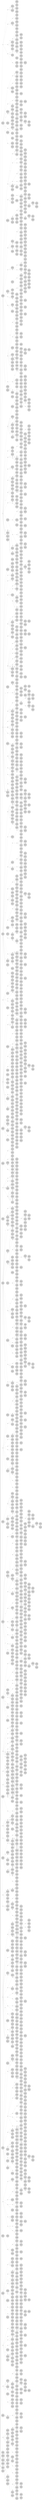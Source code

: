 digraph {
	rankdir = LR;
	ordering = out;
	edge [arrowsize=0.4,fontsize=10]
	node435D2053 [label="",style=filled,fillcolor=lightgrey,shape=circle,width=.1,height=.1];
//------leaves------
	node22128EA [label="[Ljava.lang.Object;@73d4dcf2",shape=point,style=filled,fillcolor=lightgrey,shape=circle,width=.07,height=.07]
	node74CF083A [label="[Ljava.lang.Object;@5ebae148",shape=point,style=filled,fillcolor=lightgrey,shape=circle,width=.07,height=.07]
	node55D7F40D [label="[Ljava.lang.Object;@b18109",shape=point,style=filled,fillcolor=lightgrey,shape=circle,width=.07,height=.07]
	nodeC33D7FD [label="[Ljava.lang.Object;@50ac792",shape=point,style=filled,fillcolor=lightgrey,shape=circle,width=.07,height=.07]
	node6F973CA2 [label="[Ljava.lang.Object;@63a24190",shape=point,style=filled,fillcolor=lightgrey,shape=circle,width=.07,height=.07]
	node71BCEE26 [label="[Ljava.lang.Object;@225981d4",shape=point,style=filled,fillcolor=lightgrey,shape=circle,width=.07,height=.07]
	node74FDCB11 [label="[Ljava.lang.Object;@5a2aadf",shape=point,style=filled,fillcolor=lightgrey,shape=circle,width=.07,height=.07]
	node13F9A993 [label="[Ljava.lang.Object;@7dc0dd19",shape=point,style=filled,fillcolor=lightgrey,shape=circle,width=.07,height=.07]
	node67FF34F3 [label="[Ljava.lang.Object;@779b8e81",shape=point,style=filled,fillcolor=lightgrey,shape=circle,width=.07,height=.07]
	node29F004D0 [label="[Ljava.lang.Object;@52a32ce2",shape=point,style=filled,fillcolor=lightgrey,shape=circle,width=.07,height=.07]
	node4CE5C2E9 [label="[Ljava.lang.Object;@67a1b272",shape=point,style=filled,fillcolor=lightgrey,shape=circle,width=.07,height=.07]
	node4E5EECD2 [label="[Ljava.lang.Object;@5511dc7",shape=point,style=filled,fillcolor=lightgrey,shape=circle,width=.07,height=.07]
	node6741750E [label="[Ljava.lang.Object;@d1969b6",shape=point,style=filled,fillcolor=lightgrey,shape=circle,width=.07,height=.07]
	node34982CBB [label="[Ljava.lang.Object;@392aa0ca",shape=point,style=filled,fillcolor=lightgrey,shape=circle,width=.07,height=.07]
	node55AF5BE4 [label="[Ljava.lang.Object;@133dcc3e",shape=point,style=filled,fillcolor=lightgrey,shape=circle,width=.07,height=.07]
	node66B5C716 [label="[Ljava.lang.Object;@a7517fa",shape=point,style=filled,fillcolor=lightgrey,shape=circle,width=.07,height=.07]
	node25AA0D2B [label="[Ljava.lang.Object;@580b699c",shape=point,style=filled,fillcolor=lightgrey,shape=circle,width=.07,height=.07]
	node104E88FC [label="[Ljava.lang.Object;@32a687c8",shape=point,style=filled,fillcolor=lightgrey,shape=circle,width=.07,height=.07]
	node471017E2 [label="[Ljava.lang.Object;@44d4d115",shape=point,style=filled,fillcolor=lightgrey,shape=circle,width=.07,height=.07]
	node20B9A81B [label="[Ljava.lang.Object;@2627e303",shape=point,style=filled,fillcolor=lightgrey,shape=circle,width=.07,height=.07]
	node614F5F22 [label="[Ljava.lang.Object;@3717667",shape=point,style=filled,fillcolor=lightgrey,shape=circle,width=.07,height=.07]
	node6EE5FF62 [label="[Ljava.lang.Object;@77433646",shape=point,style=filled,fillcolor=lightgrey,shape=circle,width=.07,height=.07]
	node6CEED1C3 [label="[Ljava.lang.Object;@64a44077",shape=point,style=filled,fillcolor=lightgrey,shape=circle,width=.07,height=.07]
	node25FBBD6E [label="[Ljava.lang.Object;@4be44e91",shape=point,style=filled,fillcolor=lightgrey,shape=circle,width=.07,height=.07]
	node511EFEE7 [label="[Ljava.lang.Object;@17ffab4b",shape=point,style=filled,fillcolor=lightgrey,shape=circle,width=.07,height=.07]
	node6F177417 [label="[Ljava.lang.Object;@66e3fa2",shape=point,style=filled,fillcolor=lightgrey,shape=circle,width=.07,height=.07]
	node2021104E [label="[Ljava.lang.Object;@4a6e52f2",shape=point,style=filled,fillcolor=lightgrey,shape=circle,width=.07,height=.07]
	node1E8D2064 [label="[Ljava.lang.Object;@69699f38",shape=point,style=filled,fillcolor=lightgrey,shape=circle,width=.07,height=.07]
	node4162513B [label="[Ljava.lang.Object;@79a37227",shape=point,style=filled,fillcolor=lightgrey,shape=circle,width=.07,height=.07]
	nodeE5AE377 [label="[Ljava.lang.Object;@2bef3ddb",shape=point,style=filled,fillcolor=lightgrey,shape=circle,width=.07,height=.07]
	node78D74A14 [label="[Ljava.lang.Object;@1a073d63",shape=point,style=filled,fillcolor=lightgrey,shape=circle,width=.07,height=.07]
	node431F340F [label="[Ljava.lang.Object;@11ccc852",shape=point,style=filled,fillcolor=lightgrey,shape=circle,width=.07,height=.07]
	node5389A795 [label="[Ljava.lang.Object;@70c674a2",shape=point,style=filled,fillcolor=lightgrey,shape=circle,width=.07,height=.07]
	node4A4389F9 [label="[Ljava.lang.Object;@3dba56bb",shape=point,style=filled,fillcolor=lightgrey,shape=circle,width=.07,height=.07]
	node2391EB96 [label="[Ljava.lang.Object;@60b1f822",shape=point,style=filled,fillcolor=lightgrey,shape=circle,width=.07,height=.07]
	node36EBA98C [label="[Ljava.lang.Object;@590b3e64",shape=point,style=filled,fillcolor=lightgrey,shape=circle,width=.07,height=.07]
	node75EAA388 [label="[Ljava.lang.Object;@1af535ff",shape=point,style=filled,fillcolor=lightgrey,shape=circle,width=.07,height=.07]
	node71B958E4 [label="[Ljava.lang.Object;@7141a0a9",shape=point,style=filled,fillcolor=lightgrey,shape=circle,width=.07,height=.07]
	node5197ABEA [label="[Ljava.lang.Object;@627e26ea",shape=point,style=filled,fillcolor=lightgrey,shape=circle,width=.07,height=.07]
	node593B2C39 [label="[Ljava.lang.Object;@25838b5f",shape=point,style=filled,fillcolor=lightgrey,shape=circle,width=.07,height=.07]
	node4927ACFE [label="[Ljava.lang.Object;@5afd8a46",shape=point,style=filled,fillcolor=lightgrey,shape=circle,width=.07,height=.07]
	node5A273FC4 [label="[Ljava.lang.Object;@63478eac",shape=point,style=filled,fillcolor=lightgrey,shape=circle,width=.07,height=.07]
	node17F39E66 [label="[Ljava.lang.Object;@21ea9964",shape=point,style=filled,fillcolor=lightgrey,shape=circle,width=.07,height=.07]
	node42D05B82 [label="[Ljava.lang.Object;@1dbd9f9a",shape=point,style=filled,fillcolor=lightgrey,shape=circle,width=.07,height=.07]
	node16B622E5 [label="[Ljava.lang.Object;@63e2a8ee",shape=point,style=filled,fillcolor=lightgrey,shape=circle,width=.07,height=.07]
	node23AEF35B [label="[Ljava.lang.Object;@529ee9fb",shape=point,style=filled,fillcolor=lightgrey,shape=circle,width=.07,height=.07]
	node75185847 [label="[Ljava.lang.Object;@34b3bd2",shape=point,style=filled,fillcolor=lightgrey,shape=circle,width=.07,height=.07]
	node57AB24CB [label="[Ljava.lang.Object;@725fdef4",shape=point,style=filled,fillcolor=lightgrey,shape=circle,width=.07,height=.07]
	node45B27A98 [label="[Ljava.lang.Object;@1f7d5c57",shape=point,style=filled,fillcolor=lightgrey,shape=circle,width=.07,height=.07]
	node117EBE0F [label="[Ljava.lang.Object;@1dda6aaa",shape=point,style=filled,fillcolor=lightgrey,shape=circle,width=.07,height=.07]
	node4BEAB533 [label="[Ljava.lang.Object;@3e00c7fd",shape=point,style=filled,fillcolor=lightgrey,shape=circle,width=.07,height=.07]
	node5A6A88F4 [label="[Ljava.lang.Object;@142b2629",shape=point,style=filled,fillcolor=lightgrey,shape=circle,width=.07,height=.07]
	nodeA764AB2 [label="[Ljava.lang.Object;@32715b2e",shape=point,style=filled,fillcolor=lightgrey,shape=circle,width=.07,height=.07]
	node3CD258BC [label="[Ljava.lang.Object;@71853b61",shape=point,style=filled,fillcolor=lightgrey,shape=circle,width=.07,height=.07]
	node491EDC39 [label="[Ljava.lang.Object;@710e561f",shape=point,style=filled,fillcolor=lightgrey,shape=circle,width=.07,height=.07]
	node5F37E73A [label="[Ljava.lang.Object;@7b1918e",shape=point,style=filled,fillcolor=lightgrey,shape=circle,width=.07,height=.07]
	node38F17A55 [label="[Ljava.lang.Object;@3bcc7dfa",shape=point,style=filled,fillcolor=lightgrey,shape=circle,width=.07,height=.07]
	node5BA2438E [label="[Ljava.lang.Object;@50149495",shape=point,style=filled,fillcolor=lightgrey,shape=circle,width=.07,height=.07]
	node63047F10 [label="[Ljava.lang.Object;@3b7fed27",shape=point,style=filled,fillcolor=lightgrey,shape=circle,width=.07,height=.07]
	node728877F5 [label="[Ljava.lang.Object;@64ce50d",shape=point,style=filled,fillcolor=lightgrey,shape=circle,width=.07,height=.07]
	node4670F62B [label="[Ljava.lang.Object;@2223d17",shape=point,style=filled,fillcolor=lightgrey,shape=circle,width=.07,height=.07]
	node33A4D579 [label="[Ljava.lang.Object;@52212a8d",shape=point,style=filled,fillcolor=lightgrey,shape=circle,width=.07,height=.07]
	node13214F4C [label="[Ljava.lang.Object;@f812ba",shape=point,style=filled,fillcolor=lightgrey,shape=circle,width=.07,height=.07]
	node156210C1 [label="[Ljava.lang.Object;@4e4c25a2",shape=point,style=filled,fillcolor=lightgrey,shape=circle,width=.07,height=.07]
	node578E5808 [label="[Ljava.lang.Object;@17a3ed81",shape=point,style=filled,fillcolor=lightgrey,shape=circle,width=.07,height=.07]
	node124203AC [label="[Ljava.lang.Object;@3d0c4573",shape=point,style=filled,fillcolor=lightgrey,shape=circle,width=.07,height=.07]
	node18E704C2 [label="[Ljava.lang.Object;@10a02dba",shape=point,style=filled,fillcolor=lightgrey,shape=circle,width=.07,height=.07]
	node127D0361 [label="[Ljava.lang.Object;@4d85fb80",shape=point,style=filled,fillcolor=lightgrey,shape=circle,width=.07,height=.07]
	node6D6437E6 [label="[Ljava.lang.Object;@7c381a0d",shape=point,style=filled,fillcolor=lightgrey,shape=circle,width=.07,height=.07]
	node6A478E0 [label="[Ljava.lang.Object;@641fca4f",shape=point,style=filled,fillcolor=lightgrey,shape=circle,width=.07,height=.07]
	node28081A2D [label="[Ljava.lang.Object;@145c9553",shape=point,style=filled,fillcolor=lightgrey,shape=circle,width=.07,height=.07]
	node319A8C40 [label="[Ljava.lang.Object;@2b4d658e",shape=point,style=filled,fillcolor=lightgrey,shape=circle,width=.07,height=.07]
	node437CCBB8 [label="[Ljava.lang.Object;@337a2889",shape=point,style=filled,fillcolor=lightgrey,shape=circle,width=.07,height=.07]
	node56E75A2A [label="[Ljava.lang.Object;@16c6246d",shape=point,style=filled,fillcolor=lightgrey,shape=circle,width=.07,height=.07]
	node33C20C06 [label="[Ljava.lang.Object;@511e5497",shape=point,style=filled,fillcolor=lightgrey,shape=circle,width=.07,height=.07]
	node3D447294 [label="[Ljava.lang.Object;@1a86cc1d",shape=point,style=filled,fillcolor=lightgrey,shape=circle,width=.07,height=.07]
	node39074177 [label="[Ljava.lang.Object;@1a9e002c",shape=point,style=filled,fillcolor=lightgrey,shape=circle,width=.07,height=.07]
	node4D01139 [label="[Ljava.lang.Object;@289ad39a",shape=point,style=filled,fillcolor=lightgrey,shape=circle,width=.07,height=.07]
	node2B153307 [label="[Ljava.lang.Object;@41e0c929",shape=point,style=filled,fillcolor=lightgrey,shape=circle,width=.07,height=.07]
	node453D41F5 [label="[Ljava.lang.Object;@3b455ccb",shape=point,style=filled,fillcolor=lightgrey,shape=circle,width=.07,height=.07]
	node394ACDAF [label="[Ljava.lang.Object;@7ea4e22e",shape=point,style=filled,fillcolor=lightgrey,shape=circle,width=.07,height=.07]
	node51B936E6 [label="[Ljava.lang.Object;@408b9b1e",shape=point,style=filled,fillcolor=lightgrey,shape=circle,width=.07,height=.07]
	node2FC31115 [label="[Ljava.lang.Object;@762f2351",shape=point,style=filled,fillcolor=lightgrey,shape=circle,width=.07,height=.07]
	node6EB93574 [label="[Ljava.lang.Object;@727600d6",shape=point,style=filled,fillcolor=lightgrey,shape=circle,width=.07,height=.07]
	node458AEC34 [label="[Ljava.lang.Object;@4a307a7f",shape=point,style=filled,fillcolor=lightgrey,shape=circle,width=.07,height=.07]
	node6D85E4D8 [label="[Ljava.lang.Object;@2fb7290e",shape=point,style=filled,fillcolor=lightgrey,shape=circle,width=.07,height=.07]
	node3D4E8B80 [label="[Ljava.lang.Object;@74e4edd4",shape=point,style=filled,fillcolor=lightgrey,shape=circle,width=.07,height=.07]
	node360564B4 [label="[Ljava.lang.Object;@206cc423",shape=point,style=filled,fillcolor=lightgrey,shape=circle,width=.07,height=.07]
	node69374925 [label="[Ljava.lang.Object;@3aee939a",shape=point,style=filled,fillcolor=lightgrey,shape=circle,width=.07,height=.07]
	node27D360B7 [label="[Ljava.lang.Object;@6158e5b2",shape=point,style=filled,fillcolor=lightgrey,shape=circle,width=.07,height=.07]
	node3275F6DD [label="[Ljava.lang.Object;@7cc9c14a",shape=point,style=filled,fillcolor=lightgrey,shape=circle,width=.07,height=.07]
	node4023D0BC [label="[Ljava.lang.Object;@66f0c87f",shape=point,style=filled,fillcolor=lightgrey,shape=circle,width=.07,height=.07]
	node7BAE1962 [label="[Ljava.lang.Object;@49df54cc",shape=point,style=filled,fillcolor=lightgrey,shape=circle,width=.07,height=.07]
	node17A7CB7B [label="[Ljava.lang.Object;@77f45ac0",shape=point,style=filled,fillcolor=lightgrey,shape=circle,width=.07,height=.07]
	node7C1A3855 [label="[Ljava.lang.Object;@4fd06a2e",shape=point,style=filled,fillcolor=lightgrey,shape=circle,width=.07,height=.07]
	node66858CBC [label="[Ljava.lang.Object;@3372e8f6",shape=point,style=filled,fillcolor=lightgrey,shape=circle,width=.07,height=.07]
	node1E87A65D [label="[Ljava.lang.Object;@52ca3eb9",shape=point,style=filled,fillcolor=lightgrey,shape=circle,width=.07,height=.07]
	node18E0A830 [label="[Ljava.lang.Object;@3c71c682",shape=point,style=filled,fillcolor=lightgrey,shape=circle,width=.07,height=.07]
	node1FE72A1F [label="[Ljava.lang.Object;@1c5bf0ac",shape=point,style=filled,fillcolor=lightgrey,shape=circle,width=.07,height=.07]
	node1E77A3F [label="[Ljava.lang.Object;@3390e957",shape=point,style=filled,fillcolor=lightgrey,shape=circle,width=.07,height=.07]
	node15818AE8 [label="[Ljava.lang.Object;@569cd664",shape=point,style=filled,fillcolor=lightgrey,shape=circle,width=.07,height=.07]
	node6C90680A [label="[Ljava.lang.Object;@58feee9e",shape=point,style=filled,fillcolor=lightgrey,shape=circle,width=.07,height=.07]
	node41B1E9A3 [label="[Ljava.lang.Object;@712e3807",shape=point,style=filled,fillcolor=lightgrey,shape=circle,width=.07,height=.07]
	node1E11CE10 [label="[Ljava.lang.Object;@31b45952",shape=point,style=filled,fillcolor=lightgrey,shape=circle,width=.07,height=.07]
	node7F865236 [label="[Ljava.lang.Object;@7fe8a3c1",shape=point,style=filled,fillcolor=lightgrey,shape=circle,width=.07,height=.07]
	node6F198362 [label="[Ljava.lang.Object;@7cf4291a",shape=point,style=filled,fillcolor=lightgrey,shape=circle,width=.07,height=.07]
	node312ED350 [label="[Ljava.lang.Object;@be2981f",shape=point,style=filled,fillcolor=lightgrey,shape=circle,width=.07,height=.07]
	node28C31892 [label="[Ljava.lang.Object;@75a24869",shape=point,style=filled,fillcolor=lightgrey,shape=circle,width=.07,height=.07]
	node32D1A1DE [label="[Ljava.lang.Object;@2d6cf5fb",shape=point,style=filled,fillcolor=lightgrey,shape=circle,width=.07,height=.07]
	node1DDB7F4C [label="[Ljava.lang.Object;@7a5d8d9e",shape=point,style=filled,fillcolor=lightgrey,shape=circle,width=.07,height=.07]
	node45BD1C5A [label="[Ljava.lang.Object;@f34ea3b",shape=point,style=filled,fillcolor=lightgrey,shape=circle,width=.07,height=.07]
	node4953C58E [label="[Ljava.lang.Object;@5f749047",shape=point,style=filled,fillcolor=lightgrey,shape=circle,width=.07,height=.07]
	node7206183F [label="[Ljava.lang.Object;@5a4b5176",shape=point,style=filled,fillcolor=lightgrey,shape=circle,width=.07,height=.07]
	nodeD638004 [label="[Ljava.lang.Object;@76eecf47",shape=point,style=filled,fillcolor=lightgrey,shape=circle,width=.07,height=.07]
	node34EBF645 [label="[Ljava.lang.Object;@34abd14f",shape=point,style=filled,fillcolor=lightgrey,shape=circle,width=.07,height=.07]
	node2559047E [label="[Ljava.lang.Object;@254d6365",shape=point,style=filled,fillcolor=lightgrey,shape=circle,width=.07,height=.07]
	node4E7FF057 [label="[Ljava.lang.Object;@24b4617e",shape=point,style=filled,fillcolor=lightgrey,shape=circle,width=.07,height=.07]
	node4923EB62 [label="[Ljava.lang.Object;@7bbef68",shape=point,style=filled,fillcolor=lightgrey,shape=circle,width=.07,height=.07]
	node36775A80 [label="[Ljava.lang.Object;@314f72a1",shape=point,style=filled,fillcolor=lightgrey,shape=circle,width=.07,height=.07]
	node67E1E711 [label="[Ljava.lang.Object;@3ff9842a",shape=point,style=filled,fillcolor=lightgrey,shape=circle,width=.07,height=.07]
	node33D66A0F [label="[Ljava.lang.Object;@79c6ccae",shape=point,style=filled,fillcolor=lightgrey,shape=circle,width=.07,height=.07]
	node117765E8 [label="[Ljava.lang.Object;@62dc7b38",shape=point,style=filled,fillcolor=lightgrey,shape=circle,width=.07,height=.07]
	node62DAF37E [label="[Ljava.lang.Object;@2db6e037",shape=point,style=filled,fillcolor=lightgrey,shape=circle,width=.07,height=.07]
	node7C4884C [label="[Ljava.lang.Object;@6c02637",shape=point,style=filled,fillcolor=lightgrey,shape=circle,width=.07,height=.07]
	node33347492 [label="[Ljava.lang.Object;@29999d9b",shape=point,style=filled,fillcolor=lightgrey,shape=circle,width=.07,height=.07]
	nodeABCF60C [label="[Ljava.lang.Object;@dca88f2",shape=point,style=filled,fillcolor=lightgrey,shape=circle,width=.07,height=.07]
	node1DCAFD3D [label="[Ljava.lang.Object;@785ade5a",shape=point,style=filled,fillcolor=lightgrey,shape=circle,width=.07,height=.07]
	node153B4BCB [label="[Ljava.lang.Object;@4cefdc86",shape=point,style=filled,fillcolor=lightgrey,shape=circle,width=.07,height=.07]
	node606E333 [label="[Ljava.lang.Object;@280055a7",shape=point,style=filled,fillcolor=lightgrey,shape=circle,width=.07,height=.07]
	node67AA267F [label="[Ljava.lang.Object;@5593dde0",shape=point,style=filled,fillcolor=lightgrey,shape=circle,width=.07,height=.07]
	node643DA31A [label="[Ljava.lang.Object;@4eba6f57",shape=point,style=filled,fillcolor=lightgrey,shape=circle,width=.07,height=.07]
	node78952121 [label="[Ljava.lang.Object;@33a29f0e",shape=point,style=filled,fillcolor=lightgrey,shape=circle,width=.07,height=.07]
	node3A0EDF13 [label="[Ljava.lang.Object;@2753cfd2",shape=point,style=filled,fillcolor=lightgrey,shape=circle,width=.07,height=.07]
	node769E6E30 [label="[Ljava.lang.Object;@5163c502",shape=point,style=filled,fillcolor=lightgrey,shape=circle,width=.07,height=.07]
	node1DD97E7A [label="[Ljava.lang.Object;@24cd0f4c",shape=point,style=filled,fillcolor=lightgrey,shape=circle,width=.07,height=.07]
	node21270A0B [label="[Ljava.lang.Object;@6e2390f8",shape=point,style=filled,fillcolor=lightgrey,shape=circle,width=.07,height=.07]
	node38DF19E8 [label="[Ljava.lang.Object;@7424d6d0",shape=point,style=filled,fillcolor=lightgrey,shape=circle,width=.07,height=.07]
	node6D4AED0D [label="[Ljava.lang.Object;@1f9c040c",shape=point,style=filled,fillcolor=lightgrey,shape=circle,width=.07,height=.07]
	node5FCC5E4E [label="[Ljava.lang.Object;@d8c8131",shape=point,style=filled,fillcolor=lightgrey,shape=circle,width=.07,height=.07]
	node37142708 [label="[Ljava.lang.Object;@48d7e982",shape=point,style=filled,fillcolor=lightgrey,shape=circle,width=.07,height=.07]
	node7554E0F8 [label="[Ljava.lang.Object;@1cb8626a",shape=point,style=filled,fillcolor=lightgrey,shape=circle,width=.07,height=.07]
	nodeA822A92 [label="[Ljava.lang.Object;@7d6e49b9",shape=point,style=filled,fillcolor=lightgrey,shape=circle,width=.07,height=.07]
	node2FEF35CC [label="[Ljava.lang.Object;@709bb969",shape=point,style=filled,fillcolor=lightgrey,shape=circle,width=.07,height=.07]
	node6B56DB52 [label="[Ljava.lang.Object;@647a7400",shape=point,style=filled,fillcolor=lightgrey,shape=circle,width=.07,height=.07]
	node32ED6C16 [label="[Ljava.lang.Object;@1f10dbd3",shape=point,style=filled,fillcolor=lightgrey,shape=circle,width=.07,height=.07]
	node42411F28 [label="[Ljava.lang.Object;@752ca914",shape=point,style=filled,fillcolor=lightgrey,shape=circle,width=.07,height=.07]
	node2C78F67B [label="[Ljava.lang.Object;@352f6e64",shape=point,style=filled,fillcolor=lightgrey,shape=circle,width=.07,height=.07]
	node7F5D8FB6 [label="[Ljava.lang.Object;@6f29fd40",shape=point,style=filled,fillcolor=lightgrey,shape=circle,width=.07,height=.07]
	node48905F0 [label="[Ljava.lang.Object;@4a9b074b",shape=point,style=filled,fillcolor=lightgrey,shape=circle,width=.07,height=.07]
	node59A80191 [label="[Ljava.lang.Object;@79cb2419",shape=point,style=filled,fillcolor=lightgrey,shape=circle,width=.07,height=.07]
	node35A10855 [label="[Ljava.lang.Object;@2712e0f5",shape=point,style=filled,fillcolor=lightgrey,shape=circle,width=.07,height=.07]
	node3E2FD90F [label="[Ljava.lang.Object;@1ee4d93f",shape=point,style=filled,fillcolor=lightgrey,shape=circle,width=.07,height=.07]
	node23BA9916 [label="[Ljava.lang.Object;@139fd0dc",shape=point,style=filled,fillcolor=lightgrey,shape=circle,width=.07,height=.07]
	node53388401 [label="[Ljava.lang.Object;@6b2d9278",shape=point,style=filled,fillcolor=lightgrey,shape=circle,width=.07,height=.07]
	node1C28D422 [label="[Ljava.lang.Object;@715cee4b",shape=point,style=filled,fillcolor=lightgrey,shape=circle,width=.07,height=.07]
	node665364ED [label="[Ljava.lang.Object;@616a940d",shape=point,style=filled,fillcolor=lightgrey,shape=circle,width=.07,height=.07]
	node3B39D5C6 [label="[Ljava.lang.Object;@2d015a5c",shape=point,style=filled,fillcolor=lightgrey,shape=circle,width=.07,height=.07]
	node5008371D [label="[Ljava.lang.Object;@65f71bed",shape=point,style=filled,fillcolor=lightgrey,shape=circle,width=.07,height=.07]
	node10157570 [label="[Ljava.lang.Object;@37610e94",shape=point,style=filled,fillcolor=lightgrey,shape=circle,width=.07,height=.07]
	node264067BA [label="[Ljava.lang.Object;@7b3528ec",shape=point,style=filled,fillcolor=lightgrey,shape=circle,width=.07,height=.07]
	node40B07C0F [label="[Ljava.lang.Object;@7f9adf23",shape=point,style=filled,fillcolor=lightgrey,shape=circle,width=.07,height=.07]
	node5A420ADD [label="[Ljava.lang.Object;@8623b31",shape=point,style=filled,fillcolor=lightgrey,shape=circle,width=.07,height=.07]
	node4B716E36 [label="[Ljava.lang.Object;@623bc3bc",shape=point,style=filled,fillcolor=lightgrey,shape=circle,width=.07,height=.07]
	node286539C4 [label="[Ljava.lang.Object;@31c7344a",shape=point,style=filled,fillcolor=lightgrey,shape=circle,width=.07,height=.07]
	node7107EC9A [label="[Ljava.lang.Object;@4d9df725",shape=point,style=filled,fillcolor=lightgrey,shape=circle,width=.07,height=.07]
	node4C374C4B [label="[Ljava.lang.Object;@445a44e3",shape=point,style=filled,fillcolor=lightgrey,shape=circle,width=.07,height=.07]
	nodeAF713CE [label="[Ljava.lang.Object;@2871f96a",shape=point,style=filled,fillcolor=lightgrey,shape=circle,width=.07,height=.07]
	node5ED2BD3B [label="[Ljava.lang.Object;@4839875e",shape=point,style=filled,fillcolor=lightgrey,shape=circle,width=.07,height=.07]
	node7A6284F4 [label="[Ljava.lang.Object;@5d7f987b",shape=point,style=filled,fillcolor=lightgrey,shape=circle,width=.07,height=.07]
	node160FDD8A [label="[Ljava.lang.Object;@1288bb62",shape=point,style=filled,fillcolor=lightgrey,shape=circle,width=.07,height=.07]
	node7CA3D8E3 [label="[Ljava.lang.Object;@5d3e2b4c",shape=point,style=filled,fillcolor=lightgrey,shape=circle,width=.07,height=.07]
	node35354EEC [label="[Ljava.lang.Object;@6231a083",shape=point,style=filled,fillcolor=lightgrey,shape=circle,width=.07,height=.07]
	node3718E6 [label="[Ljava.lang.Object;@2cff27e7",shape=point,style=filled,fillcolor=lightgrey,shape=circle,width=.07,height=.07]
	node33A24EBA [label="[Ljava.lang.Object;@5cf8c5f5",shape=point,style=filled,fillcolor=lightgrey,shape=circle,width=.07,height=.07]
	node643016A4 [label="[Ljava.lang.Object;@3125c5da",shape=point,style=filled,fillcolor=lightgrey,shape=circle,width=.07,height=.07]
	node10D39ADA [label="[Ljava.lang.Object;@a9e3258",shape=point,style=filled,fillcolor=lightgrey,shape=circle,width=.07,height=.07]
	node6EFF8099 [label="[Ljava.lang.Object;@716b8389",shape=point,style=filled,fillcolor=lightgrey,shape=circle,width=.07,height=.07]
	node7D62C234 [label="[Ljava.lang.Object;@6953332",shape=point,style=filled,fillcolor=lightgrey,shape=circle,width=.07,height=.07]
	node147C9031 [label="[Ljava.lang.Object;@39263efc",shape=point,style=filled,fillcolor=lightgrey,shape=circle,width=.07,height=.07]
	node523E388E [label="[Ljava.lang.Object;@7d1d8d58",shape=point,style=filled,fillcolor=lightgrey,shape=circle,width=.07,height=.07]
	nodeD9077D2 [label="[Ljava.lang.Object;@5c96942",shape=point,style=filled,fillcolor=lightgrey,shape=circle,width=.07,height=.07]
	node2610DB3D [label="[Ljava.lang.Object;@3776e5ea",shape=point,style=filled,fillcolor=lightgrey,shape=circle,width=.07,height=.07]
	node39562A31 [label="[Ljava.lang.Object;@779bd720",shape=point,style=filled,fillcolor=lightgrey,shape=circle,width=.07,height=.07]
	node57F223DD [label="[Ljava.lang.Object;@572bd57c",shape=point,style=filled,fillcolor=lightgrey,shape=circle,width=.07,height=.07]
	node5FA47A0A [label="[Ljava.lang.Object;@762f9409",shape=point,style=filled,fillcolor=lightgrey,shape=circle,width=.07,height=.07]
	node3085BDDA [label="[Ljava.lang.Object;@390c0e83",shape=point,style=filled,fillcolor=lightgrey,shape=circle,width=.07,height=.07]
	node45845782 [label="[Ljava.lang.Object;@4f011ce7",shape=point,style=filled,fillcolor=lightgrey,shape=circle,width=.07,height=.07]
	node527703B0 [label="[Ljava.lang.Object;@b56776b",shape=point,style=filled,fillcolor=lightgrey,shape=circle,width=.07,height=.07]
	node6C8919C4 [label="[Ljava.lang.Object;@2ba8d696",shape=point,style=filled,fillcolor=lightgrey,shape=circle,width=.07,height=.07]
	node41A82AD0 [label="[Ljava.lang.Object;@797df0a1",shape=point,style=filled,fillcolor=lightgrey,shape=circle,width=.07,height=.07]
	node5D1E9173 [label="[Ljava.lang.Object;@30eff020",shape=point,style=filled,fillcolor=lightgrey,shape=circle,width=.07,height=.07]
	node3091A247 [label="[Ljava.lang.Object;@267fb40c",shape=point,style=filled,fillcolor=lightgrey,shape=circle,width=.07,height=.07]
	nodeFC33CB9 [label="[Ljava.lang.Object;@40e2b391",shape=point,style=filled,fillcolor=lightgrey,shape=circle,width=.07,height=.07]
	node7D5CB250 [label="[Ljava.lang.Object;@26d8a623",shape=point,style=filled,fillcolor=lightgrey,shape=circle,width=.07,height=.07]
	node306860B5 [label="[Ljava.lang.Object;@65c32312",shape=point,style=filled,fillcolor=lightgrey,shape=circle,width=.07,height=.07]
	node7D15C3C8 [label="[Ljava.lang.Object;@1e9f8bf7",shape=point,style=filled,fillcolor=lightgrey,shape=circle,width=.07,height=.07]
	node6D813D59 [label="[Ljava.lang.Object;@11a64848",shape=point,style=filled,fillcolor=lightgrey,shape=circle,width=.07,height=.07]
	node42FEC237 [label="[Ljava.lang.Object;@205c39ac",shape=point,style=filled,fillcolor=lightgrey,shape=circle,width=.07,height=.07]
	node44D3A30B [label="[Ljava.lang.Object;@671457d1",shape=point,style=filled,fillcolor=lightgrey,shape=circle,width=.07,height=.07]
	node534FDE7E [label="[Ljava.lang.Object;@121f1ce2",shape=point,style=filled,fillcolor=lightgrey,shape=circle,width=.07,height=.07]
	node4B8D3E51 [label="[Ljava.lang.Object;@e62522e",shape=point,style=filled,fillcolor=lightgrey,shape=circle,width=.07,height=.07]
	node23F3D1B2 [label="[Ljava.lang.Object;@49613122",shape=point,style=filled,fillcolor=lightgrey,shape=circle,width=.07,height=.07]
	node6BBCE1E9 [label="[Ljava.lang.Object;@77d33d92",shape=point,style=filled,fillcolor=lightgrey,shape=circle,width=.07,height=.07]
	node4A901C9B [label="[Ljava.lang.Object;@ab8ccca",shape=point,style=filled,fillcolor=lightgrey,shape=circle,width=.07,height=.07]
	node687D7DD [label="[Ljava.lang.Object;@68d65532",shape=point,style=filled,fillcolor=lightgrey,shape=circle,width=.07,height=.07]
	node22E8F877 [label="[Ljava.lang.Object;@6efaae7c",shape=point,style=filled,fillcolor=lightgrey,shape=circle,width=.07,height=.07]
	node567BA541 [label="[Ljava.lang.Object;@c5e0579",shape=point,style=filled,fillcolor=lightgrey,shape=circle,width=.07,height=.07]
	node69907FC5 [label="[Ljava.lang.Object;@52a2b5c5",shape=point,style=filled,fillcolor=lightgrey,shape=circle,width=.07,height=.07]
	node59F8537D [label="[Ljava.lang.Object;@25f1f0f6",shape=point,style=filled,fillcolor=lightgrey,shape=circle,width=.07,height=.07]
	node4F75DDDA [label="[Ljava.lang.Object;@8be456c",shape=point,style=filled,fillcolor=lightgrey,shape=circle,width=.07,height=.07]
	node13C68CBD [label="[Ljava.lang.Object;@399aa873",shape=point,style=filled,fillcolor=lightgrey,shape=circle,width=.07,height=.07]
	node58E02997 [label="[Ljava.lang.Object;@220f92c2",shape=point,style=filled,fillcolor=lightgrey,shape=circle,width=.07,height=.07]
	node50B515A [label="[Ljava.lang.Object;@69bea8b8",shape=point,style=filled,fillcolor=lightgrey,shape=circle,width=.07,height=.07]
	node304B8889 [label="[Ljava.lang.Object;@6e8c85c0",shape=point,style=filled,fillcolor=lightgrey,shape=circle,width=.07,height=.07]
	node31D298CA [label="[Ljava.lang.Object;@2d350d20",shape=point,style=filled,fillcolor=lightgrey,shape=circle,width=.07,height=.07]
	node41D6C7CF [label="[Ljava.lang.Object;@4bfef8b0",shape=point,style=filled,fillcolor=lightgrey,shape=circle,width=.07,height=.07]
	node6E4F2DCD [label="[Ljava.lang.Object;@6b966129",shape=point,style=filled,fillcolor=lightgrey,shape=circle,width=.07,height=.07]
	node1C093B2B [label="[Ljava.lang.Object;@208e7b62",shape=point,style=filled,fillcolor=lightgrey,shape=circle,width=.07,height=.07]
	node37380BFB [label="[Ljava.lang.Object;@6f7fbb1c",shape=point,style=filled,fillcolor=lightgrey,shape=circle,width=.07,height=.07]
	node3AFA15BB [label="[Ljava.lang.Object;@697c3ced",shape=point,style=filled,fillcolor=lightgrey,shape=circle,width=.07,height=.07]
	node1EEC85EA [label="[Ljava.lang.Object;@c596a70",shape=point,style=filled,fillcolor=lightgrey,shape=circle,width=.07,height=.07]
	node6664E18D [label="[Ljava.lang.Object;@6e7732f8",shape=point,style=filled,fillcolor=lightgrey,shape=circle,width=.07,height=.07]
	node144E2909 [label="[Ljava.lang.Object;@5303db1a",shape=point,style=filled,fillcolor=lightgrey,shape=circle,width=.07,height=.07]
	node12AA207E [label="[Ljava.lang.Object;@459d3021",shape=point,style=filled,fillcolor=lightgrey,shape=circle,width=.07,height=.07]
	node207E4FFA [label="[Ljava.lang.Object;@6d689be4",shape=point,style=filled,fillcolor=lightgrey,shape=circle,width=.07,height=.07]
	node2E82FFE7 [label="[Ljava.lang.Object;@2b2ce2e",shape=point,style=filled,fillcolor=lightgrey,shape=circle,width=.07,height=.07]
	node5061401D [label="[Ljava.lang.Object;@797f464e",shape=point,style=filled,fillcolor=lightgrey,shape=circle,width=.07,height=.07]
	node40BBE341 [label="[Ljava.lang.Object;@546c96c6",shape=point,style=filled,fillcolor=lightgrey,shape=circle,width=.07,height=.07]
	nodeE5755FE [label="[Ljava.lang.Object;@d192f4c",shape=point,style=filled,fillcolor=lightgrey,shape=circle,width=.07,height=.07]
	node12276445 [label="[Ljava.lang.Object;@22cd0a61",shape=point,style=filled,fillcolor=lightgrey,shape=circle,width=.07,height=.07]
	node16814363 [label="[Ljava.lang.Object;@52266db0",shape=point,style=filled,fillcolor=lightgrey,shape=circle,width=.07,height=.07]
	node7B8A3EFD [label="[Ljava.lang.Object;@31deadef",shape=point,style=filled,fillcolor=lightgrey,shape=circle,width=.07,height=.07]
	node2D587AEC [label="[Ljava.lang.Object;@4cf2c91a",shape=point,style=filled,fillcolor=lightgrey,shape=circle,width=.07,height=.07]
	node66A56BAF [label="[Ljava.lang.Object;@22500341",shape=point,style=filled,fillcolor=lightgrey,shape=circle,width=.07,height=.07]
	node4CB192FD [label="[Ljava.lang.Object;@16d13868",shape=point,style=filled,fillcolor=lightgrey,shape=circle,width=.07,height=.07]
	node5B64C10E [label="[Ljava.lang.Object;@798c9b28",shape=point,style=filled,fillcolor=lightgrey,shape=circle,width=.07,height=.07]
	node396AC89E [label="[Ljava.lang.Object;@2667b5a3",shape=point,style=filled,fillcolor=lightgrey,shape=circle,width=.07,height=.07]
	node5BF67CD0 [label="[Ljava.lang.Object;@46bef95d",shape=point,style=filled,fillcolor=lightgrey,shape=circle,width=.07,height=.07]
	node297FE72C [label="[Ljava.lang.Object;@322e950d",shape=point,style=filled,fillcolor=lightgrey,shape=circle,width=.07,height=.07]
	node5AD67F64 [label="[Ljava.lang.Object;@6b130172",shape=point,style=filled,fillcolor=lightgrey,shape=circle,width=.07,height=.07]
	node3D03CDBB [label="[Ljava.lang.Object;@7bc3b1eb",shape=point,style=filled,fillcolor=lightgrey,shape=circle,width=.07,height=.07]
	node1287CCA8 [label="[Ljava.lang.Object;@616c471b",shape=point,style=filled,fillcolor=lightgrey,shape=circle,width=.07,height=.07]
	node42212098 [label="[Ljava.lang.Object;@240b9dde",shape=point,style=filled,fillcolor=lightgrey,shape=circle,width=.07,height=.07]
	node8C5E77B [label="[Ljava.lang.Object;@b123de7",shape=point,style=filled,fillcolor=lightgrey,shape=circle,width=.07,height=.07]
	node40FCF9FD [label="[Ljava.lang.Object;@38e16951",shape=point,style=filled,fillcolor=lightgrey,shape=circle,width=.07,height=.07]
	node1FB8AF09 [label="[Ljava.lang.Object;@5df441c",shape=point,style=filled,fillcolor=lightgrey,shape=circle,width=.07,height=.07]
	node22CB664B [label="[Ljava.lang.Object;@115328a2",shape=point,style=filled,fillcolor=lightgrey,shape=circle,width=.07,height=.07]
	node4BC90D66 [label="[Ljava.lang.Object;@34c95fa7",shape=point,style=filled,fillcolor=lightgrey,shape=circle,width=.07,height=.07]
	node4D498E4B [label="[Ljava.lang.Object;@45d7b978",shape=point,style=filled,fillcolor=lightgrey,shape=circle,width=.07,height=.07]
	node46762E99 [label="[Ljava.lang.Object;@38bc7597",shape=point,style=filled,fillcolor=lightgrey,shape=circle,width=.07,height=.07]
	node39068F1D [label="[Ljava.lang.Object;@41e2ed3c",shape=point,style=filled,fillcolor=lightgrey,shape=circle,width=.07,height=.07]
	node3617117F [label="[Ljava.lang.Object;@6d5ccae7",shape=point,style=filled,fillcolor=lightgrey,shape=circle,width=.07,height=.07]
	node602FDE36 [label="[Ljava.lang.Object;@36725402",shape=point,style=filled,fillcolor=lightgrey,shape=circle,width=.07,height=.07]
	node3860375A [label="[Ljava.lang.Object;@33e0c943",shape=point,style=filled,fillcolor=lightgrey,shape=circle,width=.07,height=.07]
	node2D206F67 [label="[Ljava.lang.Object;@9d6ec85",shape=point,style=filled,fillcolor=lightgrey,shape=circle,width=.07,height=.07]
	node3035C002 [label="[Ljava.lang.Object;@52aad96",shape=point,style=filled,fillcolor=lightgrey,shape=circle,width=.07,height=.07]
	node2BDFA103 [label="[Ljava.lang.Object;@1553c239",shape=point,style=filled,fillcolor=lightgrey,shape=circle,width=.07,height=.07]
	nodeB783541 [label="[Ljava.lang.Object;@5b6e7fa5",shape=point,style=filled,fillcolor=lightgrey,shape=circle,width=.07,height=.07]
	nodeDEF0A72 [label="[Ljava.lang.Object;@6a653fc",shape=point,style=filled,fillcolor=lightgrey,shape=circle,width=.07,height=.07]
	node4C3EAC54 [label="[Ljava.lang.Object;@64057121",shape=point,style=filled,fillcolor=lightgrey,shape=circle,width=.07,height=.07]
	node114C5B49 [label="[Ljava.lang.Object;@25c1c32f",shape=point,style=filled,fillcolor=lightgrey,shape=circle,width=.07,height=.07]
	node1CA497CF [label="[Ljava.lang.Object;@53676103",shape=point,style=filled,fillcolor=lightgrey,shape=circle,width=.07,height=.07]
	node2002EE35 [label="[Ljava.lang.Object;@bf199a1",shape=point,style=filled,fillcolor=lightgrey,shape=circle,width=.07,height=.07]
	node33D37DFF [label="[Ljava.lang.Object;@5bd47dff",shape=point,style=filled,fillcolor=lightgrey,shape=circle,width=.07,height=.07]
	node6C1053F6 [label="[Ljava.lang.Object;@6b2bf344",shape=point,style=filled,fillcolor=lightgrey,shape=circle,width=.07,height=.07]
	node433F475B [label="[Ljava.lang.Object;@3b7cf146",shape=point,style=filled,fillcolor=lightgrey,shape=circle,width=.07,height=.07]
	node551D9A3C [label="[Ljava.lang.Object;@6198e208",shape=point,style=filled,fillcolor=lightgrey,shape=circle,width=.07,height=.07]
	node582464FF [label="[Ljava.lang.Object;@40e587c",shape=point,style=filled,fillcolor=lightgrey,shape=circle,width=.07,height=.07]
	node3DFBFEBB [label="[Ljava.lang.Object;@1b55c3ae",shape=point,style=filled,fillcolor=lightgrey,shape=circle,width=.07,height=.07]
	node602D4FA7 [label="[Ljava.lang.Object;@16162666",shape=point,style=filled,fillcolor=lightgrey,shape=circle,width=.07,height=.07]
	node747A0C39 [label="[Ljava.lang.Object;@4107f9ab",shape=point,style=filled,fillcolor=lightgrey,shape=circle,width=.07,height=.07]
	node4BDDD65B [label="[Ljava.lang.Object;@6c5ffc50",shape=point,style=filled,fillcolor=lightgrey,shape=circle,width=.07,height=.07]
	node48E02E26 [label="[Ljava.lang.Object;@36545c30",shape=point,style=filled,fillcolor=lightgrey,shape=circle,width=.07,height=.07]
	node131E2BAF [label="[Ljava.lang.Object;@30f8e0",shape=point,style=filled,fillcolor=lightgrey,shape=circle,width=.07,height=.07]
	node496877DE [label="[Ljava.lang.Object;@5dc9071f",shape=point,style=filled,fillcolor=lightgrey,shape=circle,width=.07,height=.07]
	node3FE80C5A [label="[Ljava.lang.Object;@389814bf",shape=point,style=filled,fillcolor=lightgrey,shape=circle,width=.07,height=.07]
	node32C442F5 [label="[Ljava.lang.Object;@27a05a4d",shape=point,style=filled,fillcolor=lightgrey,shape=circle,width=.07,height=.07]
	node58D5083F [label="[Ljava.lang.Object;@2010c276",shape=point,style=filled,fillcolor=lightgrey,shape=circle,width=.07,height=.07]
	node3053FF6B [label="[Ljava.lang.Object;@1504a91e",shape=point,style=filled,fillcolor=lightgrey,shape=circle,width=.07,height=.07]
	node65E0DF71 [label="[Ljava.lang.Object;@4345b2c9",shape=point,style=filled,fillcolor=lightgrey,shape=circle,width=.07,height=.07]
	node6CC2B56D [label="[Ljava.lang.Object;@5c3eadb2",shape=point,style=filled,fillcolor=lightgrey,shape=circle,width=.07,height=.07]
	node3FC6FA13 [label="[Ljava.lang.Object;@517bd4d8",shape=point,style=filled,fillcolor=lightgrey,shape=circle,width=.07,height=.07]
	node286B6A47 [label="[Ljava.lang.Object;@11101c5",shape=point,style=filled,fillcolor=lightgrey,shape=circle,width=.07,height=.07]
	node90F7596 [label="[Ljava.lang.Object;@65dbd7b",shape=point,style=filled,fillcolor=lightgrey,shape=circle,width=.07,height=.07]
	node7517C6A5 [label="[Ljava.lang.Object;@7c81eeeb",shape=point,style=filled,fillcolor=lightgrey,shape=circle,width=.07,height=.07]
	nodeE508728 [label="[Ljava.lang.Object;@658d55fc",shape=point,style=filled,fillcolor=lightgrey,shape=circle,width=.07,height=.07]
	node2EE49506 [label="[Ljava.lang.Object;@5d61d087",shape=point,style=filled,fillcolor=lightgrey,shape=circle,width=.07,height=.07]
	node578275C4 [label="[Ljava.lang.Object;@58aff87d",shape=point,style=filled,fillcolor=lightgrey,shape=circle,width=.07,height=.07]
	node52E90ACB [label="[Ljava.lang.Object;@15f1df9",shape=point,style=filled,fillcolor=lightgrey,shape=circle,width=.07,height=.07]
	node45B77443 [label="[Ljava.lang.Object;@627c0098",shape=point,style=filled,fillcolor=lightgrey,shape=circle,width=.07,height=.07]
	node7859F14E [label="[Ljava.lang.Object;@1909b69",shape=point,style=filled,fillcolor=lightgrey,shape=circle,width=.07,height=.07]
	node7F7BE274 [label="[Ljava.lang.Object;@7d0145c3",shape=point,style=filled,fillcolor=lightgrey,shape=circle,width=.07,height=.07]
	node4A6508AC [label="[Ljava.lang.Object;@4fab995a",shape=point,style=filled,fillcolor=lightgrey,shape=circle,width=.07,height=.07]
	node6FE3AA99 [label="[Ljava.lang.Object;@183bc5fb",shape=point,style=filled,fillcolor=lightgrey,shape=circle,width=.07,height=.07]
	node7A798E38 [label="[Ljava.lang.Object;@698ba964",shape=point,style=filled,fillcolor=lightgrey,shape=circle,width=.07,height=.07]
	node1BCE61AE [label="[Ljava.lang.Object;@5d1c6b31",shape=point,style=filled,fillcolor=lightgrey,shape=circle,width=.07,height=.07]
	node6BA236E4 [label="[Ljava.lang.Object;@5fd6727d",shape=point,style=filled,fillcolor=lightgrey,shape=circle,width=.07,height=.07]
	node377DBB38 [label="[Ljava.lang.Object;@9060b05",shape=point,style=filled,fillcolor=lightgrey,shape=circle,width=.07,height=.07]
	node736919D7 [label="[Ljava.lang.Object;@1f40d85d",shape=point,style=filled,fillcolor=lightgrey,shape=circle,width=.07,height=.07]
	node45BE14F6 [label="[Ljava.lang.Object;@7c597167",shape=point,style=filled,fillcolor=lightgrey,shape=circle,width=.07,height=.07]
	node4745789A [label="[Ljava.lang.Object;@5e5ed21f",shape=point,style=filled,fillcolor=lightgrey,shape=circle,width=.07,height=.07]
	node6B726486 [label="[Ljava.lang.Object;@5c17f2c6",shape=point,style=filled,fillcolor=lightgrey,shape=circle,width=.07,height=.07]
	node307AC076 [label="[Ljava.lang.Object;@181c224c",shape=point,style=filled,fillcolor=lightgrey,shape=circle,width=.07,height=.07]
	node60B2339D [label="[Ljava.lang.Object;@3507c8f",shape=point,style=filled,fillcolor=lightgrey,shape=circle,width=.07,height=.07]
	node65CF75E3 [label="[Ljava.lang.Object;@1cb82554",shape=point,style=filled,fillcolor=lightgrey,shape=circle,width=.07,height=.07]
	node6D67C385 [label="[Ljava.lang.Object;@6d537ea2",shape=point,style=filled,fillcolor=lightgrey,shape=circle,width=.07,height=.07]
	node73AD6E86 [label="[Ljava.lang.Object;@2e627722",shape=point,style=filled,fillcolor=lightgrey,shape=circle,width=.07,height=.07]
	node7D4AE280 [label="[Ljava.lang.Object;@b9a25e5",shape=point,style=filled,fillcolor=lightgrey,shape=circle,width=.07,height=.07]
	node135BA34E [label="[Ljava.lang.Object;@2ebd1d60",shape=point,style=filled,fillcolor=lightgrey,shape=circle,width=.07,height=.07]
	node4C9A4D5 [label="[Ljava.lang.Object;@5ea61ca4",shape=point,style=filled,fillcolor=lightgrey,shape=circle,width=.07,height=.07]
	node102995ED [label="[Ljava.lang.Object;@56b9dc95",shape=point,style=filled,fillcolor=lightgrey,shape=circle,width=.07,height=.07]
	node1F1F259B [label="[Ljava.lang.Object;@71b249e0",shape=point,style=filled,fillcolor=lightgrey,shape=circle,width=.07,height=.07]
	node2D683CC6 [label="[Ljava.lang.Object;@352d108a",shape=point,style=filled,fillcolor=lightgrey,shape=circle,width=.07,height=.07]
	node5378D849 [label="[Ljava.lang.Object;@3066668f",shape=point,style=filled,fillcolor=lightgrey,shape=circle,width=.07,height=.07]
	node5C84F249 [label="[Ljava.lang.Object;@1700013",shape=point,style=filled,fillcolor=lightgrey,shape=circle,width=.07,height=.07]
	node145F3AE4 [label="[Ljava.lang.Object;@178e74fe",shape=point,style=filled,fillcolor=lightgrey,shape=circle,width=.07,height=.07]
	node6C63CAFC [label="[Ljava.lang.Object;@6d122ffb",shape=point,style=filled,fillcolor=lightgrey,shape=circle,width=.07,height=.07]
	node77B0A7 [label="[Ljava.lang.Object;@64ba0dd3",shape=point,style=filled,fillcolor=lightgrey,shape=circle,width=.07,height=.07]
	node16FC1F92 [label="[Ljava.lang.Object;@6a6d8741",shape=point,style=filled,fillcolor=lightgrey,shape=circle,width=.07,height=.07]
	node57A2E023 [label="[Ljava.lang.Object;@63c2bb91",shape=point,style=filled,fillcolor=lightgrey,shape=circle,width=.07,height=.07]
	node153438F4 [label="[Ljava.lang.Object;@13e5f29c",shape=point,style=filled,fillcolor=lightgrey,shape=circle,width=.07,height=.07]
	node5386AB3B [label="[Ljava.lang.Object;@25ee9ce9",shape=point,style=filled,fillcolor=lightgrey,shape=circle,width=.07,height=.07]
	node1129E338 [label="[Ljava.lang.Object;@2d649293",shape=point,style=filled,fillcolor=lightgrey,shape=circle,width=.07,height=.07]
	node4B5D2B77 [label="[Ljava.lang.Object;@1a85ff21",shape=point,style=filled,fillcolor=lightgrey,shape=circle,width=.07,height=.07]
	node446BFF6A [label="[Ljava.lang.Object;@4d120d7e",shape=point,style=filled,fillcolor=lightgrey,shape=circle,width=.07,height=.07]
	node6FB68138 [label="[Ljava.lang.Object;@5a7f0718",shape=point,style=filled,fillcolor=lightgrey,shape=circle,width=.07,height=.07]
	node41F42392 [label="[Ljava.lang.Object;@1cd0bf2f",shape=point,style=filled,fillcolor=lightgrey,shape=circle,width=.07,height=.07]
	node47B452CC [label="[Ljava.lang.Object;@65d1dae5",shape=point,style=filled,fillcolor=lightgrey,shape=circle,width=.07,height=.07]
	node5598D7E [label="[Ljava.lang.Object;@1c69633d",shape=point,style=filled,fillcolor=lightgrey,shape=circle,width=.07,height=.07]
	node79AE704E [label="[Ljava.lang.Object;@12439b6c",shape=point,style=filled,fillcolor=lightgrey,shape=circle,width=.07,height=.07]
	node5BB8D627 [label="[Ljava.lang.Object;@c9f36e6",shape=point,style=filled,fillcolor=lightgrey,shape=circle,width=.07,height=.07]
	node6390B3B [label="[Ljava.lang.Object;@8af686b",shape=point,style=filled,fillcolor=lightgrey,shape=circle,width=.07,height=.07]
	node15BB8EB7 [label="[Ljava.lang.Object;@60e6a2e0",shape=point,style=filled,fillcolor=lightgrey,shape=circle,width=.07,height=.07]
	node2E481D14 [label="[Ljava.lang.Object;@5dd7d486",shape=point,style=filled,fillcolor=lightgrey,shape=circle,width=.07,height=.07]
	node14D037BD [label="[Ljava.lang.Object;@41746665",shape=point,style=filled,fillcolor=lightgrey,shape=circle,width=.07,height=.07]
	node2F3A73E2 [label="[Ljava.lang.Object;@4c2af167",shape=point,style=filled,fillcolor=lightgrey,shape=circle,width=.07,height=.07]
	node59D25A80 [label="[Ljava.lang.Object;@3b775891",shape=point,style=filled,fillcolor=lightgrey,shape=circle,width=.07,height=.07]
	node47AE897E [label="[Ljava.lang.Object;@5c94f925",shape=point,style=filled,fillcolor=lightgrey,shape=circle,width=.07,height=.07]
	node1759AE6D [label="[Ljava.lang.Object;@16ebdfc7",shape=point,style=filled,fillcolor=lightgrey,shape=circle,width=.07,height=.07]
	node25BD511D [label="[Ljava.lang.Object;@5e1bd95e",shape=point,style=filled,fillcolor=lightgrey,shape=circle,width=.07,height=.07]
	node46B2E36 [label="[Ljava.lang.Object;@4cb6cc9b",shape=point,style=filled,fillcolor=lightgrey,shape=circle,width=.07,height=.07]
	node34C49A9 [label="[Ljava.lang.Object;@39da1b7",shape=point,style=filled,fillcolor=lightgrey,shape=circle,width=.07,height=.07]
	node5E5A356C [label="[Ljava.lang.Object;@2472f828",shape=point,style=filled,fillcolor=lightgrey,shape=circle,width=.07,height=.07]
	node4592EC0E [label="[Ljava.lang.Object;@2b6c6d12",shape=point,style=filled,fillcolor=lightgrey,shape=circle,width=.07,height=.07]
	node2412CC46 [label="[Ljava.lang.Object;@1792d354",shape=point,style=filled,fillcolor=lightgrey,shape=circle,width=.07,height=.07]
	node45B2AF34 [label="[Ljava.lang.Object;@dfe5e6d",shape=point,style=filled,fillcolor=lightgrey,shape=circle,width=.07,height=.07]
	node3FBCD368 [label="[Ljava.lang.Object;@3eb5afb8",shape=point,style=filled,fillcolor=lightgrey,shape=circle,width=.07,height=.07]
	node6EAE6C55 [label="[Ljava.lang.Object;@115c4adb",shape=point,style=filled,fillcolor=lightgrey,shape=circle,width=.07,height=.07]
	node48A2FC0B [label="[Ljava.lang.Object;@5bf942c8",shape=point,style=filled,fillcolor=lightgrey,shape=circle,width=.07,height=.07]
	node46A84126 [label="[Ljava.lang.Object;@3551c1ba",shape=point,style=filled,fillcolor=lightgrey,shape=circle,width=.07,height=.07]
	node6ACC21BF [label="[Ljava.lang.Object;@7bb2d12c",shape=point,style=filled,fillcolor=lightgrey,shape=circle,width=.07,height=.07]
	node7F970E0D [label="[Ljava.lang.Object;@44705c54",shape=point,style=filled,fillcolor=lightgrey,shape=circle,width=.07,height=.07]
	node4F3A4CBC [label="[Ljava.lang.Object;@22ecdfc6",shape=point,style=filled,fillcolor=lightgrey,shape=circle,width=.07,height=.07]
	node654C5AF0 [label="[Ljava.lang.Object;@231838f1",shape=point,style=filled,fillcolor=lightgrey,shape=circle,width=.07,height=.07]
	node3E5ADF82 [label="[Ljava.lang.Object;@7a0c3560",shape=point,style=filled,fillcolor=lightgrey,shape=circle,width=.07,height=.07]
	node7D906B0B [label="[Ljava.lang.Object;@1f2d1bf8",shape=point,style=filled,fillcolor=lightgrey,shape=circle,width=.07,height=.07]
	node77E36150 [label="[Ljava.lang.Object;@6cdfedf9",shape=point,style=filled,fillcolor=lightgrey,shape=circle,width=.07,height=.07]
	node12691B5A [label="[Ljava.lang.Object;@656c3034",shape=point,style=filled,fillcolor=lightgrey,shape=circle,width=.07,height=.07]
	node9692428 [label="[Ljava.lang.Object;@1a4ab0d9",shape=point,style=filled,fillcolor=lightgrey,shape=circle,width=.07,height=.07]
	node40A3DB01 [label="[Ljava.lang.Object;@44cabeb1",shape=point,style=filled,fillcolor=lightgrey,shape=circle,width=.07,height=.07]
	node4C29A64 [label="[Ljava.lang.Object;@4bc12e5d",shape=point,style=filled,fillcolor=lightgrey,shape=circle,width=.07,height=.07]
	node15649FF7 [label="[Ljava.lang.Object;@44a94dc",shape=point,style=filled,fillcolor=lightgrey,shape=circle,width=.07,height=.07]
	node144B3F8B [label="[Ljava.lang.Object;@563a4899",shape=point,style=filled,fillcolor=lightgrey,shape=circle,width=.07,height=.07]
	node6790EE8E [label="[Ljava.lang.Object;@372c6ad4",shape=point,style=filled,fillcolor=lightgrey,shape=circle,width=.07,height=.07]
	node7AD6ACDD [label="[Ljava.lang.Object;@7eac4d9e",shape=point,style=filled,fillcolor=lightgrey,shape=circle,width=.07,height=.07]
	node1E28285B [label="[Ljava.lang.Object;@4a868b80",shape=point,style=filled,fillcolor=lightgrey,shape=circle,width=.07,height=.07]
	node5797649 [label="[Ljava.lang.Object;@19250bc5",shape=point,style=filled,fillcolor=lightgrey,shape=circle,width=.07,height=.07]
	node4690824A [label="[Ljava.lang.Object;@3834db93",shape=point,style=filled,fillcolor=lightgrey,shape=circle,width=.07,height=.07]
	node763129E2 [label="[Ljava.lang.Object;@47fb6fc2",shape=point,style=filled,fillcolor=lightgrey,shape=circle,width=.07,height=.07]
	node5BB37A5 [label="[Ljava.lang.Object;@1bcd8cc2",shape=point,style=filled,fillcolor=lightgrey,shape=circle,width=.07,height=.07]
	node64CCC860 [label="[Ljava.lang.Object;@78d53e44",shape=point,style=filled,fillcolor=lightgrey,shape=circle,width=.07,height=.07]
	node248F38E4 [label="[Ljava.lang.Object;@53531b2b",shape=point,style=filled,fillcolor=lightgrey,shape=circle,width=.07,height=.07]
	node51DE46E9 [label="[Ljava.lang.Object;@a86588",shape=point,style=filled,fillcolor=lightgrey,shape=circle,width=.07,height=.07]
	node5D3D2561 [label="[Ljava.lang.Object;@16fce7ae",shape=point,style=filled,fillcolor=lightgrey,shape=circle,width=.07,height=.07]
	node35360296 [label="[Ljava.lang.Object;@7671a59d",shape=point,style=filled,fillcolor=lightgrey,shape=circle,width=.07,height=.07]
	node42D3801F [label="[Ljava.lang.Object;@33e3de7c",shape=point,style=filled,fillcolor=lightgrey,shape=circle,width=.07,height=.07]
	node36445824 [label="[Ljava.lang.Object;@4d624e3c",shape=point,style=filled,fillcolor=lightgrey,shape=circle,width=.07,height=.07]
	node136FECF7 [label="[Ljava.lang.Object;@3ed2d0d8",shape=point,style=filled,fillcolor=lightgrey,shape=circle,width=.07,height=.07]
	node2A432A5E [label="[Ljava.lang.Object;@750f9284",shape=point,style=filled,fillcolor=lightgrey,shape=circle,width=.07,height=.07]
	node19EBC086 [label="[Ljava.lang.Object;@31179773",shape=point,style=filled,fillcolor=lightgrey,shape=circle,width=.07,height=.07]
	node2355AD5 [label="[Ljava.lang.Object;@ba773a5",shape=point,style=filled,fillcolor=lightgrey,shape=circle,width=.07,height=.07]
	node4C8F6DA7 [label="[Ljava.lang.Object;@41aed74a",shape=point,style=filled,fillcolor=lightgrey,shape=circle,width=.07,height=.07]
	node69E5CE58 [label="[Ljava.lang.Object;@59efb29a",shape=point,style=filled,fillcolor=lightgrey,shape=circle,width=.07,height=.07]
	node6EBA1E55 [label="[Ljava.lang.Object;@5999804f",shape=point,style=filled,fillcolor=lightgrey,shape=circle,width=.07,height=.07]
	node1EC9122A [label="[Ljava.lang.Object;@3a16180b",shape=point,style=filled,fillcolor=lightgrey,shape=circle,width=.07,height=.07]
	node4E0E1AA [label="[Ljava.lang.Object;@11ee9281",shape=point,style=filled,fillcolor=lightgrey,shape=circle,width=.07,height=.07]
	node47608AD4 [label="[Ljava.lang.Object;@4d3c0473",shape=point,style=filled,fillcolor=lightgrey,shape=circle,width=.07,height=.07]
	node4E5251CF [label="[Ljava.lang.Object;@2b4da81e",shape=point,style=filled,fillcolor=lightgrey,shape=circle,width=.07,height=.07]
	node68B8A189 [label="[Ljava.lang.Object;@450a2f71",shape=point,style=filled,fillcolor=lightgrey,shape=circle,width=.07,height=.07]
	node198AC236 [label="[Ljava.lang.Object;@5f418441",shape=point,style=filled,fillcolor=lightgrey,shape=circle,width=.07,height=.07]
	node7258D2C9 [label="[Ljava.lang.Object;@66bd1a54",shape=point,style=filled,fillcolor=lightgrey,shape=circle,width=.07,height=.07]
	node29E9FFC7 [label="[Ljava.lang.Object;@7ad90537",shape=point,style=filled,fillcolor=lightgrey,shape=circle,width=.07,height=.07]
	node4E234E3F [label="[Ljava.lang.Object;@40c28215",shape=point,style=filled,fillcolor=lightgrey,shape=circle,width=.07,height=.07]
	node26335A0D [label="[Ljava.lang.Object;@14f10341",shape=point,style=filled,fillcolor=lightgrey,shape=circle,width=.07,height=.07]
	node4077F556 [label="[Ljava.lang.Object;@14f10567",shape=point,style=filled,fillcolor=lightgrey,shape=circle,width=.07,height=.07]
	node282ED6C6 [label="[Ljava.lang.Object;@34d93389",shape=point,style=filled,fillcolor=lightgrey,shape=circle,width=.07,height=.07]
	node4BFBAD01 [label="[Ljava.lang.Object;@57bd5324",shape=point,style=filled,fillcolor=lightgrey,shape=circle,width=.07,height=.07]
	node97B27F3 [label="[Ljava.lang.Object;@74c3182e",shape=point,style=filled,fillcolor=lightgrey,shape=circle,width=.07,height=.07]
	node62463012 [label="[Ljava.lang.Object;@5fdf7b0d",shape=point,style=filled,fillcolor=lightgrey,shape=circle,width=.07,height=.07]
	nodeF4B8BBA [label="[Ljava.lang.Object;@63a5f015",shape=point,style=filled,fillcolor=lightgrey,shape=circle,width=.07,height=.07]
	node30B09AD3 [label="[Ljava.lang.Object;@141398db",shape=point,style=filled,fillcolor=lightgrey,shape=circle,width=.07,height=.07]
	node47D6D7B8 [label="[Ljava.lang.Object;@bbfb20f",shape=point,style=filled,fillcolor=lightgrey,shape=circle,width=.07,height=.07]
	node3FEDC7A9 [label="[Ljava.lang.Object;@37b045cf",shape=point,style=filled,fillcolor=lightgrey,shape=circle,width=.07,height=.07]
	node46AA3F96 [label="[Ljava.lang.Object;@30f3d286",shape=point,style=filled,fillcolor=lightgrey,shape=circle,width=.07,height=.07]
	node61F28BBE [label="[Ljava.lang.Object;@54d93472",shape=point,style=filled,fillcolor=lightgrey,shape=circle,width=.07,height=.07]
	node4398E7F0 [label="[Ljava.lang.Object;@6d516ae7",shape=point,style=filled,fillcolor=lightgrey,shape=circle,width=.07,height=.07]
	node188BA388 [label="[Ljava.lang.Object;@56c6e4f",shape=point,style=filled,fillcolor=lightgrey,shape=circle,width=.07,height=.07]
	node14FAE75 [label="[Ljava.lang.Object;@672feae9",shape=point,style=filled,fillcolor=lightgrey,shape=circle,width=.07,height=.07]
	node227D8267 [label="[Ljava.lang.Object;@44058e71",shape=point,style=filled,fillcolor=lightgrey,shape=circle,width=.07,height=.07]
	node38C5BC82 [label="[Ljava.lang.Object;@202571d1",shape=point,style=filled,fillcolor=lightgrey,shape=circle,width=.07,height=.07]
	node6E85A108 [label="[Ljava.lang.Object;@69bccaf",shape=point,style=filled,fillcolor=lightgrey,shape=circle,width=.07,height=.07]
	node132F5152 [label="[Ljava.lang.Object;@188f011f",shape=point,style=filled,fillcolor=lightgrey,shape=circle,width=.07,height=.07]
	node5BC16EE7 [label="[Ljava.lang.Object;@3673f84",shape=point,style=filled,fillcolor=lightgrey,shape=circle,width=.07,height=.07]
	node6AAB4B7B [label="[Ljava.lang.Object;@a4c28c8",shape=point,style=filled,fillcolor=lightgrey,shape=circle,width=.07,height=.07]
	node5A2AD930 [label="[Ljava.lang.Object;@600b56ee",shape=point,style=filled,fillcolor=lightgrey,shape=circle,width=.07,height=.07]
	node504B2907 [label="[Ljava.lang.Object;@3baa41ae",shape=point,style=filled,fillcolor=lightgrey,shape=circle,width=.07,height=.07]
	node3745ECB2 [label="[Ljava.lang.Object;@d436092",shape=point,style=filled,fillcolor=lightgrey,shape=circle,width=.07,height=.07]
	node449732C [label="[Ljava.lang.Object;@6d07e53a",shape=point,style=filled,fillcolor=lightgrey,shape=circle,width=.07,height=.07]
	node75BFA454 [label="[Ljava.lang.Object;@63ee1d81",shape=point,style=filled,fillcolor=lightgrey,shape=circle,width=.07,height=.07]
	node2C71D2C3 [label="[Ljava.lang.Object;@7e8dcc42",shape=point,style=filled,fillcolor=lightgrey,shape=circle,width=.07,height=.07]
	node76984AC3 [label="[Ljava.lang.Object;@65895384",shape=point,style=filled,fillcolor=lightgrey,shape=circle,width=.07,height=.07]
	node47CC723C [label="[Ljava.lang.Object;@57b3595b",shape=point,style=filled,fillcolor=lightgrey,shape=circle,width=.07,height=.07]
	node63C9CF3C [label="[Ljava.lang.Object;@4cf3b5b2",shape=point,style=filled,fillcolor=lightgrey,shape=circle,width=.07,height=.07]
	node680A6382 [label="[Ljava.lang.Object;@25be9659",shape=point,style=filled,fillcolor=lightgrey,shape=circle,width=.07,height=.07]
	node8A31DFD [label="[Ljava.lang.Object;@59ac677e",shape=point,style=filled,fillcolor=lightgrey,shape=circle,width=.07,height=.07]
	node628109BA [label="[Ljava.lang.Object;@33dc57ed",shape=point,style=filled,fillcolor=lightgrey,shape=circle,width=.07,height=.07]
	node2380E89E [label="[Ljava.lang.Object;@192dec07",shape=point,style=filled,fillcolor=lightgrey,shape=circle,width=.07,height=.07]
	node738BFA41 [label="[Ljava.lang.Object;@2239a8e2",shape=point,style=filled,fillcolor=lightgrey,shape=circle,width=.07,height=.07]
	node6D96023 [label="[Ljava.lang.Object;@70e2e92b",shape=point,style=filled,fillcolor=lightgrey,shape=circle,width=.07,height=.07]
	node5C975C84 [label="[Ljava.lang.Object;@3386814c",shape=point,style=filled,fillcolor=lightgrey,shape=circle,width=.07,height=.07]
	node7E133767 [label="[Ljava.lang.Object;@195f323f",shape=point,style=filled,fillcolor=lightgrey,shape=circle,width=.07,height=.07]
	node7F4A3EEC [label="[Ljava.lang.Object;@78415ca8",shape=point,style=filled,fillcolor=lightgrey,shape=circle,width=.07,height=.07]
	node1F8EE4C8 [label="[Ljava.lang.Object;@7fa0f3cc",shape=point,style=filled,fillcolor=lightgrey,shape=circle,width=.07,height=.07]
	node51331F8A [label="[Ljava.lang.Object;@2365ad18",shape=point,style=filled,fillcolor=lightgrey,shape=circle,width=.07,height=.07]
	node4B25B518 [label="[Ljava.lang.Object;@33631123",shape=point,style=filled,fillcolor=lightgrey,shape=circle,width=.07,height=.07]
	node7A65978A [label="[Ljava.lang.Object;@74e6e8b3",shape=point,style=filled,fillcolor=lightgrey,shape=circle,width=.07,height=.07]
	node120D1E42 [label="[Ljava.lang.Object;@39ccff29",shape=point,style=filled,fillcolor=lightgrey,shape=circle,width=.07,height=.07]
	node6FC3E65D [label="[Ljava.lang.Object;@2c232866",shape=point,style=filled,fillcolor=lightgrey,shape=circle,width=.07,height=.07]
	node56A6CCAE [label="[Ljava.lang.Object;@8cd54e4",shape=point,style=filled,fillcolor=lightgrey,shape=circle,width=.07,height=.07]
	node78CCBAAE [label="[Ljava.lang.Object;@4d19cdc9",shape=point,style=filled,fillcolor=lightgrey,shape=circle,width=.07,height=.07]
	node2D3AAB78 [label="[Ljava.lang.Object;@4fb2b04f",shape=point,style=filled,fillcolor=lightgrey,shape=circle,width=.07,height=.07]
	node52B67ADD [label="[Ljava.lang.Object;@51c292c7",shape=point,style=filled,fillcolor=lightgrey,shape=circle,width=.07,height=.07]
	node295B82EC [label="[Ljava.lang.Object;@73317f40",shape=point,style=filled,fillcolor=lightgrey,shape=circle,width=.07,height=.07]
	node12308369 [label="[Ljava.lang.Object;@57a17f42",shape=point,style=filled,fillcolor=lightgrey,shape=circle,width=.07,height=.07]
	node2218CBB8 [label="[Ljava.lang.Object;@5a2b7bc4",shape=point,style=filled,fillcolor=lightgrey,shape=circle,width=.07,height=.07]
	node4C968023 [label="[Ljava.lang.Object;@1011bd9c",shape=point,style=filled,fillcolor=lightgrey,shape=circle,width=.07,height=.07]
	node74B0E12D [label="[Ljava.lang.Object;@75c44124",shape=point,style=filled,fillcolor=lightgrey,shape=circle,width=.07,height=.07]
	nodeDAB5027 [label="[Ljava.lang.Object;@104bf153",shape=point,style=filled,fillcolor=lightgrey,shape=circle,width=.07,height=.07]
	node6301C3FE [label="[Ljava.lang.Object;@341b73db",shape=point,style=filled,fillcolor=lightgrey,shape=circle,width=.07,height=.07]
	node63663717 [label="[Ljava.lang.Object;@2ce89341",shape=point,style=filled,fillcolor=lightgrey,shape=circle,width=.07,height=.07]
	node411BBB11 [label="[Ljava.lang.Object;@2e718d42",shape=point,style=filled,fillcolor=lightgrey,shape=circle,width=.07,height=.07]
	node7CFDD914 [label="[Ljava.lang.Object;@14e73f51",shape=point,style=filled,fillcolor=lightgrey,shape=circle,width=.07,height=.07]
	node838CDEF [label="[Ljava.lang.Object;@2a814a37",shape=point,style=filled,fillcolor=lightgrey,shape=circle,width=.07,height=.07]
	node3826130A [label="[Ljava.lang.Object;@1516bee8",shape=point,style=filled,fillcolor=lightgrey,shape=circle,width=.07,height=.07]
	node5B8F5E10 [label="[Ljava.lang.Object;@7bff67a4",shape=point,style=filled,fillcolor=lightgrey,shape=circle,width=.07,height=.07]
	node73499592 [label="[Ljava.lang.Object;@530884ed",shape=point,style=filled,fillcolor=lightgrey,shape=circle,width=.07,height=.07]
	node72D63F42 [label="[Ljava.lang.Object;@7294b4fb",shape=point,style=filled,fillcolor=lightgrey,shape=circle,width=.07,height=.07]
	node4D4E4A3E [label="[Ljava.lang.Object;@5af69096",shape=point,style=filled,fillcolor=lightgrey,shape=circle,width=.07,height=.07]
	node191998A5 [label="[Ljava.lang.Object;@4e7dd411",shape=point,style=filled,fillcolor=lightgrey,shape=circle,width=.07,height=.07]
	node71DD685A [label="[Ljava.lang.Object;@1f4134d7",shape=point,style=filled,fillcolor=lightgrey,shape=circle,width=.07,height=.07]
	node4AC84B2A [label="[Ljava.lang.Object;@6a35d33e",shape=point,style=filled,fillcolor=lightgrey,shape=circle,width=.07,height=.07]
	node7030E99A [label="[Ljava.lang.Object;@66418cc7",shape=point,style=filled,fillcolor=lightgrey,shape=circle,width=.07,height=.07]
	node6E581A3E [label="[Ljava.lang.Object;@2ab098e8",shape=point,style=filled,fillcolor=lightgrey,shape=circle,width=.07,height=.07]
	node5D3BD81D [label="[Ljava.lang.Object;@37f650c9",shape=point,style=filled,fillcolor=lightgrey,shape=circle,width=.07,height=.07]
	node19D135E3 [label="[Ljava.lang.Object;@370889e9",shape=point,style=filled,fillcolor=lightgrey,shape=circle,width=.07,height=.07]
	node34F04425 [label="[Ljava.lang.Object;@31052a6a",shape=point,style=filled,fillcolor=lightgrey,shape=circle,width=.07,height=.07]
	node216B6F84 [label="[Ljava.lang.Object;@525ffd81",shape=point,style=filled,fillcolor=lightgrey,shape=circle,width=.07,height=.07]
	node64385A83 [label="[Ljava.lang.Object;@7cf67a14",shape=point,style=filled,fillcolor=lightgrey,shape=circle,width=.07,height=.07]
	node61B3D41 [label="[Ljava.lang.Object;@2b857bf6",shape=point,style=filled,fillcolor=lightgrey,shape=circle,width=.07,height=.07]
	nodeDCFD047 [label="[Ljava.lang.Object;@42a63d30",shape=point,style=filled,fillcolor=lightgrey,shape=circle,width=.07,height=.07]
	node1D88E110 [label="[Ljava.lang.Object;@1dd2739c",shape=point,style=filled,fillcolor=lightgrey,shape=circle,width=.07,height=.07]
	node6E6CD589 [label="[Ljava.lang.Object;@1dd03ac9",shape=point,style=filled,fillcolor=lightgrey,shape=circle,width=.07,height=.07]
	node470AD802 [label="[Ljava.lang.Object;@49ca0dec",shape=point,style=filled,fillcolor=lightgrey,shape=circle,width=.07,height=.07]
	node418249C1 [label="[Ljava.lang.Object;@5d18354a",shape=point,style=filled,fillcolor=lightgrey,shape=circle,width=.07,height=.07]
	node4CC32C23 [label="[Ljava.lang.Object;@55fffd3a",shape=point,style=filled,fillcolor=lightgrey,shape=circle,width=.07,height=.07]
	node6607A05 [label="[Ljava.lang.Object;@1aceade6",shape=point,style=filled,fillcolor=lightgrey,shape=circle,width=.07,height=.07]
	node4FB938A8 [label="[Ljava.lang.Object;@65051a48",shape=point,style=filled,fillcolor=lightgrey,shape=circle,width=.07,height=.07]
	node60B0F4BF [label="[Ljava.lang.Object;@f7ec4d2",shape=point,style=filled,fillcolor=lightgrey,shape=circle,width=.07,height=.07]
	node904C1ED [label="[Ljava.lang.Object;@449e4ddf",shape=point,style=filled,fillcolor=lightgrey,shape=circle,width=.07,height=.07]
	node236C5CFF [label="[Ljava.lang.Object;@5acd4414",shape=point,style=filled,fillcolor=lightgrey,shape=circle,width=.07,height=.07]
	node75E9ED09 [label="[Ljava.lang.Object;@43afa6de",shape=point,style=filled,fillcolor=lightgrey,shape=circle,width=.07,height=.07]
	node2E591F0 [label="[Ljava.lang.Object;@3238985c",shape=point,style=filled,fillcolor=lightgrey,shape=circle,width=.07,height=.07]
	node883BAB7 [label="[Ljava.lang.Object;@36a4742f",shape=point,style=filled,fillcolor=lightgrey,shape=circle,width=.07,height=.07]
	node18E0191A [label="[Ljava.lang.Object;@6eec8822",shape=point,style=filled,fillcolor=lightgrey,shape=circle,width=.07,height=.07]
	node7BAFD14A [label="[Ljava.lang.Object;@6e3fd71c",shape=point,style=filled,fillcolor=lightgrey,shape=circle,width=.07,height=.07]
	node768F2B08 [label="[Ljava.lang.Object;@7c281063",shape=point,style=filled,fillcolor=lightgrey,shape=circle,width=.07,height=.07]
	node7908BB2D [label="[Ljava.lang.Object;@699f0427",shape=point,style=filled,fillcolor=lightgrey,shape=circle,width=.07,height=.07]
	node6647B577 [label="[Ljava.lang.Object;@5ad01ad4",shape=point,style=filled,fillcolor=lightgrey,shape=circle,width=.07,height=.07]
	node663D1370 [label="[Ljava.lang.Object;@77129dac",shape=point,style=filled,fillcolor=lightgrey,shape=circle,width=.07,height=.07]
	node2CA56234 [label="[Ljava.lang.Object;@7679cbce",shape=point,style=filled,fillcolor=lightgrey,shape=circle,width=.07,height=.07]
	node7851F0E2 [label="[Ljava.lang.Object;@1bcdedb9",shape=point,style=filled,fillcolor=lightgrey,shape=circle,width=.07,height=.07]
	node1CFE8836 [label="[Ljava.lang.Object;@246117dc",shape=point,style=filled,fillcolor=lightgrey,shape=circle,width=.07,height=.07]
	node53C03552 [label="[Ljava.lang.Object;@2794aab6",shape=point,style=filled,fillcolor=lightgrey,shape=circle,width=.07,height=.07]
	node4FC3294A [label="[Ljava.lang.Object;@63b01899",shape=point,style=filled,fillcolor=lightgrey,shape=circle,width=.07,height=.07]
	node3108DB18 [label="[Ljava.lang.Object;@334b1695",shape=point,style=filled,fillcolor=lightgrey,shape=circle,width=.07,height=.07]
	node6514E0CF [label="[Ljava.lang.Object;@6835824",shape=point,style=filled,fillcolor=lightgrey,shape=circle,width=.07,height=.07]
	node71A493F7 [label="[Ljava.lang.Object;@1a30cce8",shape=point,style=filled,fillcolor=lightgrey,shape=circle,width=.07,height=.07]
	node586055F9 [label="[Ljava.lang.Object;@443e74a9",shape=point,style=filled,fillcolor=lightgrey,shape=circle,width=.07,height=.07]
	node11D07CF2 [label="[Ljava.lang.Object;@d9ba5ac",shape=point,style=filled,fillcolor=lightgrey,shape=circle,width=.07,height=.07]
	node578EF67B [label="[Ljava.lang.Object;@60224b1f",shape=point,style=filled,fillcolor=lightgrey,shape=circle,width=.07,height=.07]
	node72878C05 [label="[Ljava.lang.Object;@22e1f13c",shape=point,style=filled,fillcolor=lightgrey,shape=circle,width=.07,height=.07]
	node27CF635 [label="[Ljava.lang.Object;@70f43fd6",shape=point,style=filled,fillcolor=lightgrey,shape=circle,width=.07,height=.07]
	node3E5D6269 [label="[Ljava.lang.Object;@13980c8f",shape=point,style=filled,fillcolor=lightgrey,shape=circle,width=.07,height=.07]
	node76B09D97 [label="[Ljava.lang.Object;@27eb0618",shape=point,style=filled,fillcolor=lightgrey,shape=circle,width=.07,height=.07]
	node72F076A6 [label="[Ljava.lang.Object;@21dfe003",shape=point,style=filled,fillcolor=lightgrey,shape=circle,width=.07,height=.07]
	node53F19D8A [label="[Ljava.lang.Object;@2cd58a2a",shape=point,style=filled,fillcolor=lightgrey,shape=circle,width=.07,height=.07]
	node5DE19C50 [label="[Ljava.lang.Object;@3e0a017",shape=point,style=filled,fillcolor=lightgrey,shape=circle,width=.07,height=.07]
	node5C22702C [label="[Ljava.lang.Object;@5ca63558",shape=point,style=filled,fillcolor=lightgrey,shape=circle,width=.07,height=.07]
	nodeD743180 [label="[Ljava.lang.Object;@b92c821",shape=point,style=filled,fillcolor=lightgrey,shape=circle,width=.07,height=.07]
	node44FE7A6F [label="[Ljava.lang.Object;@291f9b5d",shape=point,style=filled,fillcolor=lightgrey,shape=circle,width=.07,height=.07]
	node54B57CF [label="[Ljava.lang.Object;@18055487",shape=point,style=filled,fillcolor=lightgrey,shape=circle,width=.07,height=.07]
	node2F1F78EA [label="[Ljava.lang.Object;@7a0fcb27",shape=point,style=filled,fillcolor=lightgrey,shape=circle,width=.07,height=.07]
	node25250E86 [label="[Ljava.lang.Object;@17b6c7c9",shape=point,style=filled,fillcolor=lightgrey,shape=circle,width=.07,height=.07]
	node43BA35FD [label="[Ljava.lang.Object;@4768885e",shape=point,style=filled,fillcolor=lightgrey,shape=circle,width=.07,height=.07]
	node4A34EF0B [label="[Ljava.lang.Object;@6b1de10b",shape=point,style=filled,fillcolor=lightgrey,shape=circle,width=.07,height=.07]
	node791A3448 [label="[Ljava.lang.Object;@7a33794d",shape=point,style=filled,fillcolor=lightgrey,shape=circle,width=.07,height=.07]
	node17929DB7 [label="[Ljava.lang.Object;@138333f7",shape=point,style=filled,fillcolor=lightgrey,shape=circle,width=.07,height=.07]
	node3B13FDBB [label="[Ljava.lang.Object;@5a8b1285",shape=point,style=filled,fillcolor=lightgrey,shape=circle,width=.07,height=.07]
	node59774346 [label="[Ljava.lang.Object;@5361cf14",shape=point,style=filled,fillcolor=lightgrey,shape=circle,width=.07,height=.07]
	node773B0EE6 [label="[Ljava.lang.Object;@752625be",shape=point,style=filled,fillcolor=lightgrey,shape=circle,width=.07,height=.07]
	node1628352F [label="[Ljava.lang.Object;@4bec4191",shape=point,style=filled,fillcolor=lightgrey,shape=circle,width=.07,height=.07]
	node640F2A34 [label="[Ljava.lang.Object;@2040f8de",shape=point,style=filled,fillcolor=lightgrey,shape=circle,width=.07,height=.07]
	node779630B4 [label="[Ljava.lang.Object;@5edf171e",shape=point,style=filled,fillcolor=lightgrey,shape=circle,width=.07,height=.07]
	node439CD87B [label="[Ljava.lang.Object;@643d4ede",shape=point,style=filled,fillcolor=lightgrey,shape=circle,width=.07,height=.07]
	node22E8D17D [label="[Ljava.lang.Object;@4a955d9",shape=point,style=filled,fillcolor=lightgrey,shape=circle,width=.07,height=.07]
	node21D30A37 [label="[Ljava.lang.Object;@2f96fb6d",shape=point,style=filled,fillcolor=lightgrey,shape=circle,width=.07,height=.07]
	node4B91A4DB [label="[Ljava.lang.Object;@5d837ed",shape=point,style=filled,fillcolor=lightgrey,shape=circle,width=.07,height=.07]
	node3CE307D3 [label="[Ljava.lang.Object;@2436ceb1",shape=point,style=filled,fillcolor=lightgrey,shape=circle,width=.07,height=.07]
	node62470190 [label="[Ljava.lang.Object;@26e4256a",shape=point,style=filled,fillcolor=lightgrey,shape=circle,width=.07,height=.07]
	node29D63FA [label="[Ljava.lang.Object;@104c765e",shape=point,style=filled,fillcolor=lightgrey,shape=circle,width=.07,height=.07]
	node4ADDBE46 [label="[Ljava.lang.Object;@4d151d02",shape=point,style=filled,fillcolor=lightgrey,shape=circle,width=.07,height=.07]
	node24FE35E9 [label="[Ljava.lang.Object;@577359ae",shape=point,style=filled,fillcolor=lightgrey,shape=circle,width=.07,height=.07]
	node707BE288 [label="[Ljava.lang.Object;@15e30c88",shape=point,style=filled,fillcolor=lightgrey,shape=circle,width=.07,height=.07]
	node40E732A0 [label="[Ljava.lang.Object;@d14bd3b",shape=point,style=filled,fillcolor=lightgrey,shape=circle,width=.07,height=.07]
	node225461B3 [label="[Ljava.lang.Object;@2f5ebe3d",shape=point,style=filled,fillcolor=lightgrey,shape=circle,width=.07,height=.07]
	node56D5FB44 [label="[Ljava.lang.Object;@7e0079c0",shape=point,style=filled,fillcolor=lightgrey,shape=circle,width=.07,height=.07]
	node7F58C64A [label="[Ljava.lang.Object;@252d20ca",shape=point,style=filled,fillcolor=lightgrey,shape=circle,width=.07,height=.07]
	node5C5BF0F0 [label="[Ljava.lang.Object;@21684cc2",shape=point,style=filled,fillcolor=lightgrey,shape=circle,width=.07,height=.07]
	node183BA433 [label="[Ljava.lang.Object;@545cec8e",shape=point,style=filled,fillcolor=lightgrey,shape=circle,width=.07,height=.07]
	node57035A85 [label="[Ljava.lang.Object;@34ee02fb",shape=point,style=filled,fillcolor=lightgrey,shape=circle,width=.07,height=.07]
	node71B13269 [label="[Ljava.lang.Object;@42ba884d",shape=point,style=filled,fillcolor=lightgrey,shape=circle,width=.07,height=.07]
	nodeF2035ED [label="[Ljava.lang.Object;@4b1d0728",shape=point,style=filled,fillcolor=lightgrey,shape=circle,width=.07,height=.07]
	node33475658 [label="[Ljava.lang.Object;@25a9489d",shape=point,style=filled,fillcolor=lightgrey,shape=circle,width=.07,height=.07]
	node2BA89E98 [label="[Ljava.lang.Object;@82fe882",shape=point,style=filled,fillcolor=lightgrey,shape=circle,width=.07,height=.07]
	node1D38A49 [label="[Ljava.lang.Object;@6e51c74e",shape=point,style=filled,fillcolor=lightgrey,shape=circle,width=.07,height=.07]
	node1E2C842 [label="[Ljava.lang.Object;@76fe4b04",shape=point,style=filled,fillcolor=lightgrey,shape=circle,width=.07,height=.07]
	node6BE21650 [label="[Ljava.lang.Object;@b69c7d5",shape=point,style=filled,fillcolor=lightgrey,shape=circle,width=.07,height=.07]
	node1C5EAE22 [label="[Ljava.lang.Object;@18fc60c6",shape=point,style=filled,fillcolor=lightgrey,shape=circle,width=.07,height=.07]
	node63D7A51F [label="[Ljava.lang.Object;@264591df",shape=point,style=filled,fillcolor=lightgrey,shape=circle,width=.07,height=.07]
	node4F83148B [label="[Ljava.lang.Object;@3482b7ed",shape=point,style=filled,fillcolor=lightgrey,shape=circle,width=.07,height=.07]
	node6AA3033F [label="[Ljava.lang.Object;@60e2acdd",shape=point,style=filled,fillcolor=lightgrey,shape=circle,width=.07,height=.07]
	node3792DB06 [label="[Ljava.lang.Object;@160e2fc6",shape=point,style=filled,fillcolor=lightgrey,shape=circle,width=.07,height=.07]
	node64C66CC3 [label="[Ljava.lang.Object;@11b7a0c2",shape=point,style=filled,fillcolor=lightgrey,shape=circle,width=.07,height=.07]
	node30DC1319 [label="[Ljava.lang.Object;@57cb6adb",shape=point,style=filled,fillcolor=lightgrey,shape=circle,width=.07,height=.07]
	node3CA495 [label="[Ljava.lang.Object;@2ca1b5e0",shape=point,style=filled,fillcolor=lightgrey,shape=circle,width=.07,height=.07]
	node7CB53FB6 [label="[Ljava.lang.Object;@70a40f49",shape=point,style=filled,fillcolor=lightgrey,shape=circle,width=.07,height=.07]
	node15D915C4 [label="[Ljava.lang.Object;@3476ac2a",shape=point,style=filled,fillcolor=lightgrey,shape=circle,width=.07,height=.07]
	node616B7D9D [label="[Ljava.lang.Object;@31e5f8be",shape=point,style=filled,fillcolor=lightgrey,shape=circle,width=.07,height=.07]
	node6C4FAC73 [label="[Ljava.lang.Object;@6d594a2c",shape=point,style=filled,fillcolor=lightgrey,shape=circle,width=.07,height=.07]
	node5764558F [label="[Ljava.lang.Object;@49da67d5",shape=point,style=filled,fillcolor=lightgrey,shape=circle,width=.07,height=.07]
	node58E776A9 [label="[Ljava.lang.Object;@7f485fb3",shape=point,style=filled,fillcolor=lightgrey,shape=circle,width=.07,height=.07]
	nodeA75A5F8 [label="[Ljava.lang.Object;@100b8fac",shape=point,style=filled,fillcolor=lightgrey,shape=circle,width=.07,height=.07]
	node733AF13A [label="[Ljava.lang.Object;@4e329d29",shape=point,style=filled,fillcolor=lightgrey,shape=circle,width=.07,height=.07]
	node69CFAB72 [label="[Ljava.lang.Object;@25752f08",shape=point,style=filled,fillcolor=lightgrey,shape=circle,width=.07,height=.07]
	node1E2B9BD [label="[Ljava.lang.Object;@5be3b77d",shape=point,style=filled,fillcolor=lightgrey,shape=circle,width=.07,height=.07]
	node4FE30348 [label="[Ljava.lang.Object;@436268d3",shape=point,style=filled,fillcolor=lightgrey,shape=circle,width=.07,height=.07]
	node57590E53 [label="[Ljava.lang.Object;@11c7139a",shape=point,style=filled,fillcolor=lightgrey,shape=circle,width=.07,height=.07]
	node4669ABA9 [label="[Ljava.lang.Object;@169d7747",shape=point,style=filled,fillcolor=lightgrey,shape=circle,width=.07,height=.07]
	node9A9D851 [label="[Ljava.lang.Object;@20db513d",shape=point,style=filled,fillcolor=lightgrey,shape=circle,width=.07,height=.07]
	node2BE4926C [label="[Ljava.lang.Object;@56beef18",shape=point,style=filled,fillcolor=lightgrey,shape=circle,width=.07,height=.07]
	node1112CECE [label="[Ljava.lang.Object;@6b3a2768",shape=point,style=filled,fillcolor=lightgrey,shape=circle,width=.07,height=.07]
	node64C2AF91 [label="[Ljava.lang.Object;@45255a3e",shape=point,style=filled,fillcolor=lightgrey,shape=circle,width=.07,height=.07]
	node42C698EA [label="[Ljava.lang.Object;@787df6bd",shape=point,style=filled,fillcolor=lightgrey,shape=circle,width=.07,height=.07]
	node9327004 [label="[Ljava.lang.Object;@66292fb6",shape=point,style=filled,fillcolor=lightgrey,shape=circle,width=.07,height=.07]
	node105EFA51 [label="[Ljava.lang.Object;@7813ef9",shape=point,style=filled,fillcolor=lightgrey,shape=circle,width=.07,height=.07]
	node1DA9CC5D [label="[Ljava.lang.Object;@325204c1",shape=point,style=filled,fillcolor=lightgrey,shape=circle,width=.07,height=.07]
	node55B9ECA8 [label="[Ljava.lang.Object;@5b417610",shape=point,style=filled,fillcolor=lightgrey,shape=circle,width=.07,height=.07]
	node8D99201 [label="[Ljava.lang.Object;@2a8febd7",shape=point,style=filled,fillcolor=lightgrey,shape=circle,width=.07,height=.07]
	node30499E82 [label="[Ljava.lang.Object;@60e89f6d",shape=point,style=filled,fillcolor=lightgrey,shape=circle,width=.07,height=.07]
	node246540EB [label="[Ljava.lang.Object;@71e1d6e3",shape=point,style=filled,fillcolor=lightgrey,shape=circle,width=.07,height=.07]
	nodeD20FBD3 [label="[Ljava.lang.Object;@29170eed",shape=point,style=filled,fillcolor=lightgrey,shape=circle,width=.07,height=.07]
	node27FB613C [label="[Ljava.lang.Object;@5852fdee",shape=point,style=filled,fillcolor=lightgrey,shape=circle,width=.07,height=.07]
	node52267B54 [label="[Ljava.lang.Object;@4357779b",shape=point,style=filled,fillcolor=lightgrey,shape=circle,width=.07,height=.07]
	node3F590C4C [label="[Ljava.lang.Object;@70ab2bc4",shape=point,style=filled,fillcolor=lightgrey,shape=circle,width=.07,height=.07]
	node1136125E [label="[Ljava.lang.Object;@6925444c",shape=point,style=filled,fillcolor=lightgrey,shape=circle,width=.07,height=.07]
	node1E691E48 [label="[Ljava.lang.Object;@3735e34a",shape=point,style=filled,fillcolor=lightgrey,shape=circle,width=.07,height=.07]
	node16B0B310 [label="[Ljava.lang.Object;@55f482ae",shape=point,style=filled,fillcolor=lightgrey,shape=circle,width=.07,height=.07]
	node3395D06 [label="[Ljava.lang.Object;@1b0ed198",shape=point,style=filled,fillcolor=lightgrey,shape=circle,width=.07,height=.07]
	node835D9DA [label="[Ljava.lang.Object;@79a5db80",shape=point,style=filled,fillcolor=lightgrey,shape=circle,width=.07,height=.07]
	node303D78DF [label="[Ljava.lang.Object;@5d52fd51",shape=point,style=filled,fillcolor=lightgrey,shape=circle,width=.07,height=.07]
	node7B8F0428 [label="[Ljava.lang.Object;@2c21a902",shape=point,style=filled,fillcolor=lightgrey,shape=circle,width=.07,height=.07]
	node7781C7D9 [label="[Ljava.lang.Object;@3df3140d",shape=point,style=filled,fillcolor=lightgrey,shape=circle,width=.07,height=.07]
	node3E5EF9DF [label="[Ljava.lang.Object;@1f962eaf",shape=point,style=filled,fillcolor=lightgrey,shape=circle,width=.07,height=.07]
	node66D08D8B [label="[Ljava.lang.Object;@4326ae20",shape=point,style=filled,fillcolor=lightgrey,shape=circle,width=.07,height=.07]
	nodeA7F279A [label="[Ljava.lang.Object;@24b2932c",shape=point,style=filled,fillcolor=lightgrey,shape=circle,width=.07,height=.07]
	node46ECFEE4 [label="[Ljava.lang.Object;@304d1fb7",shape=point,style=filled,fillcolor=lightgrey,shape=circle,width=.07,height=.07]
	node43FDADD3 [label="[Ljava.lang.Object;@73666d73",shape=point,style=filled,fillcolor=lightgrey,shape=circle,width=.07,height=.07]
	node52DCA625 [label="[Ljava.lang.Object;@a34ab6e",shape=point,style=filled,fillcolor=lightgrey,shape=circle,width=.07,height=.07]
	node24891CCE [label="[Ljava.lang.Object;@64c4f0d9",shape=point,style=filled,fillcolor=lightgrey,shape=circle,width=.07,height=.07]
	node531E8FEA [label="[Ljava.lang.Object;@7c5e213c",shape=point,style=filled,fillcolor=lightgrey,shape=circle,width=.07,height=.07]
	node10DD3D15 [label="[Ljava.lang.Object;@535c45ef",shape=point,style=filled,fillcolor=lightgrey,shape=circle,width=.07,height=.07]
	node741AE1B1 [label="[Ljava.lang.Object;@794069cf",shape=point,style=filled,fillcolor=lightgrey,shape=circle,width=.07,height=.07]
	node8CD667 [label="[Ljava.lang.Object;@31ce98a4",shape=point,style=filled,fillcolor=lightgrey,shape=circle,width=.07,height=.07]
	node12FAE045 [label="[Ljava.lang.Object;@680efdc4",shape=point,style=filled,fillcolor=lightgrey,shape=circle,width=.07,height=.07]
	nodeE57314C [label="[Ljava.lang.Object;@4b19939a",shape=point,style=filled,fillcolor=lightgrey,shape=circle,width=.07,height=.07]
	nodeE24BA74 [label="[Ljava.lang.Object;@115b86a9",shape=point,style=filled,fillcolor=lightgrey,shape=circle,width=.07,height=.07]
	node26B1189F [label="[Ljava.lang.Object;@2133ca90",shape=point,style=filled,fillcolor=lightgrey,shape=circle,width=.07,height=.07]
	nodeAEF33D8 [label="[Ljava.lang.Object;@47cc82e2",shape=point,style=filled,fillcolor=lightgrey,shape=circle,width=.07,height=.07]
	node69970F64 [label="[Ljava.lang.Object;@56cf3f8c",shape=point,style=filled,fillcolor=lightgrey,shape=circle,width=.07,height=.07]
	node254DA77E [label="[Ljava.lang.Object;@635eaa7",shape=point,style=filled,fillcolor=lightgrey,shape=circle,width=.07,height=.07]
	node5788392A [label="[Ljava.lang.Object;@78144f08",shape=point,style=filled,fillcolor=lightgrey,shape=circle,width=.07,height=.07]
	node302A6123 [label="[Ljava.lang.Object;@1963d553",shape=point,style=filled,fillcolor=lightgrey,shape=circle,width=.07,height=.07]
	nodeFB4FE3C [label="[Ljava.lang.Object;@55028ccd",shape=point,style=filled,fillcolor=lightgrey,shape=circle,width=.07,height=.07]
	node3642DC37 [label="[Ljava.lang.Object;@318c5ee1",shape=point,style=filled,fillcolor=lightgrey,shape=circle,width=.07,height=.07]
	node19E103F2 [label="[Ljava.lang.Object;@58c480e7",shape=point,style=filled,fillcolor=lightgrey,shape=circle,width=.07,height=.07]
	node78474CAC [label="[Ljava.lang.Object;@2b6f6e13",shape=point,style=filled,fillcolor=lightgrey,shape=circle,width=.07,height=.07]
	node3A80061F [label="[Ljava.lang.Object;@463f7a10",shape=point,style=filled,fillcolor=lightgrey,shape=circle,width=.07,height=.07]
	node45F7C57 [label="[Ljava.lang.Object;@54109539",shape=point,style=filled,fillcolor=lightgrey,shape=circle,width=.07,height=.07]
	node6E9AD15A [label="[Ljava.lang.Object;@53c8c963",shape=point,style=filled,fillcolor=lightgrey,shape=circle,width=.07,height=.07]
	node2C8AAA89 [label="[Ljava.lang.Object;@7ce34b7c",shape=point,style=filled,fillcolor=lightgrey,shape=circle,width=.07,height=.07]
	node444B45BB [label="[Ljava.lang.Object;@515d1f80",shape=point,style=filled,fillcolor=lightgrey,shape=circle,width=.07,height=.07]
	node28FA39C0 [label="[Ljava.lang.Object;@4ea43f08",shape=point,style=filled,fillcolor=lightgrey,shape=circle,width=.07,height=.07]
	node50DCCDFA [label="[Ljava.lang.Object;@6944797e",shape=point,style=filled,fillcolor=lightgrey,shape=circle,width=.07,height=.07]
	node100979AF [label="[Ljava.lang.Object;@7f3a58d9",shape=point,style=filled,fillcolor=lightgrey,shape=circle,width=.07,height=.07]
	node493FF9D9 [label="[Ljava.lang.Object;@3fae609",shape=point,style=filled,fillcolor=lightgrey,shape=circle,width=.07,height=.07]
	node586533D8 [label="[Ljava.lang.Object;@7534449d",shape=point,style=filled,fillcolor=lightgrey,shape=circle,width=.07,height=.07]
	node43F38AD3 [label="[Ljava.lang.Object;@176de60a",shape=point,style=filled,fillcolor=lightgrey,shape=circle,width=.07,height=.07]
	node6667ECCC [label="[Ljava.lang.Object;@31a04c31",shape=point,style=filled,fillcolor=lightgrey,shape=circle,width=.07,height=.07]
	node6EDAFDC4 [label="[Ljava.lang.Object;@16ff0ba3",shape=point,style=filled,fillcolor=lightgrey,shape=circle,width=.07,height=.07]
	node4F27943C [label="[Ljava.lang.Object;@7cd5982d",shape=point,style=filled,fillcolor=lightgrey,shape=circle,width=.07,height=.07]
	node45D87EAE [label="[Ljava.lang.Object;@2b14c7a5",shape=point,style=filled,fillcolor=lightgrey,shape=circle,width=.07,height=.07]
	node58E1308F [label="[Ljava.lang.Object;@825df4e",shape=point,style=filled,fillcolor=lightgrey,shape=circle,width=.07,height=.07]
	nodeE8EEDEA [label="[Ljava.lang.Object;@32a2a71",shape=point,style=filled,fillcolor=lightgrey,shape=circle,width=.07,height=.07]
	node521E17D3 [label="[Ljava.lang.Object;@74677d71",shape=point,style=filled,fillcolor=lightgrey,shape=circle,width=.07,height=.07]
	nodeDFF2FAA [label="[Ljava.lang.Object;@5f54f5c6",shape=point,style=filled,fillcolor=lightgrey,shape=circle,width=.07,height=.07]
	node7DD6C170 [label="[Ljava.lang.Object;@3215a74e",shape=point,style=filled,fillcolor=lightgrey,shape=circle,width=.07,height=.07]
	node46634CD9 [label="[Ljava.lang.Object;@3ee17b16",shape=point,style=filled,fillcolor=lightgrey,shape=circle,width=.07,height=.07]
	node7577E0FB [label="[Ljava.lang.Object;@6a4716cc",shape=point,style=filled,fillcolor=lightgrey,shape=circle,width=.07,height=.07]
	node361E9AD9 [label="[Ljava.lang.Object;@3126ec7",shape=point,style=filled,fillcolor=lightgrey,shape=circle,width=.07,height=.07]
	node49A82666 [label="[Ljava.lang.Object;@1b0bb8e9",shape=point,style=filled,fillcolor=lightgrey,shape=circle,width=.07,height=.07]
	node59013103 [label="[Ljava.lang.Object;@49f508b2",shape=point,style=filled,fillcolor=lightgrey,shape=circle,width=.07,height=.07]
	node41E69CFC [label="[Ljava.lang.Object;@7eca8d9",shape=point,style=filled,fillcolor=lightgrey,shape=circle,width=.07,height=.07]
	node5735180E [label="[Ljava.lang.Object;@36e42ac2",shape=point,style=filled,fillcolor=lightgrey,shape=circle,width=.07,height=.07]
	node4390419E [label="[Ljava.lang.Object;@21d89355",shape=point,style=filled,fillcolor=lightgrey,shape=circle,width=.07,height=.07]
	node5E520A08 [label="[Ljava.lang.Object;@4977893a",shape=point,style=filled,fillcolor=lightgrey,shape=circle,width=.07,height=.07]
	node8AABD3B [label="[Ljava.lang.Object;@6d0dd540",shape=point,style=filled,fillcolor=lightgrey,shape=circle,width=.07,height=.07]
	node23C190A3 [label="[Ljava.lang.Object;@568ae3b8",shape=point,style=filled,fillcolor=lightgrey,shape=circle,width=.07,height=.07]
	nodeB14DF37 [label="[Ljava.lang.Object;@8b0acc0",shape=point,style=filled,fillcolor=lightgrey,shape=circle,width=.07,height=.07]
	node275B61FD [label="[Ljava.lang.Object;@264dc18d",shape=point,style=filled,fillcolor=lightgrey,shape=circle,width=.07,height=.07]
	nodeB0D4F14 [label="[Ljava.lang.Object;@6562419",shape=point,style=filled,fillcolor=lightgrey,shape=circle,width=.07,height=.07]
	node7A7EF9A7 [label="[Ljava.lang.Object;@32771ecc",shape=point,style=filled,fillcolor=lightgrey,shape=circle,width=.07,height=.07]
	node53E38279 [label="[Ljava.lang.Object;@642202f0",shape=point,style=filled,fillcolor=lightgrey,shape=circle,width=.07,height=.07]
	node691C7C12 [label="[Ljava.lang.Object;@63179e83",shape=point,style=filled,fillcolor=lightgrey,shape=circle,width=.07,height=.07]
	node2C2828D2 [label="[Ljava.lang.Object;@58698a25",shape=point,style=filled,fillcolor=lightgrey,shape=circle,width=.07,height=.07]
	node529F81D6 [label="[Ljava.lang.Object;@da3fe80",shape=point,style=filled,fillcolor=lightgrey,shape=circle,width=.07,height=.07]
	node6020295E [label="[Ljava.lang.Object;@748cafdd",shape=point,style=filled,fillcolor=lightgrey,shape=circle,width=.07,height=.07]
	node5A3301AB [label="[Ljava.lang.Object;@4876a393",shape=point,style=filled,fillcolor=lightgrey,shape=circle,width=.07,height=.07]
	node29FD191A [label="[Ljava.lang.Object;@381eb9bf",shape=point,style=filled,fillcolor=lightgrey,shape=circle,width=.07,height=.07]
	node7AE2C94E [label="[Ljava.lang.Object;@77597ba",shape=point,style=filled,fillcolor=lightgrey,shape=circle,width=.07,height=.07]
	node46017B87 [label="[Ljava.lang.Object;@b9ff1b9",shape=point,style=filled,fillcolor=lightgrey,shape=circle,width=.07,height=.07]
	node675BF13D [label="[Ljava.lang.Object;@4cb8622b",shape=point,style=filled,fillcolor=lightgrey,shape=circle,width=.07,height=.07]
	node1A8E578 [label="[Ljava.lang.Object;@75cececd",shape=point,style=filled,fillcolor=lightgrey,shape=circle,width=.07,height=.07]
	node4D240B50 [label="[Ljava.lang.Object;@428291e5",shape=point,style=filled,fillcolor=lightgrey,shape=circle,width=.07,height=.07]
	node4473FE8 [label="[Ljava.lang.Object;@7fc210b",shape=point,style=filled,fillcolor=lightgrey,shape=circle,width=.07,height=.07]
	node6AEFD42F [label="[Ljava.lang.Object;@3cb46d2e",shape=point,style=filled,fillcolor=lightgrey,shape=circle,width=.07,height=.07]
	node131AD2F [label="[Ljava.lang.Object;@6723207b",shape=point,style=filled,fillcolor=lightgrey,shape=circle,width=.07,height=.07]
	node7379DE1C [label="[Ljava.lang.Object;@6c3b0040",shape=point,style=filled,fillcolor=lightgrey,shape=circle,width=.07,height=.07]
	node60EF803D [label="[Ljava.lang.Object;@1e3144a3",shape=point,style=filled,fillcolor=lightgrey,shape=circle,width=.07,height=.07]
	node2385F047 [label="[Ljava.lang.Object;@1708cd77",shape=point,style=filled,fillcolor=lightgrey,shape=circle,width=.07,height=.07]
	nodeB7A59C3 [label="[Ljava.lang.Object;@1ffa1053",shape=point,style=filled,fillcolor=lightgrey,shape=circle,width=.07,height=.07]
	node13F1CC23 [label="[Ljava.lang.Object;@4243c85f",shape=point,style=filled,fillcolor=lightgrey,shape=circle,width=.07,height=.07]
	node1B2E3595 [label="[Ljava.lang.Object;@5419d62b",shape=point,style=filled,fillcolor=lightgrey,shape=circle,width=.07,height=.07]
	node4994885F [label="[Ljava.lang.Object;@15c9a002",shape=point,style=filled,fillcolor=lightgrey,shape=circle,width=.07,height=.07]
	node7FA1ADB3 [label="[Ljava.lang.Object;@651384e2",shape=point,style=filled,fillcolor=lightgrey,shape=circle,width=.07,height=.07]
	node8A82E6F [label="[Ljava.lang.Object;@50b956c8",shape=point,style=filled,fillcolor=lightgrey,shape=circle,width=.07,height=.07]
	node2207B559 [label="[Ljava.lang.Object;@5bca016f",shape=point,style=filled,fillcolor=lightgrey,shape=circle,width=.07,height=.07]
	node1258872F [label="[Ljava.lang.Object;@84d9cba",shape=point,style=filled,fillcolor=lightgrey,shape=circle,width=.07,height=.07]
	node177F4D97 [label="[Ljava.lang.Object;@1cb5e76e",shape=point,style=filled,fillcolor=lightgrey,shape=circle,width=.07,height=.07]
	node4A026A28 [label="[Ljava.lang.Object;@2ece879e",shape=point,style=filled,fillcolor=lightgrey,shape=circle,width=.07,height=.07]
	node43B06425 [label="[Ljava.lang.Object;@700d75aa",shape=point,style=filled,fillcolor=lightgrey,shape=circle,width=.07,height=.07]
	node290702A9 [label="[Ljava.lang.Object;@73af8260",shape=point,style=filled,fillcolor=lightgrey,shape=circle,width=.07,height=.07]
	node33FE517C [label="[Ljava.lang.Object;@2845c28c",shape=point,style=filled,fillcolor=lightgrey,shape=circle,width=.07,height=.07]
	node39468F67 [label="[Ljava.lang.Object;@36f5a6ad",shape=point,style=filled,fillcolor=lightgrey,shape=circle,width=.07,height=.07]
	node77C174BE [label="[Ljava.lang.Object;@71169968",shape=point,style=filled,fillcolor=lightgrey,shape=circle,width=.07,height=.07]
	node7CA61D9A [label="[Ljava.lang.Object;@677d0c6d",shape=point,style=filled,fillcolor=lightgrey,shape=circle,width=.07,height=.07]
	node1BE5F0B8 [label="[Ljava.lang.Object;@5efdf775",shape=point,style=filled,fillcolor=lightgrey,shape=circle,width=.07,height=.07]
	node127B6BFD [label="[Ljava.lang.Object;@1d6a13bb",shape=point,style=filled,fillcolor=lightgrey,shape=circle,width=.07,height=.07]
	node293E409E [label="[Ljava.lang.Object;@18495c93",shape=point,style=filled,fillcolor=lightgrey,shape=circle,width=.07,height=.07]
	node51A4F8E4 [label="[Ljava.lang.Object;@1c1edea0",shape=point,style=filled,fillcolor=lightgrey,shape=circle,width=.07,height=.07]
	node47FF470D [label="[Ljava.lang.Object;@150026a5",shape=point,style=filled,fillcolor=lightgrey,shape=circle,width=.07,height=.07]
	node63959F39 [label="[Ljava.lang.Object;@914b635",shape=point,style=filled,fillcolor=lightgrey,shape=circle,width=.07,height=.07]
	node346E4F35 [label="[Ljava.lang.Object;@204f7213",shape=point,style=filled,fillcolor=lightgrey,shape=circle,width=.07,height=.07]
	node6F6C4D74 [label="[Ljava.lang.Object;@43e5fbb2",shape=point,style=filled,fillcolor=lightgrey,shape=circle,width=.07,height=.07]
	node5B4031C [label="[Ljava.lang.Object;@5e303653",shape=point,style=filled,fillcolor=lightgrey,shape=circle,width=.07,height=.07]
	node533AD70C [label="[Ljava.lang.Object;@3f6e8eb2",shape=point,style=filled,fillcolor=lightgrey,shape=circle,width=.07,height=.07]
	node1A67C6A0 [label="[Ljava.lang.Object;@453af911",shape=point,style=filled,fillcolor=lightgrey,shape=circle,width=.07,height=.07]
	node403DC40D [label="[Ljava.lang.Object;@b6dd9a6",shape=point,style=filled,fillcolor=lightgrey,shape=circle,width=.07,height=.07]
	node2F9B5CAD [label="[Ljava.lang.Object;@3dfbda3e",shape=point,style=filled,fillcolor=lightgrey,shape=circle,width=.07,height=.07]
	node13C87C20 [label="[Ljava.lang.Object;@768d2716",shape=point,style=filled,fillcolor=lightgrey,shape=circle,width=.07,height=.07]
	node306635E [label="[Ljava.lang.Object;@604f732a",shape=point,style=filled,fillcolor=lightgrey,shape=circle,width=.07,height=.07]
	node30B63A7F [label="[Ljava.lang.Object;@2f1c1ee8",shape=point,style=filled,fillcolor=lightgrey,shape=circle,width=.07,height=.07]
	node1FB094C6 [label="[Ljava.lang.Object;@4fd7239",shape=point,style=filled,fillcolor=lightgrey,shape=circle,width=.07,height=.07]
	node519D51B [label="[Ljava.lang.Object;@4a3d700e",shape=point,style=filled,fillcolor=lightgrey,shape=circle,width=.07,height=.07]
	node5130CB2B [label="[Ljava.lang.Object;@3eb3178e",shape=point,style=filled,fillcolor=lightgrey,shape=circle,width=.07,height=.07]
	node7549BC4E [label="[Ljava.lang.Object;@54551fe9",shape=point,style=filled,fillcolor=lightgrey,shape=circle,width=.07,height=.07]
	node3EBEFDB [label="[Ljava.lang.Object;@25c2974f",shape=point,style=filled,fillcolor=lightgrey,shape=circle,width=.07,height=.07]
	node1DD1E475 [label="[Ljava.lang.Object;@61871a71",shape=point,style=filled,fillcolor=lightgrey,shape=circle,width=.07,height=.07]
	node3DCEA4AD [label="[Ljava.lang.Object;@c0734b4",shape=point,style=filled,fillcolor=lightgrey,shape=circle,width=.07,height=.07]
	node1E679B0D [label="[Ljava.lang.Object;@47ea5e22",shape=point,style=filled,fillcolor=lightgrey,shape=circle,width=.07,height=.07]
	nodeF4961BE [label="[Ljava.lang.Object;@3a5e4677",shape=point,style=filled,fillcolor=lightgrey,shape=circle,width=.07,height=.07]
	node18C30DC2 [label="[Ljava.lang.Object;@d4d5bb6",shape=point,style=filled,fillcolor=lightgrey,shape=circle,width=.07,height=.07]
	node49CD9F30 [label="[Ljava.lang.Object;@1680580",shape=point,style=filled,fillcolor=lightgrey,shape=circle,width=.07,height=.07]
	node1C5A572 [label="[Ljava.lang.Object;@66b2ce17",shape=point,style=filled,fillcolor=lightgrey,shape=circle,width=.07,height=.07]
	node43A3E9EE [label="[Ljava.lang.Object;@226a01f",shape=point,style=filled,fillcolor=lightgrey,shape=circle,width=.07,height=.07]
	node2E646B1C [label="[Ljava.lang.Object;@5e56dab1",shape=point,style=filled,fillcolor=lightgrey,shape=circle,width=.07,height=.07]
	node2E6B40C [label="[Ljava.lang.Object;@3577da17",shape=point,style=filled,fillcolor=lightgrey,shape=circle,width=.07,height=.07]
	node38466B2E [label="[Ljava.lang.Object;@50adbdc5",shape=point,style=filled,fillcolor=lightgrey,shape=circle,width=.07,height=.07]
	node675C2508 [label="[Ljava.lang.Object;@6c70fc96",shape=point,style=filled,fillcolor=lightgrey,shape=circle,width=.07,height=.07]
	node6764F52D [label="[Ljava.lang.Object;@5a1a2f91",shape=point,style=filled,fillcolor=lightgrey,shape=circle,width=.07,height=.07]
	node5C6835BF [label="[Ljava.lang.Object;@3717e6e8",shape=point,style=filled,fillcolor=lightgrey,shape=circle,width=.07,height=.07]
	node779AA0BA [label="[Ljava.lang.Object;@7c777f7f",shape=point,style=filled,fillcolor=lightgrey,shape=circle,width=.07,height=.07]
	node61AF7883 [label="[Ljava.lang.Object;@6987f2f8",shape=point,style=filled,fillcolor=lightgrey,shape=circle,width=.07,height=.07]
	node4B3A1002 [label="[Ljava.lang.Object;@c71129d",shape=point,style=filled,fillcolor=lightgrey,shape=circle,width=.07,height=.07]
	node160008F0 [label="[Ljava.lang.Object;@404638fa",shape=point,style=filled,fillcolor=lightgrey,shape=circle,width=.07,height=.07]
	node5B679AF0 [label="[Ljava.lang.Object;@5f868efb",shape=point,style=filled,fillcolor=lightgrey,shape=circle,width=.07,height=.07]
	node49574A73 [label="[Ljava.lang.Object;@38273a4b",shape=point,style=filled,fillcolor=lightgrey,shape=circle,width=.07,height=.07]
	node5FF097A5 [label="[Ljava.lang.Object;@346a3bf6",shape=point,style=filled,fillcolor=lightgrey,shape=circle,width=.07,height=.07]
	node471DEBDA [label="[Ljava.lang.Object;@46e97410",shape=point,style=filled,fillcolor=lightgrey,shape=circle,width=.07,height=.07]
	node1D7F8ED7 [label="[Ljava.lang.Object;@78afa305",shape=point,style=filled,fillcolor=lightgrey,shape=circle,width=.07,height=.07]
	node5044C4F1 [label="[Ljava.lang.Object;@5d00731d",shape=point,style=filled,fillcolor=lightgrey,shape=circle,width=.07,height=.07]
	node3C68475C [label="[Ljava.lang.Object;@395a7c5f",shape=point,style=filled,fillcolor=lightgrey,shape=circle,width=.07,height=.07]
	node4F4F44C9 [label="[Ljava.lang.Object;@11895ea6",shape=point,style=filled,fillcolor=lightgrey,shape=circle,width=.07,height=.07]
	node6FA5B96C [label="[Ljava.lang.Object;@5779843",shape=point,style=filled,fillcolor=lightgrey,shape=circle,width=.07,height=.07]
	node30ABED28 [label="[Ljava.lang.Object;@6b0cf9f5",shape=point,style=filled,fillcolor=lightgrey,shape=circle,width=.07,height=.07]
	node29A05321 [label="[Ljava.lang.Object;@102c63d6",shape=point,style=filled,fillcolor=lightgrey,shape=circle,width=.07,height=.07]
	node7F810E56 [label="[Ljava.lang.Object;@73ce9302",shape=point,style=filled,fillcolor=lightgrey,shape=circle,width=.07,height=.07]
	node58DCEF01 [label="[Ljava.lang.Object;@2b9d151f",shape=point,style=filled,fillcolor=lightgrey,shape=circle,width=.07,height=.07]
	node5C194D84 [label="[Ljava.lang.Object;@5bc88386",shape=point,style=filled,fillcolor=lightgrey,shape=circle,width=.07,height=.07]
	node6453CB19 [label="[Ljava.lang.Object;@27251f61",shape=point,style=filled,fillcolor=lightgrey,shape=circle,width=.07,height=.07]
	node3146036C [label="[Ljava.lang.Object;@2e8d6271",shape=point,style=filled,fillcolor=lightgrey,shape=circle,width=.07,height=.07]
	node547C6FBA [label="[Ljava.lang.Object;@5badbc43",shape=point,style=filled,fillcolor=lightgrey,shape=circle,width=.07,height=.07]
	node5AF19939 [label="[Ljava.lang.Object;@1f2af6fc",shape=point,style=filled,fillcolor=lightgrey,shape=circle,width=.07,height=.07]
	node281C5B1C [label="[Ljava.lang.Object;@1ee5a5f8",shape=point,style=filled,fillcolor=lightgrey,shape=circle,width=.07,height=.07]
	node488BCF4C [label="[Ljava.lang.Object;@de4db7",shape=point,style=filled,fillcolor=lightgrey,shape=circle,width=.07,height=.07]
	node4A50220B [label="[Ljava.lang.Object;@79a994dc",shape=point,style=filled,fillcolor=lightgrey,shape=circle,width=.07,height=.07]
	node6F4ED50A [label="[Ljava.lang.Object;@1d8f8ea1",shape=point,style=filled,fillcolor=lightgrey,shape=circle,width=.07,height=.07]
	node5684A761 [label="[Ljava.lang.Object;@633ec619",shape=point,style=filled,fillcolor=lightgrey,shape=circle,width=.07,height=.07]
	node7A41A9F1 [label="[Ljava.lang.Object;@1b5aca9e",shape=point,style=filled,fillcolor=lightgrey,shape=circle,width=.07,height=.07]
	node6816D93B [label="[Ljava.lang.Object;@7d8dc42e",shape=point,style=filled,fillcolor=lightgrey,shape=circle,width=.07,height=.07]
	nodeA74E44F [label="[Ljava.lang.Object;@47b7c1a5",shape=point,style=filled,fillcolor=lightgrey,shape=circle,width=.07,height=.07]
	node19361769 [label="[Ljava.lang.Object;@a890cd5",shape=point,style=filled,fillcolor=lightgrey,shape=circle,width=.07,height=.07]
	node27F2C757 [label="[Ljava.lang.Object;@5eb190e5",shape=point,style=filled,fillcolor=lightgrey,shape=circle,width=.07,height=.07]
	node77955905 [label="[Ljava.lang.Object;@35381c86",shape=point,style=filled,fillcolor=lightgrey,shape=circle,width=.07,height=.07]
	node441AD09 [label="[Ljava.lang.Object;@562533dc",shape=point,style=filled,fillcolor=lightgrey,shape=circle,width=.07,height=.07]
	nodeBA5056C [label="[Ljava.lang.Object;@7e8cf4b2",shape=point,style=filled,fillcolor=lightgrey,shape=circle,width=.07,height=.07]
	node772C278F [label="[Ljava.lang.Object;@8684165",shape=point,style=filled,fillcolor=lightgrey,shape=circle,width=.07,height=.07]
	node2BC5BB61 [label="[Ljava.lang.Object;@3275e3cf",shape=point,style=filled,fillcolor=lightgrey,shape=circle,width=.07,height=.07]
	node2473AA51 [label="[Ljava.lang.Object;@6edaa4d3",shape=point,style=filled,fillcolor=lightgrey,shape=circle,width=.07,height=.07]
	node684214DA [label="[Ljava.lang.Object;@75b4e986",shape=point,style=filled,fillcolor=lightgrey,shape=circle,width=.07,height=.07]
	node4C2CF443 [label="[Ljava.lang.Object;@77eb3d29",shape=point,style=filled,fillcolor=lightgrey,shape=circle,width=.07,height=.07]
	nodeF7713CA [label="[Ljava.lang.Object;@5ddd337b",shape=point,style=filled,fillcolor=lightgrey,shape=circle,width=.07,height=.07]
	node76785A6F [label="[Ljava.lang.Object;@585423fc",shape=point,style=filled,fillcolor=lightgrey,shape=circle,width=.07,height=.07]
	node6F0A827F [label="[Ljava.lang.Object;@5bf8320e",shape=point,style=filled,fillcolor=lightgrey,shape=circle,width=.07,height=.07]
	node6FE7B03C [label="[Ljava.lang.Object;@165525ff",shape=point,style=filled,fillcolor=lightgrey,shape=circle,width=.07,height=.07]
	node2DF74430 [label="[Ljava.lang.Object;@37057bc2",shape=point,style=filled,fillcolor=lightgrey,shape=circle,width=.07,height=.07]
	node65B14B4E [label="[Ljava.lang.Object;@5a74f0da",shape=point,style=filled,fillcolor=lightgrey,shape=circle,width=.07,height=.07]
	node4DB5E960 [label="[Ljava.lang.Object;@5172507f",shape=point,style=filled,fillcolor=lightgrey,shape=circle,width=.07,height=.07]
	node3EF68A24 [label="[Ljava.lang.Object;@43f95f00",shape=point,style=filled,fillcolor=lightgrey,shape=circle,width=.07,height=.07]
	node21E550F6 [label="[Ljava.lang.Object;@62d70d1d",shape=point,style=filled,fillcolor=lightgrey,shape=circle,width=.07,height=.07]
	node68FA1CC9 [label="[Ljava.lang.Object;@61f24f89",shape=point,style=filled,fillcolor=lightgrey,shape=circle,width=.07,height=.07]
	node6A9BC1A1 [label="[Ljava.lang.Object;@307e960a",shape=point,style=filled,fillcolor=lightgrey,shape=circle,width=.07,height=.07]
	node8DAD898 [label="[Ljava.lang.Object;@7ba7400d",shape=point,style=filled,fillcolor=lightgrey,shape=circle,width=.07,height=.07]
	node4F851011 [label="[Ljava.lang.Object;@b8f012d",shape=point,style=filled,fillcolor=lightgrey,shape=circle,width=.07,height=.07]
	node55CF06DC [label="[Ljava.lang.Object;@14298340",shape=point,style=filled,fillcolor=lightgrey,shape=circle,width=.07,height=.07]
	node73CB1C4C [label="[Ljava.lang.Object;@3eed71",shape=point,style=filled,fillcolor=lightgrey,shape=circle,width=.07,height=.07]
	node2DEAE24C [label="[Ljava.lang.Object;@75814732",shape=point,style=filled,fillcolor=lightgrey,shape=circle,width=.07,height=.07]
	node5E030CB2 [label="[Ljava.lang.Object;@29213766",shape=point,style=filled,fillcolor=lightgrey,shape=circle,width=.07,height=.07]
	node5323488C [label="[Ljava.lang.Object;@2c643d0d",shape=point,style=filled,fillcolor=lightgrey,shape=circle,width=.07,height=.07]
	node6A44C2AF [label="[Ljava.lang.Object;@4afe5286",shape=point,style=filled,fillcolor=lightgrey,shape=circle,width=.07,height=.07]
	node350147D [label="[Ljava.lang.Object;@ed1dd4f",shape=point,style=filled,fillcolor=lightgrey,shape=circle,width=.07,height=.07]
	node42CC2780 [label="[Ljava.lang.Object;@7a1e373d",shape=point,style=filled,fillcolor=lightgrey,shape=circle,width=.07,height=.07]
	node79EE37FF [label="[Ljava.lang.Object;@79d5a628",shape=point,style=filled,fillcolor=lightgrey,shape=circle,width=.07,height=.07]
	node5A867EB5 [label="[Ljava.lang.Object;@51aa1d07",shape=point,style=filled,fillcolor=lightgrey,shape=circle,width=.07,height=.07]
	node59F38902 [label="[Ljava.lang.Object;@dc380f2",shape=point,style=filled,fillcolor=lightgrey,shape=circle,width=.07,height=.07]
	node64593429 [label="[Ljava.lang.Object;@651a5f80",shape=point,style=filled,fillcolor=lightgrey,shape=circle,width=.07,height=.07]
	node206471B8 [label="[Ljava.lang.Object;@3131b156",shape=point,style=filled,fillcolor=lightgrey,shape=circle,width=.07,height=.07]
	node1C643325 [label="[Ljava.lang.Object;@2b359976",shape=point,style=filled,fillcolor=lightgrey,shape=circle,width=.07,height=.07]
	node285FC419 [label="[Ljava.lang.Object;@14586b45",shape=point,style=filled,fillcolor=lightgrey,shape=circle,width=.07,height=.07]
	node29188FF0 [label="[Ljava.lang.Object;@2e614d8c",shape=point,style=filled,fillcolor=lightgrey,shape=circle,width=.07,height=.07]
	node78483B55 [label="[Ljava.lang.Object;@2f9d755a",shape=point,style=filled,fillcolor=lightgrey,shape=circle,width=.07,height=.07]
	node42970856 [label="[Ljava.lang.Object;@66be30a5",shape=point,style=filled,fillcolor=lightgrey,shape=circle,width=.07,height=.07]
	node5F152DB4 [label="[Ljava.lang.Object;@1b66a4a9",shape=point,style=filled,fillcolor=lightgrey,shape=circle,width=.07,height=.07]
	node61C9DA2B [label="[Ljava.lang.Object;@76e5e5af",shape=point,style=filled,fillcolor=lightgrey,shape=circle,width=.07,height=.07]
	nodeEB0E4A [label="[Ljava.lang.Object;@2e06b112",shape=point,style=filled,fillcolor=lightgrey,shape=circle,width=.07,height=.07]
	node1B12E7B [label="[Ljava.lang.Object;@58a06b7f",shape=point,style=filled,fillcolor=lightgrey,shape=circle,width=.07,height=.07]
	nodeE1A77F [label="[Ljava.lang.Object;@1b741850",shape=point,style=filled,fillcolor=lightgrey,shape=circle,width=.07,height=.07]
	node13BE3FB3 [label="[Ljava.lang.Object;@481e4528",shape=point,style=filled,fillcolor=lightgrey,shape=circle,width=.07,height=.07]
	node4549D90B [label="[Ljava.lang.Object;@7ec4ff6a",shape=point,style=filled,fillcolor=lightgrey,shape=circle,width=.07,height=.07]
	node1CE514A6 [label="[Ljava.lang.Object;@26e82517",shape=point,style=filled,fillcolor=lightgrey,shape=circle,width=.07,height=.07]
	node2D622140 [label="[Ljava.lang.Object;@7404b429",shape=point,style=filled,fillcolor=lightgrey,shape=circle,width=.07,height=.07]
	node4070DE2B [label="[Ljava.lang.Object;@27d78baf",shape=point,style=filled,fillcolor=lightgrey,shape=circle,width=.07,height=.07]
	node1B83C634 [label="[Ljava.lang.Object;@4a779c91",shape=point,style=filled,fillcolor=lightgrey,shape=circle,width=.07,height=.07]
	nodeC309272 [label="[Ljava.lang.Object;@1721faa8",shape=point,style=filled,fillcolor=lightgrey,shape=circle,width=.07,height=.07]
	node12962C1E [label="[Ljava.lang.Object;@64f3a9c9",shape=point,style=filled,fillcolor=lightgrey,shape=circle,width=.07,height=.07]
	node6C581427 [label="[Ljava.lang.Object;@74b447be",shape=point,style=filled,fillcolor=lightgrey,shape=circle,width=.07,height=.07]
	node57E173EA [label="[Ljava.lang.Object;@2e25253e",shape=point,style=filled,fillcolor=lightgrey,shape=circle,width=.07,height=.07]
	node2F0F5F1 [label="[Ljava.lang.Object;@542fcba6",shape=point,style=filled,fillcolor=lightgrey,shape=circle,width=.07,height=.07]
	node80D9CEA [label="[Ljava.lang.Object;@f064400",shape=point,style=filled,fillcolor=lightgrey,shape=circle,width=.07,height=.07]
	nodeADC676C [label="[Ljava.lang.Object;@2084ff6a",shape=point,style=filled,fillcolor=lightgrey,shape=circle,width=.07,height=.07]
	node440ACD5C [label="[Ljava.lang.Object;@7911b799",shape=point,style=filled,fillcolor=lightgrey,shape=circle,width=.07,height=.07]
	node109F48D0 [label="[Ljava.lang.Object;@17678a06",shape=point,style=filled,fillcolor=lightgrey,shape=circle,width=.07,height=.07]
	node595C59B [label="[Ljava.lang.Object;@714c07cf",shape=point,style=filled,fillcolor=lightgrey,shape=circle,width=.07,height=.07]
	node1BFF08FE [label="[Ljava.lang.Object;@30e3963d",shape=point,style=filled,fillcolor=lightgrey,shape=circle,width=.07,height=.07]
	node1B7124A7 [label="[Ljava.lang.Object;@a923a79",shape=point,style=filled,fillcolor=lightgrey,shape=circle,width=.07,height=.07]
	node69497B2D [label="[Ljava.lang.Object;@45b75a47",shape=point,style=filled,fillcolor=lightgrey,shape=circle,width=.07,height=.07]
	node57F10A4A [label="[Ljava.lang.Object;@4c2ba33f",shape=point,style=filled,fillcolor=lightgrey,shape=circle,width=.07,height=.07]
	node6E992984 [label="[Ljava.lang.Object;@11832372",shape=point,style=filled,fillcolor=lightgrey,shape=circle,width=.07,height=.07]
	node4E7FD852 [label="[Ljava.lang.Object;@5f5cb8f9",shape=point,style=filled,fillcolor=lightgrey,shape=circle,width=.07,height=.07]
	node782E6F9F [label="[Ljava.lang.Object;@70be5b5b",shape=point,style=filled,fillcolor=lightgrey,shape=circle,width=.07,height=.07]
	node40B3B056 [label="[Ljava.lang.Object;@7a9253c9",shape=point,style=filled,fillcolor=lightgrey,shape=circle,width=.07,height=.07]
	node714B8993 [label="[Ljava.lang.Object;@732d6062",shape=point,style=filled,fillcolor=lightgrey,shape=circle,width=.07,height=.07]
	node2EC15F51 [label="[Ljava.lang.Object;@46a55d5b",shape=point,style=filled,fillcolor=lightgrey,shape=circle,width=.07,height=.07]
	node6B8F530D [label="[Ljava.lang.Object;@73b9106e",shape=point,style=filled,fillcolor=lightgrey,shape=circle,width=.07,height=.07]
	node5726E29F [label="[Ljava.lang.Object;@3b8522a5",shape=point,style=filled,fillcolor=lightgrey,shape=circle,width=.07,height=.07]
	node2A0319E3 [label="[Ljava.lang.Object;@110246ad",shape=point,style=filled,fillcolor=lightgrey,shape=circle,width=.07,height=.07]
	node71506C08 [label="[Ljava.lang.Object;@6352f88d",shape=point,style=filled,fillcolor=lightgrey,shape=circle,width=.07,height=.07]
	node51AC2905 [label="[Ljava.lang.Object;@52982ab3",shape=point,style=filled,fillcolor=lightgrey,shape=circle,width=.07,height=.07]
	node205A2CC4 [label="[Ljava.lang.Object;@54b82ed2",shape=point,style=filled,fillcolor=lightgrey,shape=circle,width=.07,height=.07]
	node64ECC141 [label="[Ljava.lang.Object;@7732a2dd",shape=point,style=filled,fillcolor=lightgrey,shape=circle,width=.07,height=.07]
	node6FF8CF3 [label="[Ljava.lang.Object;@13a4fc40",shape=point,style=filled,fillcolor=lightgrey,shape=circle,width=.07,height=.07]
	node11C0C1BC [label="[Ljava.lang.Object;@7386ad13",shape=point,style=filled,fillcolor=lightgrey,shape=circle,width=.07,height=.07]
	node9E42F84 [label="[Ljava.lang.Object;@3d168404",shape=point,style=filled,fillcolor=lightgrey,shape=circle,width=.07,height=.07]
	node2ACC6F3B [label="[Ljava.lang.Object;@6c64b144",shape=point,style=filled,fillcolor=lightgrey,shape=circle,width=.07,height=.07]
	node44542B43 [label="[Ljava.lang.Object;@4deba169",shape=point,style=filled,fillcolor=lightgrey,shape=circle,width=.07,height=.07]
	node417AA58 [label="[Ljava.lang.Object;@4db0d50f",shape=point,style=filled,fillcolor=lightgrey,shape=circle,width=.07,height=.07]
	node28DBE1C9 [label="[Ljava.lang.Object;@382bed52",shape=point,style=filled,fillcolor=lightgrey,shape=circle,width=.07,height=.07]
	node1D7C565 [label="[Ljava.lang.Object;@4a0460fd",shape=point,style=filled,fillcolor=lightgrey,shape=circle,width=.07,height=.07]
	node3D2615DD [label="[Ljava.lang.Object;@5a003e56",shape=point,style=filled,fillcolor=lightgrey,shape=circle,width=.07,height=.07]
	node65C3349E [label="[Ljava.lang.Object;@ca9a353",shape=point,style=filled,fillcolor=lightgrey,shape=circle,width=.07,height=.07]
	node1ACC7E6 [label="[Ljava.lang.Object;@5a85bb0b",shape=point,style=filled,fillcolor=lightgrey,shape=circle,width=.07,height=.07]
	node261E0301 [label="[Ljava.lang.Object;@676c8faa",shape=point,style=filled,fillcolor=lightgrey,shape=circle,width=.07,height=.07]
	node98F756 [label="[Ljava.lang.Object;@773259ad",shape=point,style=filled,fillcolor=lightgrey,shape=circle,width=.07,height=.07]
	node21E25A41 [label="[Ljava.lang.Object;@22708008",shape=point,style=filled,fillcolor=lightgrey,shape=circle,width=.07,height=.07]
	node6515E157 [label="[Ljava.lang.Object;@f2369",shape=point,style=filled,fillcolor=lightgrey,shape=circle,width=.07,height=.07]
	node338C517B [label="[Ljava.lang.Object;@155ae7c2",shape=point,style=filled,fillcolor=lightgrey,shape=circle,width=.07,height=.07]
	node5F8FB367 [label="[Ljava.lang.Object;@2662c794",shape=point,style=filled,fillcolor=lightgrey,shape=circle,width=.07,height=.07]
	node77345DAA [label="[Ljava.lang.Object;@3512d079",shape=point,style=filled,fillcolor=lightgrey,shape=circle,width=.07,height=.07]
	node17245937 [label="[Ljava.lang.Object;@27ca7220",shape=point,style=filled,fillcolor=lightgrey,shape=circle,width=.07,height=.07]
	node7246A27E [label="[Ljava.lang.Object;@51f42557",shape=point,style=filled,fillcolor=lightgrey,shape=circle,width=.07,height=.07]
	node64AC23BF [label="[Ljava.lang.Object;@10831678",shape=point,style=filled,fillcolor=lightgrey,shape=circle,width=.07,height=.07]
	node57910344 [label="[Ljava.lang.Object;@27bf5a7c",shape=point,style=filled,fillcolor=lightgrey,shape=circle,width=.07,height=.07]
	node228B34EF [label="[Ljava.lang.Object;@2a33c610",shape=point,style=filled,fillcolor=lightgrey,shape=circle,width=.07,height=.07]
	node75E76B31 [label="[Ljava.lang.Object;@2856b34b",shape=point,style=filled,fillcolor=lightgrey,shape=circle,width=.07,height=.07]
	node5381C6E2 [label="[Ljava.lang.Object;@673689c4",shape=point,style=filled,fillcolor=lightgrey,shape=circle,width=.07,height=.07]
	node29C6C8F0 [label="[Ljava.lang.Object;@3417fa68",shape=point,style=filled,fillcolor=lightgrey,shape=circle,width=.07,height=.07]
	node69FC8CDE [label="[Ljava.lang.Object;@3ad7408c",shape=point,style=filled,fillcolor=lightgrey,shape=circle,width=.07,height=.07]
	node25C99E6E [label="[Ljava.lang.Object;@2e06e405",shape=point,style=filled,fillcolor=lightgrey,shape=circle,width=.07,height=.07]
	node23910767 [label="[Ljava.lang.Object;@2342f0b9",shape=point,style=filled,fillcolor=lightgrey,shape=circle,width=.07,height=.07]
	node4A112051 [label="[Ljava.lang.Object;@532ec3da",shape=point,style=filled,fillcolor=lightgrey,shape=circle,width=.07,height=.07]
	node782F5CE7 [label="[Ljava.lang.Object;@4cdcbc63",shape=point,style=filled,fillcolor=lightgrey,shape=circle,width=.07,height=.07]
	nodeF0C1E01 [label="[Ljava.lang.Object;@2a193c29",shape=point,style=filled,fillcolor=lightgrey,shape=circle,width=.07,height=.07]
	node285395E9 [label="[Ljava.lang.Object;@1451b24",shape=point,style=filled,fillcolor=lightgrey,shape=circle,width=.07,height=.07]
	node6ED6E11B [label="[Ljava.lang.Object;@dcd709c",shape=point,style=filled,fillcolor=lightgrey,shape=circle,width=.07,height=.07]
	node39055011 [label="[Ljava.lang.Object;@1030f02e",shape=point,style=filled,fillcolor=lightgrey,shape=circle,width=.07,height=.07]
	node49B7050A [label="[Ljava.lang.Object;@2f98c530",shape=point,style=filled,fillcolor=lightgrey,shape=circle,width=.07,height=.07]
	node3C0E8D0A [label="[Ljava.lang.Object;@2ba8ab25",shape=point,style=filled,fillcolor=lightgrey,shape=circle,width=.07,height=.07]
	node5A46740F [label="[Ljava.lang.Object;@339e9b32",shape=point,style=filled,fillcolor=lightgrey,shape=circle,width=.07,height=.07]
	node7B303696 [label="[Ljava.lang.Object;@152f4b56",shape=point,style=filled,fillcolor=lightgrey,shape=circle,width=.07,height=.07]
	node7C20B3F0 [label="[Ljava.lang.Object;@3b20f04d",shape=point,style=filled,fillcolor=lightgrey,shape=circle,width=.07,height=.07]
	node415EF539 [label="[Ljava.lang.Object;@2ec463bf",shape=point,style=filled,fillcolor=lightgrey,shape=circle,width=.07,height=.07]
	node5702EAA4 [label="[Ljava.lang.Object;@6b9cda91",shape=point,style=filled,fillcolor=lightgrey,shape=circle,width=.07,height=.07]
	node5D5D1DE6 [label="[Ljava.lang.Object;@50895469",shape=point,style=filled,fillcolor=lightgrey,shape=circle,width=.07,height=.07]
	node109EC316 [label="[Ljava.lang.Object;@1d5bdbc6",shape=point,style=filled,fillcolor=lightgrey,shape=circle,width=.07,height=.07]
	node285C57A6 [label="[Ljava.lang.Object;@326c64d8",shape=point,style=filled,fillcolor=lightgrey,shape=circle,width=.07,height=.07]
	node540C97F0 [label="[Ljava.lang.Object;@17cae35c",shape=point,style=filled,fillcolor=lightgrey,shape=circle,width=.07,height=.07]
	node5DE17764 [label="[Ljava.lang.Object;@cfa92a4",shape=point,style=filled,fillcolor=lightgrey,shape=circle,width=.07,height=.07]
	node3CF937DC [label="[Ljava.lang.Object;@7ce9f31c",shape=point,style=filled,fillcolor=lightgrey,shape=circle,width=.07,height=.07]
	node2AE5F1B2 [label="[Ljava.lang.Object;@725229f8",shape=point,style=filled,fillcolor=lightgrey,shape=circle,width=.07,height=.07]
	node760A7B9 [label="[Ljava.lang.Object;@3422d55a",shape=point,style=filled,fillcolor=lightgrey,shape=circle,width=.07,height=.07]
	node314FCA0D [label="[Ljava.lang.Object;@52312835",shape=point,style=filled,fillcolor=lightgrey,shape=circle,width=.07,height=.07]
	node50EE00A5 [label="[Ljava.lang.Object;@72c487e7",shape=point,style=filled,fillcolor=lightgrey,shape=circle,width=.07,height=.07]
	node3D142410 [label="[Ljava.lang.Object;@663fd307",shape=point,style=filled,fillcolor=lightgrey,shape=circle,width=.07,height=.07]
	node46F41C4D [label="[Ljava.lang.Object;@10d950cb",shape=point,style=filled,fillcolor=lightgrey,shape=circle,width=.07,height=.07]
	nodeC71D264 [label="[Ljava.lang.Object;@144e9f06",shape=point,style=filled,fillcolor=lightgrey,shape=circle,width=.07,height=.07]
	node72BEEFB6 [label="[Ljava.lang.Object;@28bbb622",shape=point,style=filled,fillcolor=lightgrey,shape=circle,width=.07,height=.07]
	node2ADBA3A3 [label="[Ljava.lang.Object;@4a8daf51",shape=point,style=filled,fillcolor=lightgrey,shape=circle,width=.07,height=.07]
	node4FCB3AE9 [label="[Ljava.lang.Object;@3a348f94",shape=point,style=filled,fillcolor=lightgrey,shape=circle,width=.07,height=.07]
	node4D85F5CA [label="[Ljava.lang.Object;@6a552c0c",shape=point,style=filled,fillcolor=lightgrey,shape=circle,width=.07,height=.07]
	node7CDF4FDD [label="[Ljava.lang.Object;@620937fd",shape=point,style=filled,fillcolor=lightgrey,shape=circle,width=.07,height=.07]
	node40B5D3 [label="[Ljava.lang.Object;@43b6cc9b",shape=point,style=filled,fillcolor=lightgrey,shape=circle,width=.07,height=.07]
	node4511D297 [label="[Ljava.lang.Object;@6e8ca317",shape=point,style=filled,fillcolor=lightgrey,shape=circle,width=.07,height=.07]
	node6B677D38 [label="[Ljava.lang.Object;@1ec0a6db",shape=point,style=filled,fillcolor=lightgrey,shape=circle,width=.07,height=.07]
	node550E5AFE [label="[Ljava.lang.Object;@5e11cf53",shape=point,style=filled,fillcolor=lightgrey,shape=circle,width=.07,height=.07]
	nodeE4FF714 [label="[Ljava.lang.Object;@15226e78",shape=point,style=filled,fillcolor=lightgrey,shape=circle,width=.07,height=.07]
	node325C1F88 [label="[Ljava.lang.Object;@62e735c7",shape=point,style=filled,fillcolor=lightgrey,shape=circle,width=.07,height=.07]
	node13E199D8 [label="[Ljava.lang.Object;@15b67472",shape=point,style=filled,fillcolor=lightgrey,shape=circle,width=.07,height=.07]
	node47449913 [label="[Ljava.lang.Object;@1c56c531",shape=point,style=filled,fillcolor=lightgrey,shape=circle,width=.07,height=.07]
	node3E6A03A [label="[Ljava.lang.Object;@25d551d0",shape=point,style=filled,fillcolor=lightgrey,shape=circle,width=.07,height=.07]
	node46BAD878 [label="[Ljava.lang.Object;@6ceff2d3",shape=point,style=filled,fillcolor=lightgrey,shape=circle,width=.07,height=.07]
	node5A3E7804 [label="[Ljava.lang.Object;@55eae942",shape=point,style=filled,fillcolor=lightgrey,shape=circle,width=.07,height=.07]
	node4583829F [label="[Ljava.lang.Object;@56699996",shape=point,style=filled,fillcolor=lightgrey,shape=circle,width=.07,height=.07]
	node7FBE2507 [label="[Ljava.lang.Object;@7d1c634b",shape=point,style=filled,fillcolor=lightgrey,shape=circle,width=.07,height=.07]
	node24D2910D [label="[Ljava.lang.Object;@3eed0928",shape=point,style=filled,fillcolor=lightgrey,shape=circle,width=.07,height=.07]
	node307585EF [label="[Ljava.lang.Object;@2e6dbe91",shape=point,style=filled,fillcolor=lightgrey,shape=circle,width=.07,height=.07]
	node1E0718A8 [label="[Ljava.lang.Object;@48f5f609",shape=point,style=filled,fillcolor=lightgrey,shape=circle,width=.07,height=.07]
	node54335805 [label="[Ljava.lang.Object;@17e9ed24",shape=point,style=filled,fillcolor=lightgrey,shape=circle,width=.07,height=.07]
	node310D6529 [label="[Ljava.lang.Object;@56af88bf",shape=point,style=filled,fillcolor=lightgrey,shape=circle,width=.07,height=.07]
	node1812011F [label="[Ljava.lang.Object;@404a4ff4",shape=point,style=filled,fillcolor=lightgrey,shape=circle,width=.07,height=.07]
	node1AB45EF9 [label="[Ljava.lang.Object;@3074c760",shape=point,style=filled,fillcolor=lightgrey,shape=circle,width=.07,height=.07]
	node38E62288 [label="[Ljava.lang.Object;@2a41ef8f",shape=point,style=filled,fillcolor=lightgrey,shape=circle,width=.07,height=.07]
	node12BA3FA8 [label="[Ljava.lang.Object;@463a558",shape=point,style=filled,fillcolor=lightgrey,shape=circle,width=.07,height=.07]
	nodeD18353E [label="[Ljava.lang.Object;@28008e85",shape=point,style=filled,fillcolor=lightgrey,shape=circle,width=.07,height=.07]
	node6B04A352 [label="[Ljava.lang.Object;@7254920f",shape=point,style=filled,fillcolor=lightgrey,shape=circle,width=.07,height=.07]
	node3EA9F8BE [label="[Ljava.lang.Object;@12713d48",shape=point,style=filled,fillcolor=lightgrey,shape=circle,width=.07,height=.07]
	node5CA11267 [label="[Ljava.lang.Object;@a332716",shape=point,style=filled,fillcolor=lightgrey,shape=circle,width=.07,height=.07]
	node7BAE52E6 [label="[Ljava.lang.Object;@60aebba6",shape=point,style=filled,fillcolor=lightgrey,shape=circle,width=.07,height=.07]
	node3448BFFE [label="[Ljava.lang.Object;@275025f6",shape=point,style=filled,fillcolor=lightgrey,shape=circle,width=.07,height=.07]
	node2E607A98 [label="[Ljava.lang.Object;@3b868779",shape=point,style=filled,fillcolor=lightgrey,shape=circle,width=.07,height=.07]
	node4A4068B8 [label="[Ljava.lang.Object;@6c999b93",shape=point,style=filled,fillcolor=lightgrey,shape=circle,width=.07,height=.07]
	node41009822 [label="[Ljava.lang.Object;@4e326234",shape=point,style=filled,fillcolor=lightgrey,shape=circle,width=.07,height=.07]
	node7FED6E2 [label="[Ljava.lang.Object;@271b908d",shape=point,style=filled,fillcolor=lightgrey,shape=circle,width=.07,height=.07]
	node629FCDC4 [label="[Ljava.lang.Object;@3fe13061",shape=point,style=filled,fillcolor=lightgrey,shape=circle,width=.07,height=.07]
	node4E59A8B9 [label="[Ljava.lang.Object;@35bdc607",shape=point,style=filled,fillcolor=lightgrey,shape=circle,width=.07,height=.07]
	node2950DC99 [label="[Ljava.lang.Object;@1f8483ea",shape=point,style=filled,fillcolor=lightgrey,shape=circle,width=.07,height=.07]
	node1C1BECC3 [label="[Ljava.lang.Object;@474d9cb9",shape=point,style=filled,fillcolor=lightgrey,shape=circle,width=.07,height=.07]
	node685624DD [label="[Ljava.lang.Object;@537661ee",shape=point,style=filled,fillcolor=lightgrey,shape=circle,width=.07,height=.07]
	node10C8F2B7 [label="[Ljava.lang.Object;@3bcb0c43",shape=point,style=filled,fillcolor=lightgrey,shape=circle,width=.07,height=.07]
	node6262A72B [label="[Ljava.lang.Object;@27bc398",shape=point,style=filled,fillcolor=lightgrey,shape=circle,width=.07,height=.07]
	node5571D42A [label="[Ljava.lang.Object;@363b63d3",shape=point,style=filled,fillcolor=lightgrey,shape=circle,width=.07,height=.07]
	node4117D1C0 [label="[Ljava.lang.Object;@1dacad79",shape=point,style=filled,fillcolor=lightgrey,shape=circle,width=.07,height=.07]
	node46A7FA62 [label="[Ljava.lang.Object;@2bef3c9e",shape=point,style=filled,fillcolor=lightgrey,shape=circle,width=.07,height=.07]
	node540961F2 [label="[Ljava.lang.Object;@2cb6d96f",shape=point,style=filled,fillcolor=lightgrey,shape=circle,width=.07,height=.07]
	node553B5271 [label="[Ljava.lang.Object;@7e29f84",shape=point,style=filled,fillcolor=lightgrey,shape=circle,width=.07,height=.07]
	node187B787B [label="[Ljava.lang.Object;@21ca7ba",shape=point,style=filled,fillcolor=lightgrey,shape=circle,width=.07,height=.07]
	nodeD3BD552 [label="[Ljava.lang.Object;@1eb665ce",shape=point,style=filled,fillcolor=lightgrey,shape=circle,width=.07,height=.07]
	node5DCD7EC3 [label="[Ljava.lang.Object;@3a0b33b7",shape=point,style=filled,fillcolor=lightgrey,shape=circle,width=.07,height=.07]
	node69C9E0E1 [label="[Ljava.lang.Object;@44fc6003",shape=point,style=filled,fillcolor=lightgrey,shape=circle,width=.07,height=.07]
	node72712539 [label="[Ljava.lang.Object;@1184364b",shape=point,style=filled,fillcolor=lightgrey,shape=circle,width=.07,height=.07]
	node376C1272 [label="[Ljava.lang.Object;@10b790e4",shape=point,style=filled,fillcolor=lightgrey,shape=circle,width=.07,height=.07]
	node6B142726 [label="[Ljava.lang.Object;@5b126261",shape=point,style=filled,fillcolor=lightgrey,shape=circle,width=.07,height=.07]
	nodeCBA04F3 [label="[Ljava.lang.Object;@20269530",shape=point,style=filled,fillcolor=lightgrey,shape=circle,width=.07,height=.07]
	node6A41AB05 [label="[Ljava.lang.Object;@2208cd46",shape=point,style=filled,fillcolor=lightgrey,shape=circle,width=.07,height=.07]
	node7EC9C868 [label="[Ljava.lang.Object;@6a525d94",shape=point,style=filled,fillcolor=lightgrey,shape=circle,width=.07,height=.07]
	nodeD2CCA58 [label="[Ljava.lang.Object;@692a5446",shape=point,style=filled,fillcolor=lightgrey,shape=circle,width=.07,height=.07]
	node59905B83 [label="[Ljava.lang.Object;@21d613d8",shape=point,style=filled,fillcolor=lightgrey,shape=circle,width=.07,height=.07]
	node4AC373B0 [label="[Ljava.lang.Object;@717086ca",shape=point,style=filled,fillcolor=lightgrey,shape=circle,width=.07,height=.07]
	node2AE79724 [label="[Ljava.lang.Object;@3bbe0973",shape=point,style=filled,fillcolor=lightgrey,shape=circle,width=.07,height=.07]
	node6A31A347 [label="[Ljava.lang.Object;@1f022e1d",shape=point,style=filled,fillcolor=lightgrey,shape=circle,width=.07,height=.07]
	node94AD46E [label="[Ljava.lang.Object;@4274a1a5",shape=point,style=filled,fillcolor=lightgrey,shape=circle,width=.07,height=.07]
	node25381937 [label="[Ljava.lang.Object;@2bc4a94b",shape=point,style=filled,fillcolor=lightgrey,shape=circle,width=.07,height=.07]
	node74F2F1F9 [label="[Ljava.lang.Object;@136c0f4b",shape=point,style=filled,fillcolor=lightgrey,shape=circle,width=.07,height=.07]
	node76784DB0 [label="[Ljava.lang.Object;@78783cc5",shape=point,style=filled,fillcolor=lightgrey,shape=circle,width=.07,height=.07]
	node1BE6670A [label="[Ljava.lang.Object;@6803256a",shape=point,style=filled,fillcolor=lightgrey,shape=circle,width=.07,height=.07]
	node5CA2E017 [label="[Ljava.lang.Object;@65056152",shape=point,style=filled,fillcolor=lightgrey,shape=circle,width=.07,height=.07]
	node4DF384CF [label="[Ljava.lang.Object;@3c2ad06e",shape=point,style=filled,fillcolor=lightgrey,shape=circle,width=.07,height=.07]
	node77C33DA4 [label="[Ljava.lang.Object;@3982ddff",shape=point,style=filled,fillcolor=lightgrey,shape=circle,width=.07,height=.07]
	node6886E3FC [label="[Ljava.lang.Object;@2c5e722",shape=point,style=filled,fillcolor=lightgrey,shape=circle,width=.07,height=.07]
	node6C05C4C3 [label="[Ljava.lang.Object;@43c78199",shape=point,style=filled,fillcolor=lightgrey,shape=circle,width=.07,height=.07]
	node1C01031E [label="[Ljava.lang.Object;@31501b4b",shape=point,style=filled,fillcolor=lightgrey,shape=circle,width=.07,height=.07]
	node7331E27E [label="[Ljava.lang.Object;@c056ec8",shape=point,style=filled,fillcolor=lightgrey,shape=circle,width=.07,height=.07]
	node188895A5 [label="[Ljava.lang.Object;@29b35fbc",shape=point,style=filled,fillcolor=lightgrey,shape=circle,width=.07,height=.07]
	node556D7AE6 [label="[Ljava.lang.Object;@72b92dad",shape=point,style=filled,fillcolor=lightgrey,shape=circle,width=.07,height=.07]
	node2EC0ABE2 [label="[Ljava.lang.Object;@1dbd4f39",shape=point,style=filled,fillcolor=lightgrey,shape=circle,width=.07,height=.07]
	node2339AC22 [label="[Ljava.lang.Object;@18d629ad",shape=point,style=filled,fillcolor=lightgrey,shape=circle,width=.07,height=.07]
	node33E21EEE [label="[Ljava.lang.Object;@44515b2c",shape=point,style=filled,fillcolor=lightgrey,shape=circle,width=.07,height=.07]
	node2A67B738 [label="[Ljava.lang.Object;@3d56898",shape=point,style=filled,fillcolor=lightgrey,shape=circle,width=.07,height=.07]
	node20E31362 [label="[Ljava.lang.Object;@6ea5a469",shape=point,style=filled,fillcolor=lightgrey,shape=circle,width=.07,height=.07]
	node796C10F2 [label="[Ljava.lang.Object;@515536ef",shape=point,style=filled,fillcolor=lightgrey,shape=circle,width=.07,height=.07]
	node691547A4 [label="[Ljava.lang.Object;@2a502003",shape=point,style=filled,fillcolor=lightgrey,shape=circle,width=.07,height=.07]
	node33225E3B [label="[Ljava.lang.Object;@4b38f4fe",shape=point,style=filled,fillcolor=lightgrey,shape=circle,width=.07,height=.07]
	node8D3A25A [label="[Ljava.lang.Object;@23a8cb7b",shape=point,style=filled,fillcolor=lightgrey,shape=circle,width=.07,height=.07]
	node25A9AB3 [label="[Ljava.lang.Object;@ec90102",shape=point,style=filled,fillcolor=lightgrey,shape=circle,width=.07,height=.07]
	node1B9DB3F3 [label="[Ljava.lang.Object;@7e0b40e8",shape=point,style=filled,fillcolor=lightgrey,shape=circle,width=.07,height=.07]
	node2852D298 [label="[Ljava.lang.Object;@6ed50781",shape=point,style=filled,fillcolor=lightgrey,shape=circle,width=.07,height=.07]
	node18A12383 [label="[Ljava.lang.Object;@3c092c7f",shape=point,style=filled,fillcolor=lightgrey,shape=circle,width=.07,height=.07]
	node271EF74 [label="[Ljava.lang.Object;@445e09b4",shape=point,style=filled,fillcolor=lightgrey,shape=circle,width=.07,height=.07]
	node55F29787 [label="[Ljava.lang.Object;@206d3392",shape=point,style=filled,fillcolor=lightgrey,shape=circle,width=.07,height=.07]
	node2DEA72A4 [label="[Ljava.lang.Object;@19cddd04",shape=point,style=filled,fillcolor=lightgrey,shape=circle,width=.07,height=.07]
	node58C22F15 [label="[Ljava.lang.Object;@117a663c",shape=point,style=filled,fillcolor=lightgrey,shape=circle,width=.07,height=.07]
	node6FFB59E5 [label="[Ljava.lang.Object;@18298ce3",shape=point,style=filled,fillcolor=lightgrey,shape=circle,width=.07,height=.07]
	node515AA274 [label="[Ljava.lang.Object;@135365e5",shape=point,style=filled,fillcolor=lightgrey,shape=circle,width=.07,height=.07]
	node26D2221B [label="[Ljava.lang.Object;@7248ecb6",shape=point,style=filled,fillcolor=lightgrey,shape=circle,width=.07,height=.07]
	node7685A989 [label="[Ljava.lang.Object;@7e7186f1",shape=point,style=filled,fillcolor=lightgrey,shape=circle,width=.07,height=.07]
	node4984B1DE [label="[Ljava.lang.Object;@7c9cc904",shape=point,style=filled,fillcolor=lightgrey,shape=circle,width=.07,height=.07]
	node278EEEFF [label="[Ljava.lang.Object;@553ab2f1",shape=point,style=filled,fillcolor=lightgrey,shape=circle,width=.07,height=.07]
	node395CF3C9 [label="[Ljava.lang.Object;@2312c90f",shape=point,style=filled,fillcolor=lightgrey,shape=circle,width=.07,height=.07]
	node733B3284 [label="[Ljava.lang.Object;@7316ab28",shape=point,style=filled,fillcolor=lightgrey,shape=circle,width=.07,height=.07]
	node2D0ACC38 [label="[Ljava.lang.Object;@18652227",shape=point,style=filled,fillcolor=lightgrey,shape=circle,width=.07,height=.07]
	node32609CBD [label="[Ljava.lang.Object;@74692e32",shape=point,style=filled,fillcolor=lightgrey,shape=circle,width=.07,height=.07]
	nodeF79578B [label="[Ljava.lang.Object;@3e3c2859",shape=point,style=filled,fillcolor=lightgrey,shape=circle,width=.07,height=.07]
	node80FCE57 [label="[Ljava.lang.Object;@35aa69da",shape=point,style=filled,fillcolor=lightgrey,shape=circle,width=.07,height=.07]
	node702AB5EB [label="[Ljava.lang.Object;@2f0b3557",shape=point,style=filled,fillcolor=lightgrey,shape=circle,width=.07,height=.07]
	node59002B97 [label="[Ljava.lang.Object;@3f026dd4",shape=point,style=filled,fillcolor=lightgrey,shape=circle,width=.07,height=.07]
	node1A220232 [label="[Ljava.lang.Object;@6c753dac",shape=point,style=filled,fillcolor=lightgrey,shape=circle,width=.07,height=.07]
	node34F1FF26 [label="[Ljava.lang.Object;@18b148a1",shape=point,style=filled,fillcolor=lightgrey,shape=circle,width=.07,height=.07]
	node1208FA17 [label="[Ljava.lang.Object;@57553da7",shape=point,style=filled,fillcolor=lightgrey,shape=circle,width=.07,height=.07]
	node6C66E0A4 [label="[Ljava.lang.Object;@7e8049c9",shape=point,style=filled,fillcolor=lightgrey,shape=circle,width=.07,height=.07]
	node2B0DCC4C [label="[Ljava.lang.Object;@55cb648f",shape=point,style=filled,fillcolor=lightgrey,shape=circle,width=.07,height=.07]
	nodeE73DD52 [label="[Ljava.lang.Object;@72411354",shape=point,style=filled,fillcolor=lightgrey,shape=circle,width=.07,height=.07]
	node37EBCEFC [label="[Ljava.lang.Object;@398a3b92",shape=point,style=filled,fillcolor=lightgrey,shape=circle,width=.07,height=.07]
	node2983F8BC [label="[Ljava.lang.Object;@53a2956b",shape=point,style=filled,fillcolor=lightgrey,shape=circle,width=.07,height=.07]
	node3A573DCD [label="[Ljava.lang.Object;@52e9d7be",shape=point,style=filled,fillcolor=lightgrey,shape=circle,width=.07,height=.07]
	node64998347 [label="[Ljava.lang.Object;@23574b72",shape=point,style=filled,fillcolor=lightgrey,shape=circle,width=.07,height=.07]
	node20EDB380 [label="[Ljava.lang.Object;@3ca5d404",shape=point,style=filled,fillcolor=lightgrey,shape=circle,width=.07,height=.07]
	node148EFB6C [label="[Ljava.lang.Object;@d9b2e54",shape=point,style=filled,fillcolor=lightgrey,shape=circle,width=.07,height=.07]
	node4027EDD4 [label="[Ljava.lang.Object;@52b00420",shape=point,style=filled,fillcolor=lightgrey,shape=circle,width=.07,height=.07]
	node3186C081 [label="[Ljava.lang.Object;@65bba16b",shape=point,style=filled,fillcolor=lightgrey,shape=circle,width=.07,height=.07]
	node1A0DB945 [label="[Ljava.lang.Object;@484e2f20",shape=point,style=filled,fillcolor=lightgrey,shape=circle,width=.07,height=.07]
	node4FCB7C60 [label="[Ljava.lang.Object;@77432c0b",shape=point,style=filled,fillcolor=lightgrey,shape=circle,width=.07,height=.07]
	nodeF36437 [label="[Ljava.lang.Object;@397d6c26",shape=point,style=filled,fillcolor=lightgrey,shape=circle,width=.07,height=.07]
	node2DC13F15 [label="[Ljava.lang.Object;@430c7dd2",shape=point,style=filled,fillcolor=lightgrey,shape=circle,width=.07,height=.07]
	node58C57B58 [label="[Ljava.lang.Object;@a0b303a",shape=point,style=filled,fillcolor=lightgrey,shape=circle,width=.07,height=.07]
	node2E968FF9 [label="[Ljava.lang.Object;@e548514",shape=point,style=filled,fillcolor=lightgrey,shape=circle,width=.07,height=.07]
	node7D38203D [label="[Ljava.lang.Object;@2e614540",shape=point,style=filled,fillcolor=lightgrey,shape=circle,width=.07,height=.07]
	node3412FE32 [label="[Ljava.lang.Object;@1ec4a181",shape=point,style=filled,fillcolor=lightgrey,shape=circle,width=.07,height=.07]
	node224143AC [label="[Ljava.lang.Object;@6ae49e1",shape=point,style=filled,fillcolor=lightgrey,shape=circle,width=.07,height=.07]
	node25EED468 [label="[Ljava.lang.Object;@1e9db1fd",shape=point,style=filled,fillcolor=lightgrey,shape=circle,width=.07,height=.07]
	node36E9DDA1 [label="[Ljava.lang.Object;@42fc6bdc",shape=point,style=filled,fillcolor=lightgrey,shape=circle,width=.07,height=.07]
	node11E2BA7F [label="[Ljava.lang.Object;@6283f3e7",shape=point,style=filled,fillcolor=lightgrey,shape=circle,width=.07,height=.07]
	node1A7F2EC3 [label="[Ljava.lang.Object;@3b7c14db",shape=point,style=filled,fillcolor=lightgrey,shape=circle,width=.07,height=.07]
	node3F496089 [label="[Ljava.lang.Object;@4228b04c",shape=point,style=filled,fillcolor=lightgrey,shape=circle,width=.07,height=.07]
	node214287FC [label="[Ljava.lang.Object;@7a4395c3",shape=point,style=filled,fillcolor=lightgrey,shape=circle,width=.07,height=.07]
	nodeE7AEF2A [label="[Ljava.lang.Object;@9d78479",shape=point,style=filled,fillcolor=lightgrey,shape=circle,width=.07,height=.07]
	node3C9F8FD8 [label="[Ljava.lang.Object;@5a94f805",shape=point,style=filled,fillcolor=lightgrey,shape=circle,width=.07,height=.07]
	node3CE4FC2 [label="[Ljava.lang.Object;@360ff78e",shape=point,style=filled,fillcolor=lightgrey,shape=circle,width=.07,height=.07]
	node76AE5FD8 [label="[Ljava.lang.Object;@b07d5d8",shape=point,style=filled,fillcolor=lightgrey,shape=circle,width=.07,height=.07]
	node7AC62B25 [label="[Ljava.lang.Object;@333c0074",shape=point,style=filled,fillcolor=lightgrey,shape=circle,width=.07,height=.07]
	node3768D954 [label="[Ljava.lang.Object;@2747374",shape=point,style=filled,fillcolor=lightgrey,shape=circle,width=.07,height=.07]
	node4920EF1C [label="[Ljava.lang.Object;@1a4c69ec",shape=point,style=filled,fillcolor=lightgrey,shape=circle,width=.07,height=.07]
	node6B1FA188 [label="[Ljava.lang.Object;@4a51904c",shape=point,style=filled,fillcolor=lightgrey,shape=circle,width=.07,height=.07]
	node4C7DE15 [label="[Ljava.lang.Object;@7d3dd468",shape=point,style=filled,fillcolor=lightgrey,shape=circle,width=.07,height=.07]
	node6BB839A6 [label="[Ljava.lang.Object;@2d2d176d",shape=point,style=filled,fillcolor=lightgrey,shape=circle,width=.07,height=.07]
	node172053AB [label="[Ljava.lang.Object;@4ad5bb3",shape=point,style=filled,fillcolor=lightgrey,shape=circle,width=.07,height=.07]
	node2E722789 [label="[Ljava.lang.Object;@6ba1db55",shape=point,style=filled,fillcolor=lightgrey,shape=circle,width=.07,height=.07]
	node7E097081 [label="[Ljava.lang.Object;@1017dc30",shape=point,style=filled,fillcolor=lightgrey,shape=circle,width=.07,height=.07]
	node2F66EFD4 [label="[Ljava.lang.Object;@4af8f21e",shape=point,style=filled,fillcolor=lightgrey,shape=circle,width=.07,height=.07]
	node7FC00EB8 [label="[Ljava.lang.Object;@5118bb2c",shape=point,style=filled,fillcolor=lightgrey,shape=circle,width=.07,height=.07]
	node4998F694 [label="[Ljava.lang.Object;@447d95bb",shape=point,style=filled,fillcolor=lightgrey,shape=circle,width=.07,height=.07]
	node3B37F642 [label="[Ljava.lang.Object;@2fe2ebd3",shape=point,style=filled,fillcolor=lightgrey,shape=circle,width=.07,height=.07]
	node214094ED [label="[Ljava.lang.Object;@9b81d33",shape=point,style=filled,fillcolor=lightgrey,shape=circle,width=.07,height=.07]
	nodeDB96FA0 [label="[Ljava.lang.Object;@353da1b7",shape=point,style=filled,fillcolor=lightgrey,shape=circle,width=.07,height=.07]
	node107FBC01 [label="[Ljava.lang.Object;@59677ab8",shape=point,style=filled,fillcolor=lightgrey,shape=circle,width=.07,height=.07]
	node1F65CA5B [label="[Ljava.lang.Object;@478de019",shape=point,style=filled,fillcolor=lightgrey,shape=circle,width=.07,height=.07]
	node2A7FD35D [label="[Ljava.lang.Object;@482fce10",shape=point,style=filled,fillcolor=lightgrey,shape=circle,width=.07,height=.07]
	node7929E25C [label="[Ljava.lang.Object;@510c4848",shape=point,style=filled,fillcolor=lightgrey,shape=circle,width=.07,height=.07]
	node5BD8C0F [label="[Ljava.lang.Object;@33d48de6",shape=point,style=filled,fillcolor=lightgrey,shape=circle,width=.07,height=.07]
	node5D9A2C2 [label="[Ljava.lang.Object;@3624f439",shape=point,style=filled,fillcolor=lightgrey,shape=circle,width=.07,height=.07]
	node5F90DB06 [label="[Ljava.lang.Object;@483cd6af",shape=point,style=filled,fillcolor=lightgrey,shape=circle,width=.07,height=.07]
	nodeBBA2D8 [label="[Ljava.lang.Object;@112f1bca",shape=point,style=filled,fillcolor=lightgrey,shape=circle,width=.07,height=.07]
	node48BEBA02 [label="[Ljava.lang.Object;@66998414",shape=point,style=filled,fillcolor=lightgrey,shape=circle,width=.07,height=.07]
	node3BE9477D [label="[Ljava.lang.Object;@5271ea81",shape=point,style=filled,fillcolor=lightgrey,shape=circle,width=.07,height=.07]
	node6F223467 [label="[Ljava.lang.Object;@4531b4b3",shape=point,style=filled,fillcolor=lightgrey,shape=circle,width=.07,height=.07]
	node3412C1C7 [label="[Ljava.lang.Object;@696a1026",shape=point,style=filled,fillcolor=lightgrey,shape=circle,width=.07,height=.07]
	node17158060 [label="[Ljava.lang.Object;@5f493a1d",shape=point,style=filled,fillcolor=lightgrey,shape=circle,width=.07,height=.07]
	node7D77C4CA [label="[Ljava.lang.Object;@44251062",shape=point,style=filled,fillcolor=lightgrey,shape=circle,width=.07,height=.07]
	node7F888E06 [label="[Ljava.lang.Object;@6987da38",shape=point,style=filled,fillcolor=lightgrey,shape=circle,width=.07,height=.07]
	node2A951256 [label="[Ljava.lang.Object;@465fb166",shape=point,style=filled,fillcolor=lightgrey,shape=circle,width=.07,height=.07]
	node7D1CFF15 [label="[Ljava.lang.Object;@2a1dac94",shape=point,style=filled,fillcolor=lightgrey,shape=circle,width=.07,height=.07]
	node28981C23 [label="[Ljava.lang.Object;@13f74cd7",shape=point,style=filled,fillcolor=lightgrey,shape=circle,width=.07,height=.07]
	node909EDEB [label="[Ljava.lang.Object;@4e378952",shape=point,style=filled,fillcolor=lightgrey,shape=circle,width=.07,height=.07]
	node26A6EDB3 [label="[Ljava.lang.Object;@f1e8c44",shape=point,style=filled,fillcolor=lightgrey,shape=circle,width=.07,height=.07]
	node49BE5EF9 [label="[Ljava.lang.Object;@3bb12385",shape=point,style=filled,fillcolor=lightgrey,shape=circle,width=.07,height=.07]
	node2A6B8A35 [label="[Ljava.lang.Object;@51ec4f90",shape=point,style=filled,fillcolor=lightgrey,shape=circle,width=.07,height=.07]
	node6A9E9AC2 [label="[Ljava.lang.Object;@5801311f",shape=point,style=filled,fillcolor=lightgrey,shape=circle,width=.07,height=.07]
	node2ECD2208 [label="[Ljava.lang.Object;@1d6e688e",shape=point,style=filled,fillcolor=lightgrey,shape=circle,width=.07,height=.07]
	node3B8B96B [label="[Ljava.lang.Object;@5260f9ca",shape=point,style=filled,fillcolor=lightgrey,shape=circle,width=.07,height=.07]
	node157A4CEC [label="[Ljava.lang.Object;@7bbe6cd5",shape=point,style=filled,fillcolor=lightgrey,shape=circle,width=.07,height=.07]
	node3D0BF128 [label="[Ljava.lang.Object;@68f0e1ea",shape=point,style=filled,fillcolor=lightgrey,shape=circle,width=.07,height=.07]
	node2FAACD34 [label="[Ljava.lang.Object;@27fac4d0",shape=point,style=filled,fillcolor=lightgrey,shape=circle,width=.07,height=.07]
	node459AF3B6 [label="[Ljava.lang.Object;@2a0aa55e",shape=point,style=filled,fillcolor=lightgrey,shape=circle,width=.07,height=.07]
	node53301E46 [label="[Ljava.lang.Object;@221d8cb4",shape=point,style=filled,fillcolor=lightgrey,shape=circle,width=.07,height=.07]
	node3008DC02 [label="[Ljava.lang.Object;@4fd7bf08",shape=point,style=filled,fillcolor=lightgrey,shape=circle,width=.07,height=.07]
	node1CC65A9A [label="[Ljava.lang.Object;@52f01d9a",shape=point,style=filled,fillcolor=lightgrey,shape=circle,width=.07,height=.07]
	node24EE230A [label="[Ljava.lang.Object;@5633f760",shape=point,style=filled,fillcolor=lightgrey,shape=circle,width=.07,height=.07]
	node788F75B6 [label="[Ljava.lang.Object;@2ac1abf0",shape=point,style=filled,fillcolor=lightgrey,shape=circle,width=.07,height=.07]
	node7F622BD1 [label="[Ljava.lang.Object;@36a35baa",shape=point,style=filled,fillcolor=lightgrey,shape=circle,width=.07,height=.07]
	node3582BA0D [label="[Ljava.lang.Object;@123b0966",shape=point,style=filled,fillcolor=lightgrey,shape=circle,width=.07,height=.07]
	node7C699453 [label="[Ljava.lang.Object;@503bee7f",shape=point,style=filled,fillcolor=lightgrey,shape=circle,width=.07,height=.07]
	node704964A7 [label="[Ljava.lang.Object;@3af323f1",shape=point,style=filled,fillcolor=lightgrey,shape=circle,width=.07,height=.07]
	nodeA08F3F0 [label="[Ljava.lang.Object;@5cfbcd8",shape=point,style=filled,fillcolor=lightgrey,shape=circle,width=.07,height=.07]
	node3E988C9A [label="[Ljava.lang.Object;@1d57cc13",shape=point,style=filled,fillcolor=lightgrey,shape=circle,width=.07,height=.07]
	node500D2B3A [label="[Ljava.lang.Object;@285c649f",shape=point,style=filled,fillcolor=lightgrey,shape=circle,width=.07,height=.07]
	node525AD152 [label="[Ljava.lang.Object;@71ceb85e",shape=point,style=filled,fillcolor=lightgrey,shape=circle,width=.07,height=.07]
	node482309A6 [label="[Ljava.lang.Object;@310e4a1",shape=point,style=filled,fillcolor=lightgrey,shape=circle,width=.07,height=.07]
	node74475D0 [label="[Ljava.lang.Object;@3cc212e",shape=point,style=filled,fillcolor=lightgrey,shape=circle,width=.07,height=.07]
	node53F276C8 [label="[Ljava.lang.Object;@5743a5fb",shape=point,style=filled,fillcolor=lightgrey,shape=circle,width=.07,height=.07]
	node730DA036 [label="[Ljava.lang.Object;@11aa3a28",shape=point,style=filled,fillcolor=lightgrey,shape=circle,width=.07,height=.07]
	node512E4AE3 [label="[Ljava.lang.Object;@1b884140",shape=point,style=filled,fillcolor=lightgrey,shape=circle,width=.07,height=.07]
	node59A5E17 [label="[Ljava.lang.Object;@45a15ff6",shape=point,style=filled,fillcolor=lightgrey,shape=circle,width=.07,height=.07]
	node667B7CF3 [label="[Ljava.lang.Object;@3fa0a33d",shape=point,style=filled,fillcolor=lightgrey,shape=circle,width=.07,height=.07]
	node681D3838 [label="[Ljava.lang.Object;@270c8422",shape=point,style=filled,fillcolor=lightgrey,shape=circle,width=.07,height=.07]
	node1AADF8D4 [label="[Ljava.lang.Object;@20ae09f7",shape=point,style=filled,fillcolor=lightgrey,shape=circle,width=.07,height=.07]
	node21F33922 [label="[Ljava.lang.Object;@629d84aa",shape=point,style=filled,fillcolor=lightgrey,shape=circle,width=.07,height=.07]
	node1783BB75 [label="[Ljava.lang.Object;@47b2e9c3",shape=point,style=filled,fillcolor=lightgrey,shape=circle,width=.07,height=.07]
	node7F30E23E [label="[Ljava.lang.Object;@710681a6",shape=point,style=filled,fillcolor=lightgrey,shape=circle,width=.07,height=.07]
	node7B54D4E0 [label="[Ljava.lang.Object;@2bf8c6b8",shape=point,style=filled,fillcolor=lightgrey,shape=circle,width=.07,height=.07]
	node5321E0EB [label="[Ljava.lang.Object;@16ef5098",shape=point,style=filled,fillcolor=lightgrey,shape=circle,width=.07,height=.07]
	node4B416571 [label="[Ljava.lang.Object;@26e1b7a7",shape=point,style=filled,fillcolor=lightgrey,shape=circle,width=.07,height=.07]
	node7A9B3D28 [label="[Ljava.lang.Object;@161cd973",shape=point,style=filled,fillcolor=lightgrey,shape=circle,width=.07,height=.07]
	node56B65C2C [label="[Ljava.lang.Object;@7d4195d2",shape=point,style=filled,fillcolor=lightgrey,shape=circle,width=.07,height=.07]
	node5E10952F [label="[Ljava.lang.Object;@2e3708df",shape=point,style=filled,fillcolor=lightgrey,shape=circle,width=.07,height=.07]
	node4A047609 [label="[Ljava.lang.Object;@3b9a859e",shape=point,style=filled,fillcolor=lightgrey,shape=circle,width=.07,height=.07]
	node61F9C62F [label="[Ljava.lang.Object;@779e4b3f",shape=point,style=filled,fillcolor=lightgrey,shape=circle,width=.07,height=.07]
	node1EC3CFFB [label="[Ljava.lang.Object;@711a1fc8",shape=point,style=filled,fillcolor=lightgrey,shape=circle,width=.07,height=.07]
	node5E7D777A [label="[Ljava.lang.Object;@5b3f0839",shape=point,style=filled,fillcolor=lightgrey,shape=circle,width=.07,height=.07]
	node5B03B8B2 [label="[Ljava.lang.Object;@7ac60845",shape=point,style=filled,fillcolor=lightgrey,shape=circle,width=.07,height=.07]
	node4FB566C0 [label="[Ljava.lang.Object;@6ce8c1cf",shape=point,style=filled,fillcolor=lightgrey,shape=circle,width=.07,height=.07]
	node2A6832C8 [label="[Ljava.lang.Object;@60a683e0",shape=point,style=filled,fillcolor=lightgrey,shape=circle,width=.07,height=.07]
	node4417A52 [label="[Ljava.lang.Object;@2e0d35ac",shape=point,style=filled,fillcolor=lightgrey,shape=circle,width=.07,height=.07]
	node4518BCD7 [label="[Ljava.lang.Object;@11759e17",shape=point,style=filled,fillcolor=lightgrey,shape=circle,width=.07,height=.07]
	node1E69E581 [label="[Ljava.lang.Object;@598e03b5",shape=point,style=filled,fillcolor=lightgrey,shape=circle,width=.07,height=.07]
	node5970E257 [label="[Ljava.lang.Object;@64485a48",shape=point,style=filled,fillcolor=lightgrey,shape=circle,width=.07,height=.07]
	node35DCFEAD [label="[Ljava.lang.Object;@1ce6d008",shape=point,style=filled,fillcolor=lightgrey,shape=circle,width=.07,height=.07]
	node42DAEB99 [label="[Ljava.lang.Object;@64666390",shape=point,style=filled,fillcolor=lightgrey,shape=circle,width=.07,height=.07]
	node361DD027 [label="[Ljava.lang.Object;@1c51207c",shape=point,style=filled,fillcolor=lightgrey,shape=circle,width=.07,height=.07]
	node942864C [label="[Ljava.lang.Object;@5e6f0e17",shape=point,style=filled,fillcolor=lightgrey,shape=circle,width=.07,height=.07]
	node62B6115 [label="[Ljava.lang.Object;@13ecf36c",shape=point,style=filled,fillcolor=lightgrey,shape=circle,width=.07,height=.07]
	nodeE0177BB [label="[Ljava.lang.Object;@28b8dfda",shape=point,style=filled,fillcolor=lightgrey,shape=circle,width=.07,height=.07]
	node75C62011 [label="[Ljava.lang.Object;@145da56",shape=point,style=filled,fillcolor=lightgrey,shape=circle,width=.07,height=.07]
	node4FCC96A [label="[Ljava.lang.Object;@6ad48020",shape=point,style=filled,fillcolor=lightgrey,shape=circle,width=.07,height=.07]
	node2ED6E3C3 [label="[Ljava.lang.Object;@16e0b25",shape=point,style=filled,fillcolor=lightgrey,shape=circle,width=.07,height=.07]
	node633B35FB [label="[Ljava.lang.Object;@2d206c3c",shape=point,style=filled,fillcolor=lightgrey,shape=circle,width=.07,height=.07]
	node34F14AA0 [label="[Ljava.lang.Object;@45374838",shape=point,style=filled,fillcolor=lightgrey,shape=circle,width=.07,height=.07]
	node7F193988 [label="[Ljava.lang.Object;@51f6ebdb",shape=point,style=filled,fillcolor=lightgrey,shape=circle,width=.07,height=.07]
	node6F6C0F0F [label="[Ljava.lang.Object;@10e5fc52",shape=point,style=filled,fillcolor=lightgrey,shape=circle,width=.07,height=.07]
	node260642BF [label="[Ljava.lang.Object;@4048cd97",shape=point,style=filled,fillcolor=lightgrey,shape=circle,width=.07,height=.07]
	node4F53A6E6 [label="[Ljava.lang.Object;@70ebc432",shape=point,style=filled,fillcolor=lightgrey,shape=circle,width=.07,height=.07]
	node646C732A [label="[Ljava.lang.Object;@624e2e45",shape=point,style=filled,fillcolor=lightgrey,shape=circle,width=.07,height=.07]
	node30F8D07C [label="[Ljava.lang.Object;@1e9c5805",shape=point,style=filled,fillcolor=lightgrey,shape=circle,width=.07,height=.07]
	node196E8DDF [label="[Ljava.lang.Object;@a41b4b1",shape=point,style=filled,fillcolor=lightgrey,shape=circle,width=.07,height=.07]
	node7C4CFEB5 [label="[Ljava.lang.Object;@ecdd49",shape=point,style=filled,fillcolor=lightgrey,shape=circle,width=.07,height=.07]
	node6D81B8FE [label="[Ljava.lang.Object;@6a627dc3",shape=point,style=filled,fillcolor=lightgrey,shape=circle,width=.07,height=.07]
	node71C08F6C [label="[Ljava.lang.Object;@17200288",shape=point,style=filled,fillcolor=lightgrey,shape=circle,width=.07,height=.07]
	node77860EDA [label="[Ljava.lang.Object;@ef3f98c",shape=point,style=filled,fillcolor=lightgrey,shape=circle,width=.07,height=.07]
	node7BBDACD1 [label="[Ljava.lang.Object;@6c9ec56c",shape=point,style=filled,fillcolor=lightgrey,shape=circle,width=.07,height=.07]
	node2BA9F6FB [label="[Ljava.lang.Object;@3a07559b",shape=point,style=filled,fillcolor=lightgrey,shape=circle,width=.07,height=.07]
	node2CCABD2E [label="[Ljava.lang.Object;@3665b87e",shape=point,style=filled,fillcolor=lightgrey,shape=circle,width=.07,height=.07]
	node521F9E67 [label="[Ljava.lang.Object;@5234a232",shape=point,style=filled,fillcolor=lightgrey,shape=circle,width=.07,height=.07]
	node2BEE4697 [label="[Ljava.lang.Object;@30d3bddc",shape=point,style=filled,fillcolor=lightgrey,shape=circle,width=.07,height=.07]
	node1E11F107 [label="[Ljava.lang.Object;@69c3e5c5",shape=point,style=filled,fillcolor=lightgrey,shape=circle,width=.07,height=.07]
	node30C0DC94 [label="[Ljava.lang.Object;@1d50ba0d",shape=point,style=filled,fillcolor=lightgrey,shape=circle,width=.07,height=.07]
	nodeC58F969 [label="[Ljava.lang.Object;@7a43d8ea",shape=point,style=filled,fillcolor=lightgrey,shape=circle,width=.07,height=.07]
	node4C519F4A [label="[Ljava.lang.Object;@54c9d41f",shape=point,style=filled,fillcolor=lightgrey,shape=circle,width=.07,height=.07]
	node1F91EC5E [label="[Ljava.lang.Object;@7bf1e3ce",shape=point,style=filled,fillcolor=lightgrey,shape=circle,width=.07,height=.07]
	node3B1A9835 [label="[Ljava.lang.Object;@21e9ca65",shape=point,style=filled,fillcolor=lightgrey,shape=circle,width=.07,height=.07]
	node318A211A [label="[Ljava.lang.Object;@45114b76",shape=point,style=filled,fillcolor=lightgrey,shape=circle,width=.07,height=.07]
	node2AA5B8D1 [label="[Ljava.lang.Object;@4570f502",shape=point,style=filled,fillcolor=lightgrey,shape=circle,width=.07,height=.07]
	node25129E47 [label="[Ljava.lang.Object;@6a172b68",shape=point,style=filled,fillcolor=lightgrey,shape=circle,width=.07,height=.07]
	node6DF375CB [label="[Ljava.lang.Object;@2f695592",shape=point,style=filled,fillcolor=lightgrey,shape=circle,width=.07,height=.07]
	node1E38069E [label="[Ljava.lang.Object;@4da7225a",shape=point,style=filled,fillcolor=lightgrey,shape=circle,width=.07,height=.07]
	node3B8C4B08 [label="[Ljava.lang.Object;@5eac5c2e",shape=point,style=filled,fillcolor=lightgrey,shape=circle,width=.07,height=.07]
	node7EAD93 [label="[Ljava.lang.Object;@743ffa34",shape=point,style=filled,fillcolor=lightgrey,shape=circle,width=.07,height=.07]
	node2D322BB0 [label="[Ljava.lang.Object;@11435f14",shape=point,style=filled,fillcolor=lightgrey,shape=circle,width=.07,height=.07]
	node64246A9A [label="[Ljava.lang.Object;@6f41c270",shape=point,style=filled,fillcolor=lightgrey,shape=circle,width=.07,height=.07]
	node53120B83 [label="[Ljava.lang.Object;@5822450a",shape=point,style=filled,fillcolor=lightgrey,shape=circle,width=.07,height=.07]
	node1F95942E [label="[Ljava.lang.Object;@7ea687ee",shape=point,style=filled,fillcolor=lightgrey,shape=circle,width=.07,height=.07]
	node3D2BD5AA [label="[Ljava.lang.Object;@77ebdd10",shape=point,style=filled,fillcolor=lightgrey,shape=circle,width=.07,height=.07]
	node446C0327 [label="[Ljava.lang.Object;@ebf75b3",shape=point,style=filled,fillcolor=lightgrey,shape=circle,width=.07,height=.07]
	node6DDA674B [label="[Ljava.lang.Object;@44f034bd",shape=point,style=filled,fillcolor=lightgrey,shape=circle,width=.07,height=.07]
	node6021723F [label="[Ljava.lang.Object;@15469165",shape=point,style=filled,fillcolor=lightgrey,shape=circle,width=.07,height=.07]
	node2B185CB9 [label="[Ljava.lang.Object;@6e88d0bb",shape=point,style=filled,fillcolor=lightgrey,shape=circle,width=.07,height=.07]
	node5D3F7DF [label="[Ljava.lang.Object;@24bf83b9",shape=point,style=filled,fillcolor=lightgrey,shape=circle,width=.07,height=.07]
	node4DABFE03 [label="[Ljava.lang.Object;@650ef205",shape=point,style=filled,fillcolor=lightgrey,shape=circle,width=.07,height=.07]
	node7FF98C74 [label="[Ljava.lang.Object;@27036a79",shape=point,style=filled,fillcolor=lightgrey,shape=circle,width=.07,height=.07]
	node354AD37C [label="[Ljava.lang.Object;@2746910a",shape=point,style=filled,fillcolor=lightgrey,shape=circle,width=.07,height=.07]
	node146F33BA [label="[Ljava.lang.Object;@2803c3ec",shape=point,style=filled,fillcolor=lightgrey,shape=circle,width=.07,height=.07]
	node4BB124A3 [label="[Ljava.lang.Object;@58ec221e",shape=point,style=filled,fillcolor=lightgrey,shape=circle,width=.07,height=.07]
	node3573285A [label="[Ljava.lang.Object;@35981bb",shape=point,style=filled,fillcolor=lightgrey,shape=circle,width=.07,height=.07]
	node410F394F [label="[Ljava.lang.Object;@784a1fa2",shape=point,style=filled,fillcolor=lightgrey,shape=circle,width=.07,height=.07]
	node5457C909 [label="[Ljava.lang.Object;@1b4cde61",shape=point,style=filled,fillcolor=lightgrey,shape=circle,width=.07,height=.07]
	node23B14906 [label="[Ljava.lang.Object;@baee5dd",shape=point,style=filled,fillcolor=lightgrey,shape=circle,width=.07,height=.07]
	node61DB7A20 [label="[Ljava.lang.Object;@1c991fac",shape=point,style=filled,fillcolor=lightgrey,shape=circle,width=.07,height=.07]
	node35498C40 [label="[Ljava.lang.Object;@49b51739",shape=point,style=filled,fillcolor=lightgrey,shape=circle,width=.07,height=.07]
	node73057E55 [label="[Ljava.lang.Object;@27356be6",shape=point,style=filled,fillcolor=lightgrey,shape=circle,width=.07,height=.07]
	node5EE7C8CC [label="[Ljava.lang.Object;@3f8a00f6",shape=point,style=filled,fillcolor=lightgrey,shape=circle,width=.07,height=.07]
	node67253684 [label="[Ljava.lang.Object;@6bc31bdd",shape=point,style=filled,fillcolor=lightgrey,shape=circle,width=.07,height=.07]
	nodeB821FC1 [label="[Ljava.lang.Object;@64e033f7",shape=point,style=filled,fillcolor=lightgrey,shape=circle,width=.07,height=.07]
	node2ABFB8F9 [label="[Ljava.lang.Object;@59d14380",shape=point,style=filled,fillcolor=lightgrey,shape=circle,width=.07,height=.07]
	node4236336C [label="[Ljava.lang.Object;@272ccf56",shape=point,style=filled,fillcolor=lightgrey,shape=circle,width=.07,height=.07]
	node7003C33A [label="[Ljava.lang.Object;@239d43f9",shape=point,style=filled,fillcolor=lightgrey,shape=circle,width=.07,height=.07]
	node50C3B9B5 [label="[Ljava.lang.Object;@11d48a84",shape=point,style=filled,fillcolor=lightgrey,shape=circle,width=.07,height=.07]
	node7FA09197 [label="[Ljava.lang.Object;@36eb8711",shape=point,style=filled,fillcolor=lightgrey,shape=circle,width=.07,height=.07]
	node7B289E68 [label="[Ljava.lang.Object;@4e9dab23",shape=point,style=filled,fillcolor=lightgrey,shape=circle,width=.07,height=.07]
	node354AB74E [label="[Ljava.lang.Object;@5ff36df9",shape=point,style=filled,fillcolor=lightgrey,shape=circle,width=.07,height=.07]
	node609763B1 [label="[Ljava.lang.Object;@43700833",shape=point,style=filled,fillcolor=lightgrey,shape=circle,width=.07,height=.07]
	node23E027D4 [label="[Ljava.lang.Object;@67b80af4",shape=point,style=filled,fillcolor=lightgrey,shape=circle,width=.07,height=.07]
	node3C696759 [label="[Ljava.lang.Object;@7f1bc177",shape=point,style=filled,fillcolor=lightgrey,shape=circle,width=.07,height=.07]
	node5D6797C7 [label="[Ljava.lang.Object;@7a2fc935",shape=point,style=filled,fillcolor=lightgrey,shape=circle,width=.07,height=.07]
	nodeD0B3A86 [label="[Ljava.lang.Object;@2cba5229",shape=point,style=filled,fillcolor=lightgrey,shape=circle,width=.07,height=.07]
	node4D8231D6 [label="[Ljava.lang.Object;@49e03f32",shape=point,style=filled,fillcolor=lightgrey,shape=circle,width=.07,height=.07]
	node1D6BE382 [label="[Ljava.lang.Object;@633ed11c",shape=point,style=filled,fillcolor=lightgrey,shape=circle,width=.07,height=.07]
	node3F6E502C [label="[Ljava.lang.Object;@773fe15c",shape=point,style=filled,fillcolor=lightgrey,shape=circle,width=.07,height=.07]
	node350A6BCA [label="[Ljava.lang.Object;@2029ea46",shape=point,style=filled,fillcolor=lightgrey,shape=circle,width=.07,height=.07]
	node6D8B215F [label="[Ljava.lang.Object;@653608b3",shape=point,style=filled,fillcolor=lightgrey,shape=circle,width=.07,height=.07]
	node3046BE4 [label="[Ljava.lang.Object;@6c90ca18",shape=point,style=filled,fillcolor=lightgrey,shape=circle,width=.07,height=.07]
	node58A58F0C [label="[Ljava.lang.Object;@d03673b",shape=point,style=filled,fillcolor=lightgrey,shape=circle,width=.07,height=.07]
	node2D786634 [label="[Ljava.lang.Object;@47d2b989",shape=point,style=filled,fillcolor=lightgrey,shape=circle,width=.07,height=.07]
	node337B9390 [label="[Ljava.lang.Object;@25d7007b",shape=point,style=filled,fillcolor=lightgrey,shape=circle,width=.07,height=.07]
	node4BF08B33 [label="[Ljava.lang.Object;@19bc6d35",shape=point,style=filled,fillcolor=lightgrey,shape=circle,width=.07,height=.07]
	node76349A81 [label="[Ljava.lang.Object;@6b7d98e4",shape=point,style=filled,fillcolor=lightgrey,shape=circle,width=.07,height=.07]
	node241B3FAB [label="[Ljava.lang.Object;@5e342bd8",shape=point,style=filled,fillcolor=lightgrey,shape=circle,width=.07,height=.07]
	nodeC06420D [label="[Ljava.lang.Object;@bbb41d1",shape=point,style=filled,fillcolor=lightgrey,shape=circle,width=.07,height=.07]
	node76A0C16A [label="[Ljava.lang.Object;@9b55e8d",shape=point,style=filled,fillcolor=lightgrey,shape=circle,width=.07,height=.07]
	node379D739C [label="[Ljava.lang.Object;@66f91977",shape=point,style=filled,fillcolor=lightgrey,shape=circle,width=.07,height=.07]
	node16A22F53 [label="[Ljava.lang.Object;@35c04a3c",shape=point,style=filled,fillcolor=lightgrey,shape=circle,width=.07,height=.07]
	node699DCE8B [label="[Ljava.lang.Object;@4701406e",shape=point,style=filled,fillcolor=lightgrey,shape=circle,width=.07,height=.07]
	node405E276A [label="[Ljava.lang.Object;@777804f7",shape=point,style=filled,fillcolor=lightgrey,shape=circle,width=.07,height=.07]
	node70967505 [label="[Ljava.lang.Object;@3dd94949",shape=point,style=filled,fillcolor=lightgrey,shape=circle,width=.07,height=.07]
	nodeC8D5CEF [label="[Ljava.lang.Object;@3b65be35",shape=point,style=filled,fillcolor=lightgrey,shape=circle,width=.07,height=.07]
	node7898CA01 [label="[Ljava.lang.Object;@ffc575a",shape=point,style=filled,fillcolor=lightgrey,shape=circle,width=.07,height=.07]
	node69F0086E [label="[Ljava.lang.Object;@7ff29773",shape=point,style=filled,fillcolor=lightgrey,shape=circle,width=.07,height=.07]
	node4184924E [label="[Ljava.lang.Object;@2caf4ba3",shape=point,style=filled,fillcolor=lightgrey,shape=circle,width=.07,height=.07]
	node45759520 [label="[Ljava.lang.Object;@2ed7cbf2",shape=point,style=filled,fillcolor=lightgrey,shape=circle,width=.07,height=.07]
	node4B243A84 [label="[Ljava.lang.Object;@1d008210",shape=point,style=filled,fillcolor=lightgrey,shape=circle,width=.07,height=.07]
	node74B5C805 [label="[Ljava.lang.Object;@64ad153a",shape=point,style=filled,fillcolor=lightgrey,shape=circle,width=.07,height=.07]
	nodeEB7E331 [label="[Ljava.lang.Object;@17bef0f5",shape=point,style=filled,fillcolor=lightgrey,shape=circle,width=.07,height=.07]
	node4D91E7E7 [label="[Ljava.lang.Object;@41193faa",shape=point,style=filled,fillcolor=lightgrey,shape=circle,width=.07,height=.07]
	node7006F2D3 [label="[Ljava.lang.Object;@10df8d7e",shape=point,style=filled,fillcolor=lightgrey,shape=circle,width=.07,height=.07]
	node5233FE5D [label="[Ljava.lang.Object;@5a5f7fde",shape=point,style=filled,fillcolor=lightgrey,shape=circle,width=.07,height=.07]
	node1D089E2C [label="[Ljava.lang.Object;@7150548e",shape=point,style=filled,fillcolor=lightgrey,shape=circle,width=.07,height=.07]
	node3C5C9DEF [label="[Ljava.lang.Object;@1ddcb435",shape=point,style=filled,fillcolor=lightgrey,shape=circle,width=.07,height=.07]
	node447CB05C [label="[Ljava.lang.Object;@37fb6879",shape=point,style=filled,fillcolor=lightgrey,shape=circle,width=.07,height=.07]
	node6F90388C [label="[Ljava.lang.Object;@17154457",shape=point,style=filled,fillcolor=lightgrey,shape=circle,width=.07,height=.07]
	node364AE8B9 [label="[Ljava.lang.Object;@5a1ee6a9",shape=point,style=filled,fillcolor=lightgrey,shape=circle,width=.07,height=.07]
	node3424E13E [label="[Ljava.lang.Object;@9ae2c11",shape=point,style=filled,fillcolor=lightgrey,shape=circle,width=.07,height=.07]
	node684012BD [label="[Ljava.lang.Object;@45c69ab2",shape=point,style=filled,fillcolor=lightgrey,shape=circle,width=.07,height=.07]
	node56F8BE25 [label="[Ljava.lang.Object;@2ecece4f",shape=point,style=filled,fillcolor=lightgrey,shape=circle,width=.07,height=.07]
	node4673E4D1 [label="[Ljava.lang.Object;@3791f5a7",shape=point,style=filled,fillcolor=lightgrey,shape=circle,width=.07,height=.07]
	node248B7CE6 [label="[Ljava.lang.Object;@7c6f628e",shape=point,style=filled,fillcolor=lightgrey,shape=circle,width=.07,height=.07]
	node25E344BE [label="[Ljava.lang.Object;@1de7b168",shape=point,style=filled,fillcolor=lightgrey,shape=circle,width=.07,height=.07]
	node6274927E [label="[Ljava.lang.Object;@6588e7ac",shape=point,style=filled,fillcolor=lightgrey,shape=circle,width=.07,height=.07]
	node5A719917 [label="[Ljava.lang.Object;@7a3d0fc0",shape=point,style=filled,fillcolor=lightgrey,shape=circle,width=.07,height=.07]
	node3C9C859B [label="[Ljava.lang.Object;@1e0bb023",shape=point,style=filled,fillcolor=lightgrey,shape=circle,width=.07,height=.07]
	node48642BD4 [label="[Ljava.lang.Object;@5ab57e17",shape=point,style=filled,fillcolor=lightgrey,shape=circle,width=.07,height=.07]
	node2DD9887 [label="[Ljava.lang.Object;@4114aa57",shape=point,style=filled,fillcolor=lightgrey,shape=circle,width=.07,height=.07]
	node28C7032A [label="[Ljava.lang.Object;@597385e3",shape=point,style=filled,fillcolor=lightgrey,shape=circle,width=.07,height=.07]
	node370427EA [label="[Ljava.lang.Object;@5326654f",shape=point,style=filled,fillcolor=lightgrey,shape=circle,width=.07,height=.07]
	node43E8F252 [label="[Ljava.lang.Object;@6f12b51",shape=point,style=filled,fillcolor=lightgrey,shape=circle,width=.07,height=.07]
	node105C7712 [label="[Ljava.lang.Object;@70b0644b",shape=point,style=filled,fillcolor=lightgrey,shape=circle,width=.07,height=.07]
	node744E626D [label="[Ljava.lang.Object;@7bea6416",shape=point,style=filled,fillcolor=lightgrey,shape=circle,width=.07,height=.07]
	node8FD689E [label="[Ljava.lang.Object;@7b1cd7f6",shape=point,style=filled,fillcolor=lightgrey,shape=circle,width=.07,height=.07]
	node7C469FF2 [label="[Ljava.lang.Object;@54a49eb8",shape=point,style=filled,fillcolor=lightgrey,shape=circle,width=.07,height=.07]
	node377EA52A [label="[Ljava.lang.Object;@2ac07754",shape=point,style=filled,fillcolor=lightgrey,shape=circle,width=.07,height=.07]
	node62B1D4F1 [label="[Ljava.lang.Object;@1210d741",shape=point,style=filled,fillcolor=lightgrey,shape=circle,width=.07,height=.07]
	node500567DC [label="[Ljava.lang.Object;@79d6d05f",shape=point,style=filled,fillcolor=lightgrey,shape=circle,width=.07,height=.07]
	node152C95C8 [label="[Ljava.lang.Object;@192f2f3",shape=point,style=filled,fillcolor=lightgrey,shape=circle,width=.07,height=.07]
	node7A525E9A [label="[Ljava.lang.Object;@35c92da7",shape=point,style=filled,fillcolor=lightgrey,shape=circle,width=.07,height=.07]
	node44BA6C03 [label="[Ljava.lang.Object;@52a90b0d",shape=point,style=filled,fillcolor=lightgrey,shape=circle,width=.07,height=.07]
	node3AE7294C [label="[Ljava.lang.Object;@46bf8fa2",shape=point,style=filled,fillcolor=lightgrey,shape=circle,width=.07,height=.07]
	node51F22902 [label="[Ljava.lang.Object;@4b19a152",shape=point,style=filled,fillcolor=lightgrey,shape=circle,width=.07,height=.07]
	node48375C34 [label="[Ljava.lang.Object;@724f080f",shape=point,style=filled,fillcolor=lightgrey,shape=circle,width=.07,height=.07]
	node32B5957D [label="[Ljava.lang.Object;@34a0a148",shape=point,style=filled,fillcolor=lightgrey,shape=circle,width=.07,height=.07]
	node46849D14 [label="[Ljava.lang.Object;@4c01eabb",shape=point,style=filled,fillcolor=lightgrey,shape=circle,width=.07,height=.07]
	node5201903B [label="[Ljava.lang.Object;@631ac1d2",shape=point,style=filled,fillcolor=lightgrey,shape=circle,width=.07,height=.07]
	node1149C98 [label="[Ljava.lang.Object;@4283fa33",shape=point,style=filled,fillcolor=lightgrey,shape=circle,width=.07,height=.07]
	node1CDD2A10 [label="[Ljava.lang.Object;@297c6c08",shape=point,style=filled,fillcolor=lightgrey,shape=circle,width=.07,height=.07]
	nodeC29D5E3 [label="[Ljava.lang.Object;@51a6e437",shape=point,style=filled,fillcolor=lightgrey,shape=circle,width=.07,height=.07]
	node24DED9B9 [label="[Ljava.lang.Object;@6e88ed06",shape=point,style=filled,fillcolor=lightgrey,shape=circle,width=.07,height=.07]
	node2C4CABF9 [label="[Ljava.lang.Object;@4a2d751b",shape=point,style=filled,fillcolor=lightgrey,shape=circle,width=.07,height=.07]
	node18EC6EF6 [label="[Ljava.lang.Object;@31255030",shape=point,style=filled,fillcolor=lightgrey,shape=circle,width=.07,height=.07]
	node787F268E [label="[Ljava.lang.Object;@595b0137",shape=point,style=filled,fillcolor=lightgrey,shape=circle,width=.07,height=.07]
	node22BB5F34 [label="[Ljava.lang.Object;@39043f83",shape=point,style=filled,fillcolor=lightgrey,shape=circle,width=.07,height=.07]
	node38CE357B [label="[Ljava.lang.Object;@399dd9ec",shape=point,style=filled,fillcolor=lightgrey,shape=circle,width=.07,height=.07]
	node41A76314 [label="[Ljava.lang.Object;@59c7b484",shape=point,style=filled,fillcolor=lightgrey,shape=circle,width=.07,height=.07]
	node10EB272A [label="[Ljava.lang.Object;@476ede62",shape=point,style=filled,fillcolor=lightgrey,shape=circle,width=.07,height=.07]
	node3DABAA58 [label="[Ljava.lang.Object;@592c5afd",shape=point,style=filled,fillcolor=lightgrey,shape=circle,width=.07,height=.07]
	node1037E485 [label="[Ljava.lang.Object;@219bb52f",shape=point,style=filled,fillcolor=lightgrey,shape=circle,width=.07,height=.07]
	node4102222E [label="[Ljava.lang.Object;@7a426341",shape=point,style=filled,fillcolor=lightgrey,shape=circle,width=.07,height=.07]
	node55FEA340 [label="[Ljava.lang.Object;@2930561d",shape=point,style=filled,fillcolor=lightgrey,shape=circle,width=.07,height=.07]
	node79730247 [label="[Ljava.lang.Object;@10c22e43",shape=point,style=filled,fillcolor=lightgrey,shape=circle,width=.07,height=.07]
	node30866BB8 [label="[Ljava.lang.Object;@1b2d430b",shape=point,style=filled,fillcolor=lightgrey,shape=circle,width=.07,height=.07]
	node7A2D0B13 [label="[Ljava.lang.Object;@7b9c9223",shape=point,style=filled,fillcolor=lightgrey,shape=circle,width=.07,height=.07]
	node78C4FD43 [label="[Ljava.lang.Object;@900dc4b",shape=point,style=filled,fillcolor=lightgrey,shape=circle,width=.07,height=.07]
	node1BE72BEB [label="[Ljava.lang.Object;@4f5af3e",shape=point,style=filled,fillcolor=lightgrey,shape=circle,width=.07,height=.07]
	node5B846406 [label="[Ljava.lang.Object;@54e909b9",shape=point,style=filled,fillcolor=lightgrey,shape=circle,width=.07,height=.07]
	node7673D8BC [label="[Ljava.lang.Object;@5f561513",shape=point,style=filled,fillcolor=lightgrey,shape=circle,width=.07,height=.07]
	node278AEEAB [label="[Ljava.lang.Object;@3bb28f22",shape=point,style=filled,fillcolor=lightgrey,shape=circle,width=.07,height=.07]
	node536C16D0 [label="[Ljava.lang.Object;@3c7d7f23",shape=point,style=filled,fillcolor=lightgrey,shape=circle,width=.07,height=.07]
	node4CF231B1 [label="[Ljava.lang.Object;@63166c92",shape=point,style=filled,fillcolor=lightgrey,shape=circle,width=.07,height=.07]
	node507F2CB6 [label="[Ljava.lang.Object;@72cd5fd",shape=point,style=filled,fillcolor=lightgrey,shape=circle,width=.07,height=.07]
	node5A8E1310 [label="[Ljava.lang.Object;@a2c862f",shape=point,style=filled,fillcolor=lightgrey,shape=circle,width=.07,height=.07]
	node231F0140 [label="[Ljava.lang.Object;@42fdbbe3",shape=point,style=filled,fillcolor=lightgrey,shape=circle,width=.07,height=.07]
	node6841363F [label="[Ljava.lang.Object;@632c8e6",shape=point,style=filled,fillcolor=lightgrey,shape=circle,width=.07,height=.07]
	node5DFCCC61 [label="[Ljava.lang.Object;@7271469e",shape=point,style=filled,fillcolor=lightgrey,shape=circle,width=.07,height=.07]
	node13606621 [label="[Ljava.lang.Object;@305e953",shape=point,style=filled,fillcolor=lightgrey,shape=circle,width=.07,height=.07]
	node3821B296 [label="[Ljava.lang.Object;@401c56ba",shape=point,style=filled,fillcolor=lightgrey,shape=circle,width=.07,height=.07]
	node505D71F6 [label="[Ljava.lang.Object;@7c3e55df",shape=point,style=filled,fillcolor=lightgrey,shape=circle,width=.07,height=.07]
	node493EFDCC [label="[Ljava.lang.Object;@6bb5dbd7",shape=point,style=filled,fillcolor=lightgrey,shape=circle,width=.07,height=.07]
	node505CC596 [label="[Ljava.lang.Object;@5ec2f2ef",shape=point,style=filled,fillcolor=lightgrey,shape=circle,width=.07,height=.07]
	node60ACB466 [label="[Ljava.lang.Object;@2502a0c7",shape=point,style=filled,fillcolor=lightgrey,shape=circle,width=.07,height=.07]
	node13C4A184 [label="[Ljava.lang.Object;@5ad86c99",shape=point,style=filled,fillcolor=lightgrey,shape=circle,width=.07,height=.07]
	node5F52FC20 [label="[Ljava.lang.Object;@6f666b95",shape=point,style=filled,fillcolor=lightgrey,shape=circle,width=.07,height=.07]
	node59182F7C [label="[Ljava.lang.Object;@40bd2c62",shape=point,style=filled,fillcolor=lightgrey,shape=circle,width=.07,height=.07]
	node8C67BA9 [label="[Ljava.lang.Object;@54a083e7",shape=point,style=filled,fillcolor=lightgrey,shape=circle,width=.07,height=.07]
	node4CDB25C0 [label="[Ljava.lang.Object;@652cce05",shape=point,style=filled,fillcolor=lightgrey,shape=circle,width=.07,height=.07]
	node5E0CEA3A [label="[Ljava.lang.Object;@ee3e5a7",shape=point,style=filled,fillcolor=lightgrey,shape=circle,width=.07,height=.07]
	node1B83349E [label="[Ljava.lang.Object;@18dc9d0d",shape=point,style=filled,fillcolor=lightgrey,shape=circle,width=.07,height=.07]
	node21B8E916 [label="[Ljava.lang.Object;@3067ee5b",shape=point,style=filled,fillcolor=lightgrey,shape=circle,width=.07,height=.07]
	node32C21B0D [label="[Ljava.lang.Object;@4e8adcad",shape=point,style=filled,fillcolor=lightgrey,shape=circle,width=.07,height=.07]
	node281C7C33 [label="[Ljava.lang.Object;@27865a5d",shape=point,style=filled,fillcolor=lightgrey,shape=circle,width=.07,height=.07]
	node5BE27D3 [label="[Ljava.lang.Object;@1dc9ec7d",shape=point,style=filled,fillcolor=lightgrey,shape=circle,width=.07,height=.07]
	node56FFE613 [label="[Ljava.lang.Object;@433e0a23",shape=point,style=filled,fillcolor=lightgrey,shape=circle,width=.07,height=.07]
	node37CA2D28 [label="[Ljava.lang.Object;@65b295a8",shape=point,style=filled,fillcolor=lightgrey,shape=circle,width=.07,height=.07]
	node4CD42873 [label="[Ljava.lang.Object;@7f884cd8",shape=point,style=filled,fillcolor=lightgrey,shape=circle,width=.07,height=.07]
	node19CD9D6C [label="[Ljava.lang.Object;@68235428",shape=point,style=filled,fillcolor=lightgrey,shape=circle,width=.07,height=.07]
	node5D96EEF [label="[Ljava.lang.Object;@388a1c00",shape=point,style=filled,fillcolor=lightgrey,shape=circle,width=.07,height=.07]
	node4DD9C080 [label="[Ljava.lang.Object;@3fa95f07",shape=point,style=filled,fillcolor=lightgrey,shape=circle,width=.07,height=.07]
	node7149F00B [label="[Ljava.lang.Object;@194b983e",shape=point,style=filled,fillcolor=lightgrey,shape=circle,width=.07,height=.07]
	node1A159657 [label="[Ljava.lang.Object;@6fb1a375",shape=point,style=filled,fillcolor=lightgrey,shape=circle,width=.07,height=.07]
	node51C6DF20 [label="[Ljava.lang.Object;@1489374e",shape=point,style=filled,fillcolor=lightgrey,shape=circle,width=.07,height=.07]
	node2298ACA6 [label="[Ljava.lang.Object;@4050098b",shape=point,style=filled,fillcolor=lightgrey,shape=circle,width=.07,height=.07]
	node2708E17E [label="[Ljava.lang.Object;@7ae69196",shape=point,style=filled,fillcolor=lightgrey,shape=circle,width=.07,height=.07]
	node1DFCEFF0 [label="[Ljava.lang.Object;@5d20a195",shape=point,style=filled,fillcolor=lightgrey,shape=circle,width=.07,height=.07]
	node3D43A85E [label="[Ljava.lang.Object;@73e7f441",shape=point,style=filled,fillcolor=lightgrey,shape=circle,width=.07,height=.07]
	node99E16A2 [label="[Ljava.lang.Object;@516a220d",shape=point,style=filled,fillcolor=lightgrey,shape=circle,width=.07,height=.07]
	node71CB7126 [label="[Ljava.lang.Object;@3dc2d6a2",shape=point,style=filled,fillcolor=lightgrey,shape=circle,width=.07,height=.07]
	node4490ECBE [label="[Ljava.lang.Object;@44eac46b",shape=point,style=filled,fillcolor=lightgrey,shape=circle,width=.07,height=.07]
	node6E02DF91 [label="[Ljava.lang.Object;@45de6335",shape=point,style=filled,fillcolor=lightgrey,shape=circle,width=.07,height=.07]
	node668922C [label="[Ljava.lang.Object;@1433d716",shape=point,style=filled,fillcolor=lightgrey,shape=circle,width=.07,height=.07]
	node6CB57C56 [label="[Ljava.lang.Object;@5a447d3e",shape=point,style=filled,fillcolor=lightgrey,shape=circle,width=.07,height=.07]
	node187F7DA8 [label="[Ljava.lang.Object;@127e82d6",shape=point,style=filled,fillcolor=lightgrey,shape=circle,width=.07,height=.07]
	node55EE1B03 [label="[Ljava.lang.Object;@2c3a210d",shape=point,style=filled,fillcolor=lightgrey,shape=circle,width=.07,height=.07]
	node4FCB9B1F [label="[Ljava.lang.Object;@2945d802",shape=point,style=filled,fillcolor=lightgrey,shape=circle,width=.07,height=.07]
	nodeCD6E82A [label="[Ljava.lang.Object;@719982f4",shape=point,style=filled,fillcolor=lightgrey,shape=circle,width=.07,height=.07]
	node6219ECBB [label="[Ljava.lang.Object;@659bad32",shape=point,style=filled,fillcolor=lightgrey,shape=circle,width=.07,height=.07]
	node5E378E13 [label="[Ljava.lang.Object;@63842903",shape=point,style=filled,fillcolor=lightgrey,shape=circle,width=.07,height=.07]
	node4E556DFC [label="[Ljava.lang.Object;@761fbb39",shape=point,style=filled,fillcolor=lightgrey,shape=circle,width=.07,height=.07]
	node14BAE4FF [label="[Ljava.lang.Object;@56340b5a",shape=point,style=filled,fillcolor=lightgrey,shape=circle,width=.07,height=.07]
	node336BA6ED [label="[Ljava.lang.Object;@382605ca",shape=point,style=filled,fillcolor=lightgrey,shape=circle,width=.07,height=.07]
	node7BF8832D [label="[Ljava.lang.Object;@de039d3",shape=point,style=filled,fillcolor=lightgrey,shape=circle,width=.07,height=.07]
	node6352AA4C [label="[Ljava.lang.Object;@6b52ebb9",shape=point,style=filled,fillcolor=lightgrey,shape=circle,width=.07,height=.07]
	node540CFC15 [label="[Ljava.lang.Object;@582e79e6",shape=point,style=filled,fillcolor=lightgrey,shape=circle,width=.07,height=.07]
	node2E58B865 [label="[Ljava.lang.Object;@522b9134",shape=point,style=filled,fillcolor=lightgrey,shape=circle,width=.07,height=.07]
	node61F42330 [label="[Ljava.lang.Object;@4a3e87a1",shape=point,style=filled,fillcolor=lightgrey,shape=circle,width=.07,height=.07]
	node214E8513 [label="[Ljava.lang.Object;@2fe2023f",shape=point,style=filled,fillcolor=lightgrey,shape=circle,width=.07,height=.07]
	node6FCF5950 [label="[Ljava.lang.Object;@5172d887",shape=point,style=filled,fillcolor=lightgrey,shape=circle,width=.07,height=.07]
	node4C1B9A7 [label="[Ljava.lang.Object;@3b8db0fa",shape=point,style=filled,fillcolor=lightgrey,shape=circle,width=.07,height=.07]
	node2E9D7B02 [label="[Ljava.lang.Object;@696c38b6",shape=point,style=filled,fillcolor=lightgrey,shape=circle,width=.07,height=.07]
	node6069A8BD [label="[Ljava.lang.Object;@36b5de2a",shape=point,style=filled,fillcolor=lightgrey,shape=circle,width=.07,height=.07]
	node73B5F695 [label="[Ljava.lang.Object;@7b94d9dd",shape=point,style=filled,fillcolor=lightgrey,shape=circle,width=.07,height=.07]
	node5615AA52 [label="[Ljava.lang.Object;@4ec96a34",shape=point,style=filled,fillcolor=lightgrey,shape=circle,width=.07,height=.07]
	node12142C26 [label="[Ljava.lang.Object;@4f134588",shape=point,style=filled,fillcolor=lightgrey,shape=circle,width=.07,height=.07]
	node34AF3102 [label="[Ljava.lang.Object;@31b27569",shape=point,style=filled,fillcolor=lightgrey,shape=circle,width=.07,height=.07]
	node2741A65 [label="[Ljava.lang.Object;@579e30a6",shape=point,style=filled,fillcolor=lightgrey,shape=circle,width=.07,height=.07]
	node1A743C76 [label="[Ljava.lang.Object;@38cf0b6c",shape=point,style=filled,fillcolor=lightgrey,shape=circle,width=.07,height=.07]
	node1A4A9922 [label="[Ljava.lang.Object;@3cf781cd",shape=point,style=filled,fillcolor=lightgrey,shape=circle,width=.07,height=.07]
	node75B8DA9 [label="[Ljava.lang.Object;@478f6245",shape=point,style=filled,fillcolor=lightgrey,shape=circle,width=.07,height=.07]
	node942701F [label="[Ljava.lang.Object;@9bb7113",shape=point,style=filled,fillcolor=lightgrey,shape=circle,width=.07,height=.07]
	node52D69348 [label="[Ljava.lang.Object;@6ef75e1d",shape=point,style=filled,fillcolor=lightgrey,shape=circle,width=.07,height=.07]
	node74AF1954 [label="[Ljava.lang.Object;@26cedd3b",shape=point,style=filled,fillcolor=lightgrey,shape=circle,width=.07,height=.07]
	node40E45679 [label="[Ljava.lang.Object;@1437ffce",shape=point,style=filled,fillcolor=lightgrey,shape=circle,width=.07,height=.07]
	node18DE21A5 [label="[Ljava.lang.Object;@48291080",shape=point,style=filled,fillcolor=lightgrey,shape=circle,width=.07,height=.07]
	node2A9CD062 [label="[Ljava.lang.Object;@1fe8370",shape=point,style=filled,fillcolor=lightgrey,shape=circle,width=.07,height=.07]
	node684459E3 [label="[Ljava.lang.Object;@68e9e97b",shape=point,style=filled,fillcolor=lightgrey,shape=circle,width=.07,height=.07]
	node24BA3BC4 [label="[Ljava.lang.Object;@51aad920",shape=point,style=filled,fillcolor=lightgrey,shape=circle,width=.07,height=.07]
	node1B6B09B7 [label="[Ljava.lang.Object;@3cee8990",shape=point,style=filled,fillcolor=lightgrey,shape=circle,width=.07,height=.07]
	node497FE1D2 [label="[Ljava.lang.Object;@4e9b5204",shape=point,style=filled,fillcolor=lightgrey,shape=circle,width=.07,height=.07]
	nodeD7EDCD1 [label="[Ljava.lang.Object;@451476e7",shape=point,style=filled,fillcolor=lightgrey,shape=circle,width=.07,height=.07]
	node73D36EE6 [label="[Ljava.lang.Object;@67cc19ea",shape=point,style=filled,fillcolor=lightgrey,shape=circle,width=.07,height=.07]
	node1CAFD996 [label="[Ljava.lang.Object;@7a6a27aa",shape=point,style=filled,fillcolor=lightgrey,shape=circle,width=.07,height=.07]
	node1226C25F [label="[Ljava.lang.Object;@15228ab8",shape=point,style=filled,fillcolor=lightgrey,shape=circle,width=.07,height=.07]
	node77A382E3 [label="[Ljava.lang.Object;@5c5fbcca",shape=point,style=filled,fillcolor=lightgrey,shape=circle,width=.07,height=.07]
	node784FB924 [label="[Ljava.lang.Object;@79398bdf",shape=point,style=filled,fillcolor=lightgrey,shape=circle,width=.07,height=.07]
	node1266AA81 [label="[Ljava.lang.Object;@337eedeb",shape=point,style=filled,fillcolor=lightgrey,shape=circle,width=.07,height=.07]
	node36FDF439 [label="[Ljava.lang.Object;@32fe64a",shape=point,style=filled,fillcolor=lightgrey,shape=circle,width=.07,height=.07]
	node24BA660C [label="[Ljava.lang.Object;@606fc6c5",shape=point,style=filled,fillcolor=lightgrey,shape=circle,width=.07,height=.07]
	node39EABACD [label="[Ljava.lang.Object;@450b160c",shape=point,style=filled,fillcolor=lightgrey,shape=circle,width=.07,height=.07]
	node327682A7 [label="[Ljava.lang.Object;@2cb133c2",shape=point,style=filled,fillcolor=lightgrey,shape=circle,width=.07,height=.07]
	node40E1C84B [label="[Ljava.lang.Object;@5dc71d2d",shape=point,style=filled,fillcolor=lightgrey,shape=circle,width=.07,height=.07]
	node5B22CF88 [label="[Ljava.lang.Object;@7e28d80d",shape=point,style=filled,fillcolor=lightgrey,shape=circle,width=.07,height=.07]
	node3045F413 [label="[Ljava.lang.Object;@550ea943",shape=point,style=filled,fillcolor=lightgrey,shape=circle,width=.07,height=.07]
	node189D72E5 [label="[Ljava.lang.Object;@20cd394b",shape=point,style=filled,fillcolor=lightgrey,shape=circle,width=.07,height=.07]
	node3F37B42D [label="[Ljava.lang.Object;@1f534639",shape=point,style=filled,fillcolor=lightgrey,shape=circle,width=.07,height=.07]
	node6C2A156C [label="[Ljava.lang.Object;@25647ec3",shape=point,style=filled,fillcolor=lightgrey,shape=circle,width=.07,height=.07]
	node2770309E [label="[Ljava.lang.Object;@2297c8c7",shape=point,style=filled,fillcolor=lightgrey,shape=circle,width=.07,height=.07]
	node1E2A388C [label="[Ljava.lang.Object;@18becfec",shape=point,style=filled,fillcolor=lightgrey,shape=circle,width=.07,height=.07]
	node3E6CF8A5 [label="[Ljava.lang.Object;@2221de5f",shape=point,style=filled,fillcolor=lightgrey,shape=circle,width=.07,height=.07]
	node6D807CCF [label="[Ljava.lang.Object;@3af0f3c",shape=point,style=filled,fillcolor=lightgrey,shape=circle,width=.07,height=.07]
	node5A5F763C [label="[Ljava.lang.Object;@7620880e",shape=point,style=filled,fillcolor=lightgrey,shape=circle,width=.07,height=.07]
	node18A8F401 [label="[Ljava.lang.Object;@6305cec7",shape=point,style=filled,fillcolor=lightgrey,shape=circle,width=.07,height=.07]
	node424ABA0D [label="[Ljava.lang.Object;@30d83ab2",shape=point,style=filled,fillcolor=lightgrey,shape=circle,width=.07,height=.07]
	node6F8FC854 [label="[Ljava.lang.Object;@22b14094",shape=point,style=filled,fillcolor=lightgrey,shape=circle,width=.07,height=.07]
	node35BC0C1D [label="[Ljava.lang.Object;@4440bdb2",shape=point,style=filled,fillcolor=lightgrey,shape=circle,width=.07,height=.07]
	node559C1006 [label="[Ljava.lang.Object;@7d814fc1",shape=point,style=filled,fillcolor=lightgrey,shape=circle,width=.07,height=.07]
	node28086888 [label="[Ljava.lang.Object;@69e4fd16",shape=point,style=filled,fillcolor=lightgrey,shape=circle,width=.07,height=.07]
	node5C4DDC0C [label="[Ljava.lang.Object;@2b456f03",shape=point,style=filled,fillcolor=lightgrey,shape=circle,width=.07,height=.07]
	node40E21ECB [label="[Ljava.lang.Object;@e20578c",shape=point,style=filled,fillcolor=lightgrey,shape=circle,width=.07,height=.07]
	node3CBF57F8 [label="[Ljava.lang.Object;@3c020a1b",shape=point,style=filled,fillcolor=lightgrey,shape=circle,width=.07,height=.07]
	node6C465F16 [label="[Ljava.lang.Object;@6056f925",shape=point,style=filled,fillcolor=lightgrey,shape=circle,width=.07,height=.07]
	node26107240 [label="[Ljava.lang.Object;@a6ee64b",shape=point,style=filled,fillcolor=lightgrey,shape=circle,width=.07,height=.07]
	node548EA6FF [label="[Ljava.lang.Object;@346f29a",shape=point,style=filled,fillcolor=lightgrey,shape=circle,width=.07,height=.07]
	node26E112C0 [label="[Ljava.lang.Object;@5b40e4e9",shape=point,style=filled,fillcolor=lightgrey,shape=circle,width=.07,height=.07]
	node7A580820 [label="[Ljava.lang.Object;@4e3ee7d3",shape=point,style=filled,fillcolor=lightgrey,shape=circle,width=.07,height=.07]
	node60E78BC6 [label="[Ljava.lang.Object;@3cdc5c9f",shape=point,style=filled,fillcolor=lightgrey,shape=circle,width=.07,height=.07]
	node6FF5A2C [label="[Ljava.lang.Object;@3f46355f",shape=point,style=filled,fillcolor=lightgrey,shape=circle,width=.07,height=.07]
	node632330CA [label="[Ljava.lang.Object;@3d45b095",shape=point,style=filled,fillcolor=lightgrey,shape=circle,width=.07,height=.07]
	node4117B32B [label="[Ljava.lang.Object;@4ff58a9b",shape=point,style=filled,fillcolor=lightgrey,shape=circle,width=.07,height=.07]
	node35AA56CF [label="[Ljava.lang.Object;@25fb89f7",shape=point,style=filled,fillcolor=lightgrey,shape=circle,width=.07,height=.07]
	node5909F888 [label="[Ljava.lang.Object;@3acb1060",shape=point,style=filled,fillcolor=lightgrey,shape=circle,width=.07,height=.07]
	node5DB035D8 [label="[Ljava.lang.Object;@247daba8",shape=point,style=filled,fillcolor=lightgrey,shape=circle,width=.07,height=.07]
	node3226CA17 [label="[Ljava.lang.Object;@508c9423",shape=point,style=filled,fillcolor=lightgrey,shape=circle,width=.07,height=.07]
	nodeCCE651F [label="[Ljava.lang.Object;@45a7bfc5",shape=point,style=filled,fillcolor=lightgrey,shape=circle,width=.07,height=.07]
	node41D5A314 [label="[Ljava.lang.Object;@754c1a81",shape=point,style=filled,fillcolor=lightgrey,shape=circle,width=.07,height=.07]
	nodeA556FAA [label="[Ljava.lang.Object;@72f4b0b2",shape=point,style=filled,fillcolor=lightgrey,shape=circle,width=.07,height=.07]
	node1E5570FB [label="[Ljava.lang.Object;@bd8f9a2",shape=point,style=filled,fillcolor=lightgrey,shape=circle,width=.07,height=.07]
	node2AD1EF4C [label="[Ljava.lang.Object;@7d77bb84",shape=point,style=filled,fillcolor=lightgrey,shape=circle,width=.07,height=.07]
	node4810DE79 [label="[Ljava.lang.Object;@4c92b30",shape=point,style=filled,fillcolor=lightgrey,shape=circle,width=.07,height=.07]
	node21C71F6A [label="[Ljava.lang.Object;@612c2b4d",shape=point,style=filled,fillcolor=lightgrey,shape=circle,width=.07,height=.07]
	node2F01D207 [label="[Ljava.lang.Object;@625cfc7c",shape=point,style=filled,fillcolor=lightgrey,shape=circle,width=.07,height=.07]
	node7B798312 [label="[Ljava.lang.Object;@7b0fb973",shape=point,style=filled,fillcolor=lightgrey,shape=circle,width=.07,height=.07]
	node5A3FCDFF [label="[Ljava.lang.Object;@5f0575d8",shape=point,style=filled,fillcolor=lightgrey,shape=circle,width=.07,height=.07]
	node68D30C39 [label="[Ljava.lang.Object;@6e11f471",shape=point,style=filled,fillcolor=lightgrey,shape=circle,width=.07,height=.07]
	node4A658C79 [label="[Ljava.lang.Object;@3eba8b58",shape=point,style=filled,fillcolor=lightgrey,shape=circle,width=.07,height=.07]
	node4E78EA72 [label="[Ljava.lang.Object;@2fab3db0",shape=point,style=filled,fillcolor=lightgrey,shape=circle,width=.07,height=.07]
	node494B6A78 [label="[Ljava.lang.Object;@23c1c842",shape=point,style=filled,fillcolor=lightgrey,shape=circle,width=.07,height=.07]
	node2AE39D32 [label="[Ljava.lang.Object;@5c536363",shape=point,style=filled,fillcolor=lightgrey,shape=circle,width=.07,height=.07]
	node4E59CA3B [label="[Ljava.lang.Object;@63f7886a",shape=point,style=filled,fillcolor=lightgrey,shape=circle,width=.07,height=.07]
	node55CB932B [label="[Ljava.lang.Object;@12c4ba8a",shape=point,style=filled,fillcolor=lightgrey,shape=circle,width=.07,height=.07]
	node12CCB2FB [label="[Ljava.lang.Object;@4d27cc10",shape=point,style=filled,fillcolor=lightgrey,shape=circle,width=.07,height=.07]
	node44FC4C54 [label="[Ljava.lang.Object;@735bbeab",shape=point,style=filled,fillcolor=lightgrey,shape=circle,width=.07,height=.07]
	node4F79151 [label="[Ljava.lang.Object;@77439a93",shape=point,style=filled,fillcolor=lightgrey,shape=circle,width=.07,height=.07]
	node517BF6C3 [label="[Ljava.lang.Object;@7ffbb4a1",shape=point,style=filled,fillcolor=lightgrey,shape=circle,width=.07,height=.07]
	node473EDF16 [label="[Ljava.lang.Object;@2c425260",shape=point,style=filled,fillcolor=lightgrey,shape=circle,width=.07,height=.07]
	node220174C5 [label="[Ljava.lang.Object;@fd8298",shape=point,style=filled,fillcolor=lightgrey,shape=circle,width=.07,height=.07]
	node310A2BFE [label="[Ljava.lang.Object;@fe5aeed",shape=point,style=filled,fillcolor=lightgrey,shape=circle,width=.07,height=.07]
	node26EB5488 [label="[Ljava.lang.Object;@4aeeeb8f",shape=point,style=filled,fillcolor=lightgrey,shape=circle,width=.07,height=.07]
	node2ADB6CF7 [label="[Ljava.lang.Object;@86b3d87",shape=point,style=filled,fillcolor=lightgrey,shape=circle,width=.07,height=.07]
	node74D86716 [label="[Ljava.lang.Object;@49575891",shape=point,style=filled,fillcolor=lightgrey,shape=circle,width=.07,height=.07]
	node381A2998 [label="[Ljava.lang.Object;@69ccac19",shape=point,style=filled,fillcolor=lightgrey,shape=circle,width=.07,height=.07]
	node5E1B96E1 [label="[Ljava.lang.Object;@2dfbde63",shape=point,style=filled,fillcolor=lightgrey,shape=circle,width=.07,height=.07]
	node444464AD [label="[Ljava.lang.Object;@48e4b458",shape=point,style=filled,fillcolor=lightgrey,shape=circle,width=.07,height=.07]
	node4ACA9F3B [label="[Ljava.lang.Object;@393158c7",shape=point,style=filled,fillcolor=lightgrey,shape=circle,width=.07,height=.07]
	node5EB72240 [label="[Ljava.lang.Object;@331c1bba",shape=point,style=filled,fillcolor=lightgrey,shape=circle,width=.07,height=.07]
	node2D3179A5 [label="[Ljava.lang.Object;@1ef5fba4",shape=point,style=filled,fillcolor=lightgrey,shape=circle,width=.07,height=.07]
	node79B76F18 [label="[Ljava.lang.Object;@2a256a5f",shape=point,style=filled,fillcolor=lightgrey,shape=circle,width=.07,height=.07]
	nodeCFFC2EF [label="[Ljava.lang.Object;@3de6300f",shape=point,style=filled,fillcolor=lightgrey,shape=circle,width=.07,height=.07]
	node7FEB5704 [label="[Ljava.lang.Object;@7e9dad34",shape=point,style=filled,fillcolor=lightgrey,shape=circle,width=.07,height=.07]
	nodeC87E0B2 [label="[Ljava.lang.Object;@edcf65",shape=point,style=filled,fillcolor=lightgrey,shape=circle,width=.07,height=.07]
	node251BEB0B [label="[Ljava.lang.Object;@36fc0691",shape=point,style=filled,fillcolor=lightgrey,shape=circle,width=.07,height=.07]
	node54DE28C [label="[Ljava.lang.Object;@6bb583a7",shape=point,style=filled,fillcolor=lightgrey,shape=circle,width=.07,height=.07]
	node118C6E69 [label="[Ljava.lang.Object;@47123a47",shape=point,style=filled,fillcolor=lightgrey,shape=circle,width=.07,height=.07]
	node2DA1F9AB [label="[Ljava.lang.Object;@6a4eef03",shape=point,style=filled,fillcolor=lightgrey,shape=circle,width=.07,height=.07]
	node18433B05 [label="[Ljava.lang.Object;@4ed5ea48",shape=point,style=filled,fillcolor=lightgrey,shape=circle,width=.07,height=.07]
	node6C9B3E98 [label="[Ljava.lang.Object;@71b0e2ff",shape=point,style=filled,fillcolor=lightgrey,shape=circle,width=.07,height=.07]
	node70AA74DF [label="[Ljava.lang.Object;@114c5728",shape=point,style=filled,fillcolor=lightgrey,shape=circle,width=.07,height=.07]
	node2416C467 [label="[Ljava.lang.Object;@52c77d00",shape=point,style=filled,fillcolor=lightgrey,shape=circle,width=.07,height=.07]
	node71E8F70B [label="[Ljava.lang.Object;@26e1b09",shape=point,style=filled,fillcolor=lightgrey,shape=circle,width=.07,height=.07]
	node10C9D2DF [label="[Ljava.lang.Object;@798f92bb",shape=point,style=filled,fillcolor=lightgrey,shape=circle,width=.07,height=.07]
	node4FE9722E [label="[Ljava.lang.Object;@3d2d8e89",shape=point,style=filled,fillcolor=lightgrey,shape=circle,width=.07,height=.07]
	node63ACECD9 [label="[Ljava.lang.Object;@6633b05d",shape=point,style=filled,fillcolor=lightgrey,shape=circle,width=.07,height=.07]
	node62CFD6B7 [label="[Ljava.lang.Object;@334745a1",shape=point,style=filled,fillcolor=lightgrey,shape=circle,width=.07,height=.07]
	node3789BD34 [label="[Ljava.lang.Object;@4c4342c0",shape=point,style=filled,fillcolor=lightgrey,shape=circle,width=.07,height=.07]
	node50254F91 [label="[Ljava.lang.Object;@59c67279",shape=point,style=filled,fillcolor=lightgrey,shape=circle,width=.07,height=.07]
	node235C0468 [label="[Ljava.lang.Object;@75df0781",shape=point,style=filled,fillcolor=lightgrey,shape=circle,width=.07,height=.07]
	nodeF7C976C [label="[Ljava.lang.Object;@65436940",shape=point,style=filled,fillcolor=lightgrey,shape=circle,width=.07,height=.07]
	node267F4EC4 [label="[Ljava.lang.Object;@2b11b685",shape=point,style=filled,fillcolor=lightgrey,shape=circle,width=.07,height=.07]
	node40BD837C [label="[Ljava.lang.Object;@3e4aeb42",shape=point,style=filled,fillcolor=lightgrey,shape=circle,width=.07,height=.07]
	node621F9B21 [label="[Ljava.lang.Object;@441cbc79",shape=point,style=filled,fillcolor=lightgrey,shape=circle,width=.07,height=.07]
	node681671E5 [label="[Ljava.lang.Object;@1ef875e",shape=point,style=filled,fillcolor=lightgrey,shape=circle,width=.07,height=.07]
	node1F37D2D1 [label="[Ljava.lang.Object;@3e695a3a",shape=point,style=filled,fillcolor=lightgrey,shape=circle,width=.07,height=.07]
	node65AB8D4B [label="[Ljava.lang.Object;@180333d7",shape=point,style=filled,fillcolor=lightgrey,shape=circle,width=.07,height=.07]
	node3903DB5C [label="[Ljava.lang.Object;@4d4feecc",shape=point,style=filled,fillcolor=lightgrey,shape=circle,width=.07,height=.07]
	node7437E3FB [label="[Ljava.lang.Object;@752bfb21",shape=point,style=filled,fillcolor=lightgrey,shape=circle,width=.07,height=.07]
	node52D507E3 [label="[Ljava.lang.Object;@605eaafb",shape=point,style=filled,fillcolor=lightgrey,shape=circle,width=.07,height=.07]
	node2BBDB530 [label="[Ljava.lang.Object;@1e5a195",shape=point,style=filled,fillcolor=lightgrey,shape=circle,width=.07,height=.07]
	node7B755455 [label="[Ljava.lang.Object;@6ee920b2",shape=point,style=filled,fillcolor=lightgrey,shape=circle,width=.07,height=.07]
	node28BB1C6A [label="[Ljava.lang.Object;@47ee9e1",shape=point,style=filled,fillcolor=lightgrey,shape=circle,width=.07,height=.07]
	node5578D2C7 [label="[Ljava.lang.Object;@7233846a",shape=point,style=filled,fillcolor=lightgrey,shape=circle,width=.07,height=.07]
	node21B8E0A [label="[Ljava.lang.Object;@71594e49",shape=point,style=filled,fillcolor=lightgrey,shape=circle,width=.07,height=.07]
	node6224544F [label="[Ljava.lang.Object;@c5a9cb5",shape=point,style=filled,fillcolor=lightgrey,shape=circle,width=.07,height=.07]
	node526F28EA [label="[Ljava.lang.Object;@697f0fe8",shape=point,style=filled,fillcolor=lightgrey,shape=circle,width=.07,height=.07]
	node29B9A8A4 [label="[Ljava.lang.Object;@71de2612",shape=point,style=filled,fillcolor=lightgrey,shape=circle,width=.07,height=.07]
	node5ADD68BB [label="[Ljava.lang.Object;@4b4c3c47",shape=point,style=filled,fillcolor=lightgrey,shape=circle,width=.07,height=.07]
	node2F544102 [label="[Ljava.lang.Object;@2fba0c4c",shape=point,style=filled,fillcolor=lightgrey,shape=circle,width=.07,height=.07]
	node1E1331B0 [label="[Ljava.lang.Object;@34978831",shape=point,style=filled,fillcolor=lightgrey,shape=circle,width=.07,height=.07]
	node39C693F0 [label="[Ljava.lang.Object;@466130e8",shape=point,style=filled,fillcolor=lightgrey,shape=circle,width=.07,height=.07]
	node41F80725 [label="[Ljava.lang.Object;@4926c92b",shape=point,style=filled,fillcolor=lightgrey,shape=circle,width=.07,height=.07]
	node44F29AEC [label="[Ljava.lang.Object;@bdb04ea",shape=point,style=filled,fillcolor=lightgrey,shape=circle,width=.07,height=.07]
	nodeA1BFB9B [label="[Ljava.lang.Object;@758b1462",shape=point,style=filled,fillcolor=lightgrey,shape=circle,width=.07,height=.07]
	node257EC5C5 [label="[Ljava.lang.Object;@76d179d4",shape=point,style=filled,fillcolor=lightgrey,shape=circle,width=.07,height=.07]
	node234383B6 [label="[Ljava.lang.Object;@e46bbb8",shape=point,style=filled,fillcolor=lightgrey,shape=circle,width=.07,height=.07]
	node5D451758 [label="[Ljava.lang.Object;@2027cafd",shape=point,style=filled,fillcolor=lightgrey,shape=circle,width=.07,height=.07]
	node1FC6B37C [label="[Ljava.lang.Object;@24e65047",shape=point,style=filled,fillcolor=lightgrey,shape=circle,width=.07,height=.07]
	node51EC6C54 [label="[Ljava.lang.Object;@4f0234b6",shape=point,style=filled,fillcolor=lightgrey,shape=circle,width=.07,height=.07]
	node65752379 [label="[Ljava.lang.Object;@738733f8",shape=point,style=filled,fillcolor=lightgrey,shape=circle,width=.07,height=.07]
	node413B7F10 [label="[Ljava.lang.Object;@1f425405",shape=point,style=filled,fillcolor=lightgrey,shape=circle,width=.07,height=.07]
	node5360C27F [label="[Ljava.lang.Object;@19323318",shape=point,style=filled,fillcolor=lightgrey,shape=circle,width=.07,height=.07]
	node36B1CD1 [label="[Ljava.lang.Object;@e0482c5",shape=point,style=filled,fillcolor=lightgrey,shape=circle,width=.07,height=.07]
	node5BA2DA40 [label="[Ljava.lang.Object;@530088df",shape=point,style=filled,fillcolor=lightgrey,shape=circle,width=.07,height=.07]
	node8D69BFA [label="[Ljava.lang.Object;@226e228f",shape=point,style=filled,fillcolor=lightgrey,shape=circle,width=.07,height=.07]
	node6F539C58 [label="[Ljava.lang.Object;@3842b71d",shape=point,style=filled,fillcolor=lightgrey,shape=circle,width=.07,height=.07]
	node4F7E2A4 [label="[Ljava.lang.Object;@575ec2ef",shape=point,style=filled,fillcolor=lightgrey,shape=circle,width=.07,height=.07]
	node249C3500 [label="[Ljava.lang.Object;@9cb84d1",shape=point,style=filled,fillcolor=lightgrey,shape=circle,width=.07,height=.07]
	node3292A58E [label="[Ljava.lang.Object;@13fa4089",shape=point,style=filled,fillcolor=lightgrey,shape=circle,width=.07,height=.07]
	node568B53C3 [label="[Ljava.lang.Object;@333a8cf",shape=point,style=filled,fillcolor=lightgrey,shape=circle,width=.07,height=.07]
	node24AAD3F2 [label="[Ljava.lang.Object;@651531e6",shape=point,style=filled,fillcolor=lightgrey,shape=circle,width=.07,height=.07]
	node698C73CC [label="[Ljava.lang.Object;@77e7dbe2",shape=point,style=filled,fillcolor=lightgrey,shape=circle,width=.07,height=.07]
	node520A3AF [label="[Ljava.lang.Object;@49f628ec",shape=point,style=filled,fillcolor=lightgrey,shape=circle,width=.07,height=.07]
	node43EE300D [label="[Ljava.lang.Object;@a9fdb59",shape=point,style=filled,fillcolor=lightgrey,shape=circle,width=.07,height=.07]
	nodeA222C7E [label="[Ljava.lang.Object;@72ebd49e",shape=point,style=filled,fillcolor=lightgrey,shape=circle,width=.07,height=.07]
	node4037EC96 [label="[Ljava.lang.Object;@3406a2da",shape=point,style=filled,fillcolor=lightgrey,shape=circle,width=.07,height=.07]
	node2F5C29F8 [label="[Ljava.lang.Object;@33f57a9",shape=point,style=filled,fillcolor=lightgrey,shape=circle,width=.07,height=.07]
	node7C134804 [label="[Ljava.lang.Object;@7d82352e",shape=point,style=filled,fillcolor=lightgrey,shape=circle,width=.07,height=.07]
	node33DFC08F [label="[Ljava.lang.Object;@4a245b42",shape=point,style=filled,fillcolor=lightgrey,shape=circle,width=.07,height=.07]
	node2C11696A [label="[Ljava.lang.Object;@40560283",shape=point,style=filled,fillcolor=lightgrey,shape=circle,width=.07,height=.07]
	nodeD4069BE [label="[Ljava.lang.Object;@65d6cd1f",shape=point,style=filled,fillcolor=lightgrey,shape=circle,width=.07,height=.07]
	node422BB2F6 [label="[Ljava.lang.Object;@3299e22a",shape=point,style=filled,fillcolor=lightgrey,shape=circle,width=.07,height=.07]
	node3C1A605E [label="[Ljava.lang.Object;@6ff7ecf7",shape=point,style=filled,fillcolor=lightgrey,shape=circle,width=.07,height=.07]
	node70545FFD [label="[Ljava.lang.Object;@da16b6f",shape=point,style=filled,fillcolor=lightgrey,shape=circle,width=.07,height=.07]
	node6256E215 [label="[Ljava.lang.Object;@32163afc",shape=point,style=filled,fillcolor=lightgrey,shape=circle,width=.07,height=.07]
	node606F20F4 [label="[Ljava.lang.Object;@6693d585",shape=point,style=filled,fillcolor=lightgrey,shape=circle,width=.07,height=.07]
	node3380C508 [label="[Ljava.lang.Object;@30c2c85e",shape=point,style=filled,fillcolor=lightgrey,shape=circle,width=.07,height=.07]
	node29332632 [label="[Ljava.lang.Object;@5174f16c",shape=point,style=filled,fillcolor=lightgrey,shape=circle,width=.07,height=.07]
	node6469C6CF [label="[Ljava.lang.Object;@42cf7224",shape=point,style=filled,fillcolor=lightgrey,shape=circle,width=.07,height=.07]
	node72FDCEF9 [label="[Ljava.lang.Object;@474ae5b",shape=point,style=filled,fillcolor=lightgrey,shape=circle,width=.07,height=.07]
	node2E014FA4 [label="[Ljava.lang.Object;@17664612",shape=point,style=filled,fillcolor=lightgrey,shape=circle,width=.07,height=.07]
	nodeB70C801 [label="[Ljava.lang.Object;@2ad7a942",shape=point,style=filled,fillcolor=lightgrey,shape=circle,width=.07,height=.07]
	nodeE8FBFD3 [label="[Ljava.lang.Object;@2bfc3ec6",shape=point,style=filled,fillcolor=lightgrey,shape=circle,width=.07,height=.07]
	node26C1CB78 [label="[Ljava.lang.Object;@31cbeb5b",shape=point,style=filled,fillcolor=lightgrey,shape=circle,width=.07,height=.07]
	node42C9AB96 [label="[Ljava.lang.Object;@809b707",shape=point,style=filled,fillcolor=lightgrey,shape=circle,width=.07,height=.07]
	node20BB2775 [label="[Ljava.lang.Object;@4ec4810a",shape=point,style=filled,fillcolor=lightgrey,shape=circle,width=.07,height=.07]
	node41DE165F [label="[Ljava.lang.Object;@42a20ec",shape=point,style=filled,fillcolor=lightgrey,shape=circle,width=.07,height=.07]
	node7D532F93 [label="[Ljava.lang.Object;@17752de2",shape=point,style=filled,fillcolor=lightgrey,shape=circle,width=.07,height=.07]
	node26A8ADBD [label="[Ljava.lang.Object;@73d0d4c4",shape=point,style=filled,fillcolor=lightgrey,shape=circle,width=.07,height=.07]
	node179B529A [label="[Ljava.lang.Object;@293f67b6",shape=point,style=filled,fillcolor=lightgrey,shape=circle,width=.07,height=.07]
	node4A19E269 [label="[Ljava.lang.Object;@3f1a791a",shape=point,style=filled,fillcolor=lightgrey,shape=circle,width=.07,height=.07]
	node7258E3E1 [label="[Ljava.lang.Object;@208828cb",shape=point,style=filled,fillcolor=lightgrey,shape=circle,width=.07,height=.07]
	node25878C19 [label="[Ljava.lang.Object;@4939f31a",shape=point,style=filled,fillcolor=lightgrey,shape=circle,width=.07,height=.07]
	node7C4B5637 [label="[Ljava.lang.Object;@1de4e705",shape=point,style=filled,fillcolor=lightgrey,shape=circle,width=.07,height=.07]
	node41A47E4 [label="[Ljava.lang.Object;@23dc55e",shape=point,style=filled,fillcolor=lightgrey,shape=circle,width=.07,height=.07]
	node24E1C1C0 [label="[Ljava.lang.Object;@1e07c696",shape=point,style=filled,fillcolor=lightgrey,shape=circle,width=.07,height=.07]
	node48F497D5 [label="[Ljava.lang.Object;@248fbca0",shape=point,style=filled,fillcolor=lightgrey,shape=circle,width=.07,height=.07]
	nodeECA9630 [label="[Ljava.lang.Object;@2e59c209",shape=point,style=filled,fillcolor=lightgrey,shape=circle,width=.07,height=.07]
	node42FFB228 [label="[Ljava.lang.Object;@1bcc7c6b",shape=point,style=filled,fillcolor=lightgrey,shape=circle,width=.07,height=.07]
	node416D0234 [label="[Ljava.lang.Object;@21c4c99a",shape=point,style=filled,fillcolor=lightgrey,shape=circle,width=.07,height=.07]
	node1E954178 [label="[Ljava.lang.Object;@664259e5",shape=point,style=filled,fillcolor=lightgrey,shape=circle,width=.07,height=.07]
	node4F178BBB [label="[Ljava.lang.Object;@481813da",shape=point,style=filled,fillcolor=lightgrey,shape=circle,width=.07,height=.07]
	node7CB21520 [label="[Ljava.lang.Object;@84bf622",shape=point,style=filled,fillcolor=lightgrey,shape=circle,width=.07,height=.07]
	node7BF2FEC3 [label="[Ljava.lang.Object;@737cb4a4",shape=point,style=filled,fillcolor=lightgrey,shape=circle,width=.07,height=.07]
	node1F0BB4FE [label="[Ljava.lang.Object;@4826abdb",shape=point,style=filled,fillcolor=lightgrey,shape=circle,width=.07,height=.07]
	node24CE50FA [label="[Ljava.lang.Object;@32811953",shape=point,style=filled,fillcolor=lightgrey,shape=circle,width=.07,height=.07]
	node706FE7B9 [label="[Ljava.lang.Object;@deaf21c",shape=point,style=filled,fillcolor=lightgrey,shape=circle,width=.07,height=.07]
	node5BF53ADB [label="[Ljava.lang.Object;@6104fb77",shape=point,style=filled,fillcolor=lightgrey,shape=circle,width=.07,height=.07]
	node6ED99AC1 [label="[Ljava.lang.Object;@34f9ff14",shape=point,style=filled,fillcolor=lightgrey,shape=circle,width=.07,height=.07]
	node462838B2 [label="[Ljava.lang.Object;@31bc43",shape=point,style=filled,fillcolor=lightgrey,shape=circle,width=.07,height=.07]
	node229C2116 [label="[Ljava.lang.Object;@59666b0e",shape=point,style=filled,fillcolor=lightgrey,shape=circle,width=.07,height=.07]
	node5E0C2538 [label="[Ljava.lang.Object;@5352491e",shape=point,style=filled,fillcolor=lightgrey,shape=circle,width=.07,height=.07]
	node108546F3 [label="[Ljava.lang.Object;@7ad161f6",shape=point,style=filled,fillcolor=lightgrey,shape=circle,width=.07,height=.07]
	node454BAE71 [label="[Ljava.lang.Object;@490157f",shape=point,style=filled,fillcolor=lightgrey,shape=circle,width=.07,height=.07]
	node3E1879C0 [label="[Ljava.lang.Object;@4f377124",shape=point,style=filled,fillcolor=lightgrey,shape=circle,width=.07,height=.07]
	node57977695 [label="[Ljava.lang.Object;@5328aaf5",shape=point,style=filled,fillcolor=lightgrey,shape=circle,width=.07,height=.07]
	node2E031F29 [label="[Ljava.lang.Object;@5ac9f59c",shape=point,style=filled,fillcolor=lightgrey,shape=circle,width=.07,height=.07]
	node3606038E [label="[Ljava.lang.Object;@20ef68b9",shape=point,style=filled,fillcolor=lightgrey,shape=circle,width=.07,height=.07]
	node1623C1DA [label="[Ljava.lang.Object;@353b397",shape=point,style=filled,fillcolor=lightgrey,shape=circle,width=.07,height=.07]
	node5CFDA00 [label="[Ljava.lang.Object;@5e3ec0a0",shape=point,style=filled,fillcolor=lightgrey,shape=circle,width=.07,height=.07]
	node561BE7AC [label="[Ljava.lang.Object;@484a39f3",shape=point,style=filled,fillcolor=lightgrey,shape=circle,width=.07,height=.07]
	node33AEF520 [label="[Ljava.lang.Object;@1bbd1835",shape=point,style=filled,fillcolor=lightgrey,shape=circle,width=.07,height=.07]
	node1292AA69 [label="[Ljava.lang.Object;@b0e9c69",shape=point,style=filled,fillcolor=lightgrey,shape=circle,width=.07,height=.07]
	node4FCD7FDD [label="[Ljava.lang.Object;@3cc2baa1",shape=point,style=filled,fillcolor=lightgrey,shape=circle,width=.07,height=.07]
	node3B049EB2 [label="[Ljava.lang.Object;@4416a06f",shape=point,style=filled,fillcolor=lightgrey,shape=circle,width=.07,height=.07]
	node60011CA7 [label="[Ljava.lang.Object;@493fa5b4",shape=point,style=filled,fillcolor=lightgrey,shape=circle,width=.07,height=.07]
	node56D1432F [label="[Ljava.lang.Object;@27b59442",shape=point,style=filled,fillcolor=lightgrey,shape=circle,width=.07,height=.07]
	node4FB94037 [label="[Ljava.lang.Object;@7b9f5e71",shape=point,style=filled,fillcolor=lightgrey,shape=circle,width=.07,height=.07]
	node270BA216 [label="[Ljava.lang.Object;@2c173531",shape=point,style=filled,fillcolor=lightgrey,shape=circle,width=.07,height=.07]
	node292A707C [label="[Ljava.lang.Object;@28c7dffe",shape=point,style=filled,fillcolor=lightgrey,shape=circle,width=.07,height=.07]
	node52A6D3E2 [label="[Ljava.lang.Object;@478dda3a",shape=point,style=filled,fillcolor=lightgrey,shape=circle,width=.07,height=.07]
	node3DDEFB27 [label="[Ljava.lang.Object;@2bf0eb4d",shape=point,style=filled,fillcolor=lightgrey,shape=circle,width=.07,height=.07]
	node4FAD1412 [label="[Ljava.lang.Object;@66584bd7",shape=point,style=filled,fillcolor=lightgrey,shape=circle,width=.07,height=.07]
	node2C9593F8 [label="[Ljava.lang.Object;@93bfa4",shape=point,style=filled,fillcolor=lightgrey,shape=circle,width=.07,height=.07]
	node27B92620 [label="[Ljava.lang.Object;@39bc7f3",shape=point,style=filled,fillcolor=lightgrey,shape=circle,width=.07,height=.07]
	node3118E2B [label="[Ljava.lang.Object;@1e627f72",shape=point,style=filled,fillcolor=lightgrey,shape=circle,width=.07,height=.07]
	node7084D2B8 [label="[Ljava.lang.Object;@2d7d2704",shape=point,style=filled,fillcolor=lightgrey,shape=circle,width=.07,height=.07]
	node22929456 [label="[Ljava.lang.Object;@2f06f699",shape=point,style=filled,fillcolor=lightgrey,shape=circle,width=.07,height=.07]
	node7941E0D3 [label="[Ljava.lang.Object;@3dc0bdf8",shape=point,style=filled,fillcolor=lightgrey,shape=circle,width=.07,height=.07]
	nodeBC6AE32 [label="[Ljava.lang.Object;@13ec23ed",shape=point,style=filled,fillcolor=lightgrey,shape=circle,width=.07,height=.07]
	node655D0E3B [label="[Ljava.lang.Object;@5d4a5015",shape=point,style=filled,fillcolor=lightgrey,shape=circle,width=.07,height=.07]
	node63C3D2B0 [label="[Ljava.lang.Object;@11c2666e",shape=point,style=filled,fillcolor=lightgrey,shape=circle,width=.07,height=.07]
	node1C638EBB [label="[Ljava.lang.Object;@13a6bfda",shape=point,style=filled,fillcolor=lightgrey,shape=circle,width=.07,height=.07]
	node6E8DB94C [label="[Ljava.lang.Object;@6cfe53e5",shape=point,style=filled,fillcolor=lightgrey,shape=circle,width=.07,height=.07]
	node6CE80E97 [label="[Ljava.lang.Object;@4a9624bf",shape=point,style=filled,fillcolor=lightgrey,shape=circle,width=.07,height=.07]
	node49D2A378 [label="[Ljava.lang.Object;@57ada0dc",shape=point,style=filled,fillcolor=lightgrey,shape=circle,width=.07,height=.07]
	node7B9D9008 [label="[Ljava.lang.Object;@55f018",shape=point,style=filled,fillcolor=lightgrey,shape=circle,width=.07,height=.07]
	node5CC05A09 [label="[Ljava.lang.Object;@66d1ba0d",shape=point,style=filled,fillcolor=lightgrey,shape=circle,width=.07,height=.07]
	node715B6B0F [label="[Ljava.lang.Object;@5e21800c",shape=point,style=filled,fillcolor=lightgrey,shape=circle,width=.07,height=.07]
	node6F99D3 [label="[Ljava.lang.Object;@6b055a01",shape=point,style=filled,fillcolor=lightgrey,shape=circle,width=.07,height=.07]
	node41AC577D [label="[Ljava.lang.Object;@135f9ea4",shape=point,style=filled,fillcolor=lightgrey,shape=circle,width=.07,height=.07]
	node6F022C1D [label="[Ljava.lang.Object;@2e16a6ae",shape=point,style=filled,fillcolor=lightgrey,shape=circle,width=.07,height=.07]
	nodeD221BAE [label="[Ljava.lang.Object;@62e71e10",shape=point,style=filled,fillcolor=lightgrey,shape=circle,width=.07,height=.07]
	node1CFBA495 [label="[Ljava.lang.Object;@7c34272",shape=point,style=filled,fillcolor=lightgrey,shape=circle,width=.07,height=.07]
	node1AA1C64F [label="[Ljava.lang.Object;@406c4c95",shape=point,style=filled,fillcolor=lightgrey,shape=circle,width=.07,height=.07]
	node1F28701 [label="[Ljava.lang.Object;@1cbf959f",shape=point,style=filled,fillcolor=lightgrey,shape=circle,width=.07,height=.07]
	node838BBF9 [label="[Ljava.lang.Object;@2a92568f",shape=point,style=filled,fillcolor=lightgrey,shape=circle,width=.07,height=.07]
	node3F4D0653 [label="[Ljava.lang.Object;@5fbe6f48",shape=point,style=filled,fillcolor=lightgrey,shape=circle,width=.07,height=.07]
	node1294F035 [label="[Ljava.lang.Object;@2a8aeac6",shape=point,style=filled,fillcolor=lightgrey,shape=circle,width=.07,height=.07]
	node7D221E5A [label="[Ljava.lang.Object;@514afa99",shape=point,style=filled,fillcolor=lightgrey,shape=circle,width=.07,height=.07]
	node646AADDD [label="[Ljava.lang.Object;@194bb74c",shape=point,style=filled,fillcolor=lightgrey,shape=circle,width=.07,height=.07]
	node74F6AAF1 [label="[Ljava.lang.Object;@72ee08c4",shape=point,style=filled,fillcolor=lightgrey,shape=circle,width=.07,height=.07]
	node435B5701 [label="[Ljava.lang.Object;@7ee79f1",shape=point,style=filled,fillcolor=lightgrey,shape=circle,width=.07,height=.07]
	node468EFADF [label="[Ljava.lang.Object;@44a462e2",shape=point,style=filled,fillcolor=lightgrey,shape=circle,width=.07,height=.07]
	node5DDED628 [label="[Ljava.lang.Object;@298b1d93",shape=point,style=filled,fillcolor=lightgrey,shape=circle,width=.07,height=.07]
	node1862527F [label="[Ljava.lang.Object;@7fb690e3",shape=point,style=filled,fillcolor=lightgrey,shape=circle,width=.07,height=.07]
	node54F266AB [label="[Ljava.lang.Object;@25648e23",shape=point,style=filled,fillcolor=lightgrey,shape=circle,width=.07,height=.07]
	node2F9FC15A [label="[Ljava.lang.Object;@64656dc2",shape=point,style=filled,fillcolor=lightgrey,shape=circle,width=.07,height=.07]
	node236598DB [label="[Ljava.lang.Object;@22f10f02",shape=point,style=filled,fillcolor=lightgrey,shape=circle,width=.07,height=.07]
	node73358F17 [label="[Ljava.lang.Object;@3c71f7ce",shape=point,style=filled,fillcolor=lightgrey,shape=circle,width=.07,height=.07]
	node335D13DB [label="[Ljava.lang.Object;@197e93ad",shape=point,style=filled,fillcolor=lightgrey,shape=circle,width=.07,height=.07]
	node46ECEAA2 [label="[Ljava.lang.Object;@7590ba36",shape=point,style=filled,fillcolor=lightgrey,shape=circle,width=.07,height=.07]
	node2E08BC94 [label="[Ljava.lang.Object;@4306a103",shape=point,style=filled,fillcolor=lightgrey,shape=circle,width=.07,height=.07]
	node621EFA3B [label="[Ljava.lang.Object;@12afbd44",shape=point,style=filled,fillcolor=lightgrey,shape=circle,width=.07,height=.07]
	node79285F99 [label="[Ljava.lang.Object;@fd0f706",shape=point,style=filled,fillcolor=lightgrey,shape=circle,width=.07,height=.07]
	node1A8A1BE5 [label="[Ljava.lang.Object;@7520d06d",shape=point,style=filled,fillcolor=lightgrey,shape=circle,width=.07,height=.07]
	node4E4F9DC7 [label="[Ljava.lang.Object;@46af2bcf",shape=point,style=filled,fillcolor=lightgrey,shape=circle,width=.07,height=.07]
	nodeC3045CC [label="[Ljava.lang.Object;@7fe04f9f",shape=point,style=filled,fillcolor=lightgrey,shape=circle,width=.07,height=.07]
	node4DF35401 [label="[Ljava.lang.Object;@723dff23",shape=point,style=filled,fillcolor=lightgrey,shape=circle,width=.07,height=.07]
	node7C2DCA8D [label="[Ljava.lang.Object;@14cee20",shape=point,style=filled,fillcolor=lightgrey,shape=circle,width=.07,height=.07]
	node56C8F154 [label="[Ljava.lang.Object;@4b91d849",shape=point,style=filled,fillcolor=lightgrey,shape=circle,width=.07,height=.07]
	node59FA1A14 [label="[Ljava.lang.Object;@3f21d2e5",shape=point,style=filled,fillcolor=lightgrey,shape=circle,width=.07,height=.07]
	node2E72C604 [label="[Ljava.lang.Object;@6b640013",shape=point,style=filled,fillcolor=lightgrey,shape=circle,width=.07,height=.07]
	node62479DD1 [label="[Ljava.lang.Object;@53c0dd86",shape=point,style=filled,fillcolor=lightgrey,shape=circle,width=.07,height=.07]
	node6B3A731C [label="[Ljava.lang.Object;@201592f0",shape=point,style=filled,fillcolor=lightgrey,shape=circle,width=.07,height=.07]
	node7EE23A36 [label="[Ljava.lang.Object;@2b9be481",shape=point,style=filled,fillcolor=lightgrey,shape=circle,width=.07,height=.07]
	node1301C07D [label="[Ljava.lang.Object;@1f8f42ff",shape=point,style=filled,fillcolor=lightgrey,shape=circle,width=.07,height=.07]
	node7053E8B2 [label="[Ljava.lang.Object;@498b5d5",shape=point,style=filled,fillcolor=lightgrey,shape=circle,width=.07,height=.07]
//------internal nodes------
	node19079F13 [label="null",style=filled,fillcolor=lightgrey,shape=circle,width=.07,height=.07]
	node7C7AAE76 [label="null",style=filled,fillcolor=lightgrey,shape=circle,width=.07,height=.07]
	node1383CF33 [label="null",style=filled,fillcolor=lightgrey,shape=circle,width=.07,height=.07]
	node5274F68B [label="null",style=filled,fillcolor=lightgrey,shape=circle,width=.07,height=.07]
	node772E04D1 [label="null",style=filled,fillcolor=lightgrey,shape=circle,width=.07,height=.07]
	node5E8E0D5C [label="null",style=filled,fillcolor=lightgrey,shape=circle,width=.07,height=.07]
	node53F9ABE9 [label="null",style=filled,fillcolor=lightgrey,shape=circle,width=.07,height=.07]
	node26CCDFB3 [label="null",style=filled,fillcolor=lightgrey,shape=circle,width=.07,height=.07]
	node21435F37 [label="null",style=filled,fillcolor=lightgrey,shape=circle,width=.07,height=.07]
	nodeF8942AE [label="[Ljava.lang.Object;@11311655",style=filled,fillcolor=lightgrey,shape=circle,width=.07,height=.07]
	node51407287 [label="null",style=filled,fillcolor=lightgrey,shape=circle,width=.07,height=.07]
	node6A41357F [label="null",style=filled,fillcolor=lightgrey,shape=circle,width=.07,height=.07]
	node2F1896AB [label="null",style=filled,fillcolor=lightgrey,shape=circle,width=.07,height=.07]
	node3682BEA3 [label="null",style=filled,fillcolor=lightgrey,shape=circle,width=.07,height=.07]
	node648436BE [label="[Ljava.lang.Object;@70d1d9c",style=filled,fillcolor=lightgrey,shape=circle,width=.07,height=.07]
	node6CCB7E18 [label="[Ljava.lang.Object;@4f1fa284",style=filled,fillcolor=lightgrey,shape=circle,width=.07,height=.07]
	nodeA6B4C1F [label="null",style=filled,fillcolor=lightgrey,shape=circle,width=.07,height=.07]
	node65E54133 [label="[Ljava.lang.Object;@52e9d829",style=filled,fillcolor=lightgrey,shape=circle,width=.07,height=.07]
	node60D04B72 [label="[Ljava.lang.Object;@300be8c3",style=filled,fillcolor=lightgrey,shape=circle,width=.07,height=.07]
	node7F28DB28 [label="[Ljava.lang.Object;@639c7c74",style=filled,fillcolor=lightgrey,shape=circle,width=.07,height=.07]
	node17520AE [label="null",style=filled,fillcolor=lightgrey,shape=circle,width=.07,height=.07]
	node6E579DB3 [label="null",style=filled,fillcolor=lightgrey,shape=circle,width=.07,height=.07]
	node571FFACA [label="null",style=filled,fillcolor=lightgrey,shape=circle,width=.07,height=.07]
	node57E04381 [label="null",style=filled,fillcolor=lightgrey,shape=circle,width=.07,height=.07]
	node7F386983 [label="[Ljava.lang.Object;@2d50c9d2",style=filled,fillcolor=lightgrey,shape=circle,width=.07,height=.07]
	node5B1AF18 [label="[Ljava.lang.Object;@50181864",style=filled,fillcolor=lightgrey,shape=circle,width=.07,height=.07]
	node6C501795 [label="[Ljava.lang.Object;@47e55d94",style=filled,fillcolor=lightgrey,shape=circle,width=.07,height=.07]
	node4FA4E31F [label="[Ljava.lang.Object;@5fef09b7",style=filled,fillcolor=lightgrey,shape=circle,width=.07,height=.07]
	node33EF4160 [label="[Ljava.lang.Object;@5e0bb374",style=filled,fillcolor=lightgrey,shape=circle,width=.07,height=.07]
	node36DF0FB1 [label="null",style=filled,fillcolor=lightgrey,shape=circle,width=.07,height=.07]
	node11DA0A6C [label="null",style=filled,fillcolor=lightgrey,shape=circle,width=.07,height=.07]
	node5877AD76 [label="null",style=filled,fillcolor=lightgrey,shape=circle,width=.07,height=.07]
	node5B64251F [label="[Ljava.lang.Object;@15881b45",style=filled,fillcolor=lightgrey,shape=circle,width=.07,height=.07]
	node54C0EAF2 [label="[Ljava.lang.Object;@3139e101",style=filled,fillcolor=lightgrey,shape=circle,width=.07,height=.07]
	node4B8F66E4 [label="null",style=filled,fillcolor=lightgrey,shape=circle,width=.07,height=.07]
	node1E080EE3 [label="null",style=filled,fillcolor=lightgrey,shape=circle,width=.07,height=.07]
	node4DCCF0AA [label="[Ljava.lang.Object;@338331fb",style=filled,fillcolor=lightgrey,shape=circle,width=.07,height=.07]
	node30BD929 [label="[Ljava.lang.Object;@5daaa0bd",style=filled,fillcolor=lightgrey,shape=circle,width=.07,height=.07]
	node77494202 [label="null",style=filled,fillcolor=lightgrey,shape=circle,width=.07,height=.07]
	node5DEFB9F9 [label="null",style=filled,fillcolor=lightgrey,shape=circle,width=.07,height=.07]
	nodeF0E1FC [label="null",style=filled,fillcolor=lightgrey,shape=circle,width=.07,height=.07]
	node8571617 [label="[Ljava.lang.Object;@35b30c4d",style=filled,fillcolor=lightgrey,shape=circle,width=.07,height=.07]
	node15B35B73 [label="[Ljava.lang.Object;@124ba738",style=filled,fillcolor=lightgrey,shape=circle,width=.07,height=.07]
	node229CECC8 [label="null",style=filled,fillcolor=lightgrey,shape=circle,width=.07,height=.07]
	nodeFE05DB2 [label="null",style=filled,fillcolor=lightgrey,shape=circle,width=.07,height=.07]
	node7E7FE [label="null",style=filled,fillcolor=lightgrey,shape=circle,width=.07,height=.07]
	node4F3AF2A1 [label="null",style=filled,fillcolor=lightgrey,shape=circle,width=.07,height=.07]
	nodeA05AD22 [label="[Ljava.lang.Object;@7857c1d",style=filled,fillcolor=lightgrey,shape=circle,width=.07,height=.07]
	node38825304 [label="[Ljava.lang.Object;@20b5014f",style=filled,fillcolor=lightgrey,shape=circle,width=.07,height=.07]
	node77EC4C6 [label="[Ljava.lang.Object;@2b3735a0",style=filled,fillcolor=lightgrey,shape=circle,width=.07,height=.07]
	node10759B1 [label="[Ljava.lang.Object;@9b09fa7",style=filled,fillcolor=lightgrey,shape=circle,width=.07,height=.07]
	node781932A3 [label="null",style=filled,fillcolor=lightgrey,shape=circle,width=.07,height=.07]
	node6A118235 [label="[Ljava.lang.Object;@51e09417",style=filled,fillcolor=lightgrey,shape=circle,width=.07,height=.07]
	node5C20742B [label="[Ljava.lang.Object;@6d9dc926",style=filled,fillcolor=lightgrey,shape=circle,width=.07,height=.07]
	nodeB7BFE8A [label="[Ljava.lang.Object;@5e6e93de",style=filled,fillcolor=lightgrey,shape=circle,width=.07,height=.07]
	node1303514 [label="null",style=filled,fillcolor=lightgrey,shape=circle,width=.07,height=.07]
	node2E708ED [label="null",style=filled,fillcolor=lightgrey,shape=circle,width=.07,height=.07]
	node56BC3995 [label="null",style=filled,fillcolor=lightgrey,shape=circle,width=.07,height=.07]
	node7C66A0FF [label="null",style=filled,fillcolor=lightgrey,shape=circle,width=.07,height=.07]
	node7CFEA2F2 [label="null",style=filled,fillcolor=lightgrey,shape=circle,width=.07,height=.07]
	node46E46DE0 [label="null",style=filled,fillcolor=lightgrey,shape=circle,width=.07,height=.07]
	node71239438 [label="null",style=filled,fillcolor=lightgrey,shape=circle,width=.07,height=.07]
	node380BA3BB [label="null",style=filled,fillcolor=lightgrey,shape=circle,width=.07,height=.07]
	node316B7F7A [label="null",style=filled,fillcolor=lightgrey,shape=circle,width=.07,height=.07]
	node54058FDA [label="null",style=filled,fillcolor=lightgrey,shape=circle,width=.07,height=.07]
	node39EA5336 [label="null",style=filled,fillcolor=lightgrey,shape=circle,width=.07,height=.07]
	node5C9939CB [label="null",style=filled,fillcolor=lightgrey,shape=circle,width=.07,height=.07]
	node36E30D8D [label="null",style=filled,fillcolor=lightgrey,shape=circle,width=.07,height=.07]
	node4EE03FD4 [label="null",style=filled,fillcolor=lightgrey,shape=circle,width=.07,height=.07]
	node25F8B6DD [label="null",style=filled,fillcolor=lightgrey,shape=circle,width=.07,height=.07]
	node303A94C8 [label="[Ljava.lang.Object;@1e1b7827",style=filled,fillcolor=lightgrey,shape=circle,width=.07,height=.07]
	node51CAEAAF [label="[Ljava.lang.Object;@31e4f015",style=filled,fillcolor=lightgrey,shape=circle,width=.07,height=.07]
	node559CBE35 [label="null",style=filled,fillcolor=lightgrey,shape=circle,width=.07,height=.07]
	node10033EE1 [label="[Ljava.lang.Object;@169a21dc",style=filled,fillcolor=lightgrey,shape=circle,width=.07,height=.07]
	nodeE80F42 [label="null",style=filled,fillcolor=lightgrey,shape=circle,width=.07,height=.07]
	node30B5647C [label="null",style=filled,fillcolor=lightgrey,shape=circle,width=.07,height=.07]
	node39C8B0BD [label="null",style=filled,fillcolor=lightgrey,shape=circle,width=.07,height=.07]
	node7E1BE299 [label="[Ljava.lang.Object;@3e496007",style=filled,fillcolor=lightgrey,shape=circle,width=.07,height=.07]
	node25C46536 [label="[Ljava.lang.Object;@59f5646b",style=filled,fillcolor=lightgrey,shape=circle,width=.07,height=.07]
	node785B5AE6 [label="null",style=filled,fillcolor=lightgrey,shape=circle,width=.07,height=.07]
	nodeDE744B2 [label="null",style=filled,fillcolor=lightgrey,shape=circle,width=.07,height=.07]
	nodeB8C6DED [label="[Ljava.lang.Object;@792886cb",style=filled,fillcolor=lightgrey,shape=circle,width=.07,height=.07]
	node5B066F62 [label="[Ljava.lang.Object;@6c736264",style=filled,fillcolor=lightgrey,shape=circle,width=.07,height=.07]
	node4F88902 [label="[Ljava.lang.Object;@39db4988",style=filled,fillcolor=lightgrey,shape=circle,width=.07,height=.07]
	node514E4CAE [label="null",style=filled,fillcolor=lightgrey,shape=circle,width=.07,height=.07]
	node26D974A1 [label="null",style=filled,fillcolor=lightgrey,shape=circle,width=.07,height=.07]
	node66A959E1 [label="null",style=filled,fillcolor=lightgrey,shape=circle,width=.07,height=.07]
	node5DDDBB5 [label="[Ljava.lang.Object;@2655cc9c",style=filled,fillcolor=lightgrey,shape=circle,width=.07,height=.07]
	node4BC4D88B [label="[Ljava.lang.Object;@670ee643",style=filled,fillcolor=lightgrey,shape=circle,width=.07,height=.07]
	nodeCE58964 [label="null",style=filled,fillcolor=lightgrey,shape=circle,width=.07,height=.07]
	node4DC9548 [label="null",style=filled,fillcolor=lightgrey,shape=circle,width=.07,height=.07]
	node69B115D8 [label="[Ljava.lang.Object;@791dda53",style=filled,fillcolor=lightgrey,shape=circle,width=.07,height=.07]
	node5993C2BD [label="[Ljava.lang.Object;@39057a12",style=filled,fillcolor=lightgrey,shape=circle,width=.07,height=.07]
	node58FBB73F [label="null",style=filled,fillcolor=lightgrey,shape=circle,width=.07,height=.07]
	node4F232131 [label="null",style=filled,fillcolor=lightgrey,shape=circle,width=.07,height=.07]
	node8E29442 [label="null",style=filled,fillcolor=lightgrey,shape=circle,width=.07,height=.07]
	node1A25BAA6 [label="null",style=filled,fillcolor=lightgrey,shape=circle,width=.07,height=.07]
	node1F62A492 [label="[Ljava.lang.Object;@499e34e6",style=filled,fillcolor=lightgrey,shape=circle,width=.07,height=.07]
	node5542F913 [label="[Ljava.lang.Object;@62059997",style=filled,fillcolor=lightgrey,shape=circle,width=.07,height=.07]
	node68C9E771 [label="[Ljava.lang.Object;@5048c78a",style=filled,fillcolor=lightgrey,shape=circle,width=.07,height=.07]
	node120026F1 [label="null",style=filled,fillcolor=lightgrey,shape=circle,width=.07,height=.07]
	node5C87DC07 [label="null",style=filled,fillcolor=lightgrey,shape=circle,width=.07,height=.07]
	node7BD25A89 [label="null",style=filled,fillcolor=lightgrey,shape=circle,width=.07,height=.07]
	node6DB0B6EE [label="null",style=filled,fillcolor=lightgrey,shape=circle,width=.07,height=.07]
	node7E142207 [label="[Ljava.lang.Object;@1c91be26",style=filled,fillcolor=lightgrey,shape=circle,width=.07,height=.07]
	node757EA92F [label="[Ljava.lang.Object;@1d9176a8",style=filled,fillcolor=lightgrey,shape=circle,width=.07,height=.07]
	node42CA6B07 [label="[Ljava.lang.Object;@533b8df6",style=filled,fillcolor=lightgrey,shape=circle,width=.07,height=.07]
	node530C716F [label="[Ljava.lang.Object;@45be7990",style=filled,fillcolor=lightgrey,shape=circle,width=.07,height=.07]
	node543DB073 [label="null",style=filled,fillcolor=lightgrey,shape=circle,width=.07,height=.07]
	node5B66D33F [label="null",style=filled,fillcolor=lightgrey,shape=circle,width=.07,height=.07]
	node6B515635 [label="null",style=filled,fillcolor=lightgrey,shape=circle,width=.07,height=.07]
	node5D95C036 [label="null",style=filled,fillcolor=lightgrey,shape=circle,width=.07,height=.07]
	node64925DDF [label="null",style=filled,fillcolor=lightgrey,shape=circle,width=.07,height=.07]
	node9009559 [label="null",style=filled,fillcolor=lightgrey,shape=circle,width=.07,height=.07]
	node68819AB2 [label="null",style=filled,fillcolor=lightgrey,shape=circle,width=.07,height=.07]
	node1BE663E4 [label="[Ljava.lang.Object;@6decb9e2",style=filled,fillcolor=lightgrey,shape=circle,width=.07,height=.07]
	node60CB435B [label="null",style=filled,fillcolor=lightgrey,shape=circle,width=.07,height=.07]
	node47B01FA [label="null",style=filled,fillcolor=lightgrey,shape=circle,width=.07,height=.07]
	node2CAABBD2 [label="null",style=filled,fillcolor=lightgrey,shape=circle,width=.07,height=.07]
	node2481340C [label="null",style=filled,fillcolor=lightgrey,shape=circle,width=.07,height=.07]
	node1EEA7A5C [label="[Ljava.lang.Object;@4242ccaa",style=filled,fillcolor=lightgrey,shape=circle,width=.07,height=.07]
	node3B4F9B1B [label="[Ljava.lang.Object;@1643e92a",style=filled,fillcolor=lightgrey,shape=circle,width=.07,height=.07]
	node5BB64924 [label="[Ljava.lang.Object;@fc5e964",style=filled,fillcolor=lightgrey,shape=circle,width=.07,height=.07]
	node48152CC4 [label="null",style=filled,fillcolor=lightgrey,shape=circle,width=.07,height=.07]
	node41168655 [label="null",style=filled,fillcolor=lightgrey,shape=circle,width=.07,height=.07]
	node2880083A [label="[Ljava.lang.Object;@8ae5a87",style=filled,fillcolor=lightgrey,shape=circle,width=.07,height=.07]
	node69BC245A [label="[Ljava.lang.Object;@1ced2316",style=filled,fillcolor=lightgrey,shape=circle,width=.07,height=.07]
	node34843969 [label="null",style=filled,fillcolor=lightgrey,shape=circle,width=.07,height=.07]
	node4E84371C [label="null",style=filled,fillcolor=lightgrey,shape=circle,width=.07,height=.07]
	node46924462 [label="[Ljava.lang.Object;@33122a35",style=filled,fillcolor=lightgrey,shape=circle,width=.07,height=.07]
	node26C8124F [label="[Ljava.lang.Object;@491bed5d",style=filled,fillcolor=lightgrey,shape=circle,width=.07,height=.07]
	node1D7E0148 [label="null",style=filled,fillcolor=lightgrey,shape=circle,width=.07,height=.07]
	node3F9FD350 [label="null",style=filled,fillcolor=lightgrey,shape=circle,width=.07,height=.07]
	node5923E486 [label="[Ljava.lang.Object;@4fc48bfa",style=filled,fillcolor=lightgrey,shape=circle,width=.07,height=.07]
	node22DDB70B [label="[Ljava.lang.Object;@6319e553",style=filled,fillcolor=lightgrey,shape=circle,width=.07,height=.07]
	node25D82A62 [label="[Ljava.lang.Object;@4e28ee78",style=filled,fillcolor=lightgrey,shape=circle,width=.07,height=.07]
	node1826D59 [label="[Ljava.lang.Object;@2d9d3347",style=filled,fillcolor=lightgrey,shape=circle,width=.07,height=.07]
	node49F297AC [label="[Ljava.lang.Object;@40a0ebc4",style=filled,fillcolor=lightgrey,shape=circle,width=.07,height=.07]
	node52DAAE2C [label="null",style=filled,fillcolor=lightgrey,shape=circle,width=.07,height=.07]
	node1699B83B [label="null",style=filled,fillcolor=lightgrey,shape=circle,width=.07,height=.07]
	node4B0B12B3 [label="null",style=filled,fillcolor=lightgrey,shape=circle,width=.07,height=.07]
	nodeCB22EDD [label="null",style=filled,fillcolor=lightgrey,shape=circle,width=.07,height=.07]
	nodeB1E4AA9 [label="null",style=filled,fillcolor=lightgrey,shape=circle,width=.07,height=.07]
	node501D7391 [label="[Ljava.lang.Object;@43906dab",style=filled,fillcolor=lightgrey,shape=circle,width=.07,height=.07]
	node5EC967C2 [label="[Ljava.lang.Object;@277b35b0",style=filled,fillcolor=lightgrey,shape=circle,width=.07,height=.07]
	node1C414B35 [label="[Ljava.lang.Object;@5c7c9023",style=filled,fillcolor=lightgrey,shape=circle,width=.07,height=.07]
	node491E1B19 [label="[Ljava.lang.Object;@3736613f",style=filled,fillcolor=lightgrey,shape=circle,width=.07,height=.07]
	node21B89C0F [label="null",style=filled,fillcolor=lightgrey,shape=circle,width=.07,height=.07]
	node19FDFD93 [label="null",style=filled,fillcolor=lightgrey,shape=circle,width=.07,height=.07]
	node2002EB66 [label="[Ljava.lang.Object;@24b949c0",style=filled,fillcolor=lightgrey,shape=circle,width=.07,height=.07]
	node4184E1BC [label="[Ljava.lang.Object;@37638d7a",style=filled,fillcolor=lightgrey,shape=circle,width=.07,height=.07]
	nodeD092B [label="[Ljava.lang.Object;@6e94b7a3",style=filled,fillcolor=lightgrey,shape=circle,width=.07,height=.07]
	node8FB32CC [label="[Ljava.lang.Object;@23d876f4",style=filled,fillcolor=lightgrey,shape=circle,width=.07,height=.07]
	node4BF477F5 [label="[Ljava.lang.Object;@16e887",style=filled,fillcolor=lightgrey,shape=circle,width=.07,height=.07]
	node512AD71B [label="null",style=filled,fillcolor=lightgrey,shape=circle,width=.07,height=.07]
	node3125641C [label="null",style=filled,fillcolor=lightgrey,shape=circle,width=.07,height=.07]
	node5906F612 [label="null",style=filled,fillcolor=lightgrey,shape=circle,width=.07,height=.07]
	node6EE37F65 [label="null",style=filled,fillcolor=lightgrey,shape=circle,width=.07,height=.07]
	node6976FFAD [label="[Ljava.lang.Object;@7369631b",style=filled,fillcolor=lightgrey,shape=circle,width=.07,height=.07]
	node1DB1AD02 [label="[Ljava.lang.Object;@685cf186",style=filled,fillcolor=lightgrey,shape=circle,width=.07,height=.07]
	node3689E0B7 [label="[Ljava.lang.Object;@e402cc6",style=filled,fillcolor=lightgrey,shape=circle,width=.07,height=.07]
	node1E8959B1 [label="[Ljava.lang.Object;@11d65b27",style=filled,fillcolor=lightgrey,shape=circle,width=.07,height=.07]
	node68238DF2 [label="null",style=filled,fillcolor=lightgrey,shape=circle,width=.07,height=.07]
	node678ABA2C [label="null",style=filled,fillcolor=lightgrey,shape=circle,width=.07,height=.07]
	node331A33BD [label="null",style=filled,fillcolor=lightgrey,shape=circle,width=.07,height=.07]
	node10B6599A [label="null",style=filled,fillcolor=lightgrey,shape=circle,width=.07,height=.07]
	node648E1A63 [label="null",style=filled,fillcolor=lightgrey,shape=circle,width=.07,height=.07]
	node56678704 [label="[Ljava.lang.Object;@3402d1ae",style=filled,fillcolor=lightgrey,shape=circle,width=.07,height=.07]
	node165A343D [label="[Ljava.lang.Object;@2937997",style=filled,fillcolor=lightgrey,shape=circle,width=.07,height=.07]
	node68A68166 [label="[Ljava.lang.Object;@4a8ba27d",style=filled,fillcolor=lightgrey,shape=circle,width=.07,height=.07]
	nodeD379CCD [label="[Ljava.lang.Object;@14f1133d",style=filled,fillcolor=lightgrey,shape=circle,width=.07,height=.07]
	node48000D74 [label="[Ljava.lang.Object;@5f0fd643",style=filled,fillcolor=lightgrey,shape=circle,width=.07,height=.07]
	node6EEFE89B [label="null",style=filled,fillcolor=lightgrey,shape=circle,width=.07,height=.07]
	node721B6680 [label="null",style=filled,fillcolor=lightgrey,shape=circle,width=.07,height=.07]
	node3A38AE1A [label="[Ljava.lang.Object;@1b24dad0",style=filled,fillcolor=lightgrey,shape=circle,width=.07,height=.07]
	nodeA1E521F [label="[Ljava.lang.Object;@23981aba",style=filled,fillcolor=lightgrey,shape=circle,width=.07,height=.07]
	node5C2F38AD [label="null",style=filled,fillcolor=lightgrey,shape=circle,width=.07,height=.07]
	node61609BA2 [label="null",style=filled,fillcolor=lightgrey,shape=circle,width=.07,height=.07]
	node1916A33B [label="null",style=filled,fillcolor=lightgrey,shape=circle,width=.07,height=.07]
	node7A382769 [label="null",style=filled,fillcolor=lightgrey,shape=circle,width=.07,height=.07]
	node5FF792D3 [label="null",style=filled,fillcolor=lightgrey,shape=circle,width=.07,height=.07]
	node3AAFAF04 [label="null",style=filled,fillcolor=lightgrey,shape=circle,width=.07,height=.07]
	node160CCC11 [label="null",style=filled,fillcolor=lightgrey,shape=circle,width=.07,height=.07]
	node2DB4A2D6 [label="null",style=filled,fillcolor=lightgrey,shape=circle,width=.07,height=.07]
	node4E36DCB9 [label="null",style=filled,fillcolor=lightgrey,shape=circle,width=.07,height=.07]
	node9268DF4 [label="null",style=filled,fillcolor=lightgrey,shape=circle,width=.07,height=.07]
	node793AB485 [label="[Ljava.lang.Object;@71901b66",style=filled,fillcolor=lightgrey,shape=circle,width=.07,height=.07]
	node9BBC2F9 [label="null",style=filled,fillcolor=lightgrey,shape=circle,width=.07,height=.07]
	node344FA717 [label="null",style=filled,fillcolor=lightgrey,shape=circle,width=.07,height=.07]
	node18FDB387 [label="null",style=filled,fillcolor=lightgrey,shape=circle,width=.07,height=.07]
	node69C7C0D5 [label="null",style=filled,fillcolor=lightgrey,shape=circle,width=.07,height=.07]
	node3EBC7B1E [label="[Ljava.lang.Object;@770214c1",style=filled,fillcolor=lightgrey,shape=circle,width=.07,height=.07]
	node216E02D [label="[Ljava.lang.Object;@550059d2",style=filled,fillcolor=lightgrey,shape=circle,width=.07,height=.07]
	node8B9BCE7 [label="null",style=filled,fillcolor=lightgrey,shape=circle,width=.07,height=.07]
	node6FFA152D [label="null",style=filled,fillcolor=lightgrey,shape=circle,width=.07,height=.07]
	node5AD88777 [label="null",style=filled,fillcolor=lightgrey,shape=circle,width=.07,height=.07]
	nodeD418B37 [label="null",style=filled,fillcolor=lightgrey,shape=circle,width=.07,height=.07]
	node485A50FC [label="null",style=filled,fillcolor=lightgrey,shape=circle,width=.07,height=.07]
	node77B677A7 [label="null",style=filled,fillcolor=lightgrey,shape=circle,width=.07,height=.07]
	node69CBB519 [label="null",style=filled,fillcolor=lightgrey,shape=circle,width=.07,height=.07]
	node68D29324 [label="[Ljava.lang.Object;@7295f372",style=filled,fillcolor=lightgrey,shape=circle,width=.07,height=.07]
	node36DAA9C8 [label="[Ljava.lang.Object;@28da177",style=filled,fillcolor=lightgrey,shape=circle,width=.07,height=.07]
	node7E3A49B1 [label="[Ljava.lang.Object;@23692b67",style=filled,fillcolor=lightgrey,shape=circle,width=.07,height=.07]
	node409E522B [label="[Ljava.lang.Object;@2ff7c556",style=filled,fillcolor=lightgrey,shape=circle,width=.07,height=.07]
	node32C66D8 [label="null",style=filled,fillcolor=lightgrey,shape=circle,width=.07,height=.07]
	node697447C9 [label="null",style=filled,fillcolor=lightgrey,shape=circle,width=.07,height=.07]
	node5BC94FC6 [label="[Ljava.lang.Object;@4a05fc9c",style=filled,fillcolor=lightgrey,shape=circle,width=.07,height=.07]
	node2A7F59A2 [label="null",style=filled,fillcolor=lightgrey,shape=circle,width=.07,height=.07]
	node61FE092B [label="null",style=filled,fillcolor=lightgrey,shape=circle,width=.07,height=.07]
	node70D8CDAD [label="null",style=filled,fillcolor=lightgrey,shape=circle,width=.07,height=.07]
	node15DC2E36 [label="null",style=filled,fillcolor=lightgrey,shape=circle,width=.07,height=.07]
	node453ED766 [label="null",style=filled,fillcolor=lightgrey,shape=circle,width=.07,height=.07]
	node541839BB [label="null",style=filled,fillcolor=lightgrey,shape=circle,width=.07,height=.07]
	node629B3330 [label="[Ljava.lang.Object;@16c21ccb",style=filled,fillcolor=lightgrey,shape=circle,width=.07,height=.07]
	node25F47C92 [label="null",style=filled,fillcolor=lightgrey,shape=circle,width=.07,height=.07]
	node30345C76 [label="null",style=filled,fillcolor=lightgrey,shape=circle,width=.07,height=.07]
	nodeB0DFBF3 [label="null",style=filled,fillcolor=lightgrey,shape=circle,width=.07,height=.07]
	nodeD2F8A1D [label="[Ljava.lang.Object;@b3967c6",style=filled,fillcolor=lightgrey,shape=circle,width=.07,height=.07]
	node19FC4D3B [label="[Ljava.lang.Object;@7dcaef94",style=filled,fillcolor=lightgrey,shape=circle,width=.07,height=.07]
	nodeC44FD52 [label="null",style=filled,fillcolor=lightgrey,shape=circle,width=.07,height=.07]
	node4C03BC4B [label="[Ljava.lang.Object;@37eda565",style=filled,fillcolor=lightgrey,shape=circle,width=.07,height=.07]
	node1D714A43 [label="[Ljava.lang.Object;@36749ad2",style=filled,fillcolor=lightgrey,shape=circle,width=.07,height=.07]
	node674499B3 [label="null",style=filled,fillcolor=lightgrey,shape=circle,width=.07,height=.07]
	node3D58CEB3 [label="null",style=filled,fillcolor=lightgrey,shape=circle,width=.07,height=.07]
	node2A6CB809 [label="null",style=filled,fillcolor=lightgrey,shape=circle,width=.07,height=.07]
	node385C159C [label="[Ljava.lang.Object;@7b168a25",style=filled,fillcolor=lightgrey,shape=circle,width=.07,height=.07]
	nodeC0FEA2 [label="[Ljava.lang.Object;@4f23b243",style=filled,fillcolor=lightgrey,shape=circle,width=.07,height=.07]
	node178BAECE [label="[Ljava.lang.Object;@580359b8",style=filled,fillcolor=lightgrey,shape=circle,width=.07,height=.07]
	node5FB189F4 [label="[Ljava.lang.Object;@dd289eb",style=filled,fillcolor=lightgrey,shape=circle,width=.07,height=.07]
	node47E5AB41 [label="null",style=filled,fillcolor=lightgrey,shape=circle,width=.07,height=.07]
	node569E49C [label="null",style=filled,fillcolor=lightgrey,shape=circle,width=.07,height=.07]
	node56C423EC [label="null",style=filled,fillcolor=lightgrey,shape=circle,width=.07,height=.07]
	node4FC0750E [label="null",style=filled,fillcolor=lightgrey,shape=circle,width=.07,height=.07]
	node25956014 [label="null",style=filled,fillcolor=lightgrey,shape=circle,width=.07,height=.07]
	node6F123D3E [label="null",style=filled,fillcolor=lightgrey,shape=circle,width=.07,height=.07]
	node183EA873 [label="null",style=filled,fillcolor=lightgrey,shape=circle,width=.07,height=.07]
	node541AD67F [label="[Ljava.lang.Object;@5a819928",style=filled,fillcolor=lightgrey,shape=circle,width=.07,height=.07]
	node2484B48B [label="[Ljava.lang.Object;@4994fd58",style=filled,fillcolor=lightgrey,shape=circle,width=.07,height=.07]
	node4B3F733B [label="[Ljava.lang.Object;@1da1ebad",style=filled,fillcolor=lightgrey,shape=circle,width=.07,height=.07]
	node1C80347E [label="[Ljava.lang.Object;@7210648b",style=filled,fillcolor=lightgrey,shape=circle,width=.07,height=.07]
	node42066759 [label="null",style=filled,fillcolor=lightgrey,shape=circle,width=.07,height=.07]
	node50680037 [label="null",style=filled,fillcolor=lightgrey,shape=circle,width=.07,height=.07]
	node4DD6ED80 [label="[Ljava.lang.Object;@3c13fc8d",style=filled,fillcolor=lightgrey,shape=circle,width=.07,height=.07]
	node4DDE68F9 [label="[Ljava.lang.Object;@5da7a0cd",style=filled,fillcolor=lightgrey,shape=circle,width=.07,height=.07]
	node2767EC14 [label="[Ljava.lang.Object;@4339be1",style=filled,fillcolor=lightgrey,shape=circle,width=.07,height=.07]
	node3A94A23E [label="[Ljava.lang.Object;@5ad5cc69",style=filled,fillcolor=lightgrey,shape=circle,width=.07,height=.07]
	node424A9C6B [label="null",style=filled,fillcolor=lightgrey,shape=circle,width=.07,height=.07]
	node5A3EEB50 [label="[Ljava.lang.Object;@4524277b",style=filled,fillcolor=lightgrey,shape=circle,width=.07,height=.07]
	node31E61D32 [label="[Ljava.lang.Object;@275976a1",style=filled,fillcolor=lightgrey,shape=circle,width=.07,height=.07]
	nodeA107D71 [label="null",style=filled,fillcolor=lightgrey,shape=circle,width=.07,height=.07]
	node6E6B9CB7 [label="null",style=filled,fillcolor=lightgrey,shape=circle,width=.07,height=.07]
	node6F6513C5 [label="null",style=filled,fillcolor=lightgrey,shape=circle,width=.07,height=.07]
	node3658CF6 [label="null",style=filled,fillcolor=lightgrey,shape=circle,width=.07,height=.07]
	nodeA17921E [label="null",style=filled,fillcolor=lightgrey,shape=circle,width=.07,height=.07]
	node38AB39CF [label="null",style=filled,fillcolor=lightgrey,shape=circle,width=.07,height=.07]
	node7F17FE24 [label="null",style=filled,fillcolor=lightgrey,shape=circle,width=.07,height=.07]
	node50BACF0C [label="null",style=filled,fillcolor=lightgrey,shape=circle,width=.07,height=.07]
	node668B3067 [label="[Ljava.lang.Object;@78f1838",style=filled,fillcolor=lightgrey,shape=circle,width=.07,height=.07]
	node47A92033 [label="null",style=filled,fillcolor=lightgrey,shape=circle,width=.07,height=.07]
	node416D5565 [label="null",style=filled,fillcolor=lightgrey,shape=circle,width=.07,height=.07]
	node7E5A4D27 [label="null",style=filled,fillcolor=lightgrey,shape=circle,width=.07,height=.07]
	node16BC40C [label="null",style=filled,fillcolor=lightgrey,shape=circle,width=.07,height=.07]
	nodeF4DC4AA [label="null",style=filled,fillcolor=lightgrey,shape=circle,width=.07,height=.07]
	node24207E5B [label="null",style=filled,fillcolor=lightgrey,shape=circle,width=.07,height=.07]
	node83F2C8D [label="null",style=filled,fillcolor=lightgrey,shape=circle,width=.07,height=.07]
	node57ABD222 [label="null",style=filled,fillcolor=lightgrey,shape=circle,width=.07,height=.07]
	node36A224E9 [label="null",style=filled,fillcolor=lightgrey,shape=circle,width=.07,height=.07]
	node11D756C0 [label="null",style=filled,fillcolor=lightgrey,shape=circle,width=.07,height=.07]
	node60FD5B33 [label="null",style=filled,fillcolor=lightgrey,shape=circle,width=.07,height=.07]
	node69CEBFCC [label="null",style=filled,fillcolor=lightgrey,shape=circle,width=.07,height=.07]
	node4E6C4B70 [label="null",style=filled,fillcolor=lightgrey,shape=circle,width=.07,height=.07]
	node6526652B [label="null",style=filled,fillcolor=lightgrey,shape=circle,width=.07,height=.07]
	node6F089E7F [label="[Ljava.lang.Object;@73a46c8d",style=filled,fillcolor=lightgrey,shape=circle,width=.07,height=.07]
	node5F3F9E42 [label="null",style=filled,fillcolor=lightgrey,shape=circle,width=.07,height=.07]
	node9E6B7B3 [label="[Ljava.lang.Object;@22b62b96",style=filled,fillcolor=lightgrey,shape=circle,width=.07,height=.07]
	node7226FB49 [label="[Ljava.lang.Object;@51c8a6c1",style=filled,fillcolor=lightgrey,shape=circle,width=.07,height=.07]
	node6DAFC864 [label="[Ljava.lang.Object;@7e56a4dc",style=filled,fillcolor=lightgrey,shape=circle,width=.07,height=.07]
	node3B6FF4EC [label="null",style=filled,fillcolor=lightgrey,shape=circle,width=.07,height=.07]
	node2F05A3EE [label="[Ljava.lang.Object;@3c7ab282",style=filled,fillcolor=lightgrey,shape=circle,width=.07,height=.07]
	node77418195 [label="[Ljava.lang.Object;@33cdd305",style=filled,fillcolor=lightgrey,shape=circle,width=.07,height=.07]
	node31551C41 [label="[Ljava.lang.Object;@5852464b",style=filled,fillcolor=lightgrey,shape=circle,width=.07,height=.07]
	node236429FD [label="null",style=filled,fillcolor=lightgrey,shape=circle,width=.07,height=.07]
	node7E6C836F [label="null",style=filled,fillcolor=lightgrey,shape=circle,width=.07,height=.07]
	node67C22FF7 [label="[Ljava.lang.Object;@2d685d5a",style=filled,fillcolor=lightgrey,shape=circle,width=.07,height=.07]
	node2F41A2CB [label="[Ljava.lang.Object;@352c3bb7",style=filled,fillcolor=lightgrey,shape=circle,width=.07,height=.07]
	node43E70772 [label="[Ljava.lang.Object;@2c8a10d9",style=filled,fillcolor=lightgrey,shape=circle,width=.07,height=.07]
	nodeE7FB879 [label="[Ljava.lang.Object;@5a5adb82",style=filled,fillcolor=lightgrey,shape=circle,width=.07,height=.07]
	node217D9B2C [label="null",style=filled,fillcolor=lightgrey,shape=circle,width=.07,height=.07]
	node5D0D5B02 [label="null",style=filled,fillcolor=lightgrey,shape=circle,width=.07,height=.07]
	node2EC28CAA [label="null",style=filled,fillcolor=lightgrey,shape=circle,width=.07,height=.07]
	node22C8D43B [label="[Ljava.lang.Object;@6f218fb5",style=filled,fillcolor=lightgrey,shape=circle,width=.07,height=.07]
	node58431C18 [label="null",style=filled,fillcolor=lightgrey,shape=circle,width=.07,height=.07]
	node625E7C66 [label="null",style=filled,fillcolor=lightgrey,shape=circle,width=.07,height=.07]
	node653151A [label="null",style=filled,fillcolor=lightgrey,shape=circle,width=.07,height=.07]
	node656C6E42 [label="null",style=filled,fillcolor=lightgrey,shape=circle,width=.07,height=.07]
	node250F1D2B [label="null",style=filled,fillcolor=lightgrey,shape=circle,width=.07,height=.07]
	node3423F8A0 [label="null",style=filled,fillcolor=lightgrey,shape=circle,width=.07,height=.07]
	node2A46C0FB [label="null",style=filled,fillcolor=lightgrey,shape=circle,width=.07,height=.07]
	node2C5EB58F [label="null",style=filled,fillcolor=lightgrey,shape=circle,width=.07,height=.07]
	node7165036A [label="null",style=filled,fillcolor=lightgrey,shape=circle,width=.07,height=.07]
	node5AA8131E [label="null",style=filled,fillcolor=lightgrey,shape=circle,width=.07,height=.07]
	node467541A8 [label="[Ljava.lang.Object;@1fde6624",style=filled,fillcolor=lightgrey,shape=circle,width=.07,height=.07]
	node46F958E6 [label="[Ljava.lang.Object;@5cd393c4",style=filled,fillcolor=lightgrey,shape=circle,width=.07,height=.07]
	node30C7F1F7 [label="null",style=filled,fillcolor=lightgrey,shape=circle,width=.07,height=.07]
	node5C444E8D [label="null",style=filled,fillcolor=lightgrey,shape=circle,width=.07,height=.07]
	node5076038B [label="null",style=filled,fillcolor=lightgrey,shape=circle,width=.07,height=.07]
	node107BE7F2 [label="null",style=filled,fillcolor=lightgrey,shape=circle,width=.07,height=.07]
	node1FBCF443 [label="[Ljava.lang.Object;@6172e11f",style=filled,fillcolor=lightgrey,shape=circle,width=.07,height=.07]
	node178CCE1 [label="[Ljava.lang.Object;@4e73ef4b",style=filled,fillcolor=lightgrey,shape=circle,width=.07,height=.07]
	node3695042A [label="[Ljava.lang.Object;@409961fe",style=filled,fillcolor=lightgrey,shape=circle,width=.07,height=.07]
	node7C1B2C8 [label="[Ljava.lang.Object;@56990ccc",style=filled,fillcolor=lightgrey,shape=circle,width=.07,height=.07]
	node48B3E661 [label="null",style=filled,fillcolor=lightgrey,shape=circle,width=.07,height=.07]
	node43AEF818 [label="null",style=filled,fillcolor=lightgrey,shape=circle,width=.07,height=.07]
	node49F35557 [label="null",style=filled,fillcolor=lightgrey,shape=circle,width=.07,height=.07]
	node5792CFC9 [label="null",style=filled,fillcolor=lightgrey,shape=circle,width=.07,height=.07]
	node45BBB4 [label="null",style=filled,fillcolor=lightgrey,shape=circle,width=.07,height=.07]
	node341FFD9C [label="null",style=filled,fillcolor=lightgrey,shape=circle,width=.07,height=.07]
	node67955FA5 [label="null",style=filled,fillcolor=lightgrey,shape=circle,width=.07,height=.07]
	node26383819 [label="null",style=filled,fillcolor=lightgrey,shape=circle,width=.07,height=.07]
	nodeB0DBF71 [label="null",style=filled,fillcolor=lightgrey,shape=circle,width=.07,height=.07]
	node40B54091 [label="null",style=filled,fillcolor=lightgrey,shape=circle,width=.07,height=.07]
	nodeD104755 [label="null",style=filled,fillcolor=lightgrey,shape=circle,width=.07,height=.07]
	node6A0F4E1E [label="null",style=filled,fillcolor=lightgrey,shape=circle,width=.07,height=.07]
	nodeC1F9219 [label="null",style=filled,fillcolor=lightgrey,shape=circle,width=.07,height=.07]
	node66C4EAC3 [label="[Ljava.lang.Object;@696123a1",style=filled,fillcolor=lightgrey,shape=circle,width=.07,height=.07]
	node798EFF2D [label="[Ljava.lang.Object;@9f1255f",style=filled,fillcolor=lightgrey,shape=circle,width=.07,height=.07]
	node48225450 [label="null",style=filled,fillcolor=lightgrey,shape=circle,width=.07,height=.07]
	node28BE1ADE [label="null",style=filled,fillcolor=lightgrey,shape=circle,width=.07,height=.07]
	node26C7FF73 [label="[Ljava.lang.Object;@261cfd29",style=filled,fillcolor=lightgrey,shape=circle,width=.07,height=.07]
	node7C46AD6E [label="[Ljava.lang.Object;@24f630d2",style=filled,fillcolor=lightgrey,shape=circle,width=.07,height=.07]
	node3DD36F58 [label="null",style=filled,fillcolor=lightgrey,shape=circle,width=.07,height=.07]
	node7CE7287E [label="[Ljava.lang.Object;@3503c751",style=filled,fillcolor=lightgrey,shape=circle,width=.07,height=.07]
	node20E61183 [label="[Ljava.lang.Object;@6e90368",style=filled,fillcolor=lightgrey,shape=circle,width=.07,height=.07]
	node43887F13 [label="[Ljava.lang.Object;@689a117c",style=filled,fillcolor=lightgrey,shape=circle,width=.07,height=.07]
	node78606FE5 [label="null",style=filled,fillcolor=lightgrey,shape=circle,width=.07,height=.07]
	node36DCD1C2 [label="null",style=filled,fillcolor=lightgrey,shape=circle,width=.07,height=.07]
	node362C40ED [label="null",style=filled,fillcolor=lightgrey,shape=circle,width=.07,height=.07]
	nodeE05B6A5 [label="null",style=filled,fillcolor=lightgrey,shape=circle,width=.07,height=.07]
	node7561FFC7 [label="null",style=filled,fillcolor=lightgrey,shape=circle,width=.07,height=.07]
	node25E37268 [label="null",style=filled,fillcolor=lightgrey,shape=circle,width=.07,height=.07]
	node711C7511 [label="null",style=filled,fillcolor=lightgrey,shape=circle,width=.07,height=.07]
	node520F4509 [label="null",style=filled,fillcolor=lightgrey,shape=circle,width=.07,height=.07]
	node286A1748 [label="null",style=filled,fillcolor=lightgrey,shape=circle,width=.07,height=.07]
	node1624401F [label="[Ljava.lang.Object;@4821b37",style=filled,fillcolor=lightgrey,shape=circle,width=.07,height=.07]
	node2C8D21A3 [label="null",style=filled,fillcolor=lightgrey,shape=circle,width=.07,height=.07]
	node54A5B32D [label="null",style=filled,fillcolor=lightgrey,shape=circle,width=.07,height=.07]
	node6035251E [label="null",style=filled,fillcolor=lightgrey,shape=circle,width=.07,height=.07]
	node74FAC18C [label="[Ljava.lang.Object;@31bf7689",style=filled,fillcolor=lightgrey,shape=circle,width=.07,height=.07]
	node48FA8748 [label="[Ljava.lang.Object;@1ae569c",style=filled,fillcolor=lightgrey,shape=circle,width=.07,height=.07]
	node23FA1184 [label="null",style=filled,fillcolor=lightgrey,shape=circle,width=.07,height=.07]
	node69BB204C [label="[Ljava.lang.Object;@75672af4",style=filled,fillcolor=lightgrey,shape=circle,width=.07,height=.07]
	node68E8872 [label="null",style=filled,fillcolor=lightgrey,shape=circle,width=.07,height=.07]
	node750BDF16 [label="null",style=filled,fillcolor=lightgrey,shape=circle,width=.07,height=.07]
	node450228BB [label="[Ljava.lang.Object;@97e8a65",style=filled,fillcolor=lightgrey,shape=circle,width=.07,height=.07]
	node7B414E20 [label="null",style=filled,fillcolor=lightgrey,shape=circle,width=.07,height=.07]
	node5099DD31 [label="null",style=filled,fillcolor=lightgrey,shape=circle,width=.07,height=.07]
	node40A6069 [label="null",style=filled,fillcolor=lightgrey,shape=circle,width=.07,height=.07]
	node795AFF2F [label="null",style=filled,fillcolor=lightgrey,shape=circle,width=.07,height=.07]
	node81B9E6A [label="[Ljava.lang.Object;@16f5aa0d",style=filled,fillcolor=lightgrey,shape=circle,width=.07,height=.07]
	node412B8992 [label="null",style=filled,fillcolor=lightgrey,shape=circle,width=.07,height=.07]
	node6FA6B51F [label="null",style=filled,fillcolor=lightgrey,shape=circle,width=.07,height=.07]
	node3B1A8E4F [label="null",style=filled,fillcolor=lightgrey,shape=circle,width=.07,height=.07]
	node4FEE3 [label="[Ljava.lang.Object;@1dfe8068",style=filled,fillcolor=lightgrey,shape=circle,width=.07,height=.07]
	node472AD085 [label="[Ljava.lang.Object;@282d46d9",style=filled,fillcolor=lightgrey,shape=circle,width=.07,height=.07]
	nodeFF956D9 [label="[Ljava.lang.Object;@666d6a8e",style=filled,fillcolor=lightgrey,shape=circle,width=.07,height=.07]
	node77D2303E [label="[Ljava.lang.Object;@358bab93",style=filled,fillcolor=lightgrey,shape=circle,width=.07,height=.07]
	node70017C65 [label="null",style=filled,fillcolor=lightgrey,shape=circle,width=.07,height=.07]
	node7D3541F1 [label="[Ljava.lang.Object;@1b80cda9",style=filled,fillcolor=lightgrey,shape=circle,width=.07,height=.07]
	node733F2A79 [label="[Ljava.lang.Object;@826922f",style=filled,fillcolor=lightgrey,shape=circle,width=.07,height=.07]
	node5F4B7013 [label="null",style=filled,fillcolor=lightgrey,shape=circle,width=.07,height=.07]
	node42BB03D6 [label="null",style=filled,fillcolor=lightgrey,shape=circle,width=.07,height=.07]
	node485D951A [label="null",style=filled,fillcolor=lightgrey,shape=circle,width=.07,height=.07]
	node7456C1D4 [label="null",style=filled,fillcolor=lightgrey,shape=circle,width=.07,height=.07]
	node7019FCA5 [label="null",style=filled,fillcolor=lightgrey,shape=circle,width=.07,height=.07]
	node6AA6E4C3 [label="null",style=filled,fillcolor=lightgrey,shape=circle,width=.07,height=.07]
	node4EF759C8 [label="null",style=filled,fillcolor=lightgrey,shape=circle,width=.07,height=.07]
	nodeCED79A3 [label="null",style=filled,fillcolor=lightgrey,shape=circle,width=.07,height=.07]
	node33AE404F [label="null",style=filled,fillcolor=lightgrey,shape=circle,width=.07,height=.07]
	node6E733A05 [label="[Ljava.lang.Object;@1a3e171a",style=filled,fillcolor=lightgrey,shape=circle,width=.07,height=.07]
	node7DF9559F [label="null",style=filled,fillcolor=lightgrey,shape=circle,width=.07,height=.07]
	node3C14DE57 [label="null",style=filled,fillcolor=lightgrey,shape=circle,width=.07,height=.07]
	node4B4078C2 [label="null",style=filled,fillcolor=lightgrey,shape=circle,width=.07,height=.07]
	node212C3077 [label="null",style=filled,fillcolor=lightgrey,shape=circle,width=.07,height=.07]
	node164EDC60 [label="null",style=filled,fillcolor=lightgrey,shape=circle,width=.07,height=.07]
	nodeCB24E98 [label="null",style=filled,fillcolor=lightgrey,shape=circle,width=.07,height=.07]
	node447CB1A4 [label="null",style=filled,fillcolor=lightgrey,shape=circle,width=.07,height=.07]
	node4138ED4 [label="null",style=filled,fillcolor=lightgrey,shape=circle,width=.07,height=.07]
	node645EFFEA [label="null",style=filled,fillcolor=lightgrey,shape=circle,width=.07,height=.07]
	node7A86AB77 [label="null",style=filled,fillcolor=lightgrey,shape=circle,width=.07,height=.07]
	node5B56D412 [label="null",style=filled,fillcolor=lightgrey,shape=circle,width=.07,height=.07]
	node43AB8482 [label="[Ljava.lang.Object;@501982b2",style=filled,fillcolor=lightgrey,shape=circle,width=.07,height=.07]
	node1F0B46D5 [label="[Ljava.lang.Object;@7290e762",style=filled,fillcolor=lightgrey,shape=circle,width=.07,height=.07]
	node6D00E226 [label="null",style=filled,fillcolor=lightgrey,shape=circle,width=.07,height=.07]
	node7190E126 [label="null",style=filled,fillcolor=lightgrey,shape=circle,width=.07,height=.07]
	node34683C2F [label="null",style=filled,fillcolor=lightgrey,shape=circle,width=.07,height=.07]
	node41B67637 [label="null",style=filled,fillcolor=lightgrey,shape=circle,width=.07,height=.07]
	node2B4DADF5 [label="null",style=filled,fillcolor=lightgrey,shape=circle,width=.07,height=.07]
	node5D22E06B [label="null",style=filled,fillcolor=lightgrey,shape=circle,width=.07,height=.07]
	node285E36A4 [label="null",style=filled,fillcolor=lightgrey,shape=circle,width=.07,height=.07]
	node5A2BFA56 [label="[Ljava.lang.Object;@1c4fd6e3",style=filled,fillcolor=lightgrey,shape=circle,width=.07,height=.07]
	node56A44CB9 [label="[Ljava.lang.Object;@f96abdf",style=filled,fillcolor=lightgrey,shape=circle,width=.07,height=.07]
	nodeA6A1931 [label="[Ljava.lang.Object;@68f02e51",style=filled,fillcolor=lightgrey,shape=circle,width=.07,height=.07]
	node1CC56672 [label="[Ljava.lang.Object;@26b7ee66",style=filled,fillcolor=lightgrey,shape=circle,width=.07,height=.07]
	node7C4ED810 [label="null",style=filled,fillcolor=lightgrey,shape=circle,width=.07,height=.07]
	node1525F36E [label="null",style=filled,fillcolor=lightgrey,shape=circle,width=.07,height=.07]
	node2264E14E [label="null",style=filled,fillcolor=lightgrey,shape=circle,width=.07,height=.07]
	node3B39FFBA [label="[Ljava.lang.Object;@31bd3e95",style=filled,fillcolor=lightgrey,shape=circle,width=.07,height=.07]
	nodeBB9154F [label="[Ljava.lang.Object;@ed2ebe7",style=filled,fillcolor=lightgrey,shape=circle,width=.07,height=.07]
	node7A6201A8 [label="[Ljava.lang.Object;@2273d1e7",style=filled,fillcolor=lightgrey,shape=circle,width=.07,height=.07]
	node61A3AB8B [label="null",style=filled,fillcolor=lightgrey,shape=circle,width=.07,height=.07]
	node78B7E98B [label="null",style=filled,fillcolor=lightgrey,shape=circle,width=.07,height=.07]
	node12B2C874 [label="null",style=filled,fillcolor=lightgrey,shape=circle,width=.07,height=.07]
	node2EF2DF2C [label="null",style=filled,fillcolor=lightgrey,shape=circle,width=.07,height=.07]
	node52F1C68A [label="null",style=filled,fillcolor=lightgrey,shape=circle,width=.07,height=.07]
	node15CD86EE [label="null",style=filled,fillcolor=lightgrey,shape=circle,width=.07,height=.07]
	node11B80D4B [label="null",style=filled,fillcolor=lightgrey,shape=circle,width=.07,height=.07]
	node298BBBEF [label="null",style=filled,fillcolor=lightgrey,shape=circle,width=.07,height=.07]
	node7592EDC2 [label="null",style=filled,fillcolor=lightgrey,shape=circle,width=.07,height=.07]
	nodeC91FF68 [label="null",style=filled,fillcolor=lightgrey,shape=circle,width=.07,height=.07]
	node5D9279E4 [label="null",style=filled,fillcolor=lightgrey,shape=circle,width=.07,height=.07]
	node29B2F57A [label="null",style=filled,fillcolor=lightgrey,shape=circle,width=.07,height=.07]
	node4B2CE173 [label="[Ljava.lang.Object;@48c52dc1",style=filled,fillcolor=lightgrey,shape=circle,width=.07,height=.07]
	node6D62064 [label="[Ljava.lang.Object;@38f11ce1",style=filled,fillcolor=lightgrey,shape=circle,width=.07,height=.07]
	node147A45F5 [label="[Ljava.lang.Object;@75b0d99e",style=filled,fillcolor=lightgrey,shape=circle,width=.07,height=.07]
	node42D2124C [label="[Ljava.lang.Object;@727418e3",style=filled,fillcolor=lightgrey,shape=circle,width=.07,height=.07]
	node3467BEB5 [label="[Ljava.lang.Object;@4768fd8e",style=filled,fillcolor=lightgrey,shape=circle,width=.07,height=.07]
	node15FAD75D [label="null",style=filled,fillcolor=lightgrey,shape=circle,width=.07,height=.07]
	node471B6601 [label="null",style=filled,fillcolor=lightgrey,shape=circle,width=.07,height=.07]
	node4E00EA41 [label="[Ljava.lang.Object;@4e04fa82",style=filled,fillcolor=lightgrey,shape=circle,width=.07,height=.07]
	nodeD878C20 [label="[Ljava.lang.Object;@1130d8ff",style=filled,fillcolor=lightgrey,shape=circle,width=.07,height=.07]
	node58AB6A7A [label="[Ljava.lang.Object;@31124b07",style=filled,fillcolor=lightgrey,shape=circle,width=.07,height=.07]
	node453789 [label="[Ljava.lang.Object;@1725e05e",style=filled,fillcolor=lightgrey,shape=circle,width=.07,height=.07]
	node145EB07A [label="null",style=filled,fillcolor=lightgrey,shape=circle,width=.07,height=.07]
	node37378B85 [label="[Ljava.lang.Object;@1ee70b95",style=filled,fillcolor=lightgrey,shape=circle,width=.07,height=.07]
	node26783F07 [label="[Ljava.lang.Object;@474496d2",style=filled,fillcolor=lightgrey,shape=circle,width=.07,height=.07]
	node4CA4561C [label="null",style=filled,fillcolor=lightgrey,shape=circle,width=.07,height=.07]
	node6A3957BE [label="null",style=filled,fillcolor=lightgrey,shape=circle,width=.07,height=.07]
	nodeDDECDF9 [label="[Ljava.lang.Object;@6e4f2896",style=filled,fillcolor=lightgrey,shape=circle,width=.07,height=.07]
	nodeB597F5 [label="[Ljava.lang.Object;@2011b4fa",style=filled,fillcolor=lightgrey,shape=circle,width=.07,height=.07]
	node5BDB0404 [label="null",style=filled,fillcolor=lightgrey,shape=circle,width=.07,height=.07]
	node4C479C71 [label="null",style=filled,fillcolor=lightgrey,shape=circle,width=.07,height=.07]
	node60E1B033 [label="null",style=filled,fillcolor=lightgrey,shape=circle,width=.07,height=.07]
	node4DFA6EB1 [label="null",style=filled,fillcolor=lightgrey,shape=circle,width=.07,height=.07]
	node4E82A82E [label="null",style=filled,fillcolor=lightgrey,shape=circle,width=.07,height=.07]
	node3ED6119B [label="null",style=filled,fillcolor=lightgrey,shape=circle,width=.07,height=.07]
	node53DB4E5A [label="[Ljava.lang.Object;@4d4a3d76",style=filled,fillcolor=lightgrey,shape=circle,width=.07,height=.07]
	node16D23F29 [label="[Ljava.lang.Object;@1886bea1",style=filled,fillcolor=lightgrey,shape=circle,width=.07,height=.07]
	node11269A75 [label="[Ljava.lang.Object;@d1ba4aa",style=filled,fillcolor=lightgrey,shape=circle,width=.07,height=.07]
	nodeA37F957 [label="null",style=filled,fillcolor=lightgrey,shape=circle,width=.07,height=.07]
	node27E93D06 [label="null",style=filled,fillcolor=lightgrey,shape=circle,width=.07,height=.07]
	node2B9EEBC [label="null",style=filled,fillcolor=lightgrey,shape=circle,width=.07,height=.07]
	node525724B5 [label="null",style=filled,fillcolor=lightgrey,shape=circle,width=.07,height=.07]
	node671F82E9 [label="[Ljava.lang.Object;@9f08201",style=filled,fillcolor=lightgrey,shape=circle,width=.07,height=.07]
	node44F1518D [label="null",style=filled,fillcolor=lightgrey,shape=circle,width=.07,height=.07]
	node2FE8A72A [label="null",style=filled,fillcolor=lightgrey,shape=circle,width=.07,height=.07]
	node347B60F4 [label="null",style=filled,fillcolor=lightgrey,shape=circle,width=.07,height=.07]
	node39961CF0 [label="null",style=filled,fillcolor=lightgrey,shape=circle,width=.07,height=.07]
	node77254F76 [label="[Ljava.lang.Object;@1d9e674f",style=filled,fillcolor=lightgrey,shape=circle,width=.07,height=.07]
	node728DD8C8 [label="[Ljava.lang.Object;@7bf53bf5",style=filled,fillcolor=lightgrey,shape=circle,width=.07,height=.07]
	node26F69502 [label="null",style=filled,fillcolor=lightgrey,shape=circle,width=.07,height=.07]
	node48BC2A8C [label="[Ljava.lang.Object;@54ebe0cb",style=filled,fillcolor=lightgrey,shape=circle,width=.07,height=.07]
	node6134330 [label="[Ljava.lang.Object;@14df9875",style=filled,fillcolor=lightgrey,shape=circle,width=.07,height=.07]
	node3D1E2828 [label="[Ljava.lang.Object;@36786af8",style=filled,fillcolor=lightgrey,shape=circle,width=.07,height=.07]
	node2AEEA5C4 [label="null",style=filled,fillcolor=lightgrey,shape=circle,width=.07,height=.07]
	node429A9CDC [label="null",style=filled,fillcolor=lightgrey,shape=circle,width=.07,height=.07]
	nodeE89B3CF [label="null",style=filled,fillcolor=lightgrey,shape=circle,width=.07,height=.07]
	node7B53274C [label="null",style=filled,fillcolor=lightgrey,shape=circle,width=.07,height=.07]
	node244C6D67 [label="null",style=filled,fillcolor=lightgrey,shape=circle,width=.07,height=.07]
	node3226794E [label="null",style=filled,fillcolor=lightgrey,shape=circle,width=.07,height=.07]
	node71F2B30E [label="[Ljava.lang.Object;@1379933b",style=filled,fillcolor=lightgrey,shape=circle,width=.07,height=.07]
	node5499F366 [label="[Ljava.lang.Object;@55f41cb2",style=filled,fillcolor=lightgrey,shape=circle,width=.07,height=.07]
	node317AAFC1 [label="null",style=filled,fillcolor=lightgrey,shape=circle,width=.07,height=.07]
	node6EC5029E [label="null",style=filled,fillcolor=lightgrey,shape=circle,width=.07,height=.07]
	node755CCEE3 [label="null",style=filled,fillcolor=lightgrey,shape=circle,width=.07,height=.07]
	node384D76 [label="[Ljava.lang.Object;@64d8fe17",style=filled,fillcolor=lightgrey,shape=circle,width=.07,height=.07]
	node224FD1E0 [label="[Ljava.lang.Object;@3177289c",style=filled,fillcolor=lightgrey,shape=circle,width=.07,height=.07]
	node73668039 [label="null",style=filled,fillcolor=lightgrey,shape=circle,width=.07,height=.07]
	node50EDE004 [label="null",style=filled,fillcolor=lightgrey,shape=circle,width=.07,height=.07]
	nodeC71EB28 [label="null",style=filled,fillcolor=lightgrey,shape=circle,width=.07,height=.07]
	node4CA01F2 [label="[Ljava.lang.Object;@43ea2e1a",style=filled,fillcolor=lightgrey,shape=circle,width=.07,height=.07]
	node7CB80BA3 [label="null",style=filled,fillcolor=lightgrey,shape=circle,width=.07,height=.07]
	node7F9397B7 [label="[Ljava.lang.Object;@2b02dc26",style=filled,fillcolor=lightgrey,shape=circle,width=.07,height=.07]
	node398AADA2 [label="[Ljava.lang.Object;@5534c23",style=filled,fillcolor=lightgrey,shape=circle,width=.07,height=.07]
	node661E5D11 [label="[Ljava.lang.Object;@5b404e18",style=filled,fillcolor=lightgrey,shape=circle,width=.07,height=.07]
	node374B1F6F [label="[Ljava.lang.Object;@28666ff1",style=filled,fillcolor=lightgrey,shape=circle,width=.07,height=.07]
	node3C845939 [label="[Ljava.lang.Object;@65edf03f",style=filled,fillcolor=lightgrey,shape=circle,width=.07,height=.07]
	nodeAB23B8A [label="null",style=filled,fillcolor=lightgrey,shape=circle,width=.07,height=.07]
	node1130C4CA [label="[Ljava.lang.Object;@fe30a44",style=filled,fillcolor=lightgrey,shape=circle,width=.07,height=.07]
	node5056F8F [label="[Ljava.lang.Object;@1ef07ace",style=filled,fillcolor=lightgrey,shape=circle,width=.07,height=.07]
	node9F1FB4E [label="null",style=filled,fillcolor=lightgrey,shape=circle,width=.07,height=.07]
	node1E57611E [label="[Ljava.lang.Object;@30800c4c",style=filled,fillcolor=lightgrey,shape=circle,width=.07,height=.07]
	node2D3B3698 [label="[Ljava.lang.Object;@2b9693fa",style=filled,fillcolor=lightgrey,shape=circle,width=.07,height=.07]
	nodeE6C4807 [label="[Ljava.lang.Object;@3e3ec7ea",style=filled,fillcolor=lightgrey,shape=circle,width=.07,height=.07]
	node4A45A943 [label="[Ljava.lang.Object;@5553eab2",style=filled,fillcolor=lightgrey,shape=circle,width=.07,height=.07]
	node3913BC6F [label="[Ljava.lang.Object;@715a2d30",style=filled,fillcolor=lightgrey,shape=circle,width=.07,height=.07]
	node16329DE9 [label="[Ljava.lang.Object;@5cfee3e7",style=filled,fillcolor=lightgrey,shape=circle,width=.07,height=.07]
	node78AACCD3 [label="[Ljava.lang.Object;@58395d5b",style=filled,fillcolor=lightgrey,shape=circle,width=.07,height=.07]
	node5A664E60 [label="[Ljava.lang.Object;@71ac7f10",style=filled,fillcolor=lightgrey,shape=circle,width=.07,height=.07]
	node5F4EE9A2 [label="null",style=filled,fillcolor=lightgrey,shape=circle,width=.07,height=.07]
	node4D8FB495 [label="null",style=filled,fillcolor=lightgrey,shape=circle,width=.07,height=.07]
	node25F2E60A [label="null",style=filled,fillcolor=lightgrey,shape=circle,width=.07,height=.07]
	node37B4495B [label="null",style=filled,fillcolor=lightgrey,shape=circle,width=.07,height=.07]
	node1F9FB5F6 [label="[Ljava.lang.Object;@2f84818c",style=filled,fillcolor=lightgrey,shape=circle,width=.07,height=.07]
	node1DF4F0C0 [label="[Ljava.lang.Object;@89f8cb4",style=filled,fillcolor=lightgrey,shape=circle,width=.07,height=.07]
	node6A4DB854 [label="null",style=filled,fillcolor=lightgrey,shape=circle,width=.07,height=.07]
	node61CECC70 [label="[Ljava.lang.Object;@5b865279",style=filled,fillcolor=lightgrey,shape=circle,width=.07,height=.07]
	node2F889F91 [label="[Ljava.lang.Object;@28800d2c",style=filled,fillcolor=lightgrey,shape=circle,width=.07,height=.07]
	node3FBAF900 [label="[Ljava.lang.Object;@56467114",style=filled,fillcolor=lightgrey,shape=circle,width=.07,height=.07]
	node3D59085A [label="null",style=filled,fillcolor=lightgrey,shape=circle,width=.07,height=.07]
	node15189BB0 [label="[Ljava.lang.Object;@7d8212ea",style=filled,fillcolor=lightgrey,shape=circle,width=.07,height=.07]
	node18A9129F [label="[Ljava.lang.Object;@6dc7d208",style=filled,fillcolor=lightgrey,shape=circle,width=.07,height=.07]
	node3CD3011B [label="[Ljava.lang.Object;@512b4129",style=filled,fillcolor=lightgrey,shape=circle,width=.07,height=.07]
	node1469C79 [label="[Ljava.lang.Object;@524259cb",style=filled,fillcolor=lightgrey,shape=circle,width=.07,height=.07]
	node76BD5141 [label="null",style=filled,fillcolor=lightgrey,shape=circle,width=.07,height=.07]
	node7D9474B6 [label="null",style=filled,fillcolor=lightgrey,shape=circle,width=.07,height=.07]
	node48048A29 [label="null",style=filled,fillcolor=lightgrey,shape=circle,width=.07,height=.07]
	node8C80EE3 [label="[Ljava.lang.Object;@146361e2",style=filled,fillcolor=lightgrey,shape=circle,width=.07,height=.07]
	node4A8C861C [label="[Ljava.lang.Object;@26b518a6",style=filled,fillcolor=lightgrey,shape=circle,width=.07,height=.07]
	node6E42B585 [label="null",style=filled,fillcolor=lightgrey,shape=circle,width=.07,height=.07]
	node61A1A5DE [label="null",style=filled,fillcolor=lightgrey,shape=circle,width=.07,height=.07]
	node4F336390 [label="null",style=filled,fillcolor=lightgrey,shape=circle,width=.07,height=.07]
	node41CD22F8 [label="[Ljava.lang.Object;@3a5859d9",style=filled,fillcolor=lightgrey,shape=circle,width=.07,height=.07]
	node563B8419 [label="[Ljava.lang.Object;@24052ad",style=filled,fillcolor=lightgrey,shape=circle,width=.07,height=.07]
	node2AB27AFF [label="[Ljava.lang.Object;@52dc68e1",style=filled,fillcolor=lightgrey,shape=circle,width=.07,height=.07]
	node58CD35EF [label="[Ljava.lang.Object;@5898d161",style=filled,fillcolor=lightgrey,shape=circle,width=.07,height=.07]
	node61C42D0F [label="null",style=filled,fillcolor=lightgrey,shape=circle,width=.07,height=.07]
	node50EECAB6 [label="[Ljava.lang.Object;@61bdef09",style=filled,fillcolor=lightgrey,shape=circle,width=.07,height=.07]
	node7FB02986 [label="[Ljava.lang.Object;@3fdcdf2a",style=filled,fillcolor=lightgrey,shape=circle,width=.07,height=.07]
	node1941091D [label="[Ljava.lang.Object;@170a789b",style=filled,fillcolor=lightgrey,shape=circle,width=.07,height=.07]
	node69089FE5 [label="[Ljava.lang.Object;@30742861",style=filled,fillcolor=lightgrey,shape=circle,width=.07,height=.07]
	node21ECD693 [label="[Ljava.lang.Object;@6566bc95",style=filled,fillcolor=lightgrey,shape=circle,width=.07,height=.07]
	node483CF06B [label="null",style=filled,fillcolor=lightgrey,shape=circle,width=.07,height=.07]
	node591AFE2D [label="null",style=filled,fillcolor=lightgrey,shape=circle,width=.07,height=.07]
	node1E05F3D3 [label="null",style=filled,fillcolor=lightgrey,shape=circle,width=.07,height=.07]
	node4ED77692 [label="null",style=filled,fillcolor=lightgrey,shape=circle,width=.07,height=.07]
	node6147788B [label="null",style=filled,fillcolor=lightgrey,shape=circle,width=.07,height=.07]
	node6FA21918 [label="null",style=filled,fillcolor=lightgrey,shape=circle,width=.07,height=.07]
	node5E88F454 [label="null",style=filled,fillcolor=lightgrey,shape=circle,width=.07,height=.07]
	node2B9E7AF1 [label="null",style=filled,fillcolor=lightgrey,shape=circle,width=.07,height=.07]
	node71C7DC29 [label="null",style=filled,fillcolor=lightgrey,shape=circle,width=.07,height=.07]
	nodeE5271D0 [label="null",style=filled,fillcolor=lightgrey,shape=circle,width=.07,height=.07]
	node17610E1A [label="null",style=filled,fillcolor=lightgrey,shape=circle,width=.07,height=.07]
	node4FF0B7F5 [label="null",style=filled,fillcolor=lightgrey,shape=circle,width=.07,height=.07]
	node191CB6 [label="null",style=filled,fillcolor=lightgrey,shape=circle,width=.07,height=.07]
	node1D583194 [label="null",style=filled,fillcolor=lightgrey,shape=circle,width=.07,height=.07]
	node256EDFB [label="null",style=filled,fillcolor=lightgrey,shape=circle,width=.07,height=.07]
	node4853AD5B [label="null",style=filled,fillcolor=lightgrey,shape=circle,width=.07,height=.07]
	node67E44B [label="[Ljava.lang.Object;@5cefa142",style=filled,fillcolor=lightgrey,shape=circle,width=.07,height=.07]
	node69E3A611 [label="null",style=filled,fillcolor=lightgrey,shape=circle,width=.07,height=.07]
	node3C8FE703 [label="null",style=filled,fillcolor=lightgrey,shape=circle,width=.07,height=.07]
	node3F51965 [label="[Ljava.lang.Object;@22314de8",style=filled,fillcolor=lightgrey,shape=circle,width=.07,height=.07]
	node5696B491 [label="null",style=filled,fillcolor=lightgrey,shape=circle,width=.07,height=.07]
	node1562F6BF [label="[Ljava.lang.Object;@3ef7fb47",style=filled,fillcolor=lightgrey,shape=circle,width=.07,height=.07]
	node1601BF7C [label="null",style=filled,fillcolor=lightgrey,shape=circle,width=.07,height=.07]
	node75D0B311 [label="null",style=filled,fillcolor=lightgrey,shape=circle,width=.07,height=.07]
	node7705741A [label="null",style=filled,fillcolor=lightgrey,shape=circle,width=.07,height=.07]
	node7629847E [label="null",style=filled,fillcolor=lightgrey,shape=circle,width=.07,height=.07]
	node6DC83F98 [label="[Ljava.lang.Object;@1df0510b",style=filled,fillcolor=lightgrey,shape=circle,width=.07,height=.07]
	node4189430B [label="null",style=filled,fillcolor=lightgrey,shape=circle,width=.07,height=.07]
	node7B393530 [label="null",style=filled,fillcolor=lightgrey,shape=circle,width=.07,height=.07]
	node57A1E130 [label="null",style=filled,fillcolor=lightgrey,shape=circle,width=.07,height=.07]
	node48C69AC6 [label="[Ljava.lang.Object;@435c19ce",style=filled,fillcolor=lightgrey,shape=circle,width=.07,height=.07]
	node71FE3420 [label="[Ljava.lang.Object;@290ef34e",style=filled,fillcolor=lightgrey,shape=circle,width=.07,height=.07]
	node55624C03 [label="null",style=filled,fillcolor=lightgrey,shape=circle,width=.07,height=.07]
	node7653BD08 [label="null",style=filled,fillcolor=lightgrey,shape=circle,width=.07,height=.07]
	node768CC8D6 [label="null",style=filled,fillcolor=lightgrey,shape=circle,width=.07,height=.07]
	node2846D1CA [label="null",style=filled,fillcolor=lightgrey,shape=circle,width=.07,height=.07]
	node6F038295 [label="null",style=filled,fillcolor=lightgrey,shape=circle,width=.07,height=.07]
	node4D3C980 [label="null",style=filled,fillcolor=lightgrey,shape=circle,width=.07,height=.07]
	node14097BB4 [label="[Ljava.lang.Object;@adf307e",style=filled,fillcolor=lightgrey,shape=circle,width=.07,height=.07]
	node79BB0C9A [label="[Ljava.lang.Object;@63be55e4",style=filled,fillcolor=lightgrey,shape=circle,width=.07,height=.07]
	node3C3546FC [label="null",style=filled,fillcolor=lightgrey,shape=circle,width=.07,height=.07]
	node4F9ACDC4 [label="null",style=filled,fillcolor=lightgrey,shape=circle,width=.07,height=.07]
	node6EE4C771 [label="[Ljava.lang.Object;@7fe4be3c",style=filled,fillcolor=lightgrey,shape=circle,width=.07,height=.07]
	node69F0059A [label="[Ljava.lang.Object;@709d018d",style=filled,fillcolor=lightgrey,shape=circle,width=.07,height=.07]
	node388A9FA0 [label="[Ljava.lang.Object;@6245c3d3",style=filled,fillcolor=lightgrey,shape=circle,width=.07,height=.07]
	nodeBF0C6D4 [label="[Ljava.lang.Object;@13f93f4e",style=filled,fillcolor=lightgrey,shape=circle,width=.07,height=.07]
	node7F62C50E [label="[Ljava.lang.Object;@3375ca6a",style=filled,fillcolor=lightgrey,shape=circle,width=.07,height=.07]
	node3E3E6CB6 [label="[Ljava.lang.Object;@64673770",style=filled,fillcolor=lightgrey,shape=circle,width=.07,height=.07]
	nodeD44D447 [label="null",style=filled,fillcolor=lightgrey,shape=circle,width=.07,height=.07]
	node10FF791F [label="null",style=filled,fillcolor=lightgrey,shape=circle,width=.07,height=.07]
	node5DE9FC6A [label="null",style=filled,fillcolor=lightgrey,shape=circle,width=.07,height=.07]
	nodeE89C10 [label="null",style=filled,fillcolor=lightgrey,shape=circle,width=.07,height=.07]
	node2BA586A6 [label="null",style=filled,fillcolor=lightgrey,shape=circle,width=.07,height=.07]
	node4079354C [label="[Ljava.lang.Object;@52618b85",style=filled,fillcolor=lightgrey,shape=circle,width=.07,height=.07]
	node16AD85C5 [label="[Ljava.lang.Object;@113aa100",style=filled,fillcolor=lightgrey,shape=circle,width=.07,height=.07]
	node18E0253E [label="null",style=filled,fillcolor=lightgrey,shape=circle,width=.07,height=.07]
	node4603B804 [label="[Ljava.lang.Object;@3cfa8eac",style=filled,fillcolor=lightgrey,shape=circle,width=.07,height=.07]
	node780C0A92 [label="[Ljava.lang.Object;@61dc1978",style=filled,fillcolor=lightgrey,shape=circle,width=.07,height=.07]
	node3AC44EDF [label="[Ljava.lang.Object;@522338c5",style=filled,fillcolor=lightgrey,shape=circle,width=.07,height=.07]
	node4A63E089 [label="null",style=filled,fillcolor=lightgrey,shape=circle,width=.07,height=.07]
	node4BF53764 [label="null",style=filled,fillcolor=lightgrey,shape=circle,width=.07,height=.07]
	node53DF3A73 [label="null",style=filled,fillcolor=lightgrey,shape=circle,width=.07,height=.07]
	node18F1D5DD [label="[Ljava.lang.Object;@4d4319e2",style=filled,fillcolor=lightgrey,shape=circle,width=.07,height=.07]
	node2FEF5939 [label="null",style=filled,fillcolor=lightgrey,shape=circle,width=.07,height=.07]
	node5C9F215 [label="null",style=filled,fillcolor=lightgrey,shape=circle,width=.07,height=.07]
	node1300904C [label="null",style=filled,fillcolor=lightgrey,shape=circle,width=.07,height=.07]
	node465907C7 [label="null",style=filled,fillcolor=lightgrey,shape=circle,width=.07,height=.07]
	node132AB8A4 [label="[Ljava.lang.Object;@5939b98e",style=filled,fillcolor=lightgrey,shape=circle,width=.07,height=.07]
	node4E2CC015 [label="[Ljava.lang.Object;@40c58128",style=filled,fillcolor=lightgrey,shape=circle,width=.07,height=.07]
	node66CFE0C [label="null",style=filled,fillcolor=lightgrey,shape=circle,width=.07,height=.07]
	node120DC286 [label="[Ljava.lang.Object;@3a8994ba",style=filled,fillcolor=lightgrey,shape=circle,width=.07,height=.07]
	node56299E02 [label="[Ljava.lang.Object;@37d49655",style=filled,fillcolor=lightgrey,shape=circle,width=.07,height=.07]
	node4B317BDB [label="[Ljava.lang.Object;@3d6b0a43",style=filled,fillcolor=lightgrey,shape=circle,width=.07,height=.07]
	node27A84A62 [label="[Ljava.lang.Object;@345d06fc",style=filled,fillcolor=lightgrey,shape=circle,width=.07,height=.07]
	node74F24C0F [label="[Ljava.lang.Object;@112e69c0",style=filled,fillcolor=lightgrey,shape=circle,width=.07,height=.07]
	node7430DADD [label="[Ljava.lang.Object;@28865841",style=filled,fillcolor=lightgrey,shape=circle,width=.07,height=.07]
	node4EF2EB6A [label="null",style=filled,fillcolor=lightgrey,shape=circle,width=.07,height=.07]
	node2C70EB1D [label="[Ljava.lang.Object;@5e642a7c",style=filled,fillcolor=lightgrey,shape=circle,width=.07,height=.07]
	node44BA35A1 [label="[Ljava.lang.Object;@1dca3fe7",style=filled,fillcolor=lightgrey,shape=circle,width=.07,height=.07]
	node36C91740 [label="null",style=filled,fillcolor=lightgrey,shape=circle,width=.07,height=.07]
	node4981EC2F [label="null",style=filled,fillcolor=lightgrey,shape=circle,width=.07,height=.07]
	node5C83CF83 [label="null",style=filled,fillcolor=lightgrey,shape=circle,width=.07,height=.07]
	node10FAF6F3 [label="null",style=filled,fillcolor=lightgrey,shape=circle,width=.07,height=.07]
	node6EF790BB [label="[Ljava.lang.Object;@2851e9de",style=filled,fillcolor=lightgrey,shape=circle,width=.07,height=.07]
	node6AECC480 [label="[Ljava.lang.Object;@2d66ea40",style=filled,fillcolor=lightgrey,shape=circle,width=.07,height=.07]
	node7FC6C51F [label="null",style=filled,fillcolor=lightgrey,shape=circle,width=.07,height=.07]
	node587ECC20 [label="null",style=filled,fillcolor=lightgrey,shape=circle,width=.07,height=.07]
	node54BADB6B [label="[Ljava.lang.Object;@4e141f56",style=filled,fillcolor=lightgrey,shape=circle,width=.07,height=.07]
	node7B3C5B6 [label="[Ljava.lang.Object;@298216ac",style=filled,fillcolor=lightgrey,shape=circle,width=.07,height=.07]
	node2BE1F174 [label="[Ljava.lang.Object;@45e1b5f1",style=filled,fillcolor=lightgrey,shape=circle,width=.07,height=.07]
	node5CE6468E [label="[Ljava.lang.Object;@65e80cc8",style=filled,fillcolor=lightgrey,shape=circle,width=.07,height=.07]
	node41A63B50 [label="null",style=filled,fillcolor=lightgrey,shape=circle,width=.07,height=.07]
	node92040A8 [label="null",style=filled,fillcolor=lightgrey,shape=circle,width=.07,height=.07]
	node679CB534 [label="null",style=filled,fillcolor=lightgrey,shape=circle,width=.07,height=.07]
	node42376B43 [label="null",style=filled,fillcolor=lightgrey,shape=circle,width=.07,height=.07]
	node323BB4EE [label="null",style=filled,fillcolor=lightgrey,shape=circle,width=.07,height=.07]
	node39958701 [label="null",style=filled,fillcolor=lightgrey,shape=circle,width=.07,height=.07]
	node3BA2A012 [label="[Ljava.lang.Object;@42b6b956",style=filled,fillcolor=lightgrey,shape=circle,width=.07,height=.07]
	node2D45E92A [label="[Ljava.lang.Object;@387dce0c",style=filled,fillcolor=lightgrey,shape=circle,width=.07,height=.07]
	node16F14B21 [label="[Ljava.lang.Object;@617a2ca0",style=filled,fillcolor=lightgrey,shape=circle,width=.07,height=.07]
	node6374951C [label="[Ljava.lang.Object;@352f3ad0",style=filled,fillcolor=lightgrey,shape=circle,width=.07,height=.07]
	node299BD717 [label="null",style=filled,fillcolor=lightgrey,shape=circle,width=.07,height=.07]
	node1934E1A8 [label="[Ljava.lang.Object;@5e2f5be7",style=filled,fillcolor=lightgrey,shape=circle,width=.07,height=.07]
	node129A1348 [label="null",style=filled,fillcolor=lightgrey,shape=circle,width=.07,height=.07]
	node654E5D63 [label="null",style=filled,fillcolor=lightgrey,shape=circle,width=.07,height=.07]
	node5B49D9C3 [label="[Ljava.lang.Object;@7f9d512e",style=filled,fillcolor=lightgrey,shape=circle,width=.07,height=.07]
	node3D5F1DC6 [label="[Ljava.lang.Object;@2a6dfa4b",style=filled,fillcolor=lightgrey,shape=circle,width=.07,height=.07]
	node3F7FA904 [label="[Ljava.lang.Object;@2a7e9be4",style=filled,fillcolor=lightgrey,shape=circle,width=.07,height=.07]
	node6F0A0240 [label="null",style=filled,fillcolor=lightgrey,shape=circle,width=.07,height=.07]
	node2A700248 [label="[Ljava.lang.Object;@6885b98b",style=filled,fillcolor=lightgrey,shape=circle,width=.07,height=.07]
	node36FABEC4 [label="null",style=filled,fillcolor=lightgrey,shape=circle,width=.07,height=.07]
	node95DA259 [label="null",style=filled,fillcolor=lightgrey,shape=circle,width=.07,height=.07]
	node23959378 [label="[Ljava.lang.Object;@66193f60",style=filled,fillcolor=lightgrey,shape=circle,width=.07,height=.07]
	node5F6B1F9 [label="[Ljava.lang.Object;@61dd9474",style=filled,fillcolor=lightgrey,shape=circle,width=.07,height=.07]
	node6E5CC564 [label="[Ljava.lang.Object;@419105f0",style=filled,fillcolor=lightgrey,shape=circle,width=.07,height=.07]
	node71581D42 [label="[Ljava.lang.Object;@7cab5929",style=filled,fillcolor=lightgrey,shape=circle,width=.07,height=.07]
	node74D4D43D [label="[Ljava.lang.Object;@3d23f1d2",style=filled,fillcolor=lightgrey,shape=circle,width=.07,height=.07]
	nodeC205939 [label="[Ljava.lang.Object;@2ae42b85",style=filled,fillcolor=lightgrey,shape=circle,width=.07,height=.07]
	node78C377D8 [label="null",style=filled,fillcolor=lightgrey,shape=circle,width=.07,height=.07]
	node5ACCA473 [label="null",style=filled,fillcolor=lightgrey,shape=circle,width=.07,height=.07]
	node542BD782 [label="null",style=filled,fillcolor=lightgrey,shape=circle,width=.07,height=.07]
	node5F186681 [label="null",style=filled,fillcolor=lightgrey,shape=circle,width=.07,height=.07]
	node3C86B70D [label="[Ljava.lang.Object;@35663d2",style=filled,fillcolor=lightgrey,shape=circle,width=.07,height=.07]
	node9CB33FD [label="[Ljava.lang.Object;@15fb702b",style=filled,fillcolor=lightgrey,shape=circle,width=.07,height=.07]
	node1CCC9346 [label="null",style=filled,fillcolor=lightgrey,shape=circle,width=.07,height=.07]
	node2C342BFE [label="[Ljava.lang.Object;@7c30b15e",style=filled,fillcolor=lightgrey,shape=circle,width=.07,height=.07]
	node3284FCDB [label="[Ljava.lang.Object;@4aaa0f6e",style=filled,fillcolor=lightgrey,shape=circle,width=.07,height=.07]
	node47CCB61E [label="[Ljava.lang.Object;@3e0f45f8",style=filled,fillcolor=lightgrey,shape=circle,width=.07,height=.07]
	node2B7804C6 [label="[Ljava.lang.Object;@31b3afb8",style=filled,fillcolor=lightgrey,shape=circle,width=.07,height=.07]
	node13ED93D6 [label="null",style=filled,fillcolor=lightgrey,shape=circle,width=.07,height=.07]
	node578934D6 [label="null",style=filled,fillcolor=lightgrey,shape=circle,width=.07,height=.07]
	node3C3C54D5 [label="null",style=filled,fillcolor=lightgrey,shape=circle,width=.07,height=.07]
	node105EE285 [label="null",style=filled,fillcolor=lightgrey,shape=circle,width=.07,height=.07]
	node6F52B07B [label="null",style=filled,fillcolor=lightgrey,shape=circle,width=.07,height=.07]
	node716316C3 [label="null",style=filled,fillcolor=lightgrey,shape=circle,width=.07,height=.07]
	node2FA77EC6 [label="[Ljava.lang.Object;@480afb7d",style=filled,fillcolor=lightgrey,shape=circle,width=.07,height=.07]
	node32215B6F [label="null",style=filled,fillcolor=lightgrey,shape=circle,width=.07,height=.07]
	node5B9D86E6 [label="null",style=filled,fillcolor=lightgrey,shape=circle,width=.07,height=.07]
	node4FD8921D [label="[Ljava.lang.Object;@50965988",style=filled,fillcolor=lightgrey,shape=circle,width=.07,height=.07]
	node68549AD6 [label="[Ljava.lang.Object;@5f499b8c",style=filled,fillcolor=lightgrey,shape=circle,width=.07,height=.07]
	node548AA202 [label="[Ljava.lang.Object;@36b2fb02",style=filled,fillcolor=lightgrey,shape=circle,width=.07,height=.07]
	node7A7C4528 [label="null",style=filled,fillcolor=lightgrey,shape=circle,width=.07,height=.07]
	node69FA3410 [label="null",style=filled,fillcolor=lightgrey,shape=circle,width=.07,height=.07]
	node68E1019F [label="null",style=filled,fillcolor=lightgrey,shape=circle,width=.07,height=.07]
	node49AA8D6A [label="null",style=filled,fillcolor=lightgrey,shape=circle,width=.07,height=.07]
	node51E7D472 [label="null",style=filled,fillcolor=lightgrey,shape=circle,width=.07,height=.07]
	node698530EA [label="[Ljava.lang.Object;@90829bc",style=filled,fillcolor=lightgrey,shape=circle,width=.07,height=.07]
	node14D4342A [label="[Ljava.lang.Object;@7bff3686",style=filled,fillcolor=lightgrey,shape=circle,width=.07,height=.07]
	node3BBD5B73 [label="null",style=filled,fillcolor=lightgrey,shape=circle,width=.07,height=.07]
	node73B0D071 [label="[Ljava.lang.Object;@4670cf49",style=filled,fillcolor=lightgrey,shape=circle,width=.07,height=.07]
	node44B99A07 [label="[Ljava.lang.Object;@150e3720",style=filled,fillcolor=lightgrey,shape=circle,width=.07,height=.07]
	node60C84EA8 [label="[Ljava.lang.Object;@2082cf7f",style=filled,fillcolor=lightgrey,shape=circle,width=.07,height=.07]
	node286300CA [label="[Ljava.lang.Object;@4c3095d1",style=filled,fillcolor=lightgrey,shape=circle,width=.07,height=.07]
	node6EAF2FF1 [label="null",style=filled,fillcolor=lightgrey,shape=circle,width=.07,height=.07]
	node5860EC6C [label="null",style=filled,fillcolor=lightgrey,shape=circle,width=.07,height=.07]
	node68B5D2FA [label="[Ljava.lang.Object;@20e34c20",style=filled,fillcolor=lightgrey,shape=circle,width=.07,height=.07]
	node37243F6A [label="null",style=filled,fillcolor=lightgrey,shape=circle,width=.07,height=.07]
	node6878B66E [label="null",style=filled,fillcolor=lightgrey,shape=circle,width=.07,height=.07]
	node2E1C9B99 [label="null",style=filled,fillcolor=lightgrey,shape=circle,width=.07,height=.07]
	node14A45036 [label="[Ljava.lang.Object;@26de2a7",style=filled,fillcolor=lightgrey,shape=circle,width=.07,height=.07]
	node2F0BEF42 [label="[Ljava.lang.Object;@65016969",style=filled,fillcolor=lightgrey,shape=circle,width=.07,height=.07]
	node5312A01F [label="null",style=filled,fillcolor=lightgrey,shape=circle,width=.07,height=.07]
	node3E070800 [label="null",style=filled,fillcolor=lightgrey,shape=circle,width=.07,height=.07]
	node4E86817D [label="[Ljava.lang.Object;@20a2f3e5",style=filled,fillcolor=lightgrey,shape=circle,width=.07,height=.07]
	node6676ADB6 [label="[Ljava.lang.Object;@6037ee70",style=filled,fillcolor=lightgrey,shape=circle,width=.07,height=.07]
	node1A400662 [label="[Ljava.lang.Object;@2dcaf314",style=filled,fillcolor=lightgrey,shape=circle,width=.07,height=.07]
	node7E02F006 [label="[Ljava.lang.Object;@2199c5d8",style=filled,fillcolor=lightgrey,shape=circle,width=.07,height=.07]
	node3B70A49F [label="null",style=filled,fillcolor=lightgrey,shape=circle,width=.07,height=.07]
	node4158B2B6 [label="null",style=filled,fillcolor=lightgrey,shape=circle,width=.07,height=.07]
	node2833E85B [label="null",style=filled,fillcolor=lightgrey,shape=circle,width=.07,height=.07]
	node476B5F80 [label="null",style=filled,fillcolor=lightgrey,shape=circle,width=.07,height=.07]
	node79014FAE [label="[Ljava.lang.Object;@7dc89f3a",style=filled,fillcolor=lightgrey,shape=circle,width=.07,height=.07]
	node4A0EC1E8 [label="[Ljava.lang.Object;@57040076",style=filled,fillcolor=lightgrey,shape=circle,width=.07,height=.07]
	node248B5907 [label="null",style=filled,fillcolor=lightgrey,shape=circle,width=.07,height=.07]
	node1D0323E3 [label="null",style=filled,fillcolor=lightgrey,shape=circle,width=.07,height=.07]
	node213EB02A [label="null",style=filled,fillcolor=lightgrey,shape=circle,width=.07,height=.07]
	node56CE13CB [label="null",style=filled,fillcolor=lightgrey,shape=circle,width=.07,height=.07]
	node28F33B74 [label="null",style=filled,fillcolor=lightgrey,shape=circle,width=.07,height=.07]
	node2C6B19B2 [label="[Ljava.lang.Object;@788053f5",style=filled,fillcolor=lightgrey,shape=circle,width=.07,height=.07]
	node5EF65765 [label="null",style=filled,fillcolor=lightgrey,shape=circle,width=.07,height=.07]
	node6F6FFF54 [label="null",style=filled,fillcolor=lightgrey,shape=circle,width=.07,height=.07]
	node1B3DDD82 [label="null",style=filled,fillcolor=lightgrey,shape=circle,width=.07,height=.07]
	node61D82AEB [label="null",style=filled,fillcolor=lightgrey,shape=circle,width=.07,height=.07]
	nodeDF914CA [label="null",style=filled,fillcolor=lightgrey,shape=circle,width=.07,height=.07]
	node1D7CDF7E [label="null",style=filled,fillcolor=lightgrey,shape=circle,width=.07,height=.07]
	node68D8C09E [label="null",style=filled,fillcolor=lightgrey,shape=circle,width=.07,height=.07]
	node48F7301C [label="null",style=filled,fillcolor=lightgrey,shape=circle,width=.07,height=.07]
	nodeD6D328C [label="[Ljava.lang.Object;@76119b70",style=filled,fillcolor=lightgrey,shape=circle,width=.07,height=.07]
	node5863691C [label="[Ljava.lang.Object;@2965c5dc",style=filled,fillcolor=lightgrey,shape=circle,width=.07,height=.07]
	node4DF86B2E [label="[Ljava.lang.Object;@3748b3fa",style=filled,fillcolor=lightgrey,shape=circle,width=.07,height=.07]
	node74201786 [label="null",style=filled,fillcolor=lightgrey,shape=circle,width=.07,height=.07]
	node736C77FB [label="null",style=filled,fillcolor=lightgrey,shape=circle,width=.07,height=.07]
	node7D43C3A3 [label="[Ljava.lang.Object;@fe66892",style=filled,fillcolor=lightgrey,shape=circle,width=.07,height=.07]
	node7B0EC2CF [label="null",style=filled,fillcolor=lightgrey,shape=circle,width=.07,height=.07]
	node6BCDA1FA [label="null",style=filled,fillcolor=lightgrey,shape=circle,width=.07,height=.07]
	node87039FB [label="null",style=filled,fillcolor=lightgrey,shape=circle,width=.07,height=.07]
	node346E629F [label="[Ljava.lang.Object;@39fbd667",style=filled,fillcolor=lightgrey,shape=circle,width=.07,height=.07]
	node3FBF62D3 [label="[Ljava.lang.Object;@36892b3e",style=filled,fillcolor=lightgrey,shape=circle,width=.07,height=.07]
	node7134CDEA [label="null",style=filled,fillcolor=lightgrey,shape=circle,width=.07,height=.07]
	node169B7545 [label="null",style=filled,fillcolor=lightgrey,shape=circle,width=.07,height=.07]
	node527624BF [label="null",style=filled,fillcolor=lightgrey,shape=circle,width=.07,height=.07]
	node2DD92514 [label="null",style=filled,fillcolor=lightgrey,shape=circle,width=.07,height=.07]
	node7AD5E6D8 [label="null",style=filled,fillcolor=lightgrey,shape=circle,width=.07,height=.07]
	node3729859A [label="null",style=filled,fillcolor=lightgrey,shape=circle,width=.07,height=.07]
	node54991C1C [label="[Ljava.lang.Object;@308c621e",style=filled,fillcolor=lightgrey,shape=circle,width=.07,height=.07]
	node65BAB1F1 [label="[Ljava.lang.Object;@1e44ed89",style=filled,fillcolor=lightgrey,shape=circle,width=.07,height=.07]
	node2A17BA1 [label="null",style=filled,fillcolor=lightgrey,shape=circle,width=.07,height=.07]
	node51EE7579 [label="null",style=filled,fillcolor=lightgrey,shape=circle,width=.07,height=.07]
	node616B638C [label="null",style=filled,fillcolor=lightgrey,shape=circle,width=.07,height=.07]
	node58FAE28D [label="null",style=filled,fillcolor=lightgrey,shape=circle,width=.07,height=.07]
	node518FF640 [label="null",style=filled,fillcolor=lightgrey,shape=circle,width=.07,height=.07]
	node736814B5 [label="null",style=filled,fillcolor=lightgrey,shape=circle,width=.07,height=.07]
	node49256E57 [label="null",style=filled,fillcolor=lightgrey,shape=circle,width=.07,height=.07]
	node46C40374 [label="[Ljava.lang.Object;@6857c01a",style=filled,fillcolor=lightgrey,shape=circle,width=.07,height=.07]
	node5BA9AC19 [label="[Ljava.lang.Object;@399c36ed",style=filled,fillcolor=lightgrey,shape=circle,width=.07,height=.07]
	node5F255D09 [label="null",style=filled,fillcolor=lightgrey,shape=circle,width=.07,height=.07]
	node92401E7 [label="null",style=filled,fillcolor=lightgrey,shape=circle,width=.07,height=.07]
	node1F7BBDBE [label="null",style=filled,fillcolor=lightgrey,shape=circle,width=.07,height=.07]
	node4708CBE2 [label="null",style=filled,fillcolor=lightgrey,shape=circle,width=.07,height=.07]
	node32301B1F [label="null",style=filled,fillcolor=lightgrey,shape=circle,width=.07,height=.07]
	node1BB21F87 [label="null",style=filled,fillcolor=lightgrey,shape=circle,width=.07,height=.07]
	node59E6C702 [label="[Ljava.lang.Object;@58b05007",style=filled,fillcolor=lightgrey,shape=circle,width=.07,height=.07]
	node6A6A40ED [label="[Ljava.lang.Object;@61af3400",style=filled,fillcolor=lightgrey,shape=circle,width=.07,height=.07]
	nodeE9E31E0 [label="null",style=filled,fillcolor=lightgrey,shape=circle,width=.07,height=.07]
	node54F4785C [label="null",style=filled,fillcolor=lightgrey,shape=circle,width=.07,height=.07]
	node6C212707 [label="[Ljava.lang.Object;@743611b7",style=filled,fillcolor=lightgrey,shape=circle,width=.07,height=.07]
	nodeB583FE0 [label="[Ljava.lang.Object;@7c19904f",style=filled,fillcolor=lightgrey,shape=circle,width=.07,height=.07]
	node196599D4 [label="null",style=filled,fillcolor=lightgrey,shape=circle,width=.07,height=.07]
	node5D1A88E6 [label="null",style=filled,fillcolor=lightgrey,shape=circle,width=.07,height=.07]
	node17770B9A [label="[Ljava.lang.Object;@275c7ad3",style=filled,fillcolor=lightgrey,shape=circle,width=.07,height=.07]
	node12C2FCD5 [label="[Ljava.lang.Object;@1b960bd3",style=filled,fillcolor=lightgrey,shape=circle,width=.07,height=.07]
	node3412E8E0 [label="null",style=filled,fillcolor=lightgrey,shape=circle,width=.07,height=.07]
	node70DC8653 [label="[Ljava.lang.Object;@757df8c9",style=filled,fillcolor=lightgrey,shape=circle,width=.07,height=.07]
	node5E9EBD26 [label="[Ljava.lang.Object;@7d681bfd",style=filled,fillcolor=lightgrey,shape=circle,width=.07,height=.07]
	node6912E41D [label="[Ljava.lang.Object;@73b3f246",style=filled,fillcolor=lightgrey,shape=circle,width=.07,height=.07]
	node58EF169B [label="[Ljava.lang.Object;@65654988",style=filled,fillcolor=lightgrey,shape=circle,width=.07,height=.07]
	node1B296B35 [label="[Ljava.lang.Object;@77649bd4",style=filled,fillcolor=lightgrey,shape=circle,width=.07,height=.07]
	node579F106D [label="null",style=filled,fillcolor=lightgrey,shape=circle,width=.07,height=.07]
	node18793A1F [label="[Ljava.lang.Object;@48d99ae6",style=filled,fillcolor=lightgrey,shape=circle,width=.07,height=.07]
	node1BB01212 [label="null",style=filled,fillcolor=lightgrey,shape=circle,width=.07,height=.07]
	node34036571 [label="null",style=filled,fillcolor=lightgrey,shape=circle,width=.07,height=.07]
	node65FB082C [label="null",style=filled,fillcolor=lightgrey,shape=circle,width=.07,height=.07]
	node6171A0DF [label="[Ljava.lang.Object;@7a4a1e61",style=filled,fillcolor=lightgrey,shape=circle,width=.07,height=.07]
	node554DC4B4 [label="[Ljava.lang.Object;@684a0c59",style=filled,fillcolor=lightgrey,shape=circle,width=.07,height=.07]
	node4512ED7 [label="null",style=filled,fillcolor=lightgrey,shape=circle,width=.07,height=.07]
	node2E42812A [label="null",style=filled,fillcolor=lightgrey,shape=circle,width=.07,height=.07]
	node15919832 [label="[Ljava.lang.Object;@2d81761d",style=filled,fillcolor=lightgrey,shape=circle,width=.07,height=.07]
	node202BC2EC [label="null",style=filled,fillcolor=lightgrey,shape=circle,width=.07,height=.07]
	node1ADA4C12 [label="null",style=filled,fillcolor=lightgrey,shape=circle,width=.07,height=.07]
	node3131773 [label="null",style=filled,fillcolor=lightgrey,shape=circle,width=.07,height=.07]
	node2504A892 [label="null",style=filled,fillcolor=lightgrey,shape=circle,width=.07,height=.07]
	node5BC6227C [label="null",style=filled,fillcolor=lightgrey,shape=circle,width=.07,height=.07]
	node13B44FCA [label="null",style=filled,fillcolor=lightgrey,shape=circle,width=.07,height=.07]
	node8077A40 [label="null",style=filled,fillcolor=lightgrey,shape=circle,width=.07,height=.07]
	node8C713EA [label="null",style=filled,fillcolor=lightgrey,shape=circle,width=.07,height=.07]
	node6278054C [label="null",style=filled,fillcolor=lightgrey,shape=circle,width=.07,height=.07]
	node5383DCD6 [label="null",style=filled,fillcolor=lightgrey,shape=circle,width=.07,height=.07]
	node60E5799C [label="null",style=filled,fillcolor=lightgrey,shape=circle,width=.07,height=.07]
	node508D7E29 [label="null",style=filled,fillcolor=lightgrey,shape=circle,width=.07,height=.07]
	node727D5311 [label="[Ljava.lang.Object;@3f5554e4",style=filled,fillcolor=lightgrey,shape=circle,width=.07,height=.07]
	node74B7E30B [label="[Ljava.lang.Object;@4f70b782",style=filled,fillcolor=lightgrey,shape=circle,width=.07,height=.07]
	node570D80A6 [label="null",style=filled,fillcolor=lightgrey,shape=circle,width=.07,height=.07]
	node426A1CD7 [label="[Ljava.lang.Object;@98e002a",style=filled,fillcolor=lightgrey,shape=circle,width=.07,height=.07]
	node43886A3E [label="[Ljava.lang.Object;@783bca59",style=filled,fillcolor=lightgrey,shape=circle,width=.07,height=.07]
	node6AA5ED2D [label="null",style=filled,fillcolor=lightgrey,shape=circle,width=.07,height=.07]
	node13533F03 [label="[Ljava.lang.Object;@130a7ecd",style=filled,fillcolor=lightgrey,shape=circle,width=.07,height=.07]
	node35C507F7 [label="[Ljava.lang.Object;@704c48e7",style=filled,fillcolor=lightgrey,shape=circle,width=.07,height=.07]
	node7A6DCACA [label="[Ljava.lang.Object;@3a513f5c",style=filled,fillcolor=lightgrey,shape=circle,width=.07,height=.07]
	node27B67D5E [label="[Ljava.lang.Object;@35af023f",style=filled,fillcolor=lightgrey,shape=circle,width=.07,height=.07]
	node2100A5DA [label="null",style=filled,fillcolor=lightgrey,shape=circle,width=.07,height=.07]
	node1218C579 [label="[Ljava.lang.Object;@6d016e9",style=filled,fillcolor=lightgrey,shape=circle,width=.07,height=.07]
	node4B2342F6 [label="[Ljava.lang.Object;@6fa9003d",style=filled,fillcolor=lightgrey,shape=circle,width=.07,height=.07]
	node3B4E33BC [label="[Ljava.lang.Object;@3d2f1d62",style=filled,fillcolor=lightgrey,shape=circle,width=.07,height=.07]
	node6CCACCC3 [label="[Ljava.lang.Object;@4b45818f",style=filled,fillcolor=lightgrey,shape=circle,width=.07,height=.07]
	node15C8888 [label="[Ljava.lang.Object;@445d51cc",style=filled,fillcolor=lightgrey,shape=circle,width=.07,height=.07]
	node7ECB2150 [label="[Ljava.lang.Object;@19e59eff",style=filled,fillcolor=lightgrey,shape=circle,width=.07,height=.07]
	node7C984D83 [label="null",style=filled,fillcolor=lightgrey,shape=circle,width=.07,height=.07]
	node52E5A0ED [label="[Ljava.lang.Object;@7503da40",style=filled,fillcolor=lightgrey,shape=circle,width=.07,height=.07]
	node4024B079 [label="[Ljava.lang.Object;@7e6e09ab",style=filled,fillcolor=lightgrey,shape=circle,width=.07,height=.07]
	node1732C43 [label="[Ljava.lang.Object;@6a4937f7",style=filled,fillcolor=lightgrey,shape=circle,width=.07,height=.07]
	nodeF0BE5BF [label="null",style=filled,fillcolor=lightgrey,shape=circle,width=.07,height=.07]
	node12686A4 [label="null",style=filled,fillcolor=lightgrey,shape=circle,width=.07,height=.07]
	node192FB3F7 [label="null",style=filled,fillcolor=lightgrey,shape=circle,width=.07,height=.07]
	node3AFAD9AA [label="[Ljava.lang.Object;@6a0cf557",style=filled,fillcolor=lightgrey,shape=circle,width=.07,height=.07]
	node5FAA4D14 [label="null",style=filled,fillcolor=lightgrey,shape=circle,width=.07,height=.07]
	node3BFEED1D [label="null",style=filled,fillcolor=lightgrey,shape=circle,width=.07,height=.07]
	node57A55441 [label="null",style=filled,fillcolor=lightgrey,shape=circle,width=.07,height=.07]
	node5A0EB5AF [label="null",style=filled,fillcolor=lightgrey,shape=circle,width=.07,height=.07]
	node57419117 [label="null",style=filled,fillcolor=lightgrey,shape=circle,width=.07,height=.07]
	node1B1B18E7 [label="null",style=filled,fillcolor=lightgrey,shape=circle,width=.07,height=.07]
	node66614099 [label="null",style=filled,fillcolor=lightgrey,shape=circle,width=.07,height=.07]
	node49ED2237 [label="null",style=filled,fillcolor=lightgrey,shape=circle,width=.07,height=.07]
	node12FFCB34 [label="null",style=filled,fillcolor=lightgrey,shape=circle,width=.07,height=.07]
	node51E025AC [label="null",style=filled,fillcolor=lightgrey,shape=circle,width=.07,height=.07]
	node3DE9C281 [label="null",style=filled,fillcolor=lightgrey,shape=circle,width=.07,height=.07]
	node1D35A391 [label="[Ljava.lang.Object;@71ff6d68",style=filled,fillcolor=lightgrey,shape=circle,width=.07,height=.07]
	node2162EBBE [label="null",style=filled,fillcolor=lightgrey,shape=circle,width=.07,height=.07]
	node52ECD8D9 [label="null",style=filled,fillcolor=lightgrey,shape=circle,width=.07,height=.07]
	node6275D03E [label="null",style=filled,fillcolor=lightgrey,shape=circle,width=.07,height=.07]
	node686B7535 [label="null",style=filled,fillcolor=lightgrey,shape=circle,width=.07,height=.07]
	node5E625C9D [label="[Ljava.lang.Object;@6a7c6d98",style=filled,fillcolor=lightgrey,shape=circle,width=.07,height=.07]
	node26C4B4C9 [label="[Ljava.lang.Object;@1535aff9",style=filled,fillcolor=lightgrey,shape=circle,width=.07,height=.07]
	node59FF9F76 [label="[Ljava.lang.Object;@5066297c",style=filled,fillcolor=lightgrey,shape=circle,width=.07,height=.07]
	node5307AD45 [label="[Ljava.lang.Object;@6bf59abb",style=filled,fillcolor=lightgrey,shape=circle,width=.07,height=.07]
	node4E54BC9C [label="null",style=filled,fillcolor=lightgrey,shape=circle,width=.07,height=.07]
	node2F9841E3 [label="null",style=filled,fillcolor=lightgrey,shape=circle,width=.07,height=.07]
	node411BACD0 [label="null",style=filled,fillcolor=lightgrey,shape=circle,width=.07,height=.07]
	node6FCD60A [label="null",style=filled,fillcolor=lightgrey,shape=circle,width=.07,height=.07]
	node6D273A15 [label="null",style=filled,fillcolor=lightgrey,shape=circle,width=.07,height=.07]
	node5DF90B [label="null",style=filled,fillcolor=lightgrey,shape=circle,width=.07,height=.07]
	node1C3CB8FC [label="null",style=filled,fillcolor=lightgrey,shape=circle,width=.07,height=.07]
	node7C9061F7 [label="null",style=filled,fillcolor=lightgrey,shape=circle,width=.07,height=.07]
	node28330BE2 [label="null",style=filled,fillcolor=lightgrey,shape=circle,width=.07,height=.07]
	node47C93A4E [label="null",style=filled,fillcolor=lightgrey,shape=circle,width=.07,height=.07]
	node3E4B9113 [label="null",style=filled,fillcolor=lightgrey,shape=circle,width=.07,height=.07]
	node412BD0F4 [label="null",style=filled,fillcolor=lightgrey,shape=circle,width=.07,height=.07]
	node71F7BF28 [label="[Ljava.lang.Object;@7fe2e012",style=filled,fillcolor=lightgrey,shape=circle,width=.07,height=.07]
	node1D4325F4 [label="[Ljava.lang.Object;@270fad8",style=filled,fillcolor=lightgrey,shape=circle,width=.07,height=.07]
	node4EB21B41 [label="[Ljava.lang.Object;@263880f5",style=filled,fillcolor=lightgrey,shape=circle,width=.07,height=.07]
	node22506D43 [label="[Ljava.lang.Object;@27f3f5eb",style=filled,fillcolor=lightgrey,shape=circle,width=.07,height=.07]
	node79458A47 [label="null",style=filled,fillcolor=lightgrey,shape=circle,width=.07,height=.07]
	node1B9882B2 [label="null",style=filled,fillcolor=lightgrey,shape=circle,width=.07,height=.07]
	node3A03CEF7 [label="null",style=filled,fillcolor=lightgrey,shape=circle,width=.07,height=.07]
	node2E728F1 [label="null",style=filled,fillcolor=lightgrey,shape=circle,width=.07,height=.07]
	node57258D58 [label="null",style=filled,fillcolor=lightgrey,shape=circle,width=.07,height=.07]
	node877081C [label="null",style=filled,fillcolor=lightgrey,shape=circle,width=.07,height=.07]
	node2CA70B93 [label="null",style=filled,fillcolor=lightgrey,shape=circle,width=.07,height=.07]
	node173C1E56 [label="null",style=filled,fillcolor=lightgrey,shape=circle,width=.07,height=.07]
	node6C880EA4 [label="null",style=filled,fillcolor=lightgrey,shape=circle,width=.07,height=.07]
	node5C0FDCC1 [label="[Ljava.lang.Object;@4860af40",style=filled,fillcolor=lightgrey,shape=circle,width=.07,height=.07]
	node3FD9C6B4 [label="null",style=filled,fillcolor=lightgrey,shape=circle,width=.07,height=.07]
	node130812C5 [label="null",style=filled,fillcolor=lightgrey,shape=circle,width=.07,height=.07]
	node31432DB1 [label="null",style=filled,fillcolor=lightgrey,shape=circle,width=.07,height=.07]
	node7C148E76 [label="null",style=filled,fillcolor=lightgrey,shape=circle,width=.07,height=.07]
	nodeD091B26 [label="null",style=filled,fillcolor=lightgrey,shape=circle,width=.07,height=.07]
	node5EC4BE78 [label="null",style=filled,fillcolor=lightgrey,shape=circle,width=.07,height=.07]
	node76423EB4 [label="null",style=filled,fillcolor=lightgrey,shape=circle,width=.07,height=.07]
	node2E7D7934 [label="null",style=filled,fillcolor=lightgrey,shape=circle,width=.07,height=.07]
	node6BE897F6 [label="null",style=filled,fillcolor=lightgrey,shape=circle,width=.07,height=.07]
	node10A4C38D [label="null",style=filled,fillcolor=lightgrey,shape=circle,width=.07,height=.07]
	node77F4F8B3 [label="[Ljava.lang.Object;@32059ba0",style=filled,fillcolor=lightgrey,shape=circle,width=.07,height=.07]
	node1DFDED31 [label="null",style=filled,fillcolor=lightgrey,shape=circle,width=.07,height=.07]
	node2BF3EDA8 [label="null",style=filled,fillcolor=lightgrey,shape=circle,width=.07,height=.07]
	node7B12B905 [label="null",style=filled,fillcolor=lightgrey,shape=circle,width=.07,height=.07]
	node65D4E55C [label="null",style=filled,fillcolor=lightgrey,shape=circle,width=.07,height=.07]
	node173208B2 [label="null",style=filled,fillcolor=lightgrey,shape=circle,width=.07,height=.07]
	node23182951 [label="[Ljava.lang.Object;@4dac66a6",style=filled,fillcolor=lightgrey,shape=circle,width=.07,height=.07]
	nodeF10944A [label="null",style=filled,fillcolor=lightgrey,shape=circle,width=.07,height=.07]
	node8607A82 [label="null",style=filled,fillcolor=lightgrey,shape=circle,width=.07,height=.07]
	node6AD0887E [label="null",style=filled,fillcolor=lightgrey,shape=circle,width=.07,height=.07]
	node44675AD4 [label="null",style=filled,fillcolor=lightgrey,shape=circle,width=.07,height=.07]
	node4F5E34D6 [label="null",style=filled,fillcolor=lightgrey,shape=circle,width=.07,height=.07]
	node44E1E3D5 [label="null",style=filled,fillcolor=lightgrey,shape=circle,width=.07,height=.07]
	node2A1C004F [label="null",style=filled,fillcolor=lightgrey,shape=circle,width=.07,height=.07]
	node54534E22 [label="null",style=filled,fillcolor=lightgrey,shape=circle,width=.07,height=.07]
	node6A1528FA [label="null",style=filled,fillcolor=lightgrey,shape=circle,width=.07,height=.07]
	node21A19126 [label="null",style=filled,fillcolor=lightgrey,shape=circle,width=.07,height=.07]
	node6B75F325 [label="null",style=filled,fillcolor=lightgrey,shape=circle,width=.07,height=.07]
	node25199237 [label="null",style=filled,fillcolor=lightgrey,shape=circle,width=.07,height=.07]
	node66882C96 [label="null",style=filled,fillcolor=lightgrey,shape=circle,width=.07,height=.07]
	node4B8DA9C0 [label="null",style=filled,fillcolor=lightgrey,shape=circle,width=.07,height=.07]
	nodeF25974F [label="null",style=filled,fillcolor=lightgrey,shape=circle,width=.07,height=.07]
	node66C434B6 [label="null",style=filled,fillcolor=lightgrey,shape=circle,width=.07,height=.07]
	node410F4864 [label="null",style=filled,fillcolor=lightgrey,shape=circle,width=.07,height=.07]
	node67EA2A2C [label="null",style=filled,fillcolor=lightgrey,shape=circle,width=.07,height=.07]
	node44565671 [label="null",style=filled,fillcolor=lightgrey,shape=circle,width=.07,height=.07]
	node370BBC9 [label="null",style=filled,fillcolor=lightgrey,shape=circle,width=.07,height=.07]
	node38079FAB [label="null",style=filled,fillcolor=lightgrey,shape=circle,width=.07,height=.07]
	nodeE8A69CD [label="[Ljava.lang.Object;@789953b3",style=filled,fillcolor=lightgrey,shape=circle,width=.07,height=.07]
	node7EB1119A [label="[Ljava.lang.Object;@7a4f2320",style=filled,fillcolor=lightgrey,shape=circle,width=.07,height=.07]
	node27D6E9A5 [label="null",style=filled,fillcolor=lightgrey,shape=circle,width=.07,height=.07]
	node15E02227 [label="null",style=filled,fillcolor=lightgrey,shape=circle,width=.07,height=.07]
	node632BDCC0 [label="null",style=filled,fillcolor=lightgrey,shape=circle,width=.07,height=.07]
	node607EB5A6 [label="[Ljava.lang.Object;@7075f3cd",style=filled,fillcolor=lightgrey,shape=circle,width=.07,height=.07]
	node649016FE [label="[Ljava.lang.Object;@59e00b70",style=filled,fillcolor=lightgrey,shape=circle,width=.07,height=.07]
	node4C26466F [label="[Ljava.lang.Object;@13122fbd",style=filled,fillcolor=lightgrey,shape=circle,width=.07,height=.07]
	node77D1ECC7 [label="[Ljava.lang.Object;@2eb3c2c6",style=filled,fillcolor=lightgrey,shape=circle,width=.07,height=.07]
	node5058EC41 [label="[Ljava.lang.Object;@52b55e30",style=filled,fillcolor=lightgrey,shape=circle,width=.07,height=.07]
	node2A7A3775 [label="null",style=filled,fillcolor=lightgrey,shape=circle,width=.07,height=.07]
	node1A6F650E [label="null",style=filled,fillcolor=lightgrey,shape=circle,width=.07,height=.07]
	nodeD42A8E6 [label="[Ljava.lang.Object;@75fe23a0",style=filled,fillcolor=lightgrey,shape=circle,width=.07,height=.07]
	nodeEC473F5 [label="[Ljava.lang.Object;@6f623036",style=filled,fillcolor=lightgrey,shape=circle,width=.07,height=.07]
	node77FFA0A4 [label="null",style=filled,fillcolor=lightgrey,shape=circle,width=.07,height=.07]
	node73987ED8 [label="[Ljava.lang.Object;@5e6ef085",style=filled,fillcolor=lightgrey,shape=circle,width=.07,height=.07]
	node20F388FE [label="[Ljava.lang.Object;@2a03e6c4",style=filled,fillcolor=lightgrey,shape=circle,width=.07,height=.07]
	node1ADD23E2 [label="null",style=filled,fillcolor=lightgrey,shape=circle,width=.07,height=.07]
	node339E12E4 [label="null",style=filled,fillcolor=lightgrey,shape=circle,width=.07,height=.07]
	nodeF16C811 [label="null",style=filled,fillcolor=lightgrey,shape=circle,width=.07,height=.07]
	node3A962AF1 [label="null",style=filled,fillcolor=lightgrey,shape=circle,width=.07,height=.07]
	node49A7DC72 [label="null",style=filled,fillcolor=lightgrey,shape=circle,width=.07,height=.07]
	nodeAEDFE90 [label="null",style=filled,fillcolor=lightgrey,shape=circle,width=.07,height=.07]
	node3382F99C [label="[Ljava.lang.Object;@38c88cbf",style=filled,fillcolor=lightgrey,shape=circle,width=.07,height=.07]
	node4F7B8398 [label="[Ljava.lang.Object;@2a87fd99",style=filled,fillcolor=lightgrey,shape=circle,width=.07,height=.07]
	nodeE6DAF4C [label="null",style=filled,fillcolor=lightgrey,shape=circle,width=.07,height=.07]
	node72BC674A [label="null",style=filled,fillcolor=lightgrey,shape=circle,width=.07,height=.07]
	node61C85DC6 [label="null",style=filled,fillcolor=lightgrey,shape=circle,width=.07,height=.07]
	node74B61F53 [label="null",style=filled,fillcolor=lightgrey,shape=circle,width=.07,height=.07]
	node1742D946 [label="null",style=filled,fillcolor=lightgrey,shape=circle,width=.07,height=.07]
	node6D56AD3 [label="[Ljava.lang.Object;@255021a2",style=filled,fillcolor=lightgrey,shape=circle,width=.07,height=.07]
	node6158FEDC [label="null",style=filled,fillcolor=lightgrey,shape=circle,width=.07,height=.07]
	node60D18358 [label="null",style=filled,fillcolor=lightgrey,shape=circle,width=.07,height=.07]
	node4DFFEE63 [label="null",style=filled,fillcolor=lightgrey,shape=circle,width=.07,height=.07]
	node69868B4F [label="null",style=filled,fillcolor=lightgrey,shape=circle,width=.07,height=.07]
	node4F0E36BD [label="null",style=filled,fillcolor=lightgrey,shape=circle,width=.07,height=.07]
	node23A9B747 [label="[Ljava.lang.Object;@1197c9a7",style=filled,fillcolor=lightgrey,shape=circle,width=.07,height=.07]
	node4C16F429 [label="[Ljava.lang.Object;@729388c8",style=filled,fillcolor=lightgrey,shape=circle,width=.07,height=.07]
	node1CEE0A52 [label="null",style=filled,fillcolor=lightgrey,shape=circle,width=.07,height=.07]
	node331B3299 [label="null",style=filled,fillcolor=lightgrey,shape=circle,width=.07,height=.07]
	node48D72F6F [label="null",style=filled,fillcolor=lightgrey,shape=circle,width=.07,height=.07]
	node266C2B75 [label="null",style=filled,fillcolor=lightgrey,shape=circle,width=.07,height=.07]
	node4A3C1970 [label="null",style=filled,fillcolor=lightgrey,shape=circle,width=.07,height=.07]
	node20D96554 [label="null",style=filled,fillcolor=lightgrey,shape=circle,width=.07,height=.07]
	node51049A77 [label="[Ljava.lang.Object;@16f424a1",style=filled,fillcolor=lightgrey,shape=circle,width=.07,height=.07]
	node3CA95896 [label="[Ljava.lang.Object;@57b16992",style=filled,fillcolor=lightgrey,shape=circle,width=.07,height=.07]
	node22138631 [label="[Ljava.lang.Object;@15f56ffe",style=filled,fillcolor=lightgrey,shape=circle,width=.07,height=.07]
	node63EEF83E [label="[Ljava.lang.Object;@3f4fe028",style=filled,fillcolor=lightgrey,shape=circle,width=.07,height=.07]
	node153DBFE [label="[Ljava.lang.Object;@3fe7deb5",style=filled,fillcolor=lightgrey,shape=circle,width=.07,height=.07]
	node2B5CEE7F [label="[Ljava.lang.Object;@6bd2059c",style=filled,fillcolor=lightgrey,shape=circle,width=.07,height=.07]
	node7441BF33 [label="null",style=filled,fillcolor=lightgrey,shape=circle,width=.07,height=.07]
	node75D2C578 [label="null",style=filled,fillcolor=lightgrey,shape=circle,width=.07,height=.07]
	node3931F2AB [label="[Ljava.lang.Object;@42b4fef4",style=filled,fillcolor=lightgrey,shape=circle,width=.07,height=.07]
	node3BF579B6 [label="[Ljava.lang.Object;@58ef82b5",style=filled,fillcolor=lightgrey,shape=circle,width=.07,height=.07]
	node6E7D97A9 [label="[Ljava.lang.Object;@b5b97cc",style=filled,fillcolor=lightgrey,shape=circle,width=.07,height=.07]
	node1BF377D8 [label="[Ljava.lang.Object;@3fada439",style=filled,fillcolor=lightgrey,shape=circle,width=.07,height=.07]
	node3D6FACBA [label="null",style=filled,fillcolor=lightgrey,shape=circle,width=.07,height=.07]
	node6ADDA92C [label="[Ljava.lang.Object;@6a104e18",style=filled,fillcolor=lightgrey,shape=circle,width=.07,height=.07]
	node384EA30F [label="[Ljava.lang.Object;@7884c2c0",style=filled,fillcolor=lightgrey,shape=circle,width=.07,height=.07]
	node7F179035 [label="null",style=filled,fillcolor=lightgrey,shape=circle,width=.07,height=.07]
	node179F7141 [label="null",style=filled,fillcolor=lightgrey,shape=circle,width=.07,height=.07]
	node5A04EE66 [label="[Ljava.lang.Object;@4c8b524",style=filled,fillcolor=lightgrey,shape=circle,width=.07,height=.07]
	node479D1BB0 [label="[Ljava.lang.Object;@2be46f7b",style=filled,fillcolor=lightgrey,shape=circle,width=.07,height=.07]
	node56EED3BF [label="[Ljava.lang.Object;@17ce3dd3",style=filled,fillcolor=lightgrey,shape=circle,width=.07,height=.07]
	node38A1F401 [label="null",style=filled,fillcolor=lightgrey,shape=circle,width=.07,height=.07]
	node30B6CBD9 [label="null",style=filled,fillcolor=lightgrey,shape=circle,width=.07,height=.07]
	node1065955B [label="null",style=filled,fillcolor=lightgrey,shape=circle,width=.07,height=.07]
	node76A30221 [label="[Ljava.lang.Object;@4115f108",style=filled,fillcolor=lightgrey,shape=circle,width=.07,height=.07]
	node477B02F0 [label="[Ljava.lang.Object;@7b088809",style=filled,fillcolor=lightgrey,shape=circle,width=.07,height=.07]
	node15D42F43 [label="[Ljava.lang.Object;@7b271140",style=filled,fillcolor=lightgrey,shape=circle,width=.07,height=.07]
	node64D4E056 [label="[Ljava.lang.Object;@5b236405",style=filled,fillcolor=lightgrey,shape=circle,width=.07,height=.07]
	node6FB9E615 [label="null",style=filled,fillcolor=lightgrey,shape=circle,width=.07,height=.07]
	node2CD747B3 [label="null",style=filled,fillcolor=lightgrey,shape=circle,width=.07,height=.07]
	node6FC2C42F [label="null",style=filled,fillcolor=lightgrey,shape=circle,width=.07,height=.07]
	node2F01969E [label="null",style=filled,fillcolor=lightgrey,shape=circle,width=.07,height=.07]
	nodeFA85425 [label="[Ljava.lang.Object;@19d460bc",style=filled,fillcolor=lightgrey,shape=circle,width=.07,height=.07]
	node60CE2C15 [label="[Ljava.lang.Object;@4358f3f4",style=filled,fillcolor=lightgrey,shape=circle,width=.07,height=.07]
	nodeE1C8EC6 [label="[Ljava.lang.Object;@34f7de39",style=filled,fillcolor=lightgrey,shape=circle,width=.07,height=.07]
	node2548F236 [label="[Ljava.lang.Object;@210b6238",style=filled,fillcolor=lightgrey,shape=circle,width=.07,height=.07]
	node4B8BA261 [label="[Ljava.lang.Object;@4107bb3f",style=filled,fillcolor=lightgrey,shape=circle,width=.07,height=.07]
	node23BC386B [label="null",style=filled,fillcolor=lightgrey,shape=circle,width=.07,height=.07]
	node595C9486 [label="[Ljava.lang.Object;@4fd2ad66",style=filled,fillcolor=lightgrey,shape=circle,width=.07,height=.07]
	node33F039E0 [label="null",style=filled,fillcolor=lightgrey,shape=circle,width=.07,height=.07]
	node71CD3095 [label="null",style=filled,fillcolor=lightgrey,shape=circle,width=.07,height=.07]
	node4C88728E [label="[Ljava.lang.Object;@16eb5fe4",style=filled,fillcolor=lightgrey,shape=circle,width=.07,height=.07]
	node24E64BE0 [label="[Ljava.lang.Object;@3c378e71",style=filled,fillcolor=lightgrey,shape=circle,width=.07,height=.07]
	node3324977B [label="null",style=filled,fillcolor=lightgrey,shape=circle,width=.07,height=.07]
	node7FFCFA84 [label="null",style=filled,fillcolor=lightgrey,shape=circle,width=.07,height=.07]
	node69D317D0 [label="null",style=filled,fillcolor=lightgrey,shape=circle,width=.07,height=.07]
	node6917589D [label="[Ljava.lang.Object;@7e9f958b",style=filled,fillcolor=lightgrey,shape=circle,width=.07,height=.07]
	node66AF7806 [label="[Ljava.lang.Object;@17339e94",style=filled,fillcolor=lightgrey,shape=circle,width=.07,height=.07]
	node44B3FF5F [label="null",style=filled,fillcolor=lightgrey,shape=circle,width=.07,height=.07]
	node4682098F [label="null",style=filled,fillcolor=lightgrey,shape=circle,width=.07,height=.07]
	node5B702611 [label="null",style=filled,fillcolor=lightgrey,shape=circle,width=.07,height=.07]
	node503CC4D5 [label="null",style=filled,fillcolor=lightgrey,shape=circle,width=.07,height=.07]
	nodeBAE808A [label="null",style=filled,fillcolor=lightgrey,shape=circle,width=.07,height=.07]
	node5D362E01 [label="null",style=filled,fillcolor=lightgrey,shape=circle,width=.07,height=.07]
	node72CDB18 [label="null",style=filled,fillcolor=lightgrey,shape=circle,width=.07,height=.07]
	node3180BD44 [label="null",style=filled,fillcolor=lightgrey,shape=circle,width=.07,height=.07]
	node4ED5C12E [label="null",style=filled,fillcolor=lightgrey,shape=circle,width=.07,height=.07]
	node22FFB8D3 [label="null",style=filled,fillcolor=lightgrey,shape=circle,width=.07,height=.07]
	node43EA438F [label="null",style=filled,fillcolor=lightgrey,shape=circle,width=.07,height=.07]
	node77B4BC2B [label="null",style=filled,fillcolor=lightgrey,shape=circle,width=.07,height=.07]
	node1708DF42 [label="null",style=filled,fillcolor=lightgrey,shape=circle,width=.07,height=.07]
	node486EC450 [label="null",style=filled,fillcolor=lightgrey,shape=circle,width=.07,height=.07]
	node598900E9 [label="[Ljava.lang.Object;@b0eba17",style=filled,fillcolor=lightgrey,shape=circle,width=.07,height=.07]
	node5AAD96FB [label="[Ljava.lang.Object;@64df85ba",style=filled,fillcolor=lightgrey,shape=circle,width=.07,height=.07]
	node75405F80 [label="null",style=filled,fillcolor=lightgrey,shape=circle,width=.07,height=.07]
	nodeB609D3D [label="null",style=filled,fillcolor=lightgrey,shape=circle,width=.07,height=.07]
	node3DCCC8E4 [label="null",style=filled,fillcolor=lightgrey,shape=circle,width=.07,height=.07]
	node252678B2 [label="[Ljava.lang.Object;@526d8fc9",style=filled,fillcolor=lightgrey,shape=circle,width=.07,height=.07]
	node5DEB79CC [label="[Ljava.lang.Object;@6bb117d",style=filled,fillcolor=lightgrey,shape=circle,width=.07,height=.07]
	node10CE0AF0 [label="[Ljava.lang.Object;@2ee3dce7",style=filled,fillcolor=lightgrey,shape=circle,width=.07,height=.07]
	node28C0E5EE [label="[Ljava.lang.Object;@76ae2972",style=filled,fillcolor=lightgrey,shape=circle,width=.07,height=.07]
	node165734DD [label="[Ljava.lang.Object;@2663d614",style=filled,fillcolor=lightgrey,shape=circle,width=.07,height=.07]
	node9A3A8A3 [label="null",style=filled,fillcolor=lightgrey,shape=circle,width=.07,height=.07]
	nodeE41F55C [label="[Ljava.lang.Object;@211fd995",style=filled,fillcolor=lightgrey,shape=circle,width=.07,height=.07]
	node19F468D4 [label="[Ljava.lang.Object;@d062df9",style=filled,fillcolor=lightgrey,shape=circle,width=.07,height=.07]
	nodeCECC210 [label="[Ljava.lang.Object;@53607169",style=filled,fillcolor=lightgrey,shape=circle,width=.07,height=.07]
	node69E81119 [label="[Ljava.lang.Object;@553d8038",style=filled,fillcolor=lightgrey,shape=circle,width=.07,height=.07]
	node3F2B34CD [label="[Ljava.lang.Object;@6f10f178",style=filled,fillcolor=lightgrey,shape=circle,width=.07,height=.07]
	node46D9455A [label="[Ljava.lang.Object;@7f5c21f9",style=filled,fillcolor=lightgrey,shape=circle,width=.07,height=.07]
	node1937FF83 [label="null",style=filled,fillcolor=lightgrey,shape=circle,width=.07,height=.07]
	node714446EC [label="[Ljava.lang.Object;@7dbb2e0b",style=filled,fillcolor=lightgrey,shape=circle,width=.07,height=.07]
	node63769BAC [label="null",style=filled,fillcolor=lightgrey,shape=circle,width=.07,height=.07]
	node459BABA6 [label="[Ljava.lang.Object;@16bbe6df",style=filled,fillcolor=lightgrey,shape=circle,width=.07,height=.07]
	node32D44975 [label="[Ljava.lang.Object;@65281f78",style=filled,fillcolor=lightgrey,shape=circle,width=.07,height=.07]
	node7DF64EE0 [label="null",style=filled,fillcolor=lightgrey,shape=circle,width=.07,height=.07]
	node3432D29F [label="null",style=filled,fillcolor=lightgrey,shape=circle,width=.07,height=.07]
	node243DAA8D [label="[Ljava.lang.Object;@1cbb2ad",style=filled,fillcolor=lightgrey,shape=circle,width=.07,height=.07]
	node4E856D3A [label="[Ljava.lang.Object;@6c81e85f",style=filled,fillcolor=lightgrey,shape=circle,width=.07,height=.07]
	node25A15E80 [label="[Ljava.lang.Object;@7923ce43",style=filled,fillcolor=lightgrey,shape=circle,width=.07,height=.07]
	node1CAA90E0 [label="[Ljava.lang.Object;@7f8a403a",style=filled,fillcolor=lightgrey,shape=circle,width=.07,height=.07]
	node50705415 [label="null",style=filled,fillcolor=lightgrey,shape=circle,width=.07,height=.07]
	node3746D98E [label="null",style=filled,fillcolor=lightgrey,shape=circle,width=.07,height=.07]
	node7F236216 [label="null",style=filled,fillcolor=lightgrey,shape=circle,width=.07,height=.07]
	node52057658 [label="null",style=filled,fillcolor=lightgrey,shape=circle,width=.07,height=.07]
	node740F1 [label="null",style=filled,fillcolor=lightgrey,shape=circle,width=.07,height=.07]
	node18C63D6 [label="null",style=filled,fillcolor=lightgrey,shape=circle,width=.07,height=.07]
	node65DB8223 [label="null",style=filled,fillcolor=lightgrey,shape=circle,width=.07,height=.07]
	node1C958F76 [label="null",style=filled,fillcolor=lightgrey,shape=circle,width=.07,height=.07]
	node26AF54DD [label="null",style=filled,fillcolor=lightgrey,shape=circle,width=.07,height=.07]
	node445F010D [label="null",style=filled,fillcolor=lightgrey,shape=circle,width=.07,height=.07]
	node7D2C493F [label="null",style=filled,fillcolor=lightgrey,shape=circle,width=.07,height=.07]
	node4DF297D3 [label="null",style=filled,fillcolor=lightgrey,shape=circle,width=.07,height=.07]
	node11272B0C [label="null",style=filled,fillcolor=lightgrey,shape=circle,width=.07,height=.07]
	node2D4C074C [label="null",style=filled,fillcolor=lightgrey,shape=circle,width=.07,height=.07]
	node3236C66B [label="[Ljava.lang.Object;@6ba393f1",style=filled,fillcolor=lightgrey,shape=circle,width=.07,height=.07]
	node4374AAC2 [label="[Ljava.lang.Object;@ecfa387",style=filled,fillcolor=lightgrey,shape=circle,width=.07,height=.07]
	nodeACE39AB [label="null",style=filled,fillcolor=lightgrey,shape=circle,width=.07,height=.07]
	node7D851F18 [label="[Ljava.lang.Object;@1bc188d0",style=filled,fillcolor=lightgrey,shape=circle,width=.07,height=.07]
	node6861C3B4 [label="[Ljava.lang.Object;@1319ac72",style=filled,fillcolor=lightgrey,shape=circle,width=.07,height=.07]
	node46310CD6 [label="null",style=filled,fillcolor=lightgrey,shape=circle,width=.07,height=.07]
	node51A18BC8 [label="null",style=filled,fillcolor=lightgrey,shape=circle,width=.07,height=.07]
	node37BB9E2B [label="[Ljava.lang.Object;@691fde92",style=filled,fillcolor=lightgrey,shape=circle,width=.07,height=.07]
	node278628DB [label="[Ljava.lang.Object;@7a241828",style=filled,fillcolor=lightgrey,shape=circle,width=.07,height=.07]
	node11859B81 [label="null",style=filled,fillcolor=lightgrey,shape=circle,width=.07,height=.07]
	node6792C6D [label="[Ljava.lang.Object;@10af0c89",style=filled,fillcolor=lightgrey,shape=circle,width=.07,height=.07]
	node4A10A3EC [label="[Ljava.lang.Object;@77f470bc",style=filled,fillcolor=lightgrey,shape=circle,width=.07,height=.07]
	node38A1206B [label="null",style=filled,fillcolor=lightgrey,shape=circle,width=.07,height=.07]
	node5082A8B2 [label="null",style=filled,fillcolor=lightgrey,shape=circle,width=.07,height=.07]
	node1FC27E8D [label="null",style=filled,fillcolor=lightgrey,shape=circle,width=.07,height=.07]
	node4B678C59 [label="[Ljava.lang.Object;@7af45f26",style=filled,fillcolor=lightgrey,shape=circle,width=.07,height=.07]
	node3FF6AFF2 [label="[Ljava.lang.Object;@334c9897",style=filled,fillcolor=lightgrey,shape=circle,width=.07,height=.07]
	node443EDFE3 [label="[Ljava.lang.Object;@1cebb52d",style=filled,fillcolor=lightgrey,shape=circle,width=.07,height=.07]
	node1668107D [label="null",style=filled,fillcolor=lightgrey,shape=circle,width=.07,height=.07]
	node41B7AA07 [label="[Ljava.lang.Object;@73c4b415",style=filled,fillcolor=lightgrey,shape=circle,width=.07,height=.07]
	node3247259D [label="[Ljava.lang.Object;@647a2050",style=filled,fillcolor=lightgrey,shape=circle,width=.07,height=.07]
	node18E1594A [label="null",style=filled,fillcolor=lightgrey,shape=circle,width=.07,height=.07]
	node4ED3225F [label="null",style=filled,fillcolor=lightgrey,shape=circle,width=.07,height=.07]
	node45338DD5 [label="null",style=filled,fillcolor=lightgrey,shape=circle,width=.07,height=.07]
	node70FE4D83 [label="[Ljava.lang.Object;@62c761df",style=filled,fillcolor=lightgrey,shape=circle,width=.07,height=.07]
	node35D17602 [label="[Ljava.lang.Object;@6cd51848",style=filled,fillcolor=lightgrey,shape=circle,width=.07,height=.07]
	node6EC5C204 [label="null",style=filled,fillcolor=lightgrey,shape=circle,width=.07,height=.07]
	node37559F9A [label="null",style=filled,fillcolor=lightgrey,shape=circle,width=.07,height=.07]
	node90A9E14 [label="null",style=filled,fillcolor=lightgrey,shape=circle,width=.07,height=.07]
	node4D59D025 [label="null",style=filled,fillcolor=lightgrey,shape=circle,width=.07,height=.07]
	nodeDCCEE68 [label="[Ljava.lang.Object;@16fe0904",style=filled,fillcolor=lightgrey,shape=circle,width=.07,height=.07]
	node4B59DFF1 [label="[Ljava.lang.Object;@4802e647",style=filled,fillcolor=lightgrey,shape=circle,width=.07,height=.07]
	node22D7FE81 [label="[Ljava.lang.Object;@440765f6",style=filled,fillcolor=lightgrey,shape=circle,width=.07,height=.07]
	node41A49CD0 [label="null",style=filled,fillcolor=lightgrey,shape=circle,width=.07,height=.07]
	node1ECB7A7D [label="[Ljava.lang.Object;@375acd3",style=filled,fillcolor=lightgrey,shape=circle,width=.07,height=.07]
	node7C22419E [label="null",style=filled,fillcolor=lightgrey,shape=circle,width=.07,height=.07]
	node190500D6 [label="null",style=filled,fillcolor=lightgrey,shape=circle,width=.07,height=.07]
	node5C589919 [label="[Ljava.lang.Object;@7265a575",style=filled,fillcolor=lightgrey,shape=circle,width=.07,height=.07]
	node1CA52416 [label="[Ljava.lang.Object;@2d1794e4",style=filled,fillcolor=lightgrey,shape=circle,width=.07,height=.07]
	node359F400E [label="[Ljava.lang.Object;@6a0e15c5",style=filled,fillcolor=lightgrey,shape=circle,width=.07,height=.07]
	node5FBE0906 [label="[Ljava.lang.Object;@4e1f06a1",style=filled,fillcolor=lightgrey,shape=circle,width=.07,height=.07]
	node1CFA05C [label="[Ljava.lang.Object;@1b753d9d",style=filled,fillcolor=lightgrey,shape=circle,width=.07,height=.07]
	node342CF1CC [label="[Ljava.lang.Object;@2b0c3e6",style=filled,fillcolor=lightgrey,shape=circle,width=.07,height=.07]
	node7E014EAC [label="[Ljava.lang.Object;@4c2a0d24",style=filled,fillcolor=lightgrey,shape=circle,width=.07,height=.07]
	node1F5B27FC [label="null",style=filled,fillcolor=lightgrey,shape=circle,width=.07,height=.07]
	node1B707802 [label="[Ljava.lang.Object;@6f7031ee",style=filled,fillcolor=lightgrey,shape=circle,width=.07,height=.07]
	node73AF4209 [label="[Ljava.lang.Object;@350def47",style=filled,fillcolor=lightgrey,shape=circle,width=.07,height=.07]
	node2DA5218C [label="null",style=filled,fillcolor=lightgrey,shape=circle,width=.07,height=.07]
	node43348A97 [label="[Ljava.lang.Object;@4a8227f2",style=filled,fillcolor=lightgrey,shape=circle,width=.07,height=.07]
	node102F9E32 [label="[Ljava.lang.Object;@140274fa",style=filled,fillcolor=lightgrey,shape=circle,width=.07,height=.07]
	node730534DF [label="[Ljava.lang.Object;@286320fa",style=filled,fillcolor=lightgrey,shape=circle,width=.07,height=.07]
	node44D1F5CA [label="null",style=filled,fillcolor=lightgrey,shape=circle,width=.07,height=.07]
	node43F3FC0E [label="null",style=filled,fillcolor=lightgrey,shape=circle,width=.07,height=.07]
	node198A8B63 [label="[Ljava.lang.Object;@28df1c58",style=filled,fillcolor=lightgrey,shape=circle,width=.07,height=.07]
	node636BC32C [label="[Ljava.lang.Object;@3f2440c3",style=filled,fillcolor=lightgrey,shape=circle,width=.07,height=.07]
	node72B815D7 [label="null",style=filled,fillcolor=lightgrey,shape=circle,width=.07,height=.07]
	node2255EA04 [label="null",style=filled,fillcolor=lightgrey,shape=circle,width=.07,height=.07]
	node1F9A3FC1 [label="null",style=filled,fillcolor=lightgrey,shape=circle,width=.07,height=.07]
	node22556A9 [label="[Ljava.lang.Object;@3001ed97",style=filled,fillcolor=lightgrey,shape=circle,width=.07,height=.07]
	node3D892459 [label="[Ljava.lang.Object;@73a3601e",style=filled,fillcolor=lightgrey,shape=circle,width=.07,height=.07]
	node5B1BF0DD [label="null",style=filled,fillcolor=lightgrey,shape=circle,width=.07,height=.07]
	node6449D37C [label="null",style=filled,fillcolor=lightgrey,shape=circle,width=.07,height=.07]
	node10168840 [label="null",style=filled,fillcolor=lightgrey,shape=circle,width=.07,height=.07]
	node785DB9CC [label="null",style=filled,fillcolor=lightgrey,shape=circle,width=.07,height=.07]
	node7CC42302 [label="[Ljava.lang.Object;@56bcddd5",style=filled,fillcolor=lightgrey,shape=circle,width=.07,height=.07]
	node724C0BCA [label="[Ljava.lang.Object;@67ca5f96",style=filled,fillcolor=lightgrey,shape=circle,width=.07,height=.07]
	node3ACBAC5E [label="[Ljava.lang.Object;@a298ca7",style=filled,fillcolor=lightgrey,shape=circle,width=.07,height=.07]
	node18A9D473 [label="null",style=filled,fillcolor=lightgrey,shape=circle,width=.07,height=.07]
	node2D2A0E1F [label="[Ljava.lang.Object;@4ae4eeb8",style=filled,fillcolor=lightgrey,shape=circle,width=.07,height=.07]
	nodeC6E0FF7 [label="[Ljava.lang.Object;@5a324845",style=filled,fillcolor=lightgrey,shape=circle,width=.07,height=.07]
	node2795EFEA [label="null",style=filled,fillcolor=lightgrey,shape=circle,width=.07,height=.07]
	node4AE9448E [label="[Ljava.lang.Object;@3684eb93",style=filled,fillcolor=lightgrey,shape=circle,width=.07,height=.07]
	node7E3CFD66 [label="[Ljava.lang.Object;@76deb7f4",style=filled,fillcolor=lightgrey,shape=circle,width=.07,height=.07]
	node76135095 [label="[Ljava.lang.Object;@67dae5b7",style=filled,fillcolor=lightgrey,shape=circle,width=.07,height=.07]
	node7E14E3E7 [label="null",style=filled,fillcolor=lightgrey,shape=circle,width=.07,height=.07]
	node7D768AC6 [label="null",style=filled,fillcolor=lightgrey,shape=circle,width=.07,height=.07]
	node118DFA05 [label="[Ljava.lang.Object;@214a42de",style=filled,fillcolor=lightgrey,shape=circle,width=.07,height=.07]
	node781886CB [label="[Ljava.lang.Object;@317103b4",style=filled,fillcolor=lightgrey,shape=circle,width=.07,height=.07]
	node4FD29A4D [label="[Ljava.lang.Object;@3c7d7ddb",style=filled,fillcolor=lightgrey,shape=circle,width=.07,height=.07]
	node6F9A41 [label="[Ljava.lang.Object;@393a455b",style=filled,fillcolor=lightgrey,shape=circle,width=.07,height=.07]
	node62E1A0C3 [label="[Ljava.lang.Object;@35259ae1",style=filled,fillcolor=lightgrey,shape=circle,width=.07,height=.07]
	node4964B396 [label="[Ljava.lang.Object;@221f277c",style=filled,fillcolor=lightgrey,shape=circle,width=.07,height=.07]
	node4D976C44 [label="null",style=filled,fillcolor=lightgrey,shape=circle,width=.07,height=.07]
	node547C1585 [label="null",style=filled,fillcolor=lightgrey,shape=circle,width=.07,height=.07]
	node3868F49F [label="null",style=filled,fillcolor=lightgrey,shape=circle,width=.07,height=.07]
	node63171029 [label="null",style=filled,fillcolor=lightgrey,shape=circle,width=.07,height=.07]
	node1594A543 [label="null",style=filled,fillcolor=lightgrey,shape=circle,width=.07,height=.07]
	node21704A49 [label="null",style=filled,fillcolor=lightgrey,shape=circle,width=.07,height=.07]
	node5EC38EF4 [label="null",style=filled,fillcolor=lightgrey,shape=circle,width=.07,height=.07]
	node58E4B5D [label="[Ljava.lang.Object;@35805812",style=filled,fillcolor=lightgrey,shape=circle,width=.07,height=.07]
	node16017EE9 [label="null",style=filled,fillcolor=lightgrey,shape=circle,width=.07,height=.07]
	node54F7F6F3 [label="null",style=filled,fillcolor=lightgrey,shape=circle,width=.07,height=.07]
	node23D49B93 [label="[Ljava.lang.Object;@14a31733",style=filled,fillcolor=lightgrey,shape=circle,width=.07,height=.07]
	node9C8D578 [label="[Ljava.lang.Object;@62e3eadc",style=filled,fillcolor=lightgrey,shape=circle,width=.07,height=.07]
	node656CFD10 [label="null",style=filled,fillcolor=lightgrey,shape=circle,width=.07,height=.07]
	node697A6401 [label="null",style=filled,fillcolor=lightgrey,shape=circle,width=.07,height=.07]
	node26D61F43 [label="[Ljava.lang.Object;@5b9eb44f",style=filled,fillcolor=lightgrey,shape=circle,width=.07,height=.07]
	node59184651 [label="[Ljava.lang.Object;@63f87b1f",style=filled,fillcolor=lightgrey,shape=circle,width=.07,height=.07]
	node75C24C24 [label="[Ljava.lang.Object;@5b50a21f",style=filled,fillcolor=lightgrey,shape=circle,width=.07,height=.07]
	node40E14DEA [label="[Ljava.lang.Object;@60e1f66a",style=filled,fillcolor=lightgrey,shape=circle,width=.07,height=.07]
	node7A5253E [label="null",style=filled,fillcolor=lightgrey,shape=circle,width=.07,height=.07]
	node593B3F8F [label="[Ljava.lang.Object;@137fb75f",style=filled,fillcolor=lightgrey,shape=circle,width=.07,height=.07]
	node7CC241FC [label="[Ljava.lang.Object;@5260078f",style=filled,fillcolor=lightgrey,shape=circle,width=.07,height=.07]
	node52A79D0B [label="[Ljava.lang.Object;@3c8c0d4f",style=filled,fillcolor=lightgrey,shape=circle,width=.07,height=.07]
	node52AF6683 [label="[Ljava.lang.Object;@215f26",style=filled,fillcolor=lightgrey,shape=circle,width=.07,height=.07]
	node6E80D5EC [label="[Ljava.lang.Object;@323a5b06",style=filled,fillcolor=lightgrey,shape=circle,width=.07,height=.07]
	node1B08A8BC [label="[Ljava.lang.Object;@11da1c94",style=filled,fillcolor=lightgrey,shape=circle,width=.07,height=.07]
	node791D84F6 [label="null",style=filled,fillcolor=lightgrey,shape=circle,width=.07,height=.07]
	node199F12B8 [label="null",style=filled,fillcolor=lightgrey,shape=circle,width=.07,height=.07]
	node478C047F [label="null",style=filled,fillcolor=lightgrey,shape=circle,width=.07,height=.07]
	node6739EA6 [label="null",style=filled,fillcolor=lightgrey,shape=circle,width=.07,height=.07]
	node135C90AA [label="null",style=filled,fillcolor=lightgrey,shape=circle,width=.07,height=.07]
	node72374AAB [label="null",style=filled,fillcolor=lightgrey,shape=circle,width=.07,height=.07]
	node553F176E [label="null",style=filled,fillcolor=lightgrey,shape=circle,width=.07,height=.07]
	node4F2325C1 [label="null",style=filled,fillcolor=lightgrey,shape=circle,width=.07,height=.07]
	node380D354F [label="null",style=filled,fillcolor=lightgrey,shape=circle,width=.07,height=.07]
	node70A752F7 [label="null",style=filled,fillcolor=lightgrey,shape=circle,width=.07,height=.07]
	node5D0EBFEA [label="null",style=filled,fillcolor=lightgrey,shape=circle,width=.07,height=.07]
	nodeB5594A7 [label="[Ljava.lang.Object;@5a237fcf",style=filled,fillcolor=lightgrey,shape=circle,width=.07,height=.07]
	node1059BE96 [label="null",style=filled,fillcolor=lightgrey,shape=circle,width=.07,height=.07]
	node3880B298 [label="null",style=filled,fillcolor=lightgrey,shape=circle,width=.07,height=.07]
	node1FD7F983 [label="null",style=filled,fillcolor=lightgrey,shape=circle,width=.07,height=.07]
	node5ECB20B1 [label="null",style=filled,fillcolor=lightgrey,shape=circle,width=.07,height=.07]
	node33B98F0 [label="null",style=filled,fillcolor=lightgrey,shape=circle,width=.07,height=.07]
	node3E92EE7D [label="null",style=filled,fillcolor=lightgrey,shape=circle,width=.07,height=.07]
	node1E2913CD [label="null",style=filled,fillcolor=lightgrey,shape=circle,width=.07,height=.07]
	node19606611 [label="null",style=filled,fillcolor=lightgrey,shape=circle,width=.07,height=.07]
	node46C381D5 [label="null",style=filled,fillcolor=lightgrey,shape=circle,width=.07,height=.07]
	node6F8B6E76 [label="null",style=filled,fillcolor=lightgrey,shape=circle,width=.07,height=.07]
	node39EABF31 [label="[Ljava.lang.Object;@23a006f3",style=filled,fillcolor=lightgrey,shape=circle,width=.07,height=.07]
	node7937E67B [label="[Ljava.lang.Object;@4d7bcff5",style=filled,fillcolor=lightgrey,shape=circle,width=.07,height=.07]
	node2104F25C [label="null",style=filled,fillcolor=lightgrey,shape=circle,width=.07,height=.07]
//------edges------
	node435D2053 -> node19079F13 [label="w",weight=10]
	node19079F13 -> node7C7AAE76 [label="hen ",weight=10]
	node7C7AAE76 -> node22128EA [label="in main hand:",weight=10]
	node7C7AAE76 -> node1383CF33 [label="on ",weight=10]
	node1383CF33 -> node74CF083A [label="head:",weight=10]
	node1383CF33 -> node55D7F40D [label="body:",weight=10]
	node1383CF33 -> nodeC33D7FD [label="legs:",weight=10]
	node1383CF33 -> node6F973CA2 [label="feet:",weight=10]
	node7C7AAE76 -> node71BCEE26 [label="applied:",weight=10]
	node19079F13 -> node5274F68B [label="ness (",weight=10]
	node5274F68B -> node772E04D1 [label="1:",weight=10]
	node772E04D1 -> node74FDCB11 [label="30)",weight=10]
	node772E04D1 -> node13F9A993 [label="00)",weight=10]
	node5274F68B -> node67FF34F3 [label="4:00)",weight=10]
	node5274F68B -> node5E8E0D5C [label="0:",weight=10]
	node5E8E0D5C -> node29F004D0 [label="11)",weight=10]
	node5E8E0D5C -> node4CE5C2E9 [label="30)",weight=10]
	node5E8E0D5C -> node4E5EECD2 [label="22)",weight=10]
	node19079F13 -> node53F9ABE9 [label="a",weight=10]
	node53F9ABE9 -> node26CCDFB3 [label="ter breathing (",weight=10]
	node26CCDFB3 -> node6741750E [label="3:00)",weight=10]
	node26CCDFB3 -> node34982CBB [label="8:00)",weight=10]
	node26CCDFB3 -> node21435F37 [label="0:",weight=10]
	node21435F37 -> node55AF5BE4 [label="22)",weight=10]
	node21435F37 -> node66B5C716 [label="45)",weight=10]
	node26CCDFB3 -> node25AA0D2B [label="1:00)",weight=10]
	node26CCDFB3 -> node104E88FC [label="2:00)",weight=10]
	node53F9ABE9 -> nodeF8942AE [label="lker i",weight=10]
	nodeF8942AE -> node471017E2 [label="i",weight=10]
	node53F9ABE9 -> node20B9A81B [label="rd",weight=10]
	node53F9ABE9 -> node614F5F22 [label="it",weight=10]
	node19079F13 -> node51407287 [label="e",weight=10]
	node51407287 -> node6A41357F [label="akness (",weight=10]
	node6A41357F -> node2F1896AB [label="1:",weight=10]
	node2F1896AB -> node6EE5FF62 [label="30)",weight=10]
	node2F1896AB -> node6CEED1C3 [label="00)",weight=10]
	node6A41357F -> node25FBBD6E [label="4:00)",weight=10]
	node6A41357F -> node3682BEA3 [label="0:",weight=10]
	node3682BEA3 -> node511EFEE7 [label="11)",weight=10]
	node3682BEA3 -> node6F177417 [label="30)",weight=10]
	node3682BEA3 -> node2021104E [label="22)",weight=10]
	node51407287 -> node648436BE [label="eping edge i",weight=10]
	node648436BE -> node6CCB7E18 [label="i",weight=10]
	node6CCB7E18 -> node1E8D2064 [label="i",weight=10]
	node51407287 -> nodeA6B4C1F [label="r ",weight=10]
	nodeA6B4C1F -> node65E54133 [label="i",weight=10]
	node65E54133 -> node60D04B72 [label="i",weight=10]
	node60D04B72 -> node4162513B [label="i",weight=10]
	node65E54133 -> nodeE5AE377 [label="v",weight=10]
	nodeA6B4C1F -> node78D74A14 [label="v",weight=10]
	node435D2053 -> node7F28DB28 [label="h",weight=10]
	node7F28DB28 -> node17520AE [label="e",weight=10]
	node17520AE -> node6E579DB3 [label="n ",weight=10]
	node6E579DB3 -> node431F340F [label="in main hand:",weight=10]
	node6E579DB3 -> node571FFACA [label="on ",weight=10]
	node571FFACA -> node5389A795 [label="head:",weight=10]
	node571FFACA -> node4A4389F9 [label="body:",weight=10]
	node571FFACA -> node2391EB96 [label="legs:",weight=10]
	node571FFACA -> node36EBA98C [label="feet:",weight=10]
	node6E579DB3 -> node75EAA388 [label="applied:",weight=10]
	node17520AE -> node57E04381 [label="a",weight=10]
	node57E04381 -> node71B958E4 [label="d:",weight=10]
	node57E04381 -> node7F386983 [label="lth",weight=10]
	node7F386983 -> node5197ABEA [label=" ii",weight=10]
	node17520AE -> node5B1AF18 [label="r falling i",weight=10]
	node5B1AF18 -> node6C501795 [label="i",weight=10]
	node6C501795 -> node593B2C39 [label="i",weight=10]
	node5B1AF18 -> node4927ACFE [label="v",weight=10]
	node17520AE -> node4FA4E31F [label=" sea i",weight=10]
	node4FA4E31F -> node33EF4160 [label="i",weight=10]
	node33EF4160 -> node5A273FC4 [label="i",weight=10]
	node7F28DB28 -> node36DF0FB1 [label="a",weight=10]
	node36DF0FB1 -> node11DA0A6C [label="n",weight=10]
	node11DA0A6C -> node17F39E66 [label="d:",weight=10]
	node11DA0A6C -> node42D05B82 [label="ted book",weight=10]
	node36DF0FB1 -> node5877AD76 [label="rpness ",weight=10]
	node5877AD76 -> node5B64251F [label="i",weight=10]
	node5B64251F -> node54C0EAF2 [label="i",weight=10]
	node54C0EAF2 -> node16B622E5 [label="i",weight=10]
	node5B64251F -> node23AEF35B [label="v",weight=10]
	node5877AD76 -> node75185847 [label="v",weight=10]
	node7F28DB28 -> node57AB24CB [label="ness",weight=10]
	node7F28DB28 -> node4B8F66E4 [label="t vision (",weight=10]
	node4B8F66E4 -> node45B27A98 [label="3:00)",weight=10]
	node4B8F66E4 -> node117EBE0F [label="8:00)",weight=10]
	node4B8F66E4 -> node1E080EE3 [label="0:",weight=10]
	node1E080EE3 -> node4BEAB533 [label="22)",weight=10]
	node1E080EE3 -> node5A6A88F4 [label="45)",weight=10]
	node4B8F66E4 -> nodeA764AB2 [label="1:00)",weight=10]
	node4B8F66E4 -> node3CD258BC [label="2:00)",weight=10]
	node7F28DB28 -> node4DCCF0AA [label="i",weight=10]
	node4DCCF0AA -> node30BD929 [label="ng",weight=10]
	node30BD929 -> node77494202 [label=" (",weight=10]
	node77494202 -> node491EDC39 [label="3:00)",weight=10]
	node77494202 -> node5F37E73A [label="8:00)",weight=10]
	node77494202 -> node5DEFB9F9 [label="0:",weight=10]
	node5DEFB9F9 -> node38F17A55 [label="22)",weight=10]
	node5DEFB9F9 -> node5BA2438E [label="45)",weight=10]
	node77494202 -> node63047F10 [label="1:00)",weight=10]
	node77494202 -> node728877F5 [label="2:00)",weight=10]
	node4DCCF0AA -> node4670F62B [label="rp",weight=10]
	node7F28DB28 -> nodeF0E1FC [label=" ",weight=10]
	nodeF0E1FC -> node8571617 [label="i",weight=10]
	node8571617 -> node15B35B73 [label="i",weight=10]
	node15B35B73 -> node229CECC8 [label=" (",weight=10]
	node229CECC8 -> node33A4D579 [label="1:30)",weight=10]
	node229CECC8 -> nodeFE05DB2 [label="0:",weight=10]
	nodeFE05DB2 -> node13214F4C [label="11)",weight=10]
	nodeFE05DB2 -> node156210C1 [label="22)",weight=10]
	nodeF0E1FC -> node7E7FE [label="(",weight=10]
	node7E7FE -> node578E5808 [label="3:00)",weight=10]
	node7E7FE -> node124203AC [label="8:00)",weight=10]
	node7E7FE -> node4F3AF2A1 [label="0:",weight=10]
	node4F3AF2A1 -> node18E704C2 [label="22)",weight=10]
	node4F3AF2A1 -> node127D0361 [label="45)",weight=10]
	node7E7FE -> node6D6437E6 [label="1:00)",weight=10]
	node7E7FE -> node6A478E0 [label="2:00)",weight=10]
	nodeF0E1FC -> nodeA05AD22 [label="strider i",weight=10]
	nodeA05AD22 -> node38825304 [label="i",weight=10]
	node38825304 -> node28081A2D [label="i",weight=10]
	node7F28DB28 -> node77EC4C6 [label="orns i",weight=10]
	node77EC4C6 -> node10759B1 [label="i",weight=10]
	node10759B1 -> node319A8C40 [label="i",weight=10]
	node7F28DB28 -> node781932A3 [label="ropods ",weight=10]
	node781932A3 -> node6A118235 [label="i",weight=10]
	node6A118235 -> node5C20742B [label="i",weight=10]
	node5C20742B -> node437CCBB8 [label="i",weight=10]
	node6A118235 -> node56E75A2A [label="v",weight=10]
	node781932A3 -> node33C20C06 [label="v",weight=10]
	node435D2053 -> nodeB7BFE8A [label="e",weight=10]
	nodeB7BFE8A -> node1303514 [label="n",weight=10]
	node1303514 -> node2E708ED [label=" ",weight=10]
	node2E708ED -> node3D447294 [label="in main hand:",weight=10]
	node2E708ED -> node56BC3995 [label="on ",weight=10]
	node56BC3995 -> node39074177 [label="head:",weight=10]
	node56BC3995 -> node4D01139 [label="body:",weight=10]
	node56BC3995 -> node2B153307 [label="legs:",weight=10]
	node56BC3995 -> node453D41F5 [label="feet:",weight=10]
	node2E708ED -> node394ACDAF [label="applied:",weight=10]
	node1303514 -> node7C66A0FF [label="eration ",weight=10]
	node7C66A0FF -> node7CFEA2F2 [label="(",weight=10]
	node7CFEA2F2 -> node46E46DE0 [label="0:",weight=10]
	node46E46DE0 -> node51B936E6 [label="45)",weight=10]
	node46E46DE0 -> node2FC31115 [label="05)",weight=10]
	node46E46DE0 -> node6EB93574 [label="11)",weight=10]
	node46E46DE0 -> node458AEC34 [label="22)",weight=10]
	node7CFEA2F2 -> node6D85E4D8 [label="1:30)",weight=10]
	node7C66A0FF -> node71239438 [label="ii (0:",weight=10]
	node71239438 -> node3D4E8B80 [label="22)",weight=10]
	node71239438 -> node380BA3BB [label="0",weight=10]
	node380BA3BB -> node360564B4 [label="2)",weight=10]
	node380BA3BB -> node69374925 [label="5)",weight=10]
	node1303514 -> node316B7F7A [label="gth ",weight=10]
	node316B7F7A -> node54058FDA [label="(",weight=10]
	node54058FDA -> node27D360B7 [label="3:00)",weight=10]
	node54058FDA -> node3275F6DD [label="8:00)",weight=10]
	node54058FDA -> node39EA5336 [label="0:",weight=10]
	node39EA5336 -> node4023D0BC [label="22)",weight=10]
	node39EA5336 -> node7BAE1962 [label="45)",weight=10]
	node54058FDA -> node17A7CB7B [label="1:00)",weight=10]
	node54058FDA -> node7C1A3855 [label="2:00)",weight=10]
	node316B7F7A -> node5C9939CB [label="ii (",weight=10]
	node5C9939CB -> node66858CBC [label="1:30)",weight=10]
	node5C9939CB -> node36E30D8D [label="0:",weight=10]
	node36E30D8D -> node1E87A65D [label="11)",weight=10]
	node36E30D8D -> node18E0A830 [label="22)",weight=10]
	node1303514 -> node4EE03FD4 [label="c",weight=10]
	node4EE03FD4 -> node25F8B6DD [label="y ",weight=10]
	node25F8B6DD -> node303A94C8 [label="i",weight=10]
	node303A94C8 -> node51CAEAAF [label="i",weight=10]
	node51CAEAAF -> node1FE72A1F [label="i",weight=10]
	node303A94C8 -> node1E77A3F [label="v",weight=10]
	node25F8B6DD -> node15818AE8 [label="v",weight=10]
	node4EE03FD4 -> node6C90680A [label="hanted book",weight=10]
	node1303514 -> node41B1E9A3 [label="ding",weight=10]
	node1303514 -> node1E11CE10 [label="a raine - pigstep",weight=10]
	nodeB7BFE8A -> node559CBE35 [label="e",weight=10]
	node559CBE35 -> node10033EE1 [label="d",weight=10]
	node10033EE1 -> nodeE80F42 [label=" ",weight=10]
	nodeE80F42 -> node30B5647C [label="(",weight=10]
	node30B5647C -> node7F865236 [label="3:00)",weight=10]
	node30B5647C -> node6F198362 [label="8:00)",weight=10]
	node30B5647C -> node39C8B0BD [label="0:",weight=10]
	node39C8B0BD -> node312ED350 [label="22)",weight=10]
	node39C8B0BD -> node28C31892 [label="45)",weight=10]
	node30B5647C -> node32D1A1DE [label="1:00)",weight=10]
	node30B5647C -> node1DDB7F4C [label="2:00)",weight=10]
	nodeE80F42 -> node7E1BE299 [label="i",weight=10]
	node7E1BE299 -> node25C46536 [label="i",weight=10]
	node25C46536 -> node785B5AE6 [label=" (",weight=10]
	node785B5AE6 -> node45BD1C5A [label="1:30)",weight=10]
	node785B5AE6 -> nodeDE744B2 [label="0:",weight=10]
	nodeDE744B2 -> node4953C58E [label="11)",weight=10]
	nodeDE744B2 -> node7206183F [label="22)",weight=10]
	node25C46536 -> nodeD638004 [label="i",weight=10]
	node559CBE35 -> node34EBF645 [label="t:",weight=10]
	node559CBE35 -> nodeB8C6DED [label="ping edge i",weight=10]
	nodeB8C6DED -> node5B066F62 [label="i",weight=10]
	node5B066F62 -> node2559047E [label="i",weight=10]
	nodeB7BFE8A -> node4F88902 [label="d",weight=10]
	node4F88902 -> node514E4CAE [label=" ",weight=10]
	node514E4CAE -> node26D974A1 [label="(",weight=10]
	node26D974A1 -> node4E7FF057 [label="3:00)",weight=10]
	node26D974A1 -> node4923EB62 [label="8:00)",weight=10]
	node26D974A1 -> node66A959E1 [label="0:",weight=10]
	node66A959E1 -> node36775A80 [label="22)",weight=10]
	node66A959E1 -> node67E1E711 [label="45)",weight=10]
	node26D974A1 -> node33D66A0F [label="1:00)",weight=10]
	node26D974A1 -> node117765E8 [label="2:00)",weight=10]
	node514E4CAE -> node5DDDBB5 [label="i",weight=10]
	node5DDDBB5 -> node4BC4D88B [label="i",weight=10]
	node4BC4D88B -> nodeCE58964 [label=" (",weight=10]
	nodeCE58964 -> node62DAF37E [label="1:30)",weight=10]
	nodeCE58964 -> node4DC9548 [label="0:",weight=10]
	node4DC9548 -> node7C4884C [label="11)",weight=10]
	node4DC9548 -> node33347492 [label="22)",weight=10]
	node4BC4D88B -> nodeABCF60C [label="i",weight=10]
	node514E4CAE -> node1DCAFD3D [label="book",weight=10]
	node4F88902 -> node153B4BCB [label=":",weight=10]
	node4F88902 -> node69B115D8 [label="ge i",weight=10]
	node69B115D8 -> node5993C2BD [label="i",weight=10]
	node5993C2BD -> node606E333 [label="i",weight=10]
	nodeB7BFE8A -> node58FBB73F [label="a",weight=10]
	node58FBB73F -> node67AA267F [label="d:",weight=10]
	node58FBB73F -> node4F232131 [label="th",weight=10]
	node4F232131 -> node8E29442 [label="ing (",weight=10]
	node8E29442 -> node643DA31A [label="3:00)",weight=10]
	node8E29442 -> node78952121 [label="8:00)",weight=10]
	node8E29442 -> node1A25BAA6 [label="0:",weight=10]
	node1A25BAA6 -> node3A0EDF13 [label="22)",weight=10]
	node1A25BAA6 -> node769E6E30 [label="45)",weight=10]
	node8E29442 -> node1DD97E7A [label="1:00)",weight=10]
	node8E29442 -> node21270A0B [label="2:00)",weight=10]
	node4F232131 -> node1F62A492 [label="er falling i",weight=10]
	node1F62A492 -> node5542F913 [label="i",weight=10]
	node5542F913 -> node38DF19E8 [label="i",weight=10]
	node1F62A492 -> node6D4AED0D [label="v",weight=10]
	node58FBB73F -> node68C9E771 [label="lth",weight=10]
	node68C9E771 -> node5FCC5E4E [label=" ii",weight=10]
	node58FBB73F -> node120026F1 [label="k",weight=10]
	node120026F1 -> node5C87DC07 [label="ness (",weight=10]
	node5C87DC07 -> node7BD25A89 [label="1:",weight=10]
	node7BD25A89 -> node37142708 [label="30)",weight=10]
	node7BD25A89 -> node7554E0F8 [label="00)",weight=10]
	node5C87DC07 -> nodeA822A92 [label="4:00)",weight=10]
	node5C87DC07 -> node6DB0B6EE [label="0:",weight=10]
	node6DB0B6EE -> node2FEF35CC [label="11)",weight=10]
	node6DB0B6EE -> node6B56DB52 [label="30)",weight=10]
	node6DB0B6EE -> node32ED6C16 [label="22)",weight=10]
	node120026F1 -> node7E142207 [label="ing i",weight=10]
	node7E142207 -> node757EA92F [label="i",weight=10]
	node757EA92F -> node42411F28 [label="i",weight=10]
	node58FBB73F -> node42CA6B07 [label=" i",weight=10]
	node42CA6B07 -> node530C716F [label="i",weight=10]
	node530C716F -> node2C78F67B [label="i",weight=10]
	nodeB7BFE8A -> node543DB073 [label="g",weight=10]
	node543DB073 -> node7F5D8FB6 [label="s:",weight=10]
	node543DB073 -> node5B66D33F [label="eneration ",weight=10]
	node5B66D33F -> node6B515635 [label="(",weight=10]
	node6B515635 -> node5D95C036 [label="0:",weight=10]
	node5D95C036 -> node48905F0 [label="45)",weight=10]
	node5D95C036 -> node59A80191 [label="05)",weight=10]
	node5D95C036 -> node35A10855 [label="11)",weight=10]
	node5D95C036 -> node3E2FD90F [label="22)",weight=10]
	node6B515635 -> node23BA9916 [label="1:30)",weight=10]
	node5B66D33F -> node64925DDF [label="ii (0:",weight=10]
	node64925DDF -> node53388401 [label="22)",weight=10]
	node64925DDF -> node9009559 [label="0",weight=10]
	node9009559 -> node1C28D422 [label="2)",weight=10]
	node9009559 -> node665364ED [label="5)",weight=10]
	nodeB7BFE8A -> node3B39D5C6 [label="t:",weight=10]
	nodeB7BFE8A -> node68819AB2 [label="s",weight=10]
	node68819AB2 -> node1BE663E4 [label="s",weight=10]
	node1BE663E4 -> node60CB435B [label=" ",weight=10]
	node60CB435B -> node47B01FA [label="(",weight=10]
	node47B01FA -> node2CAABBD2 [label="1:",weight=10]
	node2CAABBD2 -> node5008371D [label="30)",weight=10]
	node2CAABBD2 -> node10157570 [label="00)",weight=10]
	node47B01FA -> node264067BA [label="4:00)",weight=10]
	node47B01FA -> node2481340C [label="0:",weight=10]
	node2481340C -> node40B07C0F [label="11)",weight=10]
	node2481340C -> node5A420ADD [label="30)",weight=10]
	node2481340C -> node4B716E36 [label="22)",weight=10]
	node60CB435B -> node1EEA7A5C [label="i",weight=10]
	node1EEA7A5C -> node3B4F9B1B [label="i",weight=10]
	node3B4F9B1B -> node286539C4 [label="i",weight=10]
	node1EEA7A5C -> node7107EC9A [label="v",weight=10]
	node60CB435B -> node4C374C4B [label="v",weight=10]
	node68819AB2 -> node5BB64924 [label="istance",weight=10]
	node5BB64924 -> node48152CC4 [label=" (",weight=10]
	node48152CC4 -> nodeAF713CE [label="3:00)",weight=10]
	node48152CC4 -> node5ED2BD3B [label="8:00)",weight=10]
	node48152CC4 -> node41168655 [label="0:",weight=10]
	node41168655 -> node7A6284F4 [label="22)",weight=10]
	node41168655 -> node160FDD8A [label="45)",weight=10]
	node48152CC4 -> node7CA3D8E3 [label="1:00)",weight=10]
	node48152CC4 -> node35354EEC [label="2:00)",weight=10]
	node68819AB2 -> node2880083A [label="piration i",weight=10]
	node2880083A -> node69BC245A [label="i",weight=10]
	node69BC245A -> node3718E6 [label="i",weight=10]
	nodeB7BFE8A -> node34843969 [label="ff",weight=10]
	node34843969 -> node33A24EBA [label="ects",weight=10]
	node34843969 -> node4E84371C [label="iciency ",weight=10]
	node4E84371C -> node46924462 [label="i",weight=10]
	node46924462 -> node26C8124F [label="i",weight=10]
	node26C8124F -> node643016A4 [label="i",weight=10]
	node46924462 -> node10D39ADA [label="v",weight=10]
	node4E84371C -> node6EFF8099 [label="v",weight=10]
	nodeB7BFE8A -> node1D7E0148 [label="ct",weight=10]
	node1D7E0148 -> node7D62C234 [label="s",weight=10]
	node1D7E0148 -> node3F9FD350 [label="i",weight=10]
	node3F9FD350 -> node5923E486 [label="on i",weight=10]
	node5923E486 -> node22DDB70B [label="i",weight=10]
	node22DDB70B -> node147C9031 [label="i",weight=10]
	node5923E486 -> node523E388E [label="v",weight=10]
	node3F9FD350 -> node25D82A62 [label="le protection i",weight=10]
	node25D82A62 -> node1826D59 [label="i",weight=10]
	node1826D59 -> nodeD9077D2 [label="i",weight=10]
	node25D82A62 -> node2610DB3D [label="v",weight=10]
	node1D7E0148 -> node49F297AC [label=" i",weight=10]
	node49F297AC -> node39562A31 [label="i",weight=10]
	nodeB7BFE8A -> node52DAAE2C [label=" ",weight=10]
	node52DAAE2C -> node1699B83B [label="resistance (",weight=10]
	node1699B83B -> node57F223DD [label="3:00)",weight=10]
	node1699B83B -> node5FA47A0A [label="8:00)",weight=10]
	node1699B83B -> node4B0B12B3 [label="0:",weight=10]
	node4B0B12B3 -> node3085BDDA [label="22)",weight=10]
	node4B0B12B3 -> node45845782 [label="45)",weight=10]
	node1699B83B -> node527703B0 [label="1:00)",weight=10]
	node1699B83B -> node6C8919C4 [label="2:00)",weight=10]
	node52DAAE2C -> nodeCB22EDD [label="(",weight=10]
	nodeCB22EDD -> node41A82AD0 [label="3:00)",weight=10]
	nodeCB22EDD -> node5D1E9173 [label="8:00)",weight=10]
	nodeCB22EDD -> nodeB1E4AA9 [label="0:",weight=10]
	nodeB1E4AA9 -> node3091A247 [label="22)",weight=10]
	nodeB1E4AA9 -> nodeFC33CB9 [label="45)",weight=10]
	nodeCB22EDD -> node7D5CB250 [label="1:00)",weight=10]
	nodeCB22EDD -> node306860B5 [label="2:00)",weight=10]
	node52DAAE2C -> node501D7391 [label="i",weight=10]
	node501D7391 -> node5EC967C2 [label="i",weight=10]
	node5EC967C2 -> node7D15C3C8 [label="i",weight=10]
	node501D7391 -> node6D813D59 [label="v",weight=10]
	node52DAAE2C -> node1C414B35 [label="protection i",weight=10]
	node1C414B35 -> node491E1B19 [label="i",weight=10]
	node491E1B19 -> node42FEC237 [label="i",weight=10]
	node1C414B35 -> node44D3A30B [label="v",weight=10]
	node52DAAE2C -> node21B89C0F [label="of ",weight=10]
	node21B89C0F -> node534FDE7E [label="binding",weight=10]
	node21B89C0F -> node19FDFD93 [label="arthropods ",weight=10]
	node19FDFD93 -> node2002EB66 [label="i",weight=10]
	node2002EB66 -> node4184E1BC [label="i",weight=10]
	node4184E1BC -> node4B8D3E51 [label="i",weight=10]
	node2002EB66 -> node23F3D1B2 [label="v",weight=10]
	node19FDFD93 -> node6BBCE1E9 [label="v",weight=10]
	node21B89C0F -> node4A901C9B [label="vanishing",weight=10]
	node52DAAE2C -> node687D7DD [label="v",weight=10]
	node52DAAE2C -> nodeD092B [label="aspect i",weight=10]
	nodeD092B -> node22E8F877 [label="i",weight=10]
	node52DAAE2C -> node8FB32CC [label="sea i",weight=10]
	node8FB32CC -> node4BF477F5 [label="i",weight=10]
	node4BF477F5 -> node567BA541 [label="i",weight=10]
	node52DAAE2C -> node69907FC5 [label="- pigstep",weight=10]
	nodeB7BFE8A -> node512AD71B [label="r",weight=10]
	node512AD71B -> node3125641C [label=" ",weight=10]
	node3125641C -> node5906F612 [label="breathing (",weight=10]
	node5906F612 -> node59F8537D [label="3:00)",weight=10]
	node5906F612 -> node4F75DDDA [label="8:00)",weight=10]
	node5906F612 -> node6EE37F65 [label="0:",weight=10]
	node6EE37F65 -> node13C68CBD [label="22)",weight=10]
	node6EE37F65 -> node58E02997 [label="45)",weight=10]
	node5906F612 -> node50B515A [label="1:00)",weight=10]
	node5906F612 -> node304B8889 [label="2:00)",weight=10]
	node3125641C -> node6976FFAD [label="falling i",weight=10]
	node6976FFAD -> node1DB1AD02 [label="i",weight=10]
	node1DB1AD02 -> node31D298CA [label="i",weight=10]
	node6976FFAD -> node41D6C7CF [label="v",weight=10]
	node3125641C -> node3689E0B7 [label="i",weight=10]
	node3689E0B7 -> node1E8959B1 [label="i",weight=10]
	node1E8959B1 -> node6E4F2DCD [label="i",weight=10]
	node3689E0B7 -> node1C093B2B [label="v",weight=10]
	node3125641C -> node37380BFB [label="v",weight=10]
	node512AD71B -> node68238DF2 [label="ation ",weight=10]
	node68238DF2 -> node678ABA2C [label="(",weight=10]
	node678ABA2C -> node331A33BD [label="0:",weight=10]
	node331A33BD -> node3AFA15BB [label="45)",weight=10]
	node331A33BD -> node1EEC85EA [label="05)",weight=10]
	node331A33BD -> node6664E18D [label="11)",weight=10]
	node331A33BD -> node144E2909 [label="22)",weight=10]
	node678ABA2C -> node12AA207E [label="1:30)",weight=10]
	node68238DF2 -> node10B6599A [label="ii (0:",weight=10]
	node10B6599A -> node207E4FFA [label="22)",weight=10]
	node10B6599A -> node648E1A63 [label="0",weight=10]
	node648E1A63 -> node2E82FFE7 [label="2)",weight=10]
	node648E1A63 -> node5061401D [label="5)",weight=10]
	nodeB7BFE8A -> node56678704 [label="p",weight=10]
	node56678704 -> node165A343D [label="th strider i",weight=10]
	node165A343D -> node68A68166 [label="i",weight=10]
	node68A68166 -> node40BBE341 [label="i",weight=10]
	node56678704 -> nodeD379CCD [label="ing edge i",weight=10]
	nodeD379CCD -> node48000D74 [label="i",weight=10]
	node48000D74 -> nodeE5755FE [label="i",weight=10]
	nodeB7BFE8A -> node12276445 [label="llohi",weight=10]
	node435D2053 -> node6EEFE89B [label="n",weight=10]
	node6EEFE89B -> node721B6680 [label=" ",weight=10]
	node721B6680 -> node3A38AE1A [label="i",weight=10]
	node3A38AE1A -> node16814363 [label="n main hand:",weight=10]
	node3A38AE1A -> nodeA1E521F [label="i",weight=10]
	nodeA1E521F -> node5C2F38AD [label=" (0:",weight=10]
	node5C2F38AD -> node61609BA2 [label="2",weight=10]
	node61609BA2 -> node7B8A3EFD [label="1)",weight=10]
	node61609BA2 -> node2D587AEC [label="2)",weight=10]
	node5C2F38AD -> node1916A33B [label="0",weight=10]
	node1916A33B -> node66A56BAF [label="2)",weight=10]
	node1916A33B -> node4CB192FD [label="5)",weight=10]
	nodeA1E521F -> node5B64C10E [label="i",weight=10]
	node3A38AE1A -> node396AC89E [label="v",weight=10]
	node721B6680 -> node5BF67CD0 [label="main hand:",weight=10]
	node721B6680 -> node7A382769 [label="h",weight=10]
	node7A382769 -> node297FE72C [label="and:",weight=10]
	node7A382769 -> node5AD67F64 [label="ead:",weight=10]
	node721B6680 -> node5FF792D3 [label="on ",weight=10]
	node5FF792D3 -> node3D03CDBB [label="head:",weight=10]
	node5FF792D3 -> node1287CCA8 [label="body:",weight=10]
	node5FF792D3 -> node42212098 [label="legs:",weight=10]
	node5FF792D3 -> node8C5E77B [label="feet:",weight=10]
	node721B6680 -> node40FCF9FD [label="body:",weight=10]
	node721B6680 -> node1FB8AF09 [label="legs:",weight=10]
	node721B6680 -> node22CB664B [label="feet:",weight=10]
	node721B6680 -> node3AAFAF04 [label="(",weight=10]
	node3AAFAF04 -> node4BC90D66 [label="3:00)",weight=10]
	node3AAFAF04 -> node4D498E4B [label="8:00)",weight=10]
	node3AAFAF04 -> node160CCC11 [label="0:",weight=10]
	node160CCC11 -> node46762E99 [label="45)",weight=10]
	node160CCC11 -> node39068F1D [label="22)",weight=10]
	node160CCC11 -> node3617117F [label="05)",weight=10]
	node160CCC11 -> node602FDE36 [label="11)",weight=10]
	node3AAFAF04 -> node2DB4A2D6 [label="1:",weight=10]
	node2DB4A2D6 -> node3860375A [label="30)",weight=10]
	node2DB4A2D6 -> node2D206F67 [label="00)",weight=10]
	node3AAFAF04 -> node3035C002 [label="2:00)",weight=10]
	node721B6680 -> node2BDFA103 [label="applied:",weight=10]
	node6EEFE89B -> node4E36DCB9 [label="d",weight=10]
	node4E36DCB9 -> nodeB783541 [label=":",weight=10]
	node4E36DCB9 -> nodeDEF0A72 [label="ing",weight=10]
	node6EEFE89B -> node9268DF4 [label="e",weight=10]
	node9268DF4 -> node793AB485 [label="ss",weight=10]
	node793AB485 -> node9BBC2F9 [label=" ",weight=10]
	node9BBC2F9 -> node344FA717 [label="(",weight=10]
	node344FA717 -> node18FDB387 [label="1:",weight=10]
	node18FDB387 -> node4C3EAC54 [label="30)",weight=10]
	node18FDB387 -> node114C5B49 [label="00)",weight=10]
	node344FA717 -> node1CA497CF [label="4:00)",weight=10]
	node344FA717 -> node69C7C0D5 [label="0:",weight=10]
	node69C7C0D5 -> node2002EE35 [label="11)",weight=10]
	node69C7C0D5 -> node33D37DFF [label="30)",weight=10]
	node69C7C0D5 -> node6C1053F6 [label="22)",weight=10]
	node9BBC2F9 -> node3EBC7B1E [label="i",weight=10]
	node3EBC7B1E -> node216E02D [label="i",weight=10]
	node216E02D -> node433F475B [label="i",weight=10]
	node3EBC7B1E -> node551D9A3C [label="v",weight=10]
	node9BBC2F9 -> node582464FF [label="v",weight=10]
	node9268DF4 -> node8B9BCE7 [label="ration ",weight=10]
	node8B9BCE7 -> node6FFA152D [label="(",weight=10]
	node6FFA152D -> node5AD88777 [label="0:",weight=10]
	node5AD88777 -> node3DFBFEBB [label="45)",weight=10]
	node5AD88777 -> node602D4FA7 [label="05)",weight=10]
	node5AD88777 -> node747A0C39 [label="11)",weight=10]
	node5AD88777 -> node4BDDD65B [label="22)",weight=10]
	node6FFA152D -> node48E02E26 [label="1:30)",weight=10]
	node8B9BCE7 -> nodeD418B37 [label="ii (0:",weight=10]
	nodeD418B37 -> node131E2BAF [label="22)",weight=10]
	nodeD418B37 -> node485A50FC [label="0",weight=10]
	node485A50FC -> node496877DE [label="2)",weight=10]
	node485A50FC -> node3FE80C5A [label="5)",weight=10]
	node9268DF4 -> node77B677A7 [label=" ",weight=10]
	node77B677A7 -> node69CBB519 [label="of arthropods ",weight=10]
	node69CBB519 -> node68D29324 [label="i",weight=10]
	node68D29324 -> node36DAA9C8 [label="i",weight=10]
	node36DAA9C8 -> node32C442F5 [label="i",weight=10]
	node68D29324 -> node58D5083F [label="v",weight=10]
	node69CBB519 -> node3053FF6B [label="v",weight=10]
	node77B677A7 -> node7E3A49B1 [label="i",weight=10]
	node7E3A49B1 -> node409E522B [label="i",weight=10]
	node409E522B -> node65E0DF71 [label="i",weight=10]
	node77B677A7 -> node6CC2B56D [label="- pigstep",weight=10]
	node6EEFE89B -> node32C66D8 [label="o",weight=10]
	node32C66D8 -> node3FC6FA13 [label=" effects",weight=10]
	node32C66D8 -> node697447C9 [label="ckback ",weight=10]
	node697447C9 -> node5BC94FC6 [label="i",weight=10]
	node5BC94FC6 -> node286B6A47 [label="i",weight=10]
	node697447C9 -> node90F7596 [label="resistance",weight=10]
	node6EEFE89B -> node2A7F59A2 [label="i",weight=10]
	node2A7F59A2 -> node61FE092B [label="ght vision (",weight=10]
	node61FE092B -> node7517C6A5 [label="3:00)",weight=10]
	node61FE092B -> nodeE508728 [label="8:00)",weight=10]
	node61FE092B -> node70D8CDAD [label="0:",weight=10]
	node70D8CDAD -> node2EE49506 [label="22)",weight=10]
	node70D8CDAD -> node578275C4 [label="45)",weight=10]
	node61FE092B -> node52E90ACB [label="1:00)",weight=10]
	node61FE092B -> node45B77443 [label="2:00)",weight=10]
	node2A7F59A2 -> node7859F14E [label="ty",weight=10]
	node2A7F59A2 -> node7F7BE274 [label="shing",weight=10]
	node6EEFE89B -> node15DC2E36 [label="visibility (",weight=10]
	node15DC2E36 -> node4A6508AC [label="3:00)",weight=10]
	node15DC2E36 -> node6FE3AA99 [label="8:00)",weight=10]
	node15DC2E36 -> node453ED766 [label="0:",weight=10]
	node453ED766 -> node7A798E38 [label="22)",weight=10]
	node453ED766 -> node1BCE61AE [label="45)",weight=10]
	node15DC2E36 -> node6BA236E4 [label="1:00)",weight=10]
	node15DC2E36 -> node377DBB38 [label="2:00)",weight=10]
	node6EEFE89B -> node541839BB [label="c",weight=10]
	node541839BB -> node629B3330 [label="e",weight=10]
	node629B3330 -> node25F47C92 [label=" (",weight=10]
	node25F47C92 -> node736919D7 [label="3:00)",weight=10]
	node25F47C92 -> node45BE14F6 [label="8:00)",weight=10]
	node25F47C92 -> node30345C76 [label="0:",weight=10]
	node30345C76 -> node4745789A [label="22)",weight=10]
	node30345C76 -> node6B726486 [label="45)",weight=10]
	node25F47C92 -> node307AC076 [label="1:00)",weight=10]
	node25F47C92 -> node60B2339D [label="2:00)",weight=10]
	node541839BB -> nodeB0DFBF3 [label="y ",weight=10]
	nodeB0DFBF3 -> nodeD2F8A1D [label="i",weight=10]
	nodeD2F8A1D -> node19FC4D3B [label="i",weight=10]
	node19FC4D3B -> node65CF75E3 [label="i",weight=10]
	nodeD2F8A1D -> node6D67C385 [label="v",weight=10]
	nodeB0DFBF3 -> node73AD6E86 [label="v",weight=10]
	node541839BB -> nodeC44FD52 [label="h",weight=10]
	nodeC44FD52 -> node4C03BC4B [label=" i",weight=10]
	node4C03BC4B -> node7D4AE280 [label="i",weight=10]
	nodeC44FD52 -> node135BA34E [label="anted book",weight=10]
	node6EEFE89B -> node1D714A43 [label="g",weight=10]
	node1D714A43 -> node674499B3 [label=" ",weight=10]
	node674499B3 -> node3D58CEB3 [label="(",weight=10]
	node3D58CEB3 -> node4C9A4D5 [label="3:00)",weight=10]
	node3D58CEB3 -> node102995ED [label="8:00)",weight=10]
	node3D58CEB3 -> node2A6CB809 [label="0:",weight=10]
	node2A6CB809 -> node1F1F259B [label="22)",weight=10]
	node2A6CB809 -> node2D683CC6 [label="45)",weight=10]
	node3D58CEB3 -> node5378D849 [label="1:00)",weight=10]
	node3D58CEB3 -> node5C84F249 [label="2:00)",weight=10]
	node674499B3 -> node385C159C [label="i",weight=10]
	node385C159C -> nodeC0FEA2 [label="i",weight=10]
	nodeC0FEA2 -> node145F3AE4 [label="i",weight=10]
	node385C159C -> node6C63CAFC [label="v",weight=10]
	node674499B3 -> node178BAECE [label="edge i",weight=10]
	node178BAECE -> node5FB189F4 [label="i",weight=10]
	node5FB189F4 -> node77B0A7 [label="i",weight=10]
	node1D714A43 -> node47E5AB41 [label="th ",weight=10]
	node47E5AB41 -> node569E49C [label="(",weight=10]
	node569E49C -> node16FC1F92 [label="3:00)",weight=10]
	node569E49C -> node57A2E023 [label="8:00)",weight=10]
	node569E49C -> node56C423EC [label="0:",weight=10]
	node56C423EC -> node153438F4 [label="22)",weight=10]
	node56C423EC -> node5386AB3B [label="45)",weight=10]
	node569E49C -> node1129E338 [label="1:00)",weight=10]
	node569E49C -> node4B5D2B77 [label="2:00)",weight=10]
	node47E5AB41 -> node4FC0750E [label="ii (",weight=10]
	node4FC0750E -> node446BFF6A [label="1:30)",weight=10]
	node4FC0750E -> node25956014 [label="0:",weight=10]
	node25956014 -> node6FB68138 [label="11)",weight=10]
	node25956014 -> node41F42392 [label="22)",weight=10]
	node6EEFE89B -> node6F123D3E [label="s",weight=10]
	node6F123D3E -> node183EA873 [label="tant ",weight=10]
	node183EA873 -> node541AD67F [label="health",weight=10]
	node541AD67F -> node47B452CC [label=" ii",weight=10]
	node183EA873 -> node2484B48B [label="damage",weight=10]
	node2484B48B -> node5598D7E [label=" ii",weight=10]
	node6F123D3E -> node4B3F733B [label=" i",weight=10]
	node4B3F733B -> node1C80347E [label="i",weight=10]
	node1C80347E -> node79AE704E [label="i",weight=10]
	node6EEFE89B -> node42066759 [label="t",weight=10]
	node42066759 -> node50680037 [label=" ",weight=10]
	node50680037 -> node4DD6ED80 [label="health",weight=10]
	node4DD6ED80 -> node5BB8D627 [label=" ii",weight=10]
	node50680037 -> node4DDE68F9 [label="damage",weight=10]
	node4DDE68F9 -> node6390B3B [label=" ii",weight=10]
	node42066759 -> node15BB8EB7 [label="ed book",weight=10]
	node6EEFE89B -> node2767EC14 [label="breaking i",weight=10]
	node2767EC14 -> node3A94A23E [label="i",weight=10]
	node3A94A23E -> node2E481D14 [label="i",weight=10]
	node6EEFE89B -> node14D037BD [label="finity",weight=10]
	node6EEFE89B -> node2F3A73E2 [label="a raine - pigstep",weight=10]
	node435D2053 -> node424A9C6B [label=" ",weight=10]
	node424A9C6B -> node5A3EEB50 [label="i",weight=10]
	node5A3EEB50 -> node59D25A80 [label="n main hand:",weight=10]
	node5A3EEB50 -> node31E61D32 [label="i",weight=10]
	node31E61D32 -> nodeA107D71 [label=" (",weight=10]
	nodeA107D71 -> node47AE897E [label="1:30)",weight=10]
	nodeA107D71 -> node6E6B9CB7 [label="0:",weight=10]
	node6E6B9CB7 -> node6F6513C5 [label="2",weight=10]
	node6F6513C5 -> node1759AE6D [label="1)",weight=10]
	node6F6513C5 -> node25BD511D [label="2)",weight=10]
	node6E6B9CB7 -> node46B2E36 [label="11)",weight=10]
	node6E6B9CB7 -> node3658CF6 [label="0",weight=10]
	node3658CF6 -> node34C49A9 [label="2)",weight=10]
	node3658CF6 -> node5E5A356C [label="5)",weight=10]
	node31E61D32 -> node4592EC0E [label="i",weight=10]
	node5A3EEB50 -> node2412CC46 [label="v",weight=10]
	node424A9C6B -> nodeA17921E [label="m",weight=10]
	nodeA17921E -> node38AB39CF [label="a",weight=10]
	node38AB39CF -> node45B2AF34 [label="in hand:",weight=10]
	node38AB39CF -> node3FBCD368 [label="ll",weight=10]
	nodeA17921E -> node6EAE6C55 [label="ellohi",weight=10]
	node424A9C6B -> node7F17FE24 [label="h",weight=10]
	node7F17FE24 -> node48A2FC0B [label="and:",weight=10]
	node7F17FE24 -> node50BACF0C [label="ea",weight=10]
	node50BACF0C -> node46A84126 [label="d:",weight=10]
	node50BACF0C -> node668B3067 [label="lth",weight=10]
	node668B3067 -> node6ACC21BF [label=" ii",weight=10]
	node424A9C6B -> node47A92033 [label="-",weight=10]
	node47A92033 -> node416D5565 [label="3",weight=10]
	node416D5565 -> node7F970E0D [label=" attack speed",weight=10]
	node416D5565 -> node7E5A4D27 [label=".",weight=10]
	node7E5A4D27 -> node4F3A4CBC [label="1 attack speed",weight=10]
	node7E5A4D27 -> node654C5AF0 [label="2 attack speed",weight=10]
	node47A92033 -> node16BC40C [label="2",weight=10]
	node16BC40C -> nodeF4DC4AA [label=".",weight=10]
	nodeF4DC4AA -> node3E5ADF82 [label="8 attack speed",weight=10]
	nodeF4DC4AA -> node7D906B0B [label="4 attack speed",weight=10]
	node16BC40C -> node77E36150 [label=" attack speed",weight=10]
	node47A92033 -> node12691B5A [label="1 attack speed",weight=10]
	node47A92033 -> node24207E5B [label=" ",weight=10]
	node24207E5B -> node83F2C8D [label="1",weight=10]
	node83F2C8D -> node9692428 [label="3",weight=10]
	node83F2C8D -> node40A3DB01 [label="1",weight=10]
	node24207E5B -> node57ABD222 [label="c",weight=10]
	node57ABD222 -> node4C29A64 [label="at",weight=10]
	node57ABD222 -> node15649FF7 [label="hirp",weight=10]
	node24207E5B -> node144B3F8B [label="blocks",weight=10]
	node24207E5B -> node6790EE8E [label="far",weight=10]
	node24207E5B -> node36A224E9 [label="m",weight=10]
	node36A224E9 -> node7AD6ACDD [label="all",weight=10]
	node36A224E9 -> node1E28285B [label="ellohi",weight=10]
	node24207E5B -> node11D756C0 [label="st",weight=10]
	node11D756C0 -> node5797649 [label="al",weight=10]
	node11D756C0 -> node4690824A [label="rad",weight=10]
	node24207E5B -> node60FD5B33 [label="wa",weight=10]
	node60FD5B33 -> node763129E2 [label="rd",weight=10]
	node60FD5B33 -> node5BB37A5 [label="it",weight=10]
	node24207E5B -> node64CCC860 [label="pigstep",weight=10]
	node424A9C6B -> node69CEBFCC [label="a",weight=10]
	node69CEBFCC -> node4E6C4B70 [label="ttack ",weight=10]
	node4E6C4B70 -> node248F38E4 [label="speed",weight=10]
	node4E6C4B70 -> node51DE46E9 [label="damage",weight=10]
	node69CEBFCC -> node6526652B [label="r",weight=10]
	node6526652B -> node6F089E7F [label="mor",weight=10]
	node6F089E7F -> node5D3D2561 [label=" toughness",weight=10]
	node6526652B -> node5F3F9E42 [label="thropods ",weight=10]
	node5F3F9E42 -> node9E6B7B3 [label="i",weight=10]
	node9E6B7B3 -> node7226FB49 [label="i",weight=10]
	node7226FB49 -> node35360296 [label="i",weight=10]
	node9E6B7B3 -> node42D3801F [label="v",weight=10]
	node5F3F9E42 -> node36445824 [label="v",weight=10]
	node69CEBFCC -> node136FECF7 [label="pplied:",weight=10]
	node69CEBFCC -> node2A432A5E [label="ffinity",weight=10]
	node69CEBFCC -> node6DAFC864 [label="spect i",weight=10]
	node6DAFC864 -> node19EBC086 [label="i",weight=10]
	node424A9C6B -> node3B6FF4EC [label="s",weight=10]
	node3B6FF4EC -> node2F05A3EE [label="peed",weight=10]
	node2F05A3EE -> node77418195 [label=" i",weight=10]
	node77418195 -> node31551C41 [label="i",weight=10]
	node31551C41 -> node2355AD5 [label="i",weight=10]
	node3B6FF4EC -> node236429FD [label="t",weight=10]
	node236429FD -> node7E6C836F [label="r",weight=10]
	node7E6C836F -> node67C22FF7 [label="ider i",weight=10]
	node67C22FF7 -> node2F41A2CB [label="i",weight=10]
	node2F41A2CB -> node4C8F6DA7 [label="i",weight=10]
	node7E6C836F -> node69E5CE58 [label="ad",weight=10]
	node236429FD -> node6EBA1E55 [label="al",weight=10]
	node3B6FF4EC -> node43E70772 [label="ea i",weight=10]
	node43E70772 -> nodeE7FB879 [label="i",weight=10]
	nodeE7FB879 -> node1EC9122A [label="i",weight=10]
	node424A9C6B -> node217D9B2C [label="+",weight=10]
	node217D9B2C -> node5D0D5B02 [label="3",weight=10]
	node5D0D5B02 -> node4E0E1AA [label=".5 attack damage",weight=10]
	node5D0D5B02 -> node2EC28CAA [label=" a",weight=10]
	node2EC28CAA -> node47608AD4 [label="ttack damage",weight=10]
	node2EC28CAA -> node22C8D43B [label="rmor",weight=10]
	node22C8D43B -> node4E5251CF [label=" toughness",weight=10]
	node217D9B2C -> node58431C18 [label="8 a",weight=10]
	node58431C18 -> node68B8A189 [label="ttack damage",weight=10]
	node58431C18 -> node198AC236 [label="rmor",weight=10]
	node217D9B2C -> node625E7C66 [label="5",weight=10]
	node625E7C66 -> node653151A [label=" a",weight=10]
	node653151A -> node7258D2C9 [label="ttack damage",weight=10]
	node653151A -> node29E9FFC7 [label="rmor",weight=10]
	node625E7C66 -> node4E234E3F [label=".5 attack damage",weight=10]
	node217D9B2C -> node656C6E42 [label="1",weight=10]
	node656C6E42 -> node26335A0D [label=".5 attack damage",weight=10]
	node656C6E42 -> node250F1D2B [label=" a",weight=10]
	node250F1D2B -> node4077F556 [label="ttack damage",weight=10]
	node250F1D2B -> node282ED6C6 [label="rmor",weight=10]
	node217D9B2C -> node3423F8A0 [label="6 a",weight=10]
	node3423F8A0 -> node4BFBAD01 [label="ttack damage",weight=10]
	node3423F8A0 -> node97B27F3 [label="rmor",weight=10]
	node217D9B2C -> node2A46C0FB [label="4",weight=10]
	node2A46C0FB -> node2C5EB58F [label=" a",weight=10]
	node2C5EB58F -> node62463012 [label="ttack damage",weight=10]
	node2C5EB58F -> nodeF4B8BBA [label="rmor",weight=10]
	node2A46C0FB -> node30B09AD3 [label=".5 attack damage",weight=10]
	node217D9B2C -> node7165036A [label="2",weight=10]
	node7165036A -> node47D6D7B8 [label=".5 attack damage",weight=10]
	node7165036A -> node5AA8131E [label=" a",weight=10]
	node5AA8131E -> node3FEDC7A9 [label="ttack damage",weight=10]
	node5AA8131E -> node467541A8 [label="rmor",weight=10]
	node467541A8 -> node46AA3F96 [label=" toughness",weight=10]
	node217D9B2C -> node61F28BBE [label="0.1 knockback resistance",weight=10]
	node217D9B2C -> node4398E7F0 [label="7 attack damage",weight=10]
	node217D9B2C -> node188BA388 [label="9 attack damage",weight=10]
	node424A9C6B -> node46F958E6 [label="damage",weight=10]
	node46F958E6 -> node14FAE75 [label=" ii",weight=10]
	node424A9C6B -> node30C7F1F7 [label="o",weight=10]
	node30C7F1F7 -> node5C444E8D [label="n ",weight=10]
	node5C444E8D -> node227D8267 [label="head:",weight=10]
	node5C444E8D -> node38C5BC82 [label="body:",weight=10]
	node5C444E8D -> node6E85A108 [label="legs:",weight=10]
	node5C444E8D -> node132F5152 [label="feet:",weight=10]
	node30C7F1F7 -> node5076038B [label="f ",weight=10]
	node5076038B -> node5BC16EE7 [label="binding",weight=10]
	node5076038B -> node107BE7F2 [label="arthropods ",weight=10]
	node107BE7F2 -> node1FBCF443 [label="i",weight=10]
	node1FBCF443 -> node178CCE1 [label="i",weight=10]
	node178CCE1 -> node6AAB4B7B [label="i",weight=10]
	node1FBCF443 -> node5A2AD930 [label="v",weight=10]
	node107BE7F2 -> node504B2907 [label="v",weight=10]
	node5076038B -> node3695042A [label="the sea i",weight=10]
	node3695042A -> node7C1B2C8 [label="i",weight=10]
	node7C1B2C8 -> node3745ECB2 [label="i",weight=10]
	node5076038B -> node449732C [label="vanishing",weight=10]
	node424A9C6B -> node48B3E661 [label="b",weight=10]
	node48B3E661 -> node43AEF818 [label="o",weight=10]
	node43AEF818 -> node75BFA454 [label="dy:",weight=10]
	node43AEF818 -> node49F35557 [label="o",weight=10]
	node49F35557 -> node5792CFC9 [label="st ",weight=10]
	node5792CFC9 -> node45BBB4 [label="(",weight=10]
	node45BBB4 -> node2C71D2C3 [label="3:00)",weight=10]
	node45BBB4 -> node76984AC3 [label="8:00)",weight=10]
	node45BBB4 -> node341FFD9C [label="0:",weight=10]
	node341FFD9C -> node47CC723C [label="22)",weight=10]
	node341FFD9C -> node63C9CF3C [label="45)",weight=10]
	node45BBB4 -> node680A6382 [label="1:00)",weight=10]
	node45BBB4 -> node8A31DFD [label="2:00)",weight=10]
	node5792CFC9 -> node67955FA5 [label="ii (",weight=10]
	node67955FA5 -> node628109BA [label="1:30)",weight=10]
	node67955FA5 -> node26383819 [label="0:",weight=10]
	node26383819 -> node2380E89E [label="11)",weight=10]
	node26383819 -> node738BFA41 [label="22)",weight=10]
	node49F35557 -> node6D96023 [label="k",weight=10]
	node48B3E661 -> nodeB0DBF71 [label="reathing (",weight=10]
	nodeB0DBF71 -> node5C975C84 [label="3:00)",weight=10]
	nodeB0DBF71 -> node7E133767 [label="8:00)",weight=10]
	nodeB0DBF71 -> node40B54091 [label="0:",weight=10]
	node40B54091 -> node7F4A3EEC [label="22)",weight=10]
	node40B54091 -> node1F8EE4C8 [label="45)",weight=10]
	nodeB0DBF71 -> node51331F8A [label="1:00)",weight=10]
	nodeB0DBF71 -> node4B25B518 [label="2:00)",weight=10]
	node48B3E661 -> node7A65978A [label="inding",weight=10]
	node48B3E661 -> node120D1E42 [label="locks",weight=10]
	node424A9C6B -> nodeD104755 [label="l",weight=10]
	nodeD104755 -> node6FC3E65D [label="egs:",weight=10]
	nodeD104755 -> node56A6CCAE [label="uck",weight=10]
	node424A9C6B -> node6A0F4E1E [label="f",weight=10]
	node6A0F4E1E -> node78CCBAAE [label="eet:",weight=10]
	node6A0F4E1E -> nodeC1F9219 [label="a",weight=10]
	nodeC1F9219 -> node66C4EAC3 [label="lling i",weight=10]
	node66C4EAC3 -> node798EFF2D [label="i",weight=10]
	node798EFF2D -> node2D3AAB78 [label="i",weight=10]
	node66C4EAC3 -> node52B67ADD [label="v",weight=10]
	nodeC1F9219 -> node295B82EC [label="r",weight=10]
	node424A9C6B -> node48225450 [label="t",weight=10]
	node48225450 -> node28BE1ADE [label="ou",weight=10]
	node28BE1ADE -> node12308369 [label="ghness",weight=10]
	node28BE1ADE -> node2218CBB8 [label="ch",weight=10]
	node48225450 -> node26C7FF73 [label="he sea i",weight=10]
	node26C7FF73 -> node7C46AD6E [label="i",weight=10]
	node7C46AD6E -> node4C968023 [label="i",weight=10]
	node424A9C6B -> node3DD36F58 [label="e",weight=10]
	node3DD36F58 -> node74B0E12D [label="ffects",weight=10]
	node3DD36F58 -> node7CE7287E [label="dge i",weight=10]
	node7CE7287E -> node20E61183 [label="i",weight=10]
	node20E61183 -> nodeDAB5027 [label="i",weight=10]
	node424A9C6B -> node43887F13 [label="v",weight=10]
	node43887F13 -> node78606FE5 [label="ision (",weight=10]
	node78606FE5 -> node6301C3FE [label="3:00)",weight=10]
	node78606FE5 -> node63663717 [label="8:00)",weight=10]
	node78606FE5 -> node36DCD1C2 [label="0:",weight=10]
	node36DCD1C2 -> node411BBB11 [label="22)",weight=10]
	node36DCD1C2 -> node7CFDD914 [label="45)",weight=10]
	node78606FE5 -> node838CDEF [label="1:00)",weight=10]
	node78606FE5 -> node3826130A [label="2:00)",weight=10]
	node43887F13 -> node5B8F5E10 [label="anishing",weight=10]
	node424A9C6B -> node362C40ED [label="(",weight=10]
	node362C40ED -> node73499592 [label="3:00)",weight=10]
	node362C40ED -> node72D63F42 [label="8:00)",weight=10]
	node362C40ED -> nodeE05B6A5 [label="1:",weight=10]
	nodeE05B6A5 -> node4D4E4A3E [label="30)",weight=10]
	nodeE05B6A5 -> node191998A5 [label="00)",weight=10]
	nodeE05B6A5 -> node71DD685A [label="15)",weight=10]
	node362C40ED -> node4AC84B2A [label="4:00)",weight=10]
	node362C40ED -> node7561FFC7 [label="0:",weight=10]
	node7561FFC7 -> node7030E99A [label="45)",weight=10]
	node7561FFC7 -> node25E37268 [label="2",weight=10]
	node25E37268 -> node6E581A3E [label="1)",weight=10]
	node25E37268 -> node5D3BD81D [label="2)",weight=10]
	node7561FFC7 -> node19D135E3 [label="11)",weight=10]
	node7561FFC7 -> node711C7511 [label="3",weight=10]
	node711C7511 -> node34F04425 [label="0)",weight=10]
	node711C7511 -> node216B6F84 [label="7)",weight=10]
	node7561FFC7 -> node520F4509 [label="0",weight=10]
	node520F4509 -> node64385A83 [label="5)",weight=10]
	node520F4509 -> node61B3D41 [label="2)",weight=10]
	node362C40ED -> nodeDCFD047 [label="5:00)",weight=10]
	node362C40ED -> node1D88E110 [label="2:00)",weight=10]
	node424A9C6B -> node286A1748 [label="r",weight=10]
	node286A1748 -> node1624401F [label="esistance",weight=10]
	node1624401F -> node2C8D21A3 [label=" (",weight=10]
	node2C8D21A3 -> node6E6CD589 [label="3:00)",weight=10]
	node2C8D21A3 -> node470AD802 [label="8:00)",weight=10]
	node2C8D21A3 -> node54A5B32D [label="0:",weight=10]
	node54A5B32D -> node418249C1 [label="22)",weight=10]
	node54A5B32D -> node4CC32C23 [label="45)",weight=10]
	node2C8D21A3 -> node6607A05 [label="1:00)",weight=10]
	node2C8D21A3 -> node4FB938A8 [label="2:00)",weight=10]
	node286A1748 -> node60B0F4BF [label="aine - pigstep",weight=10]
	node424A9C6B -> node6035251E [label="p",weight=10]
	node6035251E -> node74FAC18C [label="rotection i",weight=10]
	node74FAC18C -> node48FA8748 [label="i",weight=10]
	node48FA8748 -> node904C1ED [label="i",weight=10]
	node74FAC18C -> node236C5CFF [label="v",weight=10]
	node6035251E -> node75E9ED09 [label="igstep",weight=10]
	node424A9C6B -> node23FA1184 [label="wa",weight=10]
	node23FA1184 -> node69BB204C [label="lker i",weight=10]
	node69BB204C -> node2E591F0 [label="i",weight=10]
	node23FA1184 -> node883BAB7 [label="rd",weight=10]
	node23FA1184 -> node18E0191A [label="it",weight=10]
	node424A9C6B -> node68E8872 [label="1",weight=10]
	node68E8872 -> node7BAFD14A [label="3",weight=10]
	node68E8872 -> node768F2B08 [label="1",weight=10]
	node424A9C6B -> node750BDF16 [label="c",weight=10]
	node750BDF16 -> node7908BB2D [label="at",weight=10]
	node750BDF16 -> node6647B577 [label="hirp",weight=10]
	node424A9C6B -> node663D1370 [label="#0",weight=10]
	node424A9C6B -> node2CA56234 [label="knockback resistance",weight=10]
	node435D2053 -> node450228BB [label="i",weight=10]
	node450228BB -> node7B414E20 [label="n",weight=10]
	node7B414E20 -> node5099DD31 [label=" ",weight=10]
	node5099DD31 -> node7851F0E2 [label="main hand:",weight=10]
	node5099DD31 -> node1CFE8836 [label="hand:",weight=10]
	node7B414E20 -> node40A6069 [label="visibility (",weight=10]
	node40A6069 -> node53C03552 [label="3:00)",weight=10]
	node40A6069 -> node4FC3294A [label="8:00)",weight=10]
	node40A6069 -> node795AFF2F [label="0:",weight=10]
	node795AFF2F -> node3108DB18 [label="22)",weight=10]
	node795AFF2F -> node6514E0CF [label="45)",weight=10]
	node40A6069 -> node71A493F7 [label="1:00)",weight=10]
	node40A6069 -> node586055F9 [label="2:00)",weight=10]
	node7B414E20 -> node81B9E6A [label="g",weight=10]
	node81B9E6A -> node412B8992 [label=" ",weight=10]
	node412B8992 -> node6FA6B51F [label="(",weight=10]
	node6FA6B51F -> node11D07CF2 [label="3:00)",weight=10]
	node6FA6B51F -> node578EF67B [label="8:00)",weight=10]
	node6FA6B51F -> node3B1A8E4F [label="0:",weight=10]
	node3B1A8E4F -> node72878C05 [label="22)",weight=10]
	node3B1A8E4F -> node27CF635 [label="45)",weight=10]
	node6FA6B51F -> node3E5D6269 [label="1:00)",weight=10]
	node6FA6B51F -> node76B09D97 [label="2:00)",weight=10]
	node412B8992 -> node4FEE3 [label="i",weight=10]
	node4FEE3 -> node472AD085 [label="i",weight=10]
	node472AD085 -> node72F076A6 [label="i",weight=10]
	node4FEE3 -> node53F19D8A [label="v",weight=10]
	node412B8992 -> nodeFF956D9 [label="edge i",weight=10]
	nodeFF956D9 -> node77D2303E [label="i",weight=10]
	node77D2303E -> node5DE19C50 [label="i",weight=10]
	node7B414E20 -> node70017C65 [label="stant ",weight=10]
	node70017C65 -> node7D3541F1 [label="health",weight=10]
	node7D3541F1 -> node5C22702C [label=" ii",weight=10]
	node70017C65 -> node733F2A79 [label="damage",weight=10]
	node733F2A79 -> nodeD743180 [label=" ii",weight=10]
	node7B414E20 -> node44FE7A6F [label="ity",weight=10]
	node7B414E20 -> node54B57CF [label="ding",weight=10]
	node7B414E20 -> node2F1F78EA [label="finity",weight=10]
	node7B414E20 -> node25250E86 [label="e - pigstep",weight=10]
	node450228BB -> node5F4B7013 [label="g",weight=10]
	node5F4B7013 -> node42BB03D6 [label="ht vision (",weight=10]
	node42BB03D6 -> node43BA35FD [label="3:00)",weight=10]
	node42BB03D6 -> node4A34EF0B [label="8:00)",weight=10]
	node42BB03D6 -> node485D951A [label="0:",weight=10]
	node485D951A -> node791A3448 [label="22)",weight=10]
	node485D951A -> node17929DB7 [label="45)",weight=10]
	node42BB03D6 -> node3B13FDBB [label="1:00)",weight=10]
	node42BB03D6 -> node59774346 [label="2:00)",weight=10]
	node5F4B7013 -> node773B0EE6 [label="step",weight=10]
	node450228BB -> node7456C1D4 [label="s",weight=10]
	node7456C1D4 -> node7019FCA5 [label="i",weight=10]
	node7019FCA5 -> node6AA6E4C3 [label="on (",weight=10]
	node6AA6E4C3 -> node1628352F [label="3:00)",weight=10]
	node6AA6E4C3 -> node640F2A34 [label="8:00)",weight=10]
	node6AA6E4C3 -> node4EF759C8 [label="0:",weight=10]
	node4EF759C8 -> node779630B4 [label="22)",weight=10]
	node4EF759C8 -> node439CD87B [label="45)",weight=10]
	node6AA6E4C3 -> node22E8D17D [label="1:00)",weight=10]
	node6AA6E4C3 -> node21D30A37 [label="2:00)",weight=10]
	node7019FCA5 -> nodeCED79A3 [label="bility (",weight=10]
	nodeCED79A3 -> node4B91A4DB [label="3:00)",weight=10]
	nodeCED79A3 -> node3CE307D3 [label="8:00)",weight=10]
	nodeCED79A3 -> node33AE404F [label="0:",weight=10]
	node33AE404F -> node62470190 [label="22)",weight=10]
	node33AE404F -> node29D63FA [label="45)",weight=10]
	nodeCED79A3 -> node4ADDBE46 [label="1:00)",weight=10]
	nodeCED79A3 -> node24FE35E9 [label="2:00)",weight=10]
	node7456C1D4 -> node6E733A05 [label="tance",weight=10]
	node6E733A05 -> node7DF9559F [label=" (",weight=10]
	node7DF9559F -> node707BE288 [label="3:00)",weight=10]
	node7DF9559F -> node40E732A0 [label="8:00)",weight=10]
	node7DF9559F -> node3C14DE57 [label="0:",weight=10]
	node3C14DE57 -> node225461B3 [label="22)",weight=10]
	node3C14DE57 -> node56D5FB44 [label="45)",weight=10]
	node7DF9559F -> node7F58C64A [label="1:00)",weight=10]
	node7DF9559F -> node5C5BF0F0 [label="2:00)",weight=10]
	node7456C1D4 -> node4B4078C2 [label="on ",weight=10]
	node4B4078C2 -> node212C3077 [label="(",weight=10]
	node212C3077 -> node164EDC60 [label="0:",weight=10]
	node164EDC60 -> node183BA433 [label="45)",weight=10]
	node164EDC60 -> node57035A85 [label="05)",weight=10]
	node164EDC60 -> node71B13269 [label="11)",weight=10]
	node164EDC60 -> nodeF2035ED [label="22)",weight=10]
	node212C3077 -> node33475658 [label="1:30)",weight=10]
	node4B4078C2 -> nodeCB24E98 [label="ii (0:",weight=10]
	nodeCB24E98 -> node2BA89E98 [label="21)",weight=10]
	nodeCB24E98 -> node447CB1A4 [label="0",weight=10]
	node447CB1A4 -> node1D38A49 [label="2)",weight=10]
	node447CB1A4 -> node1E2C842 [label="5)",weight=10]
	node7456C1D4 -> node6BE21650 [label="hing",weight=10]
	node450228BB -> node4138ED4 [label="on ",weight=10]
	node4138ED4 -> node645EFFEA [label="(",weight=10]
	node645EFFEA -> node1C5EAE22 [label="3:00)",weight=10]
	node645EFFEA -> node63D7A51F [label="8:00)",weight=10]
	node645EFFEA -> node7A86AB77 [label="0:",weight=10]
	node7A86AB77 -> node4F83148B [label="45)",weight=10]
	node7A86AB77 -> node6AA3033F [label="22)",weight=10]
	node7A86AB77 -> node3792DB06 [label="05)",weight=10]
	node7A86AB77 -> node64C66CC3 [label="11)",weight=10]
	node645EFFEA -> node5B56D412 [label="1:",weight=10]
	node5B56D412 -> node30DC1319 [label="30)",weight=10]
	node5B56D412 -> node3CA495 [label="00)",weight=10]
	node645EFFEA -> node7CB53FB6 [label="2:00)",weight=10]
	node4138ED4 -> node43AB8482 [label="i",weight=10]
	node43AB8482 -> node1F0B46D5 [label="i",weight=10]
	node1F0B46D5 -> node6D00E226 [label=" (0:",weight=10]
	node6D00E226 -> node15D915C4 [label="22)",weight=10]
	node6D00E226 -> node7190E126 [label="0",weight=10]
	node7190E126 -> node616B7D9D [label="2)",weight=10]
	node7190E126 -> node6C4FAC73 [label="5)",weight=10]
	node1F0B46D5 -> node5764558F [label="i",weight=10]
	node43AB8482 -> node58E776A9 [label="v",weight=10]
	node450228BB -> node34683C2F [label="bility (",weight=10]
	node34683C2F -> nodeA75A5F8 [label="3:00)",weight=10]
	node34683C2F -> node733AF13A [label="8:00)",weight=10]
	node34683C2F -> node41B67637 [label="0:",weight=10]
	node41B67637 -> node69CFAB72 [label="22)",weight=10]
	node41B67637 -> node1E2B9BD [label="45)",weight=10]
	node34683C2F -> node4FE30348 [label="1:00)",weight=10]
	node34683C2F -> node57590E53 [label="2:00)",weight=10]
	node450228BB -> node2B4DADF5 [label="l",weight=10]
	node2B4DADF5 -> node5D22E06B [label="ity (",weight=10]
	node5D22E06B -> node4669ABA9 [label="3:00)",weight=10]
	node5D22E06B -> node9A9D851 [label="8:00)",weight=10]
	node5D22E06B -> node285E36A4 [label="0:",weight=10]
	node285E36A4 -> node2BE4926C [label="22)",weight=10]
	node285E36A4 -> node1112CECE [label="45)",weight=10]
	node5D22E06B -> node64C2AF91 [label="1:00)",weight=10]
	node5D22E06B -> node42C698EA [label="2:00)",weight=10]
	node2B4DADF5 -> node5A2BFA56 [label="e protection i",weight=10]
	node5A2BFA56 -> node56A44CB9 [label="i",weight=10]
	node56A44CB9 -> node9327004 [label="i",weight=10]
	node5A2BFA56 -> node105EFA51 [label="v",weight=10]
	node2B4DADF5 -> node1DA9CC5D [label="k touch",weight=10]
	node450228BB -> nodeA6A1931 [label="t",weight=10]
	nodeA6A1931 -> node1CC56672 [label="y",weight=10]
	node1CC56672 -> node7C4ED810 [label=" (",weight=10]
	node7C4ED810 -> node55B9ECA8 [label="3:00)",weight=10]
	node7C4ED810 -> node8D99201 [label="8:00)",weight=10]
	node7C4ED810 -> node1525F36E [label="0:",weight=10]
	node1525F36E -> node30499E82 [label="22)",weight=10]
	node1525F36E -> node246540EB [label="45)",weight=10]
	node7C4ED810 -> nodeD20FBD3 [label="1:00)",weight=10]
	node7C4ED810 -> node27FB613C [label="2:00)",weight=10]
	nodeA6A1931 -> node2264E14E [label="e ",weight=10]
	node2264E14E -> node3B39FFBA [label="i",weight=10]
	node3B39FFBA -> nodeBB9154F [label="i",weight=10]
	nodeBB9154F -> node52267B54 [label="i",weight=10]
	node3B39FFBA -> node3F590C4C [label="v",weight=10]
	node2264E14E -> node1136125E [label="v",weight=10]
	node450228BB -> node7A6201A8 [label="i",weight=10]
	node7A6201A8 -> node61A3AB8B [label=" (",weight=10]
	node61A3AB8B -> node1E691E48 [label="1:30)",weight=10]
	node61A3AB8B -> node78B7E98B [label="0:",weight=10]
	node78B7E98B -> node12B2C874 [label="2",weight=10]
	node12B2C874 -> node16B0B310 [label="1)",weight=10]
	node12B2C874 -> node3395D06 [label="2)",weight=10]
	node78B7E98B -> node835D9DA [label="11)",weight=10]
	node78B7E98B -> node2EF2DF2C [label="0",weight=10]
	node2EF2DF2C -> node303D78DF [label="2)",weight=10]
	node2EF2DF2C -> node7B8F0428 [label="5)",weight=10]
	node7A6201A8 -> node7781C7D9 [label="i",weight=10]
	node450228BB -> node52F1C68A [label=" (",weight=10]
	node52F1C68A -> node3E5EF9DF [label="1:30)",weight=10]
	node52F1C68A -> node15CD86EE [label="0:",weight=10]
	node15CD86EE -> node11B80D4B [label="2",weight=10]
	node11B80D4B -> node66D08D8B [label="1)",weight=10]
	node11B80D4B -> nodeA7F279A [label="2)",weight=10]
	node15CD86EE -> node46ECFEE4 [label="11)",weight=10]
	node15CD86EE -> node298BBBEF [label="0",weight=10]
	node298BBBEF -> node43FDADD3 [label="2)",weight=10]
	node298BBBEF -> node52DCA625 [label="5)",weight=10]
	node450228BB -> node7592EDC2 [label="r",weight=10]
	node7592EDC2 -> nodeC91FF68 [label="e ",weight=10]
	nodeC91FF68 -> node5D9279E4 [label="resistance (",weight=10]
	node5D9279E4 -> node24891CCE [label="3:00)",weight=10]
	node5D9279E4 -> node531E8FEA [label="8:00)",weight=10]
	node5D9279E4 -> node29B2F57A [label="0:",weight=10]
	node29B2F57A -> node10DD3D15 [label="22)",weight=10]
	node29B2F57A -> node741AE1B1 [label="45)",weight=10]
	node5D9279E4 -> node8CD667 [label="1:00)",weight=10]
	node5D9279E4 -> node12FAE045 [label="2:00)",weight=10]
	nodeC91FF68 -> node4B2CE173 [label="protection i",weight=10]
	node4B2CE173 -> node6D62064 [label="i",weight=10]
	node6D62064 -> nodeE57314C [label="i",weight=10]
	node4B2CE173 -> nodeE24BA74 [label="v",weight=10]
	nodeC91FF68 -> node147A45F5 [label="aspect i",weight=10]
	node147A45F5 -> node26B1189F [label="i",weight=10]
	node7592EDC2 -> node42D2124C [label="ation i",weight=10]
	node42D2124C -> node3467BEB5 [label="i",weight=10]
	node3467BEB5 -> nodeAEF33D8 [label="i",weight=10]
	node7592EDC2 -> node69970F64 [label="p",weight=10]
	node450228BB -> node15FAD75D [label="e",weight=10]
	node15FAD75D -> node254DA77E [label="d:",weight=10]
	node15FAD75D -> node471B6601 [label="ncy ",weight=10]
	node471B6601 -> node4E00EA41 [label="i",weight=10]
	node4E00EA41 -> nodeD878C20 [label="i",weight=10]
	nodeD878C20 -> node5788392A [label="i",weight=10]
	node4E00EA41 -> node302A6123 [label="v",weight=10]
	node471B6601 -> nodeFB4FE3C [label="v",weight=10]
	node450228BB -> node3642DC37 [label="v",weight=10]
	node450228BB -> node58AB6A7A [label="der i",weight=10]
	node58AB6A7A -> node453789 [label="i",weight=10]
	node453789 -> node19E103F2 [label="i",weight=10]
	node450228BB -> node145EB07A [label="ciency ",weight=10]
	node145EB07A -> node37378B85 [label="i",weight=10]
	node37378B85 -> node26783F07 [label="i",weight=10]
	node26783F07 -> node78474CAC [label="i",weight=10]
	node37378B85 -> node3A80061F [label="v",weight=10]
	node145EB07A -> node45F7C57 [label="v",weight=10]
	node435D2053 -> node4CA4561C [label="m",weight=10]
	node4CA4561C -> node6A3957BE [label="a",weight=10]
	node6A3957BE -> node6E9AD15A [label="in hand:",weight=10]
	node6A3957BE -> nodeDDECDF9 [label="ge",weight=10]
	nodeDDECDF9 -> node2C8AAA89 [label=" ii",weight=10]
	node6A3957BE -> node444B45BB [label="ll",weight=10]
	node4CA4561C -> nodeB597F5 [label="or",weight=10]
	nodeB597F5 -> node28FA39C0 [label=" toughness",weight=10]
	node4CA4561C -> node5BDB0404 [label="p boost ",weight=10]
	node5BDB0404 -> node4C479C71 [label="(",weight=10]
	node4C479C71 -> node50DCCDFA [label="3:00)",weight=10]
	node4C479C71 -> node100979AF [label="8:00)",weight=10]
	node4C479C71 -> node60E1B033 [label="0:",weight=10]
	node60E1B033 -> node493FF9D9 [label="22)",weight=10]
	node60E1B033 -> node586533D8 [label="45)",weight=10]
	node4C479C71 -> node43F38AD3 [label="1:00)",weight=10]
	node4C479C71 -> node6667ECCC [label="2:00)",weight=10]
	node5BDB0404 -> node4DFA6EB1 [label="ii (",weight=10]
	node4DFA6EB1 -> node6EDAFDC4 [label="1:30)",weight=10]
	node4DFA6EB1 -> node4E82A82E [label="0:",weight=10]
	node4E82A82E -> node4F27943C [label="11)",weight=10]
	node4E82A82E -> node45D87EAE [label="22)",weight=10]
	node4CA4561C -> node3ED6119B [label="ite ",weight=10]
	node3ED6119B -> node53DB4E5A [label="i",weight=10]
	node53DB4E5A -> node16D23F29 [label="i",weight=10]
	node16D23F29 -> node58E1308F [label="i",weight=10]
	node53DB4E5A -> nodeE8EEDEA [label="v",weight=10]
	node3ED6119B -> node521E17D3 [label="v",weight=10]
	node4CA4561C -> node11269A75 [label="e",weight=10]
	node11269A75 -> nodeDFF2FAA [label="nding",weight=10]
	node11269A75 -> node7DD6C170 [label="llohi",weight=10]
	node435D2053 -> nodeA37F957 [label="a",weight=10]
	nodeA37F957 -> node27E93D06 [label="i",weight=10]
	node27E93D06 -> node2B9EEBC [label="n",weight=10]
	node2B9EEBC -> node46634CD9 [label=" hand:",weight=10]
	node2B9EEBC -> node7577E0FB [label="e - pigstep",weight=10]
	node27E93D06 -> node361E9AD9 [label="t",weight=10]
	nodeA37F957 -> node525724B5 [label="n",weight=10]
	node525724B5 -> node49A82666 [label="d:",weight=10]
	node525724B5 -> node671F82E9 [label="ce",weight=10]
	node671F82E9 -> node44F1518D [label=" (",weight=10]
	node44F1518D -> node59013103 [label="3:00)",weight=10]
	node44F1518D -> node41E69CFC [label="8:00)",weight=10]
	node44F1518D -> node2FE8A72A [label="0:",weight=10]
	node2FE8A72A -> node5735180E [label="22)",weight=10]
	node2FE8A72A -> node4390419E [label="45)",weight=10]
	node44F1518D -> node5E520A08 [label="1:00)",weight=10]
	node44F1518D -> node8AABD3B [label="2:00)",weight=10]
	node525724B5 -> node347B60F4 [label="t",weight=10]
	node347B60F4 -> node39961CF0 [label=" ",weight=10]
	node39961CF0 -> node77254F76 [label="health",weight=10]
	node77254F76 -> node23C190A3 [label=" ii",weight=10]
	node39961CF0 -> node728DD8C8 [label="damage",weight=10]
	node728DD8C8 -> nodeB14DF37 [label=" ii",weight=10]
	node347B60F4 -> node275B61FD [label="ed book",weight=10]
	node525724B5 -> node26F69502 [label="e of arthropods ",weight=10]
	node26F69502 -> node48BC2A8C [label="i",weight=10]
	node48BC2A8C -> node6134330 [label="i",weight=10]
	node6134330 -> nodeB0D4F14 [label="i",weight=10]
	node48BC2A8C -> node7A7EF9A7 [label="v",weight=10]
	node26F69502 -> node53E38279 [label="v",weight=10]
	node525724B5 -> node691C7C12 [label="ishing",weight=10]
	nodeA37F957 -> node3D1E2828 [label="t",weight=10]
	node3D1E2828 -> node2AEEA5C4 [label="tack ",weight=10]
	node2AEEA5C4 -> node2C2828D2 [label="speed",weight=10]
	node2AEEA5C4 -> node529F81D6 [label="damage",weight=10]
	node3D1E2828 -> node429A9CDC [label="er breathing (",weight=10]
	node429A9CDC -> node6020295E [label="3:00)",weight=10]
	node429A9CDC -> node5A3301AB [label="8:00)",weight=10]
	node429A9CDC -> nodeE89B3CF [label="0:",weight=10]
	nodeE89B3CF -> node29FD191A [label="22)",weight=10]
	nodeE89B3CF -> node7AE2C94E [label="45)",weight=10]
	node429A9CDC -> node46017B87 [label="1:00)",weight=10]
	node429A9CDC -> node675BF13D [label="2:00)",weight=10]
	node3D1E2828 -> node7B53274C [label="h",weight=10]
	node7B53274C -> node244C6D67 [label="ing (",weight=10]
	node244C6D67 -> node1A8E578 [label="3:00)",weight=10]
	node244C6D67 -> node4D240B50 [label="8:00)",weight=10]
	node244C6D67 -> node3226794E [label="0:",weight=10]
	node3226794E -> node4473FE8 [label="22)",weight=10]
	node3226794E -> node6AEFD42F [label="45)",weight=10]
	node244C6D67 -> node131AD2F [label="1:00)",weight=10]
	node244C6D67 -> node7379DE1C [label="2:00)",weight=10]
	node7B53274C -> node71F2B30E [label="er falling i",weight=10]
	node71F2B30E -> node5499F366 [label="i",weight=10]
	node5499F366 -> node60EF803D [label="i",weight=10]
	node71F2B30E -> node2385F047 [label="v",weight=10]
	node3D1E2828 -> node317AAFC1 [label="ion ",weight=10]
	node317AAFC1 -> node6EC5029E [label="(",weight=10]
	node6EC5029E -> node755CCEE3 [label="0:",weight=10]
	node755CCEE3 -> nodeB7A59C3 [label="45)",weight=10]
	node755CCEE3 -> node13F1CC23 [label="05)",weight=10]
	node755CCEE3 -> node1B2E3595 [label="11)",weight=10]
	node755CCEE3 -> node4994885F [label="22)",weight=10]
	node6EC5029E -> node7FA1ADB3 [label="1:30)",weight=10]
	node317AAFC1 -> node384D76 [label="i",weight=10]
	node384D76 -> node224FD1E0 [label="i",weight=10]
	node224FD1E0 -> node73668039 [label=" (0:",weight=10]
	node73668039 -> node8A82E6F [label="22)",weight=10]
	node73668039 -> node50EDE004 [label="0",weight=10]
	node50EDE004 -> node2207B559 [label="2)",weight=10]
	node50EDE004 -> node1258872F [label="5)",weight=10]
	node224FD1E0 -> node177F4D97 [label="i",weight=10]
	nodeA37F957 -> nodeC71EB28 [label="ck ",weight=10]
	nodeC71EB28 -> node4A026A28 [label="speed",weight=10]
	nodeC71EB28 -> node43B06425 [label="damage",weight=10]
	nodeC71EB28 -> node4CA01F2 [label="i",weight=10]
	node4CA01F2 -> node290702A9 [label="i",weight=10]
	nodeC71EB28 -> node33FE517C [label="resistance",weight=10]
	nodeA37F957 -> node7CB80BA3 [label="m",weight=10]
	node7CB80BA3 -> node7F9397B7 [label="age",weight=10]
	node7F9397B7 -> node39468F67 [label=" ii",weight=10]
	node7CB80BA3 -> node77C174BE [label="e",weight=10]
	nodeA37F957 -> node398AADA2 [label="ge",weight=10]
	node398AADA2 -> node7CA61D9A [label=" ii",weight=10]
	nodeA37F957 -> node661E5D11 [label="d",weight=10]
	node661E5D11 -> node1BE5F0B8 [label=":",weight=10]
	nodeA37F957 -> node374B1F6F [label="r",weight=10]
	node374B1F6F -> node3C845939 [label="mor",weight=10]
	node3C845939 -> node127B6BFD [label=" toughness",weight=10]
	node374B1F6F -> nodeAB23B8A [label="pness ",weight=10]
	nodeAB23B8A -> node1130C4CA [label="i",weight=10]
	node1130C4CA -> node5056F8F [label="i",weight=10]
	node5056F8F -> node293E409E [label="i",weight=10]
	node1130C4CA -> node51A4F8E4 [label="v",weight=10]
	nodeAB23B8A -> node47FF470D [label="v",weight=10]
	node374B1F6F -> node9F1FB4E [label="thropods ",weight=10]
	node9F1FB4E -> node1E57611E [label="i",weight=10]
	node1E57611E -> node2D3B3698 [label="i",weight=10]
	node2D3B3698 -> node63959F39 [label="i",weight=10]
	node1E57611E -> node346E4F35 [label="v",weight=10]
	node9F1FB4E -> node6F6C4D74 [label="v",weight=10]
	node374B1F6F -> node5B4031C [label="d",weight=10]
	nodeA37F957 -> node533AD70C [label="pplied:",weight=10]
	nodeA37F957 -> nodeE6C4807 [label="l",weight=10]
	nodeE6C4807 -> node4A45A943 [label="th",weight=10]
	node4A45A943 -> node1A67C6A0 [label=" ii",weight=10]
	nodeE6C4807 -> node3913BC6F [label="l",weight=10]
	node3913BC6F -> node16329DE9 [label="ing i",weight=10]
	node16329DE9 -> node78AACCD3 [label="i",weight=10]
	node78AACCD3 -> node403DC40D [label="i",weight=10]
	node16329DE9 -> node2F9B5CAD [label="v",weight=10]
	nodeE6C4807 -> node5A664E60 [label="ker i",weight=10]
	node5A664E60 -> node13C87C20 [label="i",weight=10]
	nodeA37F957 -> node5F4EE9A2 [label="k",weight=10]
	node5F4EE9A2 -> node4D8FB495 [label="ness (",weight=10]
	node4D8FB495 -> node25F2E60A [label="1:",weight=10]
	node25F2E60A -> node306635E [label="30)",weight=10]
	node25F2E60A -> node30B63A7F [label="00)",weight=10]
	node4D8FB495 -> node1FB094C6 [label="4:00)",weight=10]
	node4D8FB495 -> node37B4495B [label="0:",weight=10]
	node37B4495B -> node519D51B [label="11)",weight=10]
	node37B4495B -> node5130CB2B [label="30)",weight=10]
	node37B4495B -> node7549BC4E [label="22)",weight=10]
	node5F4EE9A2 -> node1F9FB5F6 [label="ing i",weight=10]
	node1F9FB5F6 -> node1DF4F0C0 [label="i",weight=10]
	node1DF4F0C0 -> node3EBEFDB [label="i",weight=10]
	nodeA37F957 -> node6A4DB854 [label="s",weight=10]
	node6A4DB854 -> node61CECC70 [label="t protection i",weight=10]
	node61CECC70 -> node2F889F91 [label="i",weight=10]
	node2F889F91 -> node1DD1E475 [label="i",weight=10]
	node61CECC70 -> node3DCEA4AD [label="v",weight=10]
	node6A4DB854 -> node3FBAF900 [label="pect i",weight=10]
	node3FBAF900 -> node1E679B0D [label="i",weight=10]
	nodeA37F957 -> nodeF4961BE [label="qua affinity",weight=10]
	nodeA37F957 -> node3D59085A [label=" ",weight=10]
	node3D59085A -> node18C30DC2 [label="affinity",weight=10]
	node3D59085A -> node15189BB0 [label="i",weight=10]
	node15189BB0 -> node18A9129F [label="i",weight=10]
	node18A9129F -> node49CD9F30 [label="i",weight=10]
	node3D59085A -> node1C5A572 [label="raine - pigstep",weight=10]
	nodeA37F957 -> node43A3E9EE [label="ffinity",weight=10]
	node435D2053 -> node3CD3011B [label="d",weight=10]
	node3CD3011B -> node2E646B1C [label=":",weight=10]
	node3CD3011B -> node1469C79 [label="amage",weight=10]
	node1469C79 -> node2E6B40C [label=" ii",weight=10]
	node3CD3011B -> node38466B2E [label="y:",weight=10]
	node3CD3011B -> node76BD5141 [label=" ",weight=10]
	node76BD5141 -> node7D9474B6 [label="(",weight=10]
	node7D9474B6 -> node675C2508 [label="3:00)",weight=10]
	node7D9474B6 -> node6764F52D [label="8:00)",weight=10]
	node7D9474B6 -> node48048A29 [label="0:",weight=10]
	node48048A29 -> node5C6835BF [label="22)",weight=10]
	node48048A29 -> node779AA0BA [label="45)",weight=10]
	node7D9474B6 -> node61AF7883 [label="1:00)",weight=10]
	node7D9474B6 -> node4B3A1002 [label="2:00)",weight=10]
	node76BD5141 -> node8C80EE3 [label="i",weight=10]
	node8C80EE3 -> node4A8C861C [label="i",weight=10]
	node4A8C861C -> node6E42B585 [label=" (",weight=10]
	node6E42B585 -> node160008F0 [label="1:30)",weight=10]
	node6E42B585 -> node61A1A5DE [label="0:",weight=10]
	node61A1A5DE -> node5B679AF0 [label="11)",weight=10]
	node61A1A5DE -> node49574A73 [label="22)",weight=10]
	node4A8C861C -> node5FF097A5 [label="i",weight=10]
	node76BD5141 -> node471DEBDA [label="book",weight=10]
	node3CD3011B -> node4F336390 [label="e",weight=10]
	node4F336390 -> node41CD22F8 [label="pth strider i",weight=10]
	node41CD22F8 -> node563B8419 [label="i",weight=10]
	node563B8419 -> node1D7F8ED7 [label="i",weight=10]
	node4F336390 -> node2AB27AFF [label="r i",weight=10]
	node2AB27AFF -> node58CD35EF [label="i",weight=10]
	node58CD35EF -> node5044C4F1 [label="i",weight=10]
	node3CD3011B -> node3C68475C [label="ing",weight=10]
	node3CD3011B -> node61C42D0F [label="s ",weight=10]
	node61C42D0F -> node50EECAB6 [label="i",weight=10]
	node50EECAB6 -> node7FB02986 [label="i",weight=10]
	node7FB02986 -> node4F4F44C9 [label="i",weight=10]
	node50EECAB6 -> node6FA5B96C [label="v",weight=10]
	node61C42D0F -> node30ABED28 [label="v",weight=10]
	node3CD3011B -> node1941091D [label="ge i",weight=10]
	node1941091D -> node69089FE5 [label="i",weight=10]
	node69089FE5 -> node29A05321 [label="i",weight=10]
	node435D2053 -> node21ECD693 [label=":",weight=10]
	node21ECD693 -> node483CF06B [label="0",weight=10]
	node483CF06B -> node7F810E56 [label="0)",weight=10]
	node483CF06B -> node58DCEF01 [label="5)",weight=10]
	node483CF06B -> node5C194D84 [label="2)",weight=10]
	node21ECD693 -> node591AFE2D [label="3",weight=10]
	node591AFE2D -> node6453CB19 [label="0)",weight=10]
	node591AFE2D -> node3146036C [label="7)",weight=10]
	node21ECD693 -> node547C6FBA [label="45)",weight=10]
	node21ECD693 -> node1E05F3D3 [label="2",weight=10]
	node1E05F3D3 -> node5AF19939 [label="1)",weight=10]
	node1E05F3D3 -> node281C5B1C [label="2)",weight=10]
	node21ECD693 -> node4ED77692 [label="1",weight=10]
	node4ED77692 -> node488BCF4C [label="1)",weight=10]
	node4ED77692 -> node4A50220B [label="5)",weight=10]
	node435D2053 -> node6147788B [label="-",weight=10]
	node6147788B -> node6FA21918 [label="3",weight=10]
	node6FA21918 -> node6F4ED50A [label=" attack speed",weight=10]
	node6FA21918 -> node5E88F454 [label=".",weight=10]
	node5E88F454 -> node5684A761 [label="1 attack speed",weight=10]
	node5E88F454 -> node7A41A9F1 [label="2 attack speed",weight=10]
	node6147788B -> node2B9E7AF1 [label="2",weight=10]
	node2B9E7AF1 -> node71C7DC29 [label=".",weight=10]
	node71C7DC29 -> node6816D93B [label="8 attack speed",weight=10]
	node71C7DC29 -> nodeA74E44F [label="4 attack speed",weight=10]
	node2B9E7AF1 -> node19361769 [label=" attack speed",weight=10]
	node6147788B -> nodeE5271D0 [label="1",weight=10]
	nodeE5271D0 -> node27F2C757 [label=" attack speed",weight=10]
	nodeE5271D0 -> node77955905 [label="5% speed",weight=10]
	node6147788B -> node441AD09 [label="4 attack damage",weight=10]
	node6147788B -> node17610E1A [label=" ",weight=10]
	node17610E1A -> node4FF0B7F5 [label="1",weight=10]
	node4FF0B7F5 -> nodeBA5056C [label="3",weight=10]
	node4FF0B7F5 -> node772C278F [label="1",weight=10]
	node17610E1A -> node191CB6 [label="c",weight=10]
	node191CB6 -> node2BC5BB61 [label="at",weight=10]
	node191CB6 -> node2473AA51 [label="hirp",weight=10]
	node17610E1A -> node684214DA [label="blocks",weight=10]
	node17610E1A -> node4C2CF443 [label="far",weight=10]
	node17610E1A -> node1D583194 [label="m",weight=10]
	node1D583194 -> nodeF7713CA [label="all",weight=10]
	node1D583194 -> node76785A6F [label="ellohi",weight=10]
	node17610E1A -> node256EDFB [label="st",weight=10]
	node256EDFB -> node6F0A827F [label="al",weight=10]
	node256EDFB -> node6FE7B03C [label="rad",weight=10]
	node17610E1A -> node4853AD5B [label="wa",weight=10]
	node4853AD5B -> node2DF74430 [label="rd",weight=10]
	node4853AD5B -> node65B14B4E [label="it",weight=10]
	node17610E1A -> node4DB5E960 [label="pigstep",weight=10]
	node435D2053 -> node67E44B [label="3",weight=10]
	node67E44B -> node69E3A611 [label=" a",weight=10]
	node69E3A611 -> node3C8FE703 [label="ttack ",weight=10]
	node3C8FE703 -> node3EF68A24 [label="speed",weight=10]
	node3C8FE703 -> node21E550F6 [label="damage",weight=10]
	node69E3A611 -> node3F51965 [label="rmor",weight=10]
	node3F51965 -> node68FA1CC9 [label=" toughness",weight=10]
	node67E44B -> node5696B491 [label=".",weight=10]
	node5696B491 -> node6A9BC1A1 [label="5 attack damage",weight=10]
	node5696B491 -> node8DAD898 [label="1 attack speed",weight=10]
	node5696B491 -> node4F851011 [label="2 attack speed",weight=10]
	node67E44B -> node55CF06DC [label=":00)",weight=10]
	node67E44B -> node73CB1C4C [label="0)",weight=10]
	node67E44B -> node2DEAE24C [label="7)",weight=10]
	node435D2053 -> node1562F6BF [label="t",weight=10]
	node1562F6BF -> node1601BF7C [label="tack ",weight=10]
	node1601BF7C -> node5E030CB2 [label="speed",weight=10]
	node1601BF7C -> node5323488C [label="damage",weight=10]
	node1562F6BF -> node75D0B311 [label="a",weight=10]
	node75D0B311 -> node7705741A [label="ck ",weight=10]
	node7705741A -> node6A44C2AF [label="speed",weight=10]
	node7705741A -> node350147D [label="damage",weight=10]
	node75D0B311 -> node7629847E [label="n",weight=10]
	node7629847E -> node6DC83F98 [label="ce",weight=10]
	node6DC83F98 -> node4189430B [label=" (",weight=10]
	node4189430B -> node42CC2780 [label="3:00)",weight=10]
	node4189430B -> node79EE37FF [label="8:00)",weight=10]
	node4189430B -> node7B393530 [label="0:",weight=10]
	node7B393530 -> node5A867EB5 [label="22)",weight=10]
	node7B393530 -> node59F38902 [label="45)",weight=10]
	node4189430B -> node64593429 [label="1:00)",weight=10]
	node4189430B -> node206471B8 [label="2:00)",weight=10]
	node7629847E -> node57A1E130 [label="t ",weight=10]
	node57A1E130 -> node48C69AC6 [label="health",weight=10]
	node48C69AC6 -> node1C643325 [label=" ii",weight=10]
	node57A1E130 -> node71FE3420 [label="damage",weight=10]
	node71FE3420 -> node285FC419 [label=" ii",weight=10]
	node75D0B311 -> node29188FF0 [label="l",weight=10]
	node1562F6BF -> node78483B55 [label=":",weight=10]
	node1562F6BF -> node55624C03 [label="ou",weight=10]
	node55624C03 -> node42970856 [label="ghness",weight=10]
	node55624C03 -> node5F152DB4 [label="ch",weight=10]
	node1562F6BF -> node61C9DA2B [label="s",weight=10]
	node1562F6BF -> node7653BD08 [label=" ",weight=10]
	node7653BD08 -> node768CC8D6 [label="vision (",weight=10]
	node768CC8D6 -> nodeEB0E4A [label="3:00)",weight=10]
	node768CC8D6 -> node1B12E7B [label="8:00)",weight=10]
	node768CC8D6 -> node2846D1CA [label="0:",weight=10]
	node2846D1CA -> nodeE1A77F [label="22)",weight=10]
	node2846D1CA -> node13BE3FB3 [label="45)",weight=10]
	node768CC8D6 -> node4549D90B [label="1:00)",weight=10]
	node768CC8D6 -> node1CE514A6 [label="2:00)",weight=10]
	node7653BD08 -> node6F038295 [label="(",weight=10]
	node6F038295 -> node2D622140 [label="3:00)",weight=10]
	node6F038295 -> node4070DE2B [label="8:00)",weight=10]
	node6F038295 -> node4D3C980 [label="0:",weight=10]
	node4D3C980 -> node1B83C634 [label="22)",weight=10]
	node4D3C980 -> nodeC309272 [label="45)",weight=10]
	node6F038295 -> node12962C1E [label="1:00)",weight=10]
	node6F038295 -> node6C581427 [label="2:00)",weight=10]
	node7653BD08 -> node14097BB4 [label="i",weight=10]
	node14097BB4 -> node79BB0C9A [label="i",weight=10]
	node79BB0C9A -> node3C3546FC [label=" (",weight=10]
	node3C3546FC -> node57E173EA [label="1:30)",weight=10]
	node3C3546FC -> node4F9ACDC4 [label="0:",weight=10]
	node4F9ACDC4 -> node2F0F5F1 [label="11)",weight=10]
	node4F9ACDC4 -> node80D9CEA [label="22)",weight=10]
	node7653BD08 -> node6EE4C771 [label="health",weight=10]
	node6EE4C771 -> nodeADC676C [label=" ii",weight=10]
	node7653BD08 -> node69F0059A [label="damage",weight=10]
	node69F0059A -> node440ACD5C [label=" ii",weight=10]
	node7653BD08 -> node388A9FA0 [label="protection i",weight=10]
	node388A9FA0 -> nodeBF0C6D4 [label="i",weight=10]
	nodeBF0C6D4 -> node109F48D0 [label="i",weight=10]
	node388A9FA0 -> node595C59B [label="v",weight=10]
	node7653BD08 -> node7F62C50E [label="walker i",weight=10]
	node7F62C50E -> node1BFF08FE [label="i",weight=10]
	node1562F6BF -> node3E3E6CB6 [label="y",weight=10]
	node3E3E6CB6 -> nodeD44D447 [label=" (",weight=10]
	nodeD44D447 -> node1B7124A7 [label="3:00)",weight=10]
	nodeD44D447 -> node69497B2D [label="8:00)",weight=10]
	nodeD44D447 -> node10FF791F [label="0:",weight=10]
	node10FF791F -> node57F10A4A [label="22)",weight=10]
	node10FF791F -> node6E992984 [label="45)",weight=10]
	nodeD44D447 -> node4E7FD852 [label="1:00)",weight=10]
	nodeD44D447 -> node782E6F9F [label="2:00)",weight=10]
	node1562F6BF -> node5DE9FC6A [label="e",weight=10]
	node5DE9FC6A -> nodeE89C10 [label="r breathing (",weight=10]
	nodeE89C10 -> node40B3B056 [label="3:00)",weight=10]
	nodeE89C10 -> node714B8993 [label="8:00)",weight=10]
	nodeE89C10 -> node2BA586A6 [label="0:",weight=10]
	node2BA586A6 -> node2EC15F51 [label="22)",weight=10]
	node2BA586A6 -> node6B8F530D [label="45)",weight=10]
	nodeE89C10 -> node5726E29F [label="1:00)",weight=10]
	nodeE89C10 -> node2A0319E3 [label="2:00)",weight=10]
	node5DE9FC6A -> node4079354C [label="ction i",weight=10]
	node4079354C -> node16AD85C5 [label="i",weight=10]
	node16AD85C5 -> node71506C08 [label="i",weight=10]
	node4079354C -> node51AC2905 [label="v",weight=10]
	node5DE9FC6A -> node18E0253E [label=" ",weight=10]
	node18E0253E -> node4603B804 [label="i",weight=10]
	node4603B804 -> node780C0A92 [label="i",weight=10]
	node780C0A92 -> node205A2CC4 [label="i",weight=10]
	node4603B804 -> node64ECC141 [label="v",weight=10]
	node18E0253E -> node6FF8CF3 [label="v",weight=10]
	node5DE9FC6A -> node11C0C1BC [label="d book",weight=10]
	node5DE9FC6A -> node9E42F84 [label="p",weight=10]
	node1562F6BF -> node3AC44EDF [label="h",weight=10]
	node3AC44EDF -> node4A63E089 [label="ing (",weight=10]
	node4A63E089 -> node2ACC6F3B [label="3:00)",weight=10]
	node4A63E089 -> node44542B43 [label="8:00)",weight=10]
	node4A63E089 -> node4BF53764 [label="0:",weight=10]
	node4BF53764 -> node417AA58 [label="22)",weight=10]
	node4BF53764 -> node28DBE1C9 [label="45)",weight=10]
	node4A63E089 -> node1D7C565 [label="1:00)",weight=10]
	node4A63E089 -> node3D2615DD [label="2:00)",weight=10]
	node3AC44EDF -> node53DF3A73 [label=" ",weight=10]
	node53DF3A73 -> node18F1D5DD [label="ii",weight=10]
	node18F1D5DD -> node2FEF5939 [label=" (",weight=10]
	node2FEF5939 -> node65C3349E [label="1:30)",weight=10]
	node2FEF5939 -> node5C9F215 [label="0:",weight=10]
	node5C9F215 -> node1ACC7E6 [label="11)",weight=10]
	node5C9F215 -> node261E0301 [label="22)",weight=10]
	node53DF3A73 -> node1300904C [label="(",weight=10]
	node1300904C -> node98F756 [label="3:00)",weight=10]
	node1300904C -> node21E25A41 [label="8:00)",weight=10]
	node1300904C -> node465907C7 [label="0:",weight=10]
	node465907C7 -> node6515E157 [label="22)",weight=10]
	node465907C7 -> node338C517B [label="45)",weight=10]
	node1300904C -> node5F8FB367 [label="1:00)",weight=10]
	node1300904C -> node77345DAA [label="2:00)",weight=10]
	node53DF3A73 -> node132AB8A4 [label="strider i",weight=10]
	node132AB8A4 -> node4E2CC015 [label="i",weight=10]
	node4E2CC015 -> node17245937 [label="i",weight=10]
	node3AC44EDF -> node66CFE0C [label="e",weight=10]
	node66CFE0C -> node120DC286 [label="r falling i",weight=10]
	node120DC286 -> node56299E02 [label="i",weight=10]
	node56299E02 -> node7246A27E [label="i",weight=10]
	node120DC286 -> node64AC23BF [label="v",weight=10]
	node66CFE0C -> node4B317BDB [label=" sea i",weight=10]
	node4B317BDB -> node27A84A62 [label="i",weight=10]
	node27A84A62 -> node57910344 [label="i",weight=10]
	node3AC44EDF -> node74F24C0F [label="orns i",weight=10]
	node74F24C0F -> node7430DADD [label="i",weight=10]
	node7430DADD -> node228B34EF [label="i",weight=10]
	node3AC44EDF -> node4EF2EB6A [label="ropods ",weight=10]
	node4EF2EB6A -> node2C70EB1D [label="i",weight=10]
	node2C70EB1D -> node44BA35A1 [label="i",weight=10]
	node44BA35A1 -> node75E76B31 [label="i",weight=10]
	node2C70EB1D -> node5381C6E2 [label="v",weight=10]
	node4EF2EB6A -> node29C6C8F0 [label="v",weight=10]
	node1562F6BF -> node36C91740 [label="i",weight=10]
	node36C91740 -> node4981EC2F [label="on ",weight=10]
	node4981EC2F -> node5C83CF83 [label="(",weight=10]
	node5C83CF83 -> node10FAF6F3 [label="0:",weight=10]
	node10FAF6F3 -> node69FC8CDE [label="45)",weight=10]
	node10FAF6F3 -> node25C99E6E [label="05)",weight=10]
	node10FAF6F3 -> node23910767 [label="11)",weight=10]
	node10FAF6F3 -> node4A112051 [label="22)",weight=10]
	node5C83CF83 -> node782F5CE7 [label="1:30)",weight=10]
	node4981EC2F -> node6EF790BB [label="i",weight=10]
	node6EF790BB -> node6AECC480 [label="i",weight=10]
	node6AECC480 -> node7FC6C51F [label=" (0:",weight=10]
	node7FC6C51F -> nodeF0C1E01 [label="22)",weight=10]
	node7FC6C51F -> node587ECC20 [label="0",weight=10]
	node587ECC20 -> node285395E9 [label="2)",weight=10]
	node587ECC20 -> node6ED6E11B [label="5)",weight=10]
	node6AECC480 -> node39055011 [label="i",weight=10]
	node6EF790BB -> node49B7050A [label="v",weight=10]
	node36C91740 -> node54BADB6B [label="le protection i",weight=10]
	node54BADB6B -> node7B3C5B6 [label="i",weight=10]
	node7B3C5B6 -> node3C0E8D0A [label="i",weight=10]
	node54BADB6B -> node5A46740F [label="v",weight=10]
	node36C91740 -> node2BE1F174 [label="ng i",weight=10]
	node2BE1F174 -> node5CE6468E [label="i",weight=10]
	node5CE6468E -> node7B303696 [label="i",weight=10]
	node1562F6BF -> node41A63B50 [label="r",weight=10]
	node41A63B50 -> node92040A8 [label="ength ",weight=10]
	node92040A8 -> node679CB534 [label="(",weight=10]
	node679CB534 -> node7C20B3F0 [label="3:00)",weight=10]
	node679CB534 -> node415EF539 [label="8:00)",weight=10]
	node679CB534 -> node42376B43 [label="0:",weight=10]
	node42376B43 -> node5702EAA4 [label="22)",weight=10]
	node42376B43 -> node5D5D1DE6 [label="45)",weight=10]
	node679CB534 -> node109EC316 [label="1:00)",weight=10]
	node679CB534 -> node285C57A6 [label="2:00)",weight=10]
	node92040A8 -> node323BB4EE [label="ii (",weight=10]
	node323BB4EE -> node540C97F0 [label="1:30)",weight=10]
	node323BB4EE -> node39958701 [label="0:",weight=10]
	node39958701 -> node5DE17764 [label="11)",weight=10]
	node39958701 -> node3CF937DC [label="22)",weight=10]
	node41A63B50 -> node3BA2A012 [label="ider i",weight=10]
	node3BA2A012 -> node2D45E92A [label="i",weight=10]
	node2D45E92A -> node2AE5F1B2 [label="i",weight=10]
	node41A63B50 -> node760A7B9 [label="ad",weight=10]
	node1562F6BF -> node16F14B21 [label="une i",weight=10]
	node16F14B21 -> node6374951C [label="i",weight=10]
	node6374951C -> node314FCA0D [label="i",weight=10]
	node435D2053 -> node299BD717 [label="c",weight=10]
	node299BD717 -> node1934E1A8 [label="k",weight=10]
	node1934E1A8 -> node129A1348 [label=" ",weight=10]
	node129A1348 -> node50EE00A5 [label="speed",weight=10]
	node129A1348 -> node3D142410 [label="damage",weight=10]
	node129A1348 -> node654E5D63 [label="(",weight=10]
	node654E5D63 -> node46F41C4D [label="5:00)",weight=10]
	node654E5D63 -> nodeC71D264 [label="0:37)",weight=10]
	node654E5D63 -> node72BEEFB6 [label="1:15)",weight=10]
	node129A1348 -> node5B49D9C3 [label="i",weight=10]
	node5B49D9C3 -> node2ADBA3A3 [label="i",weight=10]
	node129A1348 -> node3D5F1DC6 [label="of the sea i",weight=10]
	node3D5F1DC6 -> node3F7FA904 [label="i",weight=10]
	node3F7FA904 -> node4FCB3AE9 [label="i",weight=10]
	node129A1348 -> node4D85F5CA [label="resistance",weight=10]
	node1934E1A8 -> node6F0A0240 [label="back ",weight=10]
	node6F0A0240 -> node2A700248 [label="i",weight=10]
	node2A700248 -> node7CDF4FDD [label="i",weight=10]
	node6F0A0240 -> node40B5D3 [label="resistance",weight=10]
	node1934E1A8 -> node4511D297 [label="s",weight=10]
	node299BD717 -> node36FABEC4 [label="t",weight=10]
	node36FABEC4 -> node6B677D38 [label="s",weight=10]
	node36FABEC4 -> node95DA259 [label="i",weight=10]
	node95DA259 -> node23959378 [label="on i",weight=10]
	node23959378 -> node5F6B1F9 [label="i",weight=10]
	node5F6B1F9 -> node550E5AFE [label="i",weight=10]
	node23959378 -> nodeE4FF714 [label="v",weight=10]
	node95DA259 -> node6E5CC564 [label="le protection i",weight=10]
	node6E5CC564 -> node71581D42 [label="i",weight=10]
	node71581D42 -> node325C1F88 [label="i",weight=10]
	node6E5CC564 -> node13E199D8 [label="v",weight=10]
	node36FABEC4 -> node74D4D43D [label=" i",weight=10]
	node74D4D43D -> node47449913 [label="i",weight=10]
	node299BD717 -> nodeC205939 [label="e",weight=10]
	nodeC205939 -> node78C377D8 [label=" (",weight=10]
	node78C377D8 -> node3E6A03A [label="3:00)",weight=10]
	node78C377D8 -> node46BAD878 [label="8:00)",weight=10]
	node78C377D8 -> node5ACCA473 [label="0:",weight=10]
	node5ACCA473 -> node5A3E7804 [label="22)",weight=10]
	node5ACCA473 -> node4583829F [label="45)",weight=10]
	node78C377D8 -> node7FBE2507 [label="1:00)",weight=10]
	node78C377D8 -> node24D2910D [label="2:00)",weight=10]
	node299BD717 -> node542BD782 [label="urse of ",weight=10]
	node542BD782 -> node307585EF [label="binding",weight=10]
	node542BD782 -> node1E0718A8 [label="vanishing",weight=10]
	node299BD717 -> node5F186681 [label="iency ",weight=10]
	node5F186681 -> node3C86B70D [label="i",weight=10]
	node3C86B70D -> node9CB33FD [label="i",weight=10]
	node9CB33FD -> node54335805 [label="i",weight=10]
	node3C86B70D -> node310D6529 [label="v",weight=10]
	node5F186681 -> node1812011F [label="v",weight=10]
	node299BD717 -> node1CCC9346 [label="y ",weight=10]
	node1CCC9346 -> node2C342BFE [label="i",weight=10]
	node2C342BFE -> node3284FCDB [label="i",weight=10]
	node3284FCDB -> node1AB45EF9 [label="i",weight=10]
	node2C342BFE -> node38E62288 [label="v",weight=10]
	node1CCC9346 -> node12BA3FA8 [label="v",weight=10]
	node299BD717 -> node47CCB61E [label="h",weight=10]
	node47CCB61E -> node2B7804C6 [label=" i",weight=10]
	node2B7804C6 -> nodeD18353E [label="i",weight=10]
	node47CCB61E -> node6B04A352 [label="irp",weight=10]
	node47CCB61E -> node3EA9F8BE [label="anted book",weight=10]
	node299BD717 -> node13ED93D6 [label="418 - ",weight=10]
	node13ED93D6 -> node578934D6 [label="1",weight=10]
	node578934D6 -> node5CA11267 [label="3",weight=10]
	node578934D6 -> node7BAE52E6 [label="1",weight=10]
	node13ED93D6 -> node3C3C54D5 [label="c",weight=10]
	node3C3C54D5 -> node3448BFFE [label="at",weight=10]
	node3C3C54D5 -> node2E607A98 [label="hirp",weight=10]
	node13ED93D6 -> node4A4068B8 [label="blocks",weight=10]
	node13ED93D6 -> node41009822 [label="far",weight=10]
	node13ED93D6 -> node105EE285 [label="m",weight=10]
	node105EE285 -> node7FED6E2 [label="all",weight=10]
	node105EE285 -> node629FCDC4 [label="ellohi",weight=10]
	node13ED93D6 -> node6F52B07B [label="st",weight=10]
	node6F52B07B -> node4E59A8B9 [label="al",weight=10]
	node6F52B07B -> node2950DC99 [label="rad",weight=10]
	node13ED93D6 -> node716316C3 [label="wa",weight=10]
	node716316C3 -> node1C1BECC3 [label="rd",weight=10]
	node716316C3 -> node685624DD [label="it",weight=10]
	node299BD717 -> node10C8F2B7 [label="at",weight=10]
	node435D2053 -> node2FA77EC6 [label="k",weight=10]
	node2FA77EC6 -> node32215B6F [label=" ",weight=10]
	node32215B6F -> node6262A72B [label="speed",weight=10]
	node32215B6F -> node5571D42A [label="damage",weight=10]
	node32215B6F -> node5B9D86E6 [label="(",weight=10]
	node5B9D86E6 -> node4117D1C0 [label="5:00)",weight=10]
	node5B9D86E6 -> node46A7FA62 [label="0:37)",weight=10]
	node5B9D86E6 -> node540961F2 [label="1:15)",weight=10]
	node32215B6F -> node4FD8921D [label="i",weight=10]
	node4FD8921D -> node553B5271 [label="i",weight=10]
	node32215B6F -> node187B787B [label="touch",weight=10]
	node32215B6F -> node68549AD6 [label="of the sea i",weight=10]
	node68549AD6 -> node548AA202 [label="i",weight=10]
	node548AA202 -> nodeD3BD552 [label="i",weight=10]
	node32215B6F -> node5DCD7EC3 [label="resistance",weight=10]
	node2FA77EC6 -> node7A7C4528 [label="n",weight=10]
	node7A7C4528 -> node69FA3410 [label="ess (",weight=10]
	node69FA3410 -> node68E1019F [label="1:",weight=10]
	node68E1019F -> node69C9E0E1 [label="30)",weight=10]
	node68E1019F -> node72712539 [label="00)",weight=10]
	node69FA3410 -> node376C1272 [label="4:00)",weight=10]
	node69FA3410 -> node49AA8D6A [label="0:",weight=10]
	node49AA8D6A -> node6B142726 [label="11)",weight=10]
	node49AA8D6A -> nodeCBA04F3 [label="30)",weight=10]
	node49AA8D6A -> node6A41AB05 [label="22)",weight=10]
	node7A7C4528 -> node51E7D472 [label="ockback ",weight=10]
	node51E7D472 -> node698530EA [label="i",weight=10]
	node698530EA -> node7EC9C868 [label="i",weight=10]
	node51E7D472 -> nodeD2CCA58 [label="resistance",weight=10]
	node2FA77EC6 -> node14D4342A [label="er i",weight=10]
	node14D4342A -> node59905B83 [label="i",weight=10]
	node2FA77EC6 -> node3BBD5B73 [label="back ",weight=10]
	node3BBD5B73 -> node73B0D071 [label="i",weight=10]
	node73B0D071 -> node4AC373B0 [label="i",weight=10]
	node3BBD5B73 -> node2AE79724 [label="resistance",weight=10]
	node2FA77EC6 -> node44B99A07 [label="ing i",weight=10]
	node44B99A07 -> node60C84EA8 [label="i",weight=10]
	node60C84EA8 -> node6A31A347 [label="i",weight=10]
	node2FA77EC6 -> node94AD46E [label="s",weight=10]
	node435D2053 -> node286300CA [label="s",weight=10]
	node286300CA -> node6EAF2FF1 [label="p",weight=10]
	node6EAF2FF1 -> node5860EC6C [label="e",weight=10]
	node5860EC6C -> node68B5D2FA [label="ed",weight=10]
	node68B5D2FA -> node37243F6A [label=" ",weight=10]
	node37243F6A -> node6878B66E [label="(",weight=10]
	node6878B66E -> node25381937 [label="3:00)",weight=10]
	node6878B66E -> node74F2F1F9 [label="8:00)",weight=10]
	node6878B66E -> node2E1C9B99 [label="0:",weight=10]
	node2E1C9B99 -> node76784DB0 [label="22)",weight=10]
	node2E1C9B99 -> node1BE6670A [label="45)",weight=10]
	node6878B66E -> node5CA2E017 [label="1:00)",weight=10]
	node6878B66E -> node4DF384CF [label="2:00)",weight=10]
	node37243F6A -> node14A45036 [label="i",weight=10]
	node14A45036 -> node2F0BEF42 [label="i",weight=10]
	node2F0BEF42 -> node5312A01F [label=" (",weight=10]
	node5312A01F -> node77C33DA4 [label="1:30)",weight=10]
	node5312A01F -> node3E070800 [label="0:",weight=10]
	node3E070800 -> node6886E3FC [label="11)",weight=10]
	node3E070800 -> node6C05C4C3 [label="22)",weight=10]
	node2F0BEF42 -> node1C01031E [label="i",weight=10]
	node5860EC6C -> node4E86817D [label="ct i",weight=10]
	node4E86817D -> node7331E27E [label="i",weight=10]
	node6EAF2FF1 -> node6676ADB6 [label="iration i",weight=10]
	node6676ADB6 -> node1A400662 [label="i",weight=10]
	node1A400662 -> node188895A5 [label="i",weight=10]
	node286300CA -> node556D7AE6 [label=":",weight=10]
	node286300CA -> node7E02F006 [label="s",weight=10]
	node7E02F006 -> node3B70A49F [label=" ",weight=10]
	node3B70A49F -> node4158B2B6 [label="(",weight=10]
	node4158B2B6 -> node2833E85B [label="1:",weight=10]
	node2833E85B -> node2EC0ABE2 [label="30)",weight=10]
	node2833E85B -> node2339AC22 [label="00)",weight=10]
	node4158B2B6 -> node33E21EEE [label="4:00)",weight=10]
	node4158B2B6 -> node476B5F80 [label="0:",weight=10]
	node476B5F80 -> node2A67B738 [label="11)",weight=10]
	node476B5F80 -> node20E31362 [label="30)",weight=10]
	node476B5F80 -> node796C10F2 [label="22)",weight=10]
	node3B70A49F -> node79014FAE [label="i",weight=10]
	node79014FAE -> node4A0EC1E8 [label="i",weight=10]
	node4A0EC1E8 -> node691547A4 [label="i",weight=10]
	node79014FAE -> node33225E3B [label="v",weight=10]
	node3B70A49F -> node8D3A25A [label="v",weight=10]
	node286300CA -> node248B5907 [label="i",weight=10]
	node248B5907 -> node1D0323E3 [label="on (",weight=10]
	node1D0323E3 -> node25A9AB3 [label="3:00)",weight=10]
	node1D0323E3 -> node1B9DB3F3 [label="8:00)",weight=10]
	node1D0323E3 -> node213EB02A [label="0:",weight=10]
	node213EB02A -> node2852D298 [label="22)",weight=10]
	node213EB02A -> node18A12383 [label="45)",weight=10]
	node1D0323E3 -> node271EF74 [label="1:00)",weight=10]
	node1D0323E3 -> node55F29787 [label="2:00)",weight=10]
	node248B5907 -> node56CE13CB [label="bility (",weight=10]
	node56CE13CB -> node2DEA72A4 [label="3:00)",weight=10]
	node56CE13CB -> node58C22F15 [label="8:00)",weight=10]
	node56CE13CB -> node28F33B74 [label="0:",weight=10]
	node28F33B74 -> node6FFB59E5 [label="22)",weight=10]
	node28F33B74 -> node515AA274 [label="45)",weight=10]
	node56CE13CB -> node26D2221B [label="1:00)",weight=10]
	node56CE13CB -> node7685A989 [label="2:00)",weight=10]
	node248B5907 -> node2C6B19B2 [label="stance",weight=10]
	node2C6B19B2 -> node5EF65765 [label=" (",weight=10]
	node5EF65765 -> node4984B1DE [label="3:00)",weight=10]
	node5EF65765 -> node278EEEFF [label="8:00)",weight=10]
	node5EF65765 -> node6F6FFF54 [label="0:",weight=10]
	node6F6FFF54 -> node395CF3C9 [label="22)",weight=10]
	node6F6FFF54 -> node733B3284 [label="45)",weight=10]
	node5EF65765 -> node2D0ACC38 [label="1:00)",weight=10]
	node5EF65765 -> node32609CBD [label="2:00)",weight=10]
	node248B5907 -> nodeF79578B [label="lk touch",weight=10]
	node286300CA -> node1B3DDD82 [label="t",weight=10]
	node1B3DDD82 -> node61D82AEB [label=" ",weight=10]
	node61D82AEB -> nodeDF914CA [label="(",weight=10]
	nodeDF914CA -> node80FCE57 [label="3:00)",weight=10]
	nodeDF914CA -> node702AB5EB [label="8:00)",weight=10]
	nodeDF914CA -> node1D7CDF7E [label="0:",weight=10]
	node1D7CDF7E -> node59002B97 [label="22)",weight=10]
	node1D7CDF7E -> node1A220232 [label="45)",weight=10]
	nodeDF914CA -> node34F1FF26 [label="1:00)",weight=10]
	nodeDF914CA -> node1208FA17 [label="2:00)",weight=10]
	node61D82AEB -> node68D8C09E [label="ii (",weight=10]
	node68D8C09E -> node6C66E0A4 [label="1:30)",weight=10]
	node68D8C09E -> node48F7301C [label="0:",weight=10]
	node48F7301C -> node2B0DCC4C [label="11)",weight=10]
	node48F7301C -> nodeE73DD52 [label="22)",weight=10]
	node61D82AEB -> nodeD6D328C [label="protection i",weight=10]
	nodeD6D328C -> node5863691C [label="i",weight=10]
	node5863691C -> node37EBCEFC [label="i",weight=10]
	nodeD6D328C -> node2983F8BC [label="v",weight=10]
	node61D82AEB -> node4DF86B2E [label="walker i",weight=10]
	node4DF86B2E -> node3A573DCD [label="i",weight=10]
	node1B3DDD82 -> node74201786 [label="a",weight=10]
	node74201786 -> node736C77FB [label="n",weight=10]
	node736C77FB -> node7D43C3A3 [label="ce",weight=10]
	node7D43C3A3 -> node7B0EC2CF [label=" (",weight=10]
	node7B0EC2CF -> node64998347 [label="3:00)",weight=10]
	node7B0EC2CF -> node20EDB380 [label="8:00)",weight=10]
	node7B0EC2CF -> node6BCDA1FA [label="0:",weight=10]
	node6BCDA1FA -> node148EFB6C [label="22)",weight=10]
	node6BCDA1FA -> node4027EDD4 [label="45)",weight=10]
	node7B0EC2CF -> node3186C081 [label="1:00)",weight=10]
	node7B0EC2CF -> node1A0DB945 [label="2:00)",weight=10]
	node736C77FB -> node87039FB [label="t ",weight=10]
	node87039FB -> node346E629F [label="health",weight=10]
	node346E629F -> node4FCB7C60 [label=" ii",weight=10]
	node87039FB -> node3FBF62D3 [label="damage",weight=10]
	node3FBF62D3 -> nodeF36437 [label=" ii",weight=10]
	node74201786 -> node2DC13F15 [label="l",weight=10]
	node1B3DDD82 -> node7134CDEA [label="r",weight=10]
	node7134CDEA -> node169B7545 [label="ength ",weight=10]
	node169B7545 -> node527624BF [label="(",weight=10]
	node527624BF -> node58C57B58 [label="3:00)",weight=10]
	node527624BF -> node2E968FF9 [label="8:00)",weight=10]
	node527624BF -> node2DD92514 [label="0:",weight=10]
	node2DD92514 -> node7D38203D [label="22)",weight=10]
	node2DD92514 -> node3412FE32 [label="45)",weight=10]
	node527624BF -> node224143AC [label="1:00)",weight=10]
	node527624BF -> node25EED468 [label="2:00)",weight=10]
	node169B7545 -> node7AD5E6D8 [label="ii (",weight=10]
	node7AD5E6D8 -> node36E9DDA1 [label="1:30)",weight=10]
	node7AD5E6D8 -> node3729859A [label="0:",weight=10]
	node3729859A -> node11E2BA7F [label="11)",weight=10]
	node3729859A -> node1A7F2EC3 [label="22)",weight=10]
	node7134CDEA -> node54991C1C [label="ider i",weight=10]
	node54991C1C -> node65BAB1F1 [label="i",weight=10]
	node65BAB1F1 -> node3F496089 [label="i",weight=10]
	node7134CDEA -> node214287FC [label="ad",weight=10]
	node1B3DDD82 -> nodeE7AEF2A [label="ep",weight=10]
	node286300CA -> node2A17BA1 [label="lowness (",weight=10]
	node2A17BA1 -> node51EE7579 [label="1:",weight=10]
	node51EE7579 -> node3C9F8FD8 [label="30)",weight=10]
	node51EE7579 -> node3CE4FC2 [label="00)",weight=10]
	node2A17BA1 -> node76AE5FD8 [label="4:00)",weight=10]
	node2A17BA1 -> node616B638C [label="0:",weight=10]
	node616B638C -> node7AC62B25 [label="11)",weight=10]
	node616B638C -> node3768D954 [label="30)",weight=10]
	node616B638C -> node4920EF1C [label="22)",weight=10]
	node286300CA -> node58FAE28D [label=" ",weight=10]
	node58FAE28D -> node518FF640 [label="(",weight=10]
	node518FF640 -> node736814B5 [label="1:",weight=10]
	node736814B5 -> node6B1FA188 [label="30)",weight=10]
	node736814B5 -> node4C7DE15 [label="00)",weight=10]
	node518FF640 -> node6BB839A6 [label="4:00)",weight=10]
	node518FF640 -> node49256E57 [label="0:",weight=10]
	node49256E57 -> node172053AB [label="11)",weight=10]
	node49256E57 -> node2E722789 [label="30)",weight=10]
	node49256E57 -> node7E097081 [label="22)",weight=10]
	node58FAE28D -> node46C40374 [label="i",weight=10]
	node46C40374 -> node5BA9AC19 [label="i",weight=10]
	node5BA9AC19 -> node2F66EFD4 [label="i",weight=10]
	node46C40374 -> node7FC00EB8 [label="v",weight=10]
	node58FAE28D -> node4998F694 [label="v",weight=10]
	node286300CA -> node5F255D09 [label="o",weight=10]
	node5F255D09 -> node92401E7 [label="n ",weight=10]
	node92401E7 -> node1F7BBDBE [label="(",weight=10]
	node1F7BBDBE -> node4708CBE2 [label="0:",weight=10]
	node4708CBE2 -> node3B37F642 [label="45)",weight=10]
	node4708CBE2 -> node214094ED [label="05)",weight=10]
	node4708CBE2 -> nodeDB96FA0 [label="11)",weight=10]
	node4708CBE2 -> node107FBC01 [label="22)",weight=10]
	node1F7BBDBE -> node1F65CA5B [label="1:30)",weight=10]
	node92401E7 -> node32301B1F [label="ii (0:",weight=10]
	node32301B1F -> node2A7FD35D [label="21)",weight=10]
	node32301B1F -> node1BB21F87 [label="0",weight=10]
	node1BB21F87 -> node7929E25C [label="2)",weight=10]
	node1BB21F87 -> node5BD8C0F [label="5)",weight=10]
	node5F255D09 -> node59E6C702 [label="ul speed i",weight=10]
	node59E6C702 -> node6A6A40ED [label="i",weight=10]
	node6A6A40ED -> node5D9A2C2 [label="i",weight=10]
	node286300CA -> nodeE9E31E0 [label="e",weight=10]
	nodeE9E31E0 -> node54F4785C [label=" of ",weight=10]
	node54F4785C -> node5F90DB06 [label="binding",weight=10]
	node54F4785C -> nodeBBA2D8 [label="vanishing",weight=10]
	nodeE9E31E0 -> node6C212707 [label="a i",weight=10]
	node6C212707 -> nodeB583FE0 [label="i",weight=10]
	nodeB583FE0 -> node48BEBA02 [label="i",weight=10]
	node286300CA -> node196599D4 [label="h",weight=10]
	node196599D4 -> node5D1A88E6 [label="arpness ",weight=10]
	node5D1A88E6 -> node17770B9A [label="i",weight=10]
	node17770B9A -> node12C2FCD5 [label="i",weight=10]
	node12C2FCD5 -> node3BE9477D [label="i",weight=10]
	node17770B9A -> node6F223467 [label="v",weight=10]
	node5D1A88E6 -> node3412C1C7 [label="v",weight=10]
	node196599D4 -> node17158060 [label="ing",weight=10]
	node286300CA -> node3412E8E0 [label="mite ",weight=10]
	node3412E8E0 -> node70DC8653 [label="i",weight=10]
	node70DC8653 -> node5E9EBD26 [label="i",weight=10]
	node5E9EBD26 -> node7D77C4CA [label="i",weight=10]
	node70DC8653 -> node7F888E06 [label="v",weight=10]
	node3412E8E0 -> node2A951256 [label="v",weight=10]
	node286300CA -> node6912E41D [label="weeping edge i",weight=10]
	node6912E41D -> node58EF169B [label="i",weight=10]
	node58EF169B -> node7D1CFF15 [label="i",weight=10]
	node435D2053 -> node1B296B35 [label="p",weight=10]
	node1B296B35 -> node579F106D [label="e",weight=10]
	node579F106D -> node18793A1F [label="ed",weight=10]
	node18793A1F -> node1BB01212 [label=" ",weight=10]
	node1BB01212 -> node34036571 [label="(",weight=10]
	node34036571 -> node28981C23 [label="3:00)",weight=10]
	node34036571 -> node909EDEB [label="8:00)",weight=10]
	node34036571 -> node65FB082C [label="0:",weight=10]
	node65FB082C -> node26A6EDB3 [label="22)",weight=10]
	node65FB082C -> node49BE5EF9 [label="45)",weight=10]
	node34036571 -> node2A6B8A35 [label="1:00)",weight=10]
	node34036571 -> node6A9E9AC2 [label="2:00)",weight=10]
	node1BB01212 -> node6171A0DF [label="i",weight=10]
	node6171A0DF -> node554DC4B4 [label="i",weight=10]
	node554DC4B4 -> node4512ED7 [label=" (",weight=10]
	node4512ED7 -> node2ECD2208 [label="1:30)",weight=10]
	node4512ED7 -> node2E42812A [label="0:",weight=10]
	node2E42812A -> node3B8B96B [label="11)",weight=10]
	node2E42812A -> node157A4CEC [label="22)",weight=10]
	node554DC4B4 -> node3D0BF128 [label="i",weight=10]
	node579F106D -> node15919832 [label="ct i",weight=10]
	node15919832 -> node2FAACD34 [label="i",weight=10]
	node1B296B35 -> node202BC2EC [label=" boost ",weight=10]
	node202BC2EC -> node1ADA4C12 [label="(",weight=10]
	node1ADA4C12 -> node459AF3B6 [label="3:00)",weight=10]
	node1ADA4C12 -> node53301E46 [label="8:00)",weight=10]
	node1ADA4C12 -> node3131773 [label="0:",weight=10]
	node3131773 -> node3008DC02 [label="22)",weight=10]
	node3131773 -> node1CC65A9A [label="45)",weight=10]
	node1ADA4C12 -> node24EE230A [label="1:00)",weight=10]
	node1ADA4C12 -> node788F75B6 [label="2:00)",weight=10]
	node202BC2EC -> node2504A892 [label="ii (",weight=10]
	node2504A892 -> node7F622BD1 [label="1:30)",weight=10]
	node2504A892 -> node5BC6227C [label="0:",weight=10]
	node5BC6227C -> node3582BA0D [label="11)",weight=10]
	node5BC6227C -> node7C699453 [label="22)",weight=10]
	node1B296B35 -> node704964A7 [label="plied:",weight=10]
	node1B296B35 -> nodeA08F3F0 [label="lied:",weight=10]
	node1B296B35 -> node13B44FCA [label="o",weight=10]
	node13B44FCA -> node8077A40 [label="ison ",weight=10]
	node8077A40 -> node8C713EA [label="(",weight=10]
	node8C713EA -> node6278054C [label="0:",weight=10]
	node6278054C -> node3E988C9A [label="45)",weight=10]
	node6278054C -> node500D2B3A [label="05)",weight=10]
	node6278054C -> node525AD152 [label="11)",weight=10]
	node6278054C -> node482309A6 [label="22)",weight=10]
	node8C713EA -> node74475D0 [label="1:30)",weight=10]
	node8077A40 -> node5383DCD6 [label="ii (0:",weight=10]
	node5383DCD6 -> node53F276C8 [label="21)",weight=10]
	node5383DCD6 -> node60E5799C [label="0",weight=10]
	node60E5799C -> node730DA036 [label="2)",weight=10]
	node60E5799C -> node512E4AE3 [label="5)",weight=10]
	node13B44FCA -> node508D7E29 [label="ds ",weight=10]
	node508D7E29 -> node727D5311 [label="i",weight=10]
	node727D5311 -> node74B7E30B [label="i",weight=10]
	node74B7E30B -> node59A5E17 [label="i",weight=10]
	node727D5311 -> node667B7CF3 [label="v",weight=10]
	node508D7E29 -> node681D3838 [label="v",weight=10]
	node13B44FCA -> node570D80A6 [label="wer ",weight=10]
	node570D80A6 -> node426A1CD7 [label="i",weight=10]
	node426A1CD7 -> node43886A3E [label="i",weight=10]
	node43886A3E -> node1AADF8D4 [label="i",weight=10]
	node426A1CD7 -> node21F33922 [label="v",weight=10]
	node570D80A6 -> node1783BB75 [label="v",weight=10]
	node1B296B35 -> node6AA5ED2D [label="ro",weight=10]
	node6AA5ED2D -> node13533F03 [label="tection i",weight=10]
	node13533F03 -> node35C507F7 [label="i",weight=10]
	node35C507F7 -> node7F30E23E [label="i",weight=10]
	node13533F03 -> node7B54D4E0 [label="v",weight=10]
	node6AA5ED2D -> node7A6DCACA [label="jectile protection i",weight=10]
	node7A6DCACA -> node27B67D5E [label="i",weight=10]
	node27B67D5E -> node5321E0EB [label="i",weight=10]
	node7A6DCACA -> node4B416571 [label="v",weight=10]
	node1B296B35 -> node2100A5DA [label="i",weight=10]
	node2100A5DA -> node1218C579 [label="ration i",weight=10]
	node1218C579 -> node4B2342F6 [label="i",weight=10]
	node4B2342F6 -> node7A9B3D28 [label="i",weight=10]
	node2100A5DA -> node3B4E33BC [label="ng edge i",weight=10]
	node3B4E33BC -> node6CCACCC3 [label="i",weight=10]
	node6CCACCC3 -> node56B65C2C [label="i",weight=10]
	node2100A5DA -> node5E10952F [label="gstep",weight=10]
	node1B296B35 -> node15C8888 [label="th strider i",weight=10]
	node15C8888 -> node7ECB2150 [label="i",weight=10]
	node7ECB2150 -> node4A047609 [label="i",weight=10]
	node1B296B35 -> node7C984D83 [label="ness ",weight=10]
	node7C984D83 -> node52E5A0ED [label="i",weight=10]
	node52E5A0ED -> node4024B079 [label="i",weight=10]
	node4024B079 -> node61F9C62F [label="i",weight=10]
	node52E5A0ED -> node1EC3CFFB [label="v",weight=10]
	node7C984D83 -> node5E7D777A [label="v",weight=10]
	node1B296B35 -> node1732C43 [label="unch i",weight=10]
	node1732C43 -> node5B03B8B2 [label="i",weight=10]
	node435D2053 -> nodeF0BE5BF [label="+",weight=10]
	nodeF0BE5BF -> node12686A4 [label="3",weight=10]
	node12686A4 -> node4FB566C0 [label=".5 attack damage",weight=10]
	node12686A4 -> node192FB3F7 [label=" a",weight=10]
	node192FB3F7 -> node2A6832C8 [label="ttack damage",weight=10]
	node192FB3F7 -> node3AFAD9AA [label="rmor",weight=10]
	node3AFAD9AA -> node4417A52 [label=" toughness",weight=10]
	nodeF0BE5BF -> node5FAA4D14 [label="8 a",weight=10]
	node5FAA4D14 -> node4518BCD7 [label="ttack damage",weight=10]
	node5FAA4D14 -> node1E69E581 [label="rmor",weight=10]
	nodeF0BE5BF -> node3BFEED1D [label="5",weight=10]
	node3BFEED1D -> node57A55441 [label=" a",weight=10]
	node57A55441 -> node5970E257 [label="ttack damage",weight=10]
	node57A55441 -> node35DCFEAD [label="rmor",weight=10]
	node3BFEED1D -> node42DAEB99 [label=".5 attack damage",weight=10]
	nodeF0BE5BF -> node5A0EB5AF [label="1",weight=10]
	node5A0EB5AF -> node361DD027 [label=".5 attack damage",weight=10]
	node5A0EB5AF -> node57419117 [label=" ",weight=10]
	node57419117 -> node1B1B18E7 [label="a",weight=10]
	node1B1B18E7 -> node942864C [label="ttack damage",weight=10]
	node1B1B18E7 -> node62B6115 [label="rmor",weight=10]
	node57419117 -> nodeE0177BB [label="luck",weight=10]
	nodeF0BE5BF -> node66614099 [label="6 a",weight=10]
	node66614099 -> node75C62011 [label="ttack damage",weight=10]
	node66614099 -> node4FCC96A [label="rmor",weight=10]
	nodeF0BE5BF -> node49ED2237 [label="4",weight=10]
	node49ED2237 -> node12FFCB34 [label=" a",weight=10]
	node12FFCB34 -> node2ED6E3C3 [label="ttack damage",weight=10]
	node12FFCB34 -> node633B35FB [label="rmor",weight=10]
	node49ED2237 -> node34F14AA0 [label=".5 attack damage",weight=10]
	node49ED2237 -> node7F193988 [label="0% speed",weight=10]
	nodeF0BE5BF -> node51E025AC [label="2",weight=10]
	node51E025AC -> node6F6C0F0F [label=".5 attack damage",weight=10]
	node51E025AC -> node3DE9C281 [label=" a",weight=10]
	node3DE9C281 -> node260642BF [label="ttack damage",weight=10]
	node3DE9C281 -> node1D35A391 [label="rmor",weight=10]
	node1D35A391 -> node4F53A6E6 [label=" toughness",weight=10]
	node51E025AC -> node646C732A [label="0% speed",weight=10]
	nodeF0BE5BF -> node30F8D07C [label="0.1 knockback resistance",weight=10]
	nodeF0BE5BF -> node196E8DDF [label="7 attack damage",weight=10]
	nodeF0BE5BF -> node7C4CFEB5 [label="9 attack damage",weight=10]
	node435D2053 -> node2162EBBE [label=".",weight=10]
	node2162EBBE -> node6D81B8FE [label="5 attack damage",weight=10]
	node2162EBBE -> node71C08F6C [label="8 attack speed",weight=10]
	node2162EBBE -> node52ECD8D9 [label="1 ",weight=10]
	node52ECD8D9 -> node77860EDA [label="attack speed",weight=10]
	node52ECD8D9 -> node7BBDACD1 [label="knockback resistance",weight=10]
	node2162EBBE -> node2BA9F6FB [label="4 attack speed",weight=10]
	node2162EBBE -> node2CCABD2E [label="2 attack speed",weight=10]
	node435D2053 -> node6275D03E [label="5",weight=10]
	node6275D03E -> node686B7535 [label=" a",weight=10]
	node686B7535 -> node521F9E67 [label="ttack damage",weight=10]
	node686B7535 -> node2BEE4697 [label="rmor",weight=10]
	node6275D03E -> node1E11F107 [label="% speed",weight=10]
	node6275D03E -> node30C0DC94 [label=")",weight=10]
	node6275D03E -> nodeC58F969 [label=":00)",weight=10]
	node6275D03E -> node4C519F4A [label=".5 attack damage",weight=10]
	node435D2053 -> node5E625C9D [label="g",weight=10]
	node5E625C9D -> node26C4B4C9 [label="e",weight=10]
	node26C4B4C9 -> node59FF9F76 [label=" i",weight=10]
	node59FF9F76 -> node5307AD45 [label="i",weight=10]
	node5307AD45 -> node1F91EC5E [label="i",weight=10]
	node26C4B4C9 -> node4E54BC9C [label="neration ",weight=10]
	node4E54BC9C -> node2F9841E3 [label="(",weight=10]
	node2F9841E3 -> node411BACD0 [label="0:",weight=10]
	node411BACD0 -> node3B1A9835 [label="45)",weight=10]
	node411BACD0 -> node318A211A [label="05)",weight=10]
	node411BACD0 -> node2AA5B8D1 [label="11)",weight=10]
	node411BACD0 -> node25129E47 [label="22)",weight=10]
	node2F9841E3 -> node6DF375CB [label="1:30)",weight=10]
	node4E54BC9C -> node6FCD60A [label="ii (0:",weight=10]
	node6FCD60A -> node1E38069E [label="22)",weight=10]
	node6FCD60A -> node6D273A15 [label="0",weight=10]
	node6D273A15 -> node3B8C4B08 [label="2)",weight=10]
	node6D273A15 -> node7EAD93 [label="5)",weight=10]
	node5E625C9D -> node5DF90B [label="s",weight=10]
	node5DF90B -> node2D322BB0 [label=":",weight=10]
	node5DF90B -> node64246A9A [label="tep",weight=10]
	node5E625C9D -> node1C3CB8FC [label="h",weight=10]
	node1C3CB8FC -> node53120B83 [label="ness",weight=10]
	node1C3CB8FC -> node7C9061F7 [label="t vision (",weight=10]
	node7C9061F7 -> node1F95942E [label="3:00)",weight=10]
	node7C9061F7 -> node3D2BD5AA [label="8:00)",weight=10]
	node7C9061F7 -> node28330BE2 [label="0:",weight=10]
	node28330BE2 -> node446C0327 [label="22)",weight=10]
	node28330BE2 -> node6DDA674B [label="45)",weight=10]
	node7C9061F7 -> node6021723F [label="1:00)",weight=10]
	node7C9061F7 -> node2B185CB9 [label="2:00)",weight=10]
	node5E625C9D -> node47C93A4E [label=" ",weight=10]
	node47C93A4E -> node3E4B9113 [label="(",weight=10]
	node3E4B9113 -> node5D3F7DF [label="3:00)",weight=10]
	node3E4B9113 -> node4DABFE03 [label="8:00)",weight=10]
	node3E4B9113 -> node412BD0F4 [label="0:",weight=10]
	node412BD0F4 -> node7FF98C74 [label="22)",weight=10]
	node412BD0F4 -> node354AD37C [label="45)",weight=10]
	node3E4B9113 -> node146F33BA [label="1:00)",weight=10]
	node3E4B9113 -> node4BB124A3 [label="2:00)",weight=10]
	node47C93A4E -> node71F7BF28 [label="i",weight=10]
	node71F7BF28 -> node1D4325F4 [label="i",weight=10]
	node1D4325F4 -> node3573285A [label="i",weight=10]
	node71F7BF28 -> node410F394F [label="v",weight=10]
	node47C93A4E -> node4EB21B41 [label="edge i",weight=10]
	node4EB21B41 -> node22506D43 [label="i",weight=10]
	node22506D43 -> node5457C909 [label="i",weight=10]
	node5E625C9D -> node79458A47 [label="th ",weight=10]
	node79458A47 -> node1B9882B2 [label="(",weight=10]
	node1B9882B2 -> node23B14906 [label="3:00)",weight=10]
	node1B9882B2 -> node61DB7A20 [label="8:00)",weight=10]
	node1B9882B2 -> node3A03CEF7 [label="0:",weight=10]
	node3A03CEF7 -> node35498C40 [label="22)",weight=10]
	node3A03CEF7 -> node73057E55 [label="45)",weight=10]
	node1B9882B2 -> node5EE7C8CC [label="1:00)",weight=10]
	node1B9882B2 -> node67253684 [label="2:00)",weight=10]
	node79458A47 -> node2E728F1 [label="ii (",weight=10]
	node2E728F1 -> nodeB821FC1 [label="1:30)",weight=10]
	node2E728F1 -> node57258D58 [label="0:",weight=10]
	node57258D58 -> node2ABFB8F9 [label="11)",weight=10]
	node57258D58 -> node4236336C [label="22)",weight=10]
	node435D2053 -> node877081C [label="2",weight=10]
	node877081C -> node2CA70B93 [label=".",weight=10]
	node2CA70B93 -> node7003C33A [label="8 attack speed",weight=10]
	node2CA70B93 -> node50C3B9B5 [label="4 attack speed",weight=10]
	node2CA70B93 -> node7FA09197 [label="5 attack damage",weight=10]
	node877081C -> node173C1E56 [label=" a",weight=10]
	node173C1E56 -> node6C880EA4 [label="ttack ",weight=10]
	node6C880EA4 -> node7B289E68 [label="speed",weight=10]
	node6C880EA4 -> node354AB74E [label="damage",weight=10]
	node173C1E56 -> node5C0FDCC1 [label="rmor",weight=10]
	node5C0FDCC1 -> node609763B1 [label=" toughness",weight=10]
	node877081C -> node23E027D4 [label="0% speed",weight=10]
	node877081C -> node3C696759 [label="1)",weight=10]
	node877081C -> node5D6797C7 [label="2)",weight=10]
	node877081C -> nodeD0B3A86 [label=")",weight=10]
	node877081C -> node4D8231D6 [label=":00)",weight=10]
	node435D2053 -> node3FD9C6B4 [label="8",weight=10]
	node3FD9C6B4 -> node130812C5 [label=" ",weight=10]
	node130812C5 -> node31432DB1 [label="a",weight=10]
	node31432DB1 -> node7C148E76 [label="ttack ",weight=10]
	node7C148E76 -> node1D6BE382 [label="speed",weight=10]
	node7C148E76 -> node3F6E502C [label="damage",weight=10]
	node31432DB1 -> node350A6BCA [label="rmor",weight=10]
	node130812C5 -> nodeD091B26 [label="- ",weight=10]
	nodeD091B26 -> node5EC4BE78 [label="1",weight=10]
	node5EC4BE78 -> node6D8B215F [label="3",weight=10]
	node5EC4BE78 -> node3046BE4 [label="1",weight=10]
	nodeD091B26 -> node76423EB4 [label="c",weight=10]
	node76423EB4 -> node58A58F0C [label="at",weight=10]
	node76423EB4 -> node2D786634 [label="hirp",weight=10]
	nodeD091B26 -> node337B9390 [label="blocks",weight=10]
	nodeD091B26 -> node4BF08B33 [label="far",weight=10]
	nodeD091B26 -> node2E7D7934 [label="m",weight=10]
	node2E7D7934 -> node76349A81 [label="all",weight=10]
	node2E7D7934 -> node241B3FAB [label="ellohi",weight=10]
	nodeD091B26 -> node6BE897F6 [label="st",weight=10]
	node6BE897F6 -> nodeC06420D [label="al",weight=10]
	node6BE897F6 -> node76A0C16A [label="rad",weight=10]
	nodeD091B26 -> node10A4C38D [label="wa",weight=10]
	node10A4C38D -> node379D739C [label="rd",weight=10]
	node10A4C38D -> node16A22F53 [label="it",weight=10]
	node3FD9C6B4 -> node699DCE8B [label=":00)",weight=10]
	node435D2053 -> node77F4F8B3 [label="1",weight=10]
	node77F4F8B3 -> node1DFDED31 [label=" ",weight=10]
	node1DFDED31 -> node2BF3EDA8 [label="a",weight=10]
	node2BF3EDA8 -> node7B12B905 [label="ttack ",weight=10]
	node7B12B905 -> node405E276A [label="speed",weight=10]
	node7B12B905 -> node70967505 [label="damage",weight=10]
	node2BF3EDA8 -> nodeC8D5CEF [label="rmor",weight=10]
	node1DFDED31 -> node7898CA01 [label="luck",weight=10]
	node1DFDED31 -> node69F0086E [label="knockback resistance",weight=10]
	node77F4F8B3 -> node4184924E [label=".5 attack damage",weight=10]
	node77F4F8B3 -> node65D4E55C [label=":",weight=10]
	node65D4E55C -> node45759520 [label="30)",weight=10]
	node65D4E55C -> node4B243A84 [label="00)",weight=10]
	node65D4E55C -> node74B5C805 [label="15)",weight=10]
	node77F4F8B3 -> node173208B2 [label="5",weight=10]
	node173208B2 -> nodeEB7E331 [label="% speed",weight=10]
	node173208B2 -> node4D91E7E7 [label=")",weight=10]
	node77F4F8B3 -> node7006F2D3 [label=")",weight=10]
	node77F4F8B3 -> node23182951 [label="1",weight=10]
	node23182951 -> node5233FE5D [label=")",weight=10]
	node77F4F8B3 -> nodeF10944A [label="8 - ",weight=10]
	nodeF10944A -> node8607A82 [label="1",weight=10]
	node8607A82 -> node1D089E2C [label="3",weight=10]
	node8607A82 -> node3C5C9DEF [label="1",weight=10]
	nodeF10944A -> node6AD0887E [label="c",weight=10]
	node6AD0887E -> node447CB05C [label="at",weight=10]
	node6AD0887E -> node6F90388C [label="hirp",weight=10]
	nodeF10944A -> node364AE8B9 [label="blocks",weight=10]
	nodeF10944A -> node3424E13E [label="far",weight=10]
	nodeF10944A -> node44675AD4 [label="m",weight=10]
	node44675AD4 -> node684012BD [label="all",weight=10]
	node44675AD4 -> node56F8BE25 [label="ellohi",weight=10]
	nodeF10944A -> node4F5E34D6 [label="st",weight=10]
	node4F5E34D6 -> node4673E4D1 [label="al",weight=10]
	node4F5E34D6 -> node248B7CE6 [label="rad",weight=10]
	nodeF10944A -> node44E1E3D5 [label="wa",weight=10]
	node44E1E3D5 -> node25E344BE [label="rd",weight=10]
	node44E1E3D5 -> node6274927E [label="it",weight=10]
	node77F4F8B3 -> node5A719917 [label="3",weight=10]
	node435D2053 -> node2A1C004F [label="4",weight=10]
	node2A1C004F -> node54534E22 [label=" a",weight=10]
	node54534E22 -> node6A1528FA [label="ttack ",weight=10]
	node6A1528FA -> node3C9C859B [label="speed",weight=10]
	node6A1528FA -> node48642BD4 [label="damage",weight=10]
	node54534E22 -> node2DD9887 [label="rmor",weight=10]
	node2A1C004F -> node28C7032A [label=".5 attack damage",weight=10]
	node2A1C004F -> node370427EA [label="0% speed",weight=10]
	node2A1C004F -> node43E8F252 [label=":00)",weight=10]
	node2A1C004F -> node105C7712 [label="5)",weight=10]
	node2A1C004F -> node21A19126 [label="18 - ",weight=10]
	node21A19126 -> node6B75F325 [label="1",weight=10]
	node6B75F325 -> node744E626D [label="3",weight=10]
	node6B75F325 -> node8FD689E [label="1",weight=10]
	node21A19126 -> node25199237 [label="c",weight=10]
	node25199237 -> node7C469FF2 [label="at",weight=10]
	node25199237 -> node377EA52A [label="hirp",weight=10]
	node21A19126 -> node62B1D4F1 [label="blocks",weight=10]
	node21A19126 -> node500567DC [label="far",weight=10]
	node21A19126 -> node66882C96 [label="m",weight=10]
	node66882C96 -> node152C95C8 [label="all",weight=10]
	node66882C96 -> node7A525E9A [label="ellohi",weight=10]
	node21A19126 -> node4B8DA9C0 [label="st",weight=10]
	node4B8DA9C0 -> node44BA6C03 [label="al",weight=10]
	node4B8DA9C0 -> node3AE7294C [label="rad",weight=10]
	node21A19126 -> nodeF25974F [label="wa",weight=10]
	nodeF25974F -> node51F22902 [label="rd",weight=10]
	nodeF25974F -> node48375C34 [label="it",weight=10]
	node435D2053 -> node66C434B6 [label="6 a",weight=10]
	node66C434B6 -> node32B5957D [label="ttack damage",weight=10]
	node66C434B6 -> node46849D14 [label="rmor",weight=10]
	node435D2053 -> node410F4864 [label="o",weight=10]
	node410F4864 -> node67EA2A2C [label="n ",weight=10]
	node67EA2A2C -> node5201903B [label="head:",weight=10]
	node67EA2A2C -> node1149C98 [label="body:",weight=10]
	node67EA2A2C -> node1CDD2A10 [label="legs:",weight=10]
	node67EA2A2C -> nodeC29D5E3 [label="feet:",weight=10]
	node67EA2A2C -> node44565671 [label="(",weight=10]
	node44565671 -> node24DED9B9 [label="3:00)",weight=10]
	node44565671 -> node2C4CABF9 [label="8:00)",weight=10]
	node44565671 -> node370BBC9 [label="0:",weight=10]
	node370BBC9 -> node18EC6EF6 [label="45)",weight=10]
	node370BBC9 -> node787F268E [label="22)",weight=10]
	node370BBC9 -> node22BB5F34 [label="05)",weight=10]
	node370BBC9 -> node38CE357B [label="11)",weight=10]
	node44565671 -> node38079FAB [label="1:",weight=10]
	node38079FAB -> node41A76314 [label="30)",weight=10]
	node38079FAB -> node10EB272A [label="00)",weight=10]
	node44565671 -> node3DABAA58 [label="2:00)",weight=10]
	node67EA2A2C -> nodeE8A69CD [label="i",weight=10]
	nodeE8A69CD -> node7EB1119A [label="i",weight=10]
	node7EB1119A -> node27D6E9A5 [label=" (0:",weight=10]
	node27D6E9A5 -> node15E02227 [label="2",weight=10]
	node15E02227 -> node1037E485 [label="1)",weight=10]
	node15E02227 -> node4102222E [label="2)",weight=10]
	node27D6E9A5 -> node632BDCC0 [label="0",weight=10]
	node632BDCC0 -> node55FEA340 [label="2)",weight=10]
	node632BDCC0 -> node79730247 [label="5)",weight=10]
	node7EB1119A -> node30866BB8 [label="i",weight=10]
	nodeE8A69CD -> node7A2D0B13 [label="v",weight=10]
	node410F4864 -> node607EB5A6 [label="r",weight=10]
	node607EB5A6 -> node78C4FD43 [label=" toughness",weight=10]
	node607EB5A6 -> node649016FE [label="ns i",weight=10]
	node649016FE -> node4C26466F [label="i",weight=10]
	node4C26466F -> node1BE72BEB [label="i",weight=10]
	node607EB5A6 -> node77D1ECC7 [label="tune i",weight=10]
	node77D1ECC7 -> node5058EC41 [label="i",weight=10]
	node5058EC41 -> node5B846406 [label="i",weight=10]
	node410F4864 -> node2A7A3775 [label="d",weight=10]
	node2A7A3775 -> node7673D8BC [label="y:",weight=10]
	node2A7A3775 -> node1A6F650E [label="s ",weight=10]
	node1A6F650E -> nodeD42A8E6 [label="i",weight=10]
	nodeD42A8E6 -> nodeEC473F5 [label="i",weight=10]
	nodeEC473F5 -> node278AEEAB [label="i",weight=10]
	nodeD42A8E6 -> node536C16D0 [label="v",weight=10]
	node1A6F650E -> node4CF231B1 [label="v",weight=10]
	node410F4864 -> node77FFA0A4 [label="u",weight=10]
	node77FFA0A4 -> node507F2CB6 [label="ghness",weight=10]
	node77FFA0A4 -> node73987ED8 [label="l speed i",weight=10]
	node73987ED8 -> node20F388FE [label="i",weight=10]
	node20F388FE -> node5A8E1310 [label="i",weight=10]
	node77FFA0A4 -> node231F0140 [label="ch",weight=10]
	node410F4864 -> node6841363F [label=" effects",weight=10]
	node410F4864 -> node1ADD23E2 [label="o",weight=10]
	node1ADD23E2 -> node339E12E4 [label="st ",weight=10]
	node339E12E4 -> nodeF16C811 [label="(",weight=10]
	nodeF16C811 -> node5DFCCC61 [label="3:00)",weight=10]
	nodeF16C811 -> node13606621 [label="8:00)",weight=10]
	nodeF16C811 -> node3A962AF1 [label="0:",weight=10]
	node3A962AF1 -> node3821B296 [label="22)",weight=10]
	node3A962AF1 -> node505D71F6 [label="45)",weight=10]
	nodeF16C811 -> node493EFDCC [label="1:00)",weight=10]
	nodeF16C811 -> node505CC596 [label="2:00)",weight=10]
	node339E12E4 -> node49A7DC72 [label="ii (",weight=10]
	node49A7DC72 -> node60ACB466 [label="1:30)",weight=10]
	node49A7DC72 -> nodeAEDFE90 [label="0:",weight=10]
	nodeAEDFE90 -> node13C4A184 [label="11)",weight=10]
	nodeAEDFE90 -> node5F52FC20 [label="22)",weight=10]
	node1ADD23E2 -> node3382F99C [label="ting i",weight=10]
	node3382F99C -> node4F7B8398 [label="i",weight=10]
	node4F7B8398 -> node59182F7C [label="i",weight=10]
	node1ADD23E2 -> node8C67BA9 [label="k",weight=10]
	node410F4864 -> nodeE6DAF4C [label="st ",weight=10]
	nodeE6DAF4C -> node72BC674A [label="(",weight=10]
	node72BC674A -> node4CDB25C0 [label="3:00)",weight=10]
	node72BC674A -> node5E0CEA3A [label="8:00)",weight=10]
	node72BC674A -> node61C85DC6 [label="0:",weight=10]
	node61C85DC6 -> node1B83349E [label="22)",weight=10]
	node61C85DC6 -> node21B8E916 [label="45)",weight=10]
	node72BC674A -> node32C21B0D [label="1:00)",weight=10]
	node72BC674A -> node281C7C33 [label="2:00)",weight=10]
	nodeE6DAF4C -> node74B61F53 [label="ii (",weight=10]
	node74B61F53 -> node5BE27D3 [label="1:30)",weight=10]
	node74B61F53 -> node1742D946 [label="0:",weight=10]
	node1742D946 -> node56FFE613 [label="11)",weight=10]
	node1742D946 -> node37CA2D28 [label="22)",weight=10]
	nodeE6DAF4C -> node6D56AD3 [label="walker i",weight=10]
	node6D56AD3 -> node4CD42873 [label="i",weight=10]
	node410F4864 -> node6158FEDC [label="w",weight=10]
	node6158FEDC -> node60D18358 [label="ness (",weight=10]
	node60D18358 -> node4DFFEE63 [label="1:",weight=10]
	node4DFFEE63 -> node19CD9D6C [label="30)",weight=10]
	node4DFFEE63 -> node5D96EEF [label="00)",weight=10]
	node60D18358 -> node4DD9C080 [label="4:00)",weight=10]
	node60D18358 -> node69868B4F [label="0:",weight=10]
	node69868B4F -> node7149F00B [label="11)",weight=10]
	node69868B4F -> node1A159657 [label="30)",weight=10]
	node69868B4F -> node51C6DF20 [label="22)",weight=10]
	node6158FEDC -> node4F0E36BD [label="er ",weight=10]
	node4F0E36BD -> node23A9B747 [label="i",weight=10]
	node23A9B747 -> node4C16F429 [label="i",weight=10]
	node4C16F429 -> node2298ACA6 [label="i",weight=10]
	node23A9B747 -> node2708E17E [label="v",weight=10]
	node4F0E36BD -> node1DFCEFF0 [label="v",weight=10]
	node410F4864 -> node1CEE0A52 [label="ison ",weight=10]
	node1CEE0A52 -> node331B3299 [label="(",weight=10]
	node331B3299 -> node48D72F6F [label="0:",weight=10]
	node48D72F6F -> node3D43A85E [label="45)",weight=10]
	node48D72F6F -> node99E16A2 [label="05)",weight=10]
	node48D72F6F -> node71CB7126 [label="11)",weight=10]
	node48D72F6F -> node4490ECBE [label="22)",weight=10]
	node331B3299 -> node6E02DF91 [label="1:30)",weight=10]
	node1CEE0A52 -> node266C2B75 [label="ii (0:",weight=10]
	node266C2B75 -> node668922C [label="21)",weight=10]
	node266C2B75 -> node4A3C1970 [label="0",weight=10]
	node4A3C1970 -> node6CB57C56 [label="2)",weight=10]
	node4A3C1970 -> node187F7DA8 [label="5)",weight=10]
	node410F4864 -> node20D96554 [label="t",weight=10]
	node20D96554 -> node51049A77 [label="ection i",weight=10]
	node51049A77 -> node3CA95896 [label="i",weight=10]
	node3CA95896 -> node55EE1B03 [label="i",weight=10]
	node51049A77 -> node4FCB9B1F [label="v",weight=10]
	node20D96554 -> node22138631 [label="ing i",weight=10]
	node22138631 -> node63EEF83E [label="i",weight=10]
	node63EEF83E -> nodeCD6E82A [label="i",weight=10]
	node410F4864 -> node153DBFE [label="jectile protection i",weight=10]
	node153DBFE -> node2B5CEE7F [label="i",weight=10]
	node2B5CEE7F -> node6219ECBB [label="i",weight=10]
	node153DBFE -> node5E378E13 [label="v",weight=10]
	node410F4864 -> node7441BF33 [label="f ",weight=10]
	node7441BF33 -> node4E556DFC [label="binding",weight=10]
	node7441BF33 -> node75D2C578 [label="arthropods ",weight=10]
	node75D2C578 -> node3931F2AB [label="i",weight=10]
	node3931F2AB -> node3BF579B6 [label="i",weight=10]
	node3BF579B6 -> node14BAE4FF [label="i",weight=10]
	node3931F2AB -> node336BA6ED [label="v",weight=10]
	node75D2C578 -> node7BF8832D [label="v",weight=10]
	node7441BF33 -> node6E7D97A9 [label="the sea i",weight=10]
	node6E7D97A9 -> node1BF377D8 [label="i",weight=10]
	node1BF377D8 -> node6352AA4C [label="i",weight=10]
	node7441BF33 -> node540CFC15 [label="vanishing",weight=10]
	node410F4864 -> node3D6FACBA [label="pods ",weight=10]
	node3D6FACBA -> node6ADDA92C [label="i",weight=10]
	node6ADDA92C -> node384EA30F [label="i",weight=10]
	node384EA30F -> node2E58B865 [label="i",weight=10]
	node6ADDA92C -> node61F42330 [label="v",weight=10]
	node3D6FACBA -> node214E8513 [label="v",weight=10]
	node410F4864 -> node7F179035 [label="ck",weight=10]
	node7F179035 -> node179F7141 [label="back ",weight=10]
	node179F7141 -> node5A04EE66 [label="i",weight=10]
	node5A04EE66 -> node6FCF5950 [label="i",weight=10]
	node179F7141 -> node4C1B9A7 [label="resistance",weight=10]
	node7F179035 -> node2E9D7B02 [label="s",weight=10]
	node410F4864 -> node6069A8BD [label="hi",weight=10]
	node410F4864 -> node73B5F695 [label="k",weight=10]
	node435D2053 -> node479D1BB0 [label="r",weight=10]
	node479D1BB0 -> node56EED3BF [label="mor",weight=10]
	node56EED3BF -> node5615AA52 [label=" toughness",weight=10]
	node479D1BB0 -> node38A1F401 [label=" ",weight=10]
	node38A1F401 -> node12142C26 [label="toughness",weight=10]
	node38A1F401 -> node30B6CBD9 [label="breathing (",weight=10]
	node30B6CBD9 -> node34AF3102 [label="3:00)",weight=10]
	node30B6CBD9 -> node2741A65 [label="8:00)",weight=10]
	node30B6CBD9 -> node1065955B [label="0:",weight=10]
	node1065955B -> node1A743C76 [label="22)",weight=10]
	node1065955B -> node1A4A9922 [label="45)",weight=10]
	node30B6CBD9 -> node75B8DA9 [label="1:00)",weight=10]
	node30B6CBD9 -> node942701F [label="2:00)",weight=10]
	node38A1F401 -> node76A30221 [label="falling i",weight=10]
	node76A30221 -> node477B02F0 [label="i",weight=10]
	node477B02F0 -> node52D69348 [label="i",weight=10]
	node76A30221 -> node74AF1954 [label="v",weight=10]
	node38A1F401 -> node15D42F43 [label="i",weight=10]
	node15D42F43 -> node64D4E056 [label="i",weight=10]
	node64D4E056 -> node40E45679 [label="i",weight=10]
	node15D42F43 -> node18DE21A5 [label="v",weight=10]
	node38A1F401 -> node2A9CD062 [label="v",weight=10]
	node479D1BB0 -> node6FB9E615 [label="e",weight=10]
	node6FB9E615 -> node2CD747B3 [label=" ",weight=10]
	node2CD747B3 -> node6FC2C42F [label="resistance (",weight=10]
	node6FC2C42F -> node684459E3 [label="3:00)",weight=10]
	node6FC2C42F -> node24BA3BC4 [label="8:00)",weight=10]
	node6FC2C42F -> node2F01969E [label="0:",weight=10]
	node2F01969E -> node1B6B09B7 [label="22)",weight=10]
	node2F01969E -> node497FE1D2 [label="45)",weight=10]
	node6FC2C42F -> nodeD7EDCD1 [label="1:00)",weight=10]
	node6FC2C42F -> node73D36EE6 [label="2:00)",weight=10]
	node2CD747B3 -> nodeFA85425 [label="protection i",weight=10]
	nodeFA85425 -> node60CE2C15 [label="i",weight=10]
	node60CE2C15 -> node1CAFD996 [label="i",weight=10]
	nodeFA85425 -> node1226C25F [label="v",weight=10]
	node2CD747B3 -> nodeE1C8EC6 [label="aspect i",weight=10]
	nodeE1C8EC6 -> node77A382E3 [label="i",weight=10]
	node2CD747B3 -> node2548F236 [label="i",weight=10]
	node2548F236 -> node4B8BA261 [label="i",weight=10]
	node4B8BA261 -> node784FB924 [label="i",weight=10]
	node6FB9E615 -> node23BC386B [label="s",weight=10]
	node23BC386B -> node595C9486 [label="istance",weight=10]
	node595C9486 -> node33F039E0 [label=" (",weight=10]
	node33F039E0 -> node1266AA81 [label="3:00)",weight=10]
	node33F039E0 -> node36FDF439 [label="8:00)",weight=10]
	node33F039E0 -> node71CD3095 [label="0:",weight=10]
	node71CD3095 -> node24BA660C [label="22)",weight=10]
	node71CD3095 -> node39EABACD [label="45)",weight=10]
	node33F039E0 -> node327682A7 [label="1:00)",weight=10]
	node33F039E0 -> node40E1C84B [label="2:00)",weight=10]
	node23BC386B -> node4C88728E [label="piration i",weight=10]
	node4C88728E -> node24E64BE0 [label="i",weight=10]
	node24E64BE0 -> node5B22CF88 [label="i",weight=10]
	node6FB9E615 -> node3324977B [label="a",weight=10]
	node3324977B -> node7FFCFA84 [label="thing (",weight=10]
	node7FFCFA84 -> node3045F413 [label="3:00)",weight=10]
	node7FFCFA84 -> node189D72E5 [label="8:00)",weight=10]
	node7FFCFA84 -> node69D317D0 [label="0:",weight=10]
	node69D317D0 -> node3F37B42D [label="22)",weight=10]
	node69D317D0 -> node6C2A156C [label="45)",weight=10]
	node7FFCFA84 -> node2770309E [label="1:00)",weight=10]
	node7FFCFA84 -> node1E2A388C [label="2:00)",weight=10]
	node3324977B -> node6917589D [label="king i",weight=10]
	node6917589D -> node66AF7806 [label="i",weight=10]
	node66AF7806 -> node3E6CF8A5 [label="i",weight=10]
	node6FB9E615 -> node44B3FF5F [label="generation ",weight=10]
	node44B3FF5F -> node4682098F [label="(",weight=10]
	node4682098F -> node5B702611 [label="0:",weight=10]
	node5B702611 -> node6D807CCF [label="45)",weight=10]
	node5B702611 -> node5A5F763C [label="05)",weight=10]
	node5B702611 -> node18A8F401 [label="11)",weight=10]
	node5B702611 -> node424ABA0D [label="22)",weight=10]
	node4682098F -> node6F8FC854 [label="1:30)",weight=10]
	node44B3FF5F -> node503CC4D5 [label="ii (0:",weight=10]
	node503CC4D5 -> node35BC0C1D [label="22)",weight=10]
	node503CC4D5 -> nodeBAE808A [label="0",weight=10]
	nodeBAE808A -> node559C1006 [label="2)",weight=10]
	nodeBAE808A -> node28086888 [label="5)",weight=10]
	node6FB9E615 -> node5D362E01 [label="ngth ",weight=10]
	node5D362E01 -> node72CDB18 [label="(",weight=10]
	node72CDB18 -> node5C4DDC0C [label="3:00)",weight=10]
	node72CDB18 -> node40E21ECB [label="8:00)",weight=10]
	node72CDB18 -> node3180BD44 [label="0:",weight=10]
	node3180BD44 -> node3CBF57F8 [label="22)",weight=10]
	node3180BD44 -> node6C465F16 [label="45)",weight=10]
	node72CDB18 -> node26107240 [label="1:00)",weight=10]
	node72CDB18 -> node548EA6FF [label="2:00)",weight=10]
	node5D362E01 -> node4ED5C12E [label="ii (",weight=10]
	node4ED5C12E -> node26E112C0 [label="1:30)",weight=10]
	node4ED5C12E -> node22FFB8D3 [label="0:",weight=10]
	node22FFB8D3 -> node7A580820 [label="11)",weight=10]
	node22FFB8D3 -> node60E78BC6 [label="22)",weight=10]
	node479D1BB0 -> node43EA438F [label="a",weight=10]
	node43EA438F -> node77B4BC2B [label="tion ",weight=10]
	node77B4BC2B -> node1708DF42 [label="(",weight=10]
	node1708DF42 -> node486EC450 [label="0:",weight=10]
	node486EC450 -> node6FF5A2C [label="45)",weight=10]
	node486EC450 -> node632330CA [label="05)",weight=10]
	node486EC450 -> node4117B32B [label="11)",weight=10]
	node486EC450 -> node35AA56CF [label="22)",weight=10]
	node1708DF42 -> node5909F888 [label="1:30)",weight=10]
	node77B4BC2B -> node598900E9 [label="i",weight=10]
	node598900E9 -> node5AAD96FB [label="i",weight=10]
	node5AAD96FB -> node75405F80 [label=" (0:",weight=10]
	node75405F80 -> node5DB035D8 [label="22)",weight=10]
	node75405F80 -> nodeB609D3D [label="0",weight=10]
	nodeB609D3D -> node3226CA17 [label="2)",weight=10]
	nodeB609D3D -> nodeCCE651F [label="5)",weight=10]
	node5AAD96FB -> node41D5A314 [label="i",weight=10]
	node43EA438F -> nodeA556FAA [label="d",weight=10]
	node43EA438F -> node1E5570FB [label="ine - pigstep",weight=10]
	node479D1BB0 -> node3DCCC8E4 [label="o",weight=10]
	node3DCCC8E4 -> node252678B2 [label="tection i",weight=10]
	node252678B2 -> node5DEB79CC [label="i",weight=10]
	node5DEB79CC -> node2AD1EF4C [label="i",weight=10]
	node252678B2 -> node4810DE79 [label="v",weight=10]
	node3DCCC8E4 -> node10CE0AF0 [label="jectile protection i",weight=10]
	node10CE0AF0 -> node28C0E5EE [label="i",weight=10]
	node28C0E5EE -> node21C71F6A [label="i",weight=10]
	node10CE0AF0 -> node2F01D207 [label="v",weight=10]
	node3DCCC8E4 -> node165734DD [label="st walker i",weight=10]
	node165734DD -> node7B798312 [label="i",weight=10]
	node3DCCC8E4 -> node9A3A8A3 [label="pods ",weight=10]
	node9A3A8A3 -> nodeE41F55C [label="i",weight=10]
	nodeE41F55C -> node19F468D4 [label="i",weight=10]
	node19F468D4 -> node5A3FCDFF [label="i",weight=10]
	nodeE41F55C -> node68D30C39 [label="v",weight=10]
	node9A3A8A3 -> node4A658C79 [label="v",weight=10]
	node479D1BB0 -> nodeCECC210 [label="ns i",weight=10]
	nodeCECC210 -> node69E81119 [label="i",weight=10]
	node69E81119 -> node4E78EA72 [label="i",weight=10]
	node479D1BB0 -> node3F2B34CD [label="ider i",weight=10]
	node3F2B34CD -> node46D9455A [label="i",weight=10]
	node46D9455A -> node494B6A78 [label="i",weight=10]
	node479D1BB0 -> node1937FF83 [label="se of ",weight=10]
	node1937FF83 -> node2AE39D32 [label="binding",weight=10]
	node1937FF83 -> node4E59CA3B [label="vanishing",weight=10]
	node479D1BB0 -> node714446EC [label="p",weight=10]
	node714446EC -> node63769BAC [label="ness ",weight=10]
	node63769BAC -> node459BABA6 [label="i",weight=10]
	node459BABA6 -> node32D44975 [label="i",weight=10]
	node32D44975 -> node55CB932B [label="i",weight=10]
	node459BABA6 -> node12CCB2FB [label="v",weight=10]
	node63769BAC -> node44FC4C54 [label="v",weight=10]
	node479D1BB0 -> node7DF64EE0 [label="t",weight=10]
	node7DF64EE0 -> node3432D29F [label="hropods ",weight=10]
	node3432D29F -> node243DAA8D [label="i",weight=10]
	node243DAA8D -> node4E856D3A [label="i",weight=10]
	node4E856D3A -> node4F79151 [label="i",weight=10]
	node243DAA8D -> node517BF6C3 [label="v",weight=10]
	node3432D29F -> node473EDF16 [label="v",weight=10]
	node7DF64EE0 -> node25A15E80 [label="une i",weight=10]
	node25A15E80 -> node1CAA90E0 [label="i",weight=10]
	node1CAA90E0 -> node220174C5 [label="i",weight=10]
	node479D1BB0 -> node310A2BFE [label="d",weight=10]
	node435D2053 -> node50705415 [label="b",weight=10]
	node50705415 -> node3746D98E [label="o",weight=10]
	node3746D98E -> node26EB5488 [label="dy:",weight=10]
	node3746D98E -> node7F236216 [label="o",weight=10]
	node7F236216 -> node52057658 [label="st ",weight=10]
	node52057658 -> node740F1 [label="(",weight=10]
	node740F1 -> node2ADB6CF7 [label="3:00)",weight=10]
	node740F1 -> node74D86716 [label="8:00)",weight=10]
	node740F1 -> node18C63D6 [label="0:",weight=10]
	node18C63D6 -> node381A2998 [label="22)",weight=10]
	node18C63D6 -> node5E1B96E1 [label="45)",weight=10]
	node740F1 -> node444464AD [label="1:00)",weight=10]
	node740F1 -> node4ACA9F3B [label="2:00)",weight=10]
	node52057658 -> node65DB8223 [label="ii (",weight=10]
	node65DB8223 -> node5EB72240 [label="1:30)",weight=10]
	node65DB8223 -> node1C958F76 [label="0:",weight=10]
	node1C958F76 -> node2D3179A5 [label="11)",weight=10]
	node1C958F76 -> node79B76F18 [label="22)",weight=10]
	node7F236216 -> nodeCFFC2EF [label="k",weight=10]
	node50705415 -> node26AF54DD [label="i",weight=10]
	node26AF54DD -> node445F010D [label="lity (",weight=10]
	node445F010D -> node7FEB5704 [label="3:00)",weight=10]
	node445F010D -> nodeC87E0B2 [label="8:00)",weight=10]
	node445F010D -> node7D2C493F [label="0:",weight=10]
	node7D2C493F -> node251BEB0B [label="22)",weight=10]
	node7D2C493F -> node54DE28C [label="45)",weight=10]
	node445F010D -> node118C6E69 [label="1:00)",weight=10]
	node445F010D -> node2DA1F9AB [label="2:00)",weight=10]
	node26AF54DD -> node18433B05 [label="nding",weight=10]
	node50705415 -> node4DF297D3 [label="rea",weight=10]
	node4DF297D3 -> node11272B0C [label="thing (",weight=10]
	node11272B0C -> node6C9B3E98 [label="3:00)",weight=10]
	node11272B0C -> node70AA74DF [label="8:00)",weight=10]
	node11272B0C -> node2D4C074C [label="0:",weight=10]
	node2D4C074C -> node2416C467 [label="22)",weight=10]
	node2D4C074C -> node71E8F70B [label="45)",weight=10]
	node11272B0C -> node10C9D2DF [label="1:00)",weight=10]
	node11272B0C -> node4FE9722E [label="2:00)",weight=10]
	node4DF297D3 -> node3236C66B [label="king i",weight=10]
	node3236C66B -> node4374AAC2 [label="i",weight=10]
	node4374AAC2 -> node63ACECD9 [label="i",weight=10]
	node50705415 -> nodeACE39AB [label="l",weight=10]
	nodeACE39AB -> node7D851F18 [label="ast protection i",weight=10]
	node7D851F18 -> node6861C3B4 [label="i",weight=10]
	node6861C3B4 -> node62CFD6B7 [label="i",weight=10]
	node7D851F18 -> node3789BD34 [label="v",weight=10]
	nodeACE39AB -> node50254F91 [label="ocks",weight=10]
	node50705415 -> node46310CD6 [label="a",weight=10]
	node46310CD6 -> node51A18BC8 [label="ne of arthropods ",weight=10]
	node51A18BC8 -> node37BB9E2B [label="i",weight=10]
	node37BB9E2B -> node278628DB [label="i",weight=10]
	node278628DB -> node235C0468 [label="i",weight=10]
	node37BB9E2B -> nodeF7C976C [label="v",weight=10]
	node51A18BC8 -> node267F4EC4 [label="v",weight=10]
	node46310CD6 -> node11859B81 [label="ck ",weight=10]
	node11859B81 -> node6792C6D [label="i",weight=10]
	node6792C6D -> node40BD837C [label="i",weight=10]
	node11859B81 -> node621F9B21 [label="resistance",weight=10]
	node435D2053 -> node4A10A3EC [label="y",weight=10]
	node4A10A3EC -> node681671E5 [label=":",weight=10]
	node4A10A3EC -> node38A1206B [label=" ",weight=10]
	node38A1206B -> node5082A8B2 [label="(",weight=10]
	node5082A8B2 -> node1F37D2D1 [label="3:00)",weight=10]
	node5082A8B2 -> node65AB8D4B [label="8:00)",weight=10]
	node5082A8B2 -> node1FC27E8D [label="0:",weight=10]
	node1FC27E8D -> node3903DB5C [label="22)",weight=10]
	node1FC27E8D -> node7437E3FB [label="45)",weight=10]
	node5082A8B2 -> node52D507E3 [label="1:00)",weight=10]
	node5082A8B2 -> node2BBDB530 [label="2:00)",weight=10]
	node38A1206B -> node4B678C59 [label="i",weight=10]
	node4B678C59 -> node3FF6AFF2 [label="i",weight=10]
	node3FF6AFF2 -> node7B755455 [label="i",weight=10]
	node4B678C59 -> node28BB1C6A [label="v",weight=10]
	node38A1206B -> node5578D2C7 [label="v",weight=10]
	node435D2053 -> node443EDFE3 [label="l",weight=10]
	node443EDFE3 -> node1668107D [label="e",weight=10]
	node1668107D -> node21B8E0A [label="gs:",weight=10]
	node1668107D -> node41B7AA07 [label=" protection i",weight=10]
	node41B7AA07 -> node3247259D [label="i",weight=10]
	node3247259D -> node6224544F [label="i",weight=10]
	node41B7AA07 -> node526F28EA [label="v",weight=10]
	node1668107D -> node29B9A8A4 [label="na raine - pigstep",weight=10]
	node443EDFE3 -> node18E1594A [label="i",weight=10]
	node18E1594A -> node4ED3225F [label="ty (",weight=10]
	node4ED3225F -> node5ADD68BB [label="3:00)",weight=10]
	node4ED3225F -> node2F544102 [label="8:00)",weight=10]
	node4ED3225F -> node45338DD5 [label="0:",weight=10]
	node45338DD5 -> node1E1331B0 [label="22)",weight=10]
	node45338DD5 -> node39C693F0 [label="45)",weight=10]
	node4ED3225F -> node41F80725 [label="1:00)",weight=10]
	node4ED3225F -> node44F29AEC [label="2:00)",weight=10]
	node18E1594A -> nodeA1BFB9B [label="ed:",weight=10]
	node18E1594A -> node70FE4D83 [label="ng i",weight=10]
	node70FE4D83 -> node35D17602 [label="i",weight=10]
	node35D17602 -> node257EC5C5 [label="i",weight=10]
	node70FE4D83 -> node234383B6 [label="v",weight=10]
	node443EDFE3 -> node6EC5C204 [label="o",weight=10]
	node6EC5C204 -> node37559F9A [label="wness (",weight=10]
	node37559F9A -> node90A9E14 [label="1:",weight=10]
	node90A9E14 -> node5D451758 [label="30)",weight=10]
	node90A9E14 -> node1FC6B37C [label="00)",weight=10]
	node37559F9A -> node51EC6C54 [label="4:00)",weight=10]
	node37559F9A -> node4D59D025 [label="0:",weight=10]
	node4D59D025 -> node65752379 [label="11)",weight=10]
	node4D59D025 -> node413B7F10 [label="30)",weight=10]
	node4D59D025 -> node5360C27F [label="22)",weight=10]
	node6EC5C204 -> nodeDCCEE68 [label="oting i",weight=10]
	nodeDCCEE68 -> node4B59DFF1 [label="i",weight=10]
	node4B59DFF1 -> node36B1CD1 [label="i",weight=10]
	node6EC5C204 -> node5BA2DA40 [label="cks",weight=10]
	node6EC5C204 -> node8D69BFA [label="hi",weight=10]
	node443EDFE3 -> node22D7FE81 [label="th",weight=10]
	node22D7FE81 -> node6F539C58 [label=" ii",weight=10]
	node443EDFE3 -> node41A49CD0 [label="u",weight=10]
	node41A49CD0 -> node1ECB7A7D [label="ck",weight=10]
	node1ECB7A7D -> node7C22419E [label=" ",weight=10]
	node7C22419E -> node190500D6 [label="(",weight=10]
	node190500D6 -> node4F7E2A4 [label="5:00)",weight=10]
	node190500D6 -> node249C3500 [label="0:37)",weight=10]
	node190500D6 -> node3292A58E [label="1:15)",weight=10]
	node7C22419E -> node5C589919 [label="of the sea i",weight=10]
	node5C589919 -> node1CA52416 [label="i",weight=10]
	node1CA52416 -> node568B53C3 [label="i",weight=10]
	node41A49CD0 -> node359F400E [label="re i",weight=10]
	node359F400E -> node5FBE0906 [label="i",weight=10]
	node5FBE0906 -> node24AAD3F2 [label="i",weight=10]
	node443EDFE3 -> node1CFA05C [label="l",weight=10]
	node1CFA05C -> node342CF1CC [label="ing i",weight=10]
	node342CF1CC -> node7E014EAC [label="i",weight=10]
	node7E014EAC -> node698C73CC [label="i",weight=10]
	node342CF1CC -> node520A3AF [label="v",weight=10]
	node1CFA05C -> node43EE300D [label="ohi",weight=10]
	node443EDFE3 -> node1F5B27FC [label="a",weight=10]
	node1F5B27FC -> node1B707802 [label="st protection i",weight=10]
	node1B707802 -> node73AF4209 [label="i",weight=10]
	node73AF4209 -> nodeA222C7E [label="i",weight=10]
	node1B707802 -> node4037EC96 [label="v",weight=10]
	node1F5B27FC -> node2F5C29F8 [label="me",weight=10]
	node443EDFE3 -> node2DA5218C [label="k",weight=10]
	node2DA5218C -> node43348A97 [label="er i",weight=10]
	node43348A97 -> node7C134804 [label="i",weight=10]
	node2DA5218C -> node33DFC08F [label=" touch",weight=10]
	node443EDFE3 -> node102F9E32 [label=" speed i",weight=10]
	node102F9E32 -> node730534DF [label="i",weight=10]
	node730534DF -> node2C11696A [label="i",weight=10]
	node435D2053 -> node44D1F5CA [label="f",weight=10]
	node44D1F5CA -> node43F3FC0E [label="e",weight=10]
	node43F3FC0E -> nodeD4069BE [label="et:",weight=10]
	node43F3FC0E -> node422BB2F6 [label="cts",weight=10]
	node43F3FC0E -> node198A8B63 [label="ather falling i",weight=10]
	node198A8B63 -> node636BC32C [label="i",weight=10]
	node636BC32C -> node3C1A605E [label="i",weight=10]
	node198A8B63 -> node70545FFD [label="v",weight=10]
	node44D1F5CA -> node72B815D7 [label="f",weight=10]
	node72B815D7 -> node6256E215 [label="ects",weight=10]
	node72B815D7 -> node2255EA04 [label="i",weight=10]
	node2255EA04 -> node606F20F4 [label="nity",weight=10]
	node2255EA04 -> node1F9A3FC1 [label="ciency ",weight=10]
	node1F9A3FC1 -> node22556A9 [label="i",weight=10]
	node22556A9 -> node3D892459 [label="i",weight=10]
	node3D892459 -> node3380C508 [label="i",weight=10]
	node22556A9 -> node29332632 [label="v",weight=10]
	node1F9A3FC1 -> node6469C6CF [label="v",weight=10]
	node44D1F5CA -> node5B1BF0DD [label="i",weight=10]
	node5B1BF0DD -> node6449D37C [label="re ",weight=10]
	node6449D37C -> node10168840 [label="resistance (",weight=10]
	node10168840 -> node72FDCEF9 [label="3:00)",weight=10]
	node10168840 -> node2E014FA4 [label="8:00)",weight=10]
	node10168840 -> node785DB9CC [label="0:",weight=10]
	node785DB9CC -> nodeB70C801 [label="22)",weight=10]
	node785DB9CC -> nodeE8FBFD3 [label="45)",weight=10]
	node10168840 -> node26C1CB78 [label="1:00)",weight=10]
	node10168840 -> node42C9AB96 [label="2:00)",weight=10]
	node6449D37C -> node7CC42302 [label="protection i",weight=10]
	node7CC42302 -> node724C0BCA [label="i",weight=10]
	node724C0BCA -> node20BB2775 [label="i",weight=10]
	node7CC42302 -> node41DE165F [label="v",weight=10]
	node6449D37C -> node3ACBAC5E [label="aspect i",weight=10]
	node3ACBAC5E -> node7D532F93 [label="i",weight=10]
	node5B1BF0DD -> node26A8ADBD [label="nity",weight=10]
	node5B1BF0DD -> node18A9D473 [label="ciency ",weight=10]
	node18A9D473 -> node2D2A0E1F [label="i",weight=10]
	node2D2A0E1F -> nodeC6E0FF7 [label="i",weight=10]
	nodeC6E0FF7 -> node179B529A [label="i",weight=10]
	node2D2A0E1F -> node4A19E269 [label="v",weight=10]
	node18A9D473 -> node7258E3E1 [label="v",weight=10]
	node44D1F5CA -> node2795EFEA [label="a",weight=10]
	node2795EFEA -> node4AE9448E [label="lling i",weight=10]
	node4AE9448E -> node7E3CFD66 [label="i",weight=10]
	node7E3CFD66 -> node25878C19 [label="i",weight=10]
	node4AE9448E -> node7C4B5637 [label="v",weight=10]
	node2795EFEA -> node41A47E4 [label="r",weight=10]
	node44D1F5CA -> node76135095 [label="rost walker i",weight=10]
	node76135095 -> node24E1C1C0 [label="i",weight=10]
	node44D1F5CA -> node7E14E3E7 [label=" ",weight=10]
	node7E14E3E7 -> node48F497D5 [label="binding",weight=10]
	node7E14E3E7 -> node7D768AC6 [label="arthropods ",weight=10]
	node7D768AC6 -> node118DFA05 [label="i",weight=10]
	node118DFA05 -> node781886CB [label="i",weight=10]
	node781886CB -> nodeECA9630 [label="i",weight=10]
	node118DFA05 -> node42FFB228 [label="v",weight=10]
	node7D768AC6 -> node416D0234 [label="v",weight=10]
	node7E14E3E7 -> node4FD29A4D [label="the sea i",weight=10]
	node4FD29A4D -> node6F9A41 [label="i",weight=10]
	node6F9A41 -> node1E954178 [label="i",weight=10]
	node7E14E3E7 -> node4F178BBB [label="vanishing",weight=10]
	node44D1F5CA -> node62E1A0C3 [label="ortune i",weight=10]
	node62E1A0C3 -> node4964B396 [label="i",weight=10]
	node4964B396 -> node7CB21520 [label="i",weight=10]
	node44D1F5CA -> node7BF2FEC3 [label="lame",weight=10]
	node435D2053 -> node4D976C44 [label="u",weight=10]
	node4D976C44 -> node1F0BB4FE [label="ghness",weight=10]
	node4D976C44 -> node547C1585 [label="mp boost ",weight=10]
	node547C1585 -> node3868F49F [label="(",weight=10]
	node3868F49F -> node24CE50FA [label="3:00)",weight=10]
	node3868F49F -> node706FE7B9 [label="8:00)",weight=10]
	node3868F49F -> node63171029 [label="0:",weight=10]
	node63171029 -> node5BF53ADB [label="22)",weight=10]
	node63171029 -> node6ED99AC1 [label="45)",weight=10]
	node3868F49F -> node462838B2 [label="1:00)",weight=10]
	node3868F49F -> node229C2116 [label="2:00)",weight=10]
	node547C1585 -> node1594A543 [label="ii (",weight=10]
	node1594A543 -> node5E0C2538 [label="1:30)",weight=10]
	node1594A543 -> node21704A49 [label="0:",weight=10]
	node21704A49 -> node108546F3 [label="11)",weight=10]
	node21704A49 -> node454BAE71 [label="22)",weight=10]
	node4D976C44 -> node5EC38EF4 [label="c",weight=10]
	node5EC38EF4 -> node58E4B5D [label="k",weight=10]
	node58E4B5D -> node16017EE9 [label=" ",weight=10]
	node16017EE9 -> node54F7F6F3 [label="(",weight=10]
	node54F7F6F3 -> node3E1879C0 [label="5:00)",weight=10]
	node54F7F6F3 -> node57977695 [label="0:37)",weight=10]
	node54F7F6F3 -> node2E031F29 [label="1:15)",weight=10]
	node16017EE9 -> node23D49B93 [label="of the sea i",weight=10]
	node23D49B93 -> node9C8D578 [label="i",weight=10]
	node9C8D578 -> node3606038E [label="i",weight=10]
	node5EC38EF4 -> node1623C1DA [label="h",weight=10]
	node4D976C44 -> node5CFDA00 [label="a affinity",weight=10]
	node4D976C44 -> node656CFD10 [label="r",weight=10]
	node656CFD10 -> node697A6401 [label="se of ",weight=10]
	node697A6401 -> node561BE7AC [label="binding",weight=10]
	node697A6401 -> node33AEF520 [label="vanishing",weight=10]
	node656CFD10 -> node26D61F43 [label="e i",weight=10]
	node26D61F43 -> node59184651 [label="i",weight=10]
	node59184651 -> node1292AA69 [label="i",weight=10]
	node4D976C44 -> node75C24C24 [label="l speed i",weight=10]
	node75C24C24 -> node40E14DEA [label="i",weight=10]
	node40E14DEA -> node4FCD7FDD [label="i",weight=10]
	node4D976C44 -> node7A5253E [label="n",weight=10]
	node7A5253E -> node593B3F8F [label="breaking i",weight=10]
	node593B3F8F -> node7CC241FC [label="i",weight=10]
	node7CC241FC -> node3B049EB2 [label="i",weight=10]
	node7A5253E -> node52A79D0B [label="e i",weight=10]
	node52A79D0B -> node52AF6683 [label="i",weight=10]
	node52AF6683 -> node60011CA7 [label="i",weight=10]
	node7A5253E -> node6E80D5EC [label="ch i",weight=10]
	node6E80D5EC -> node56D1432F [label="i",weight=10]
	node435D2053 -> node1B08A8BC [label="v",weight=10]
	node1B08A8BC -> node791D84F6 [label="isi",weight=10]
	node791D84F6 -> node199F12B8 [label="on (",weight=10]
	node199F12B8 -> node4FB94037 [label="3:00)",weight=10]
	node199F12B8 -> node270BA216 [label="8:00)",weight=10]
	node199F12B8 -> node478C047F [label="0:",weight=10]
	node478C047F -> node292A707C [label="22)",weight=10]
	node478C047F -> node52A6D3E2 [label="45)",weight=10]
	node199F12B8 -> node3DDEFB27 [label="1:00)",weight=10]
	node199F12B8 -> node4FAD1412 [label="2:00)",weight=10]
	node791D84F6 -> node6739EA6 [label="bility (",weight=10]
	node6739EA6 -> node2C9593F8 [label="3:00)",weight=10]
	node6739EA6 -> node27B92620 [label="8:00)",weight=10]
	node6739EA6 -> node135C90AA [label="0:",weight=10]
	node135C90AA -> node3118E2B [label="22)",weight=10]
	node135C90AA -> node7084D2B8 [label="45)",weight=10]
	node6739EA6 -> node22929456 [label="1:00)",weight=10]
	node6739EA6 -> node7941E0D3 [label="2:00)",weight=10]
	node1B08A8BC -> nodeBC6AE32 [label="anishing",weight=10]
	node435D2053 -> node72374AAB [label="(",weight=10]
	node72374AAB -> node655D0E3B [label="3:00)",weight=10]
	node72374AAB -> node63C3D2B0 [label="8:00)",weight=10]
	node72374AAB -> node553F176E [label="1:",weight=10]
	node553F176E -> node1C638EBB [label="30)",weight=10]
	node553F176E -> node6E8DB94C [label="00)",weight=10]
	node553F176E -> node6CE80E97 [label="15)",weight=10]
	node72374AAB -> node49D2A378 [label="4:00)",weight=10]
	node72374AAB -> node4F2325C1 [label="0:",weight=10]
	node4F2325C1 -> node7B9D9008 [label="45)",weight=10]
	node4F2325C1 -> node380D354F [label="2",weight=10]
	node380D354F -> node5CC05A09 [label="1)",weight=10]
	node380D354F -> node715B6B0F [label="2)",weight=10]
	node4F2325C1 -> node6F99D3 [label="11)",weight=10]
	node4F2325C1 -> node70A752F7 [label="3",weight=10]
	node70A752F7 -> node41AC577D [label="0)",weight=10]
	node70A752F7 -> node6F022C1D [label="7)",weight=10]
	node4F2325C1 -> node5D0EBFEA [label="0",weight=10]
	node5D0EBFEA -> nodeD221BAE [label="5)",weight=10]
	node5D0EBFEA -> node1CFBA495 [label="2)",weight=10]
	node72374AAB -> node1AA1C64F [label="5:00)",weight=10]
	node72374AAB -> node1F28701 [label="2:00)",weight=10]
	node435D2053 -> nodeB5594A7 [label="0",weight=10]
	nodeB5594A7 -> node838BBF9 [label="0)",weight=10]
	nodeB5594A7 -> node3F4D0653 [label=")",weight=10]
	nodeB5594A7 -> node1294F035 [label="% speed",weight=10]
	nodeB5594A7 -> node1059BE96 [label=":",weight=10]
	node1059BE96 -> node7D221E5A [label="45)",weight=10]
	node1059BE96 -> node3880B298 [label="2",weight=10]
	node3880B298 -> node646AADDD [label="1)",weight=10]
	node3880B298 -> node74F6AAF1 [label="2)",weight=10]
	node1059BE96 -> node435B5701 [label="11)",weight=10]
	node1059BE96 -> node1FD7F983 [label="3",weight=10]
	node1FD7F983 -> node468EFADF [label="0)",weight=10]
	node1FD7F983 -> node5DDED628 [label="7)",weight=10]
	node1059BE96 -> node5ECB20B1 [label="0",weight=10]
	node5ECB20B1 -> node1862527F [label="5)",weight=10]
	node5ECB20B1 -> node54F266AB [label="2)",weight=10]
	nodeB5594A7 -> node2F9FC15A [label="5)",weight=10]
	nodeB5594A7 -> node236598DB [label="2)",weight=10]
	nodeB5594A7 -> node73358F17 [label=".1 knockback resistance",weight=10]
	node435D2053 -> node335D13DB [label=")",weight=10]
	node435D2053 -> node33B98F0 [label="j",weight=10]
	node33B98F0 -> node3E92EE7D [label="ump boost ",weight=10]
	node3E92EE7D -> node1E2913CD [label="(",weight=10]
	node1E2913CD -> node46ECEAA2 [label="3:00)",weight=10]
	node1E2913CD -> node2E08BC94 [label="8:00)",weight=10]
	node1E2913CD -> node19606611 [label="0:",weight=10]
	node19606611 -> node621EFA3B [label="22)",weight=10]
	node19606611 -> node79285F99 [label="45)",weight=10]
	node1E2913CD -> node1A8A1BE5 [label="1:00)",weight=10]
	node1E2913CD -> node4E4F9DC7 [label="2:00)",weight=10]
	node3E92EE7D -> node46C381D5 [label="ii (",weight=10]
	node46C381D5 -> nodeC3045CC [label="1:30)",weight=10]
	node46C381D5 -> node6F8B6E76 [label="0:",weight=10]
	node6F8B6E76 -> node4DF35401 [label="11)",weight=10]
	node6F8B6E76 -> node7C2DCA8D [label="22)",weight=10]
	node33B98F0 -> node39EABF31 [label="ectile protection i",weight=10]
	node39EABF31 -> node7937E67B [label="i",weight=10]
	node7937E67B -> node56C8F154 [label="i",weight=10]
	node39EABF31 -> node59FA1A14 [label="v",weight=10]
	node435D2053 -> node2E72C604 [label="% speed",weight=10]
	node435D2053 -> node62479DD1 [label="qua affinity",weight=10]
	node435D2053 -> node2104F25C [label="7",weight=10]
	node2104F25C -> node6B3A731C [label=")",weight=10]
	node2104F25C -> node7EE23A36 [label=" attack damage",weight=10]
	node435D2053 -> node1301C07D [label="#0",weight=10]
	node435D2053 -> node7053E8B2 [label="9 attack damage",weight=10]
}
